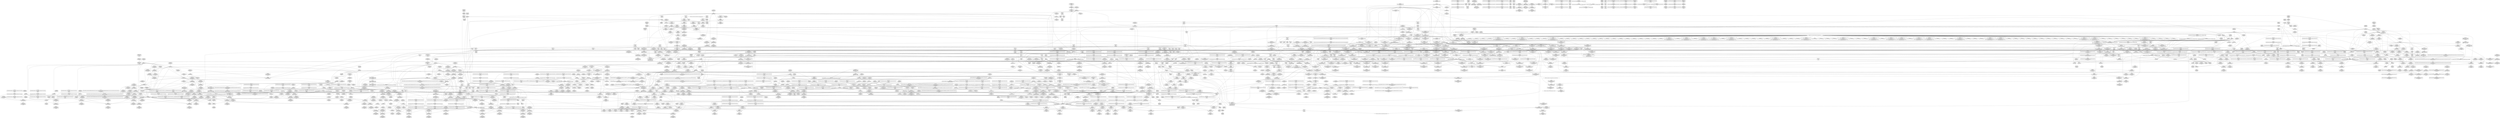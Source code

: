 digraph {
	CE0x4038db0 [shape=record,shape=Mrecord,label="{CE0x4038db0|rcu_read_lock:tmp1}"]
	CE0x3fce2e0 [shape=record,shape=Mrecord,label="{CE0x3fce2e0|GLOBAL:ipc_free_security|*Constant*}"]
	CE0x4031f90 [shape=record,shape=Mrecord,label="{CE0x4031f90|_call_void_rcu_read_unlock()_#10,_!dbg_!27748|security/selinux/hooks.c,209|*SummSource*}"]
	CE0x3ffddc0 [shape=record,shape=Mrecord,label="{CE0x3ffddc0|i8*_getelementptr_inbounds_(_25_x_i8_,_25_x_i8_*_.str45,_i32_0,_i32_0)|*Constant*}"]
	CE0x40230f0 [shape=record,shape=Mrecord,label="{CE0x40230f0|_call_void_mcount()_#3}"]
	CE0x40bea70 [shape=record,shape=Mrecord,label="{CE0x40bea70|i32_0|*Constant*}"]
	CE0x400bab0 [shape=record,shape=Mrecord,label="{CE0x400bab0|rcu_read_lock:tobool|include/linux/rcupdate.h,882|*SummSource*}"]
	CE0x3f71b00 [shape=record,shape=Mrecord,label="{CE0x3f71b00|i64_2|*Constant*}"]
	CE0x3fc48d0 [shape=record,shape=Mrecord,label="{CE0x3fc48d0|selinux_msg_queue_alloc_security:tmp12|security/selinux/hooks.c,5168|*SummSource*}"]
	CE0x3fde750 [shape=record,shape=Mrecord,label="{CE0x3fde750|current_sid:bb}"]
	CE0x3f75c00 [shape=record,shape=Mrecord,label="{CE0x3f75c00|80:_i32,_112:_i8*,_:_CMRE_67,68_}"]
	CE0x3fc2a30 [shape=record,shape=Mrecord,label="{CE0x3fc2a30|selinux_msg_queue_alloc_security:tmp10|security/selinux/hooks.c,5164|*SummSink*}"]
	CE0x3f81d70 [shape=record,shape=Mrecord,label="{CE0x3f81d70|current_sid:tmp8|security/selinux/hooks.c,218}"]
	CE0x4027ec0 [shape=record,shape=Mrecord,label="{CE0x4027ec0|i64_7|*Constant*}"]
	CE0x3f7a080 [shape=record,shape=Mrecord,label="{CE0x3f7a080|ipc_alloc_security:entry}"]
	CE0x40125b0 [shape=record,shape=Mrecord,label="{CE0x40125b0|rcu_read_lock:tmp1|*SummSink*}"]
	CE0x3ff88b0 [shape=record,shape=Mrecord,label="{CE0x3ff88b0|kmalloc:tmp2}"]
	CE0x3f96150 [shape=record,shape=Mrecord,label="{CE0x3f96150|i64*_getelementptr_inbounds_(_2_x_i64_,_2_x_i64_*___llvm_gcov_ctr98,_i64_0,_i64_1)|*Constant*|*SummSource*}"]
	CE0x3fef9a0 [shape=record,shape=Mrecord,label="{CE0x3fef9a0|current_sid:tmp22|security/selinux/hooks.c,218|*SummSource*}"]
	CE0x3ffada0 [shape=record,shape=Mrecord,label="{CE0x3ffada0|GLOBAL:task_sid|*Constant*|*SummSink*}"]
	CE0x3feba30 [shape=record,shape=Mrecord,label="{CE0x3feba30|rcu_lock_acquire:bb|*SummSource*}"]
	CE0x40a28c0 [shape=record,shape=Mrecord,label="{CE0x40a28c0|i8*_undef|*Constant*|*SummSource*}"]
	CE0x3fa40d0 [shape=record,shape=Mrecord,label="{CE0x3fa40d0|selinux_msg_queue_alloc_security:q_perm3|security/selinux/hooks.c,5161|*SummSink*}"]
	CE0x3fa6230 [shape=record,shape=Mrecord,label="{CE0x3fa6230|selinux_msg_queue_alloc_security:security|security/selinux/hooks.c,5161|*SummSource*}"]
	CE0x3f85c70 [shape=record,shape=Mrecord,label="{CE0x3f85c70|_ret_%struct.task_struct*_%tmp4,_!dbg_!27714|./arch/x86/include/asm/current.h,14|*SummSink*}"]
	CE0x3f91bf0 [shape=record,shape=Mrecord,label="{CE0x3f91bf0|80:_i32,_112:_i8*,_:_CMRE_65,66_}"]
	CE0x3f9acb0 [shape=record,shape=Mrecord,label="{CE0x3f9acb0|i32_208|*Constant*}"]
	CE0x3f830e0 [shape=record,shape=Mrecord,label="{CE0x3f830e0|GLOBAL:kzalloc|*Constant*}"]
	CE0x4016af0 [shape=record,shape=Mrecord,label="{CE0x4016af0|_call_void_asm_sideeffect_,_memory_,_dirflag_,_fpsr_,_flags_()_#3,_!dbg_!27714,_!srcloc_!27715|include/linux/rcupdate.h,239}"]
	CE0x402ef80 [shape=record,shape=Mrecord,label="{CE0x402ef80|task_sid:tmp26|security/selinux/hooks.c,208}"]
	CE0x3fd8960 [shape=record,shape=Mrecord,label="{CE0x3fd8960|i64*_getelementptr_inbounds_(_2_x_i64_,_2_x_i64_*___llvm_gcov_ctr302,_i64_0,_i64_0)|*Constant*|*SummSink*}"]
	CE0x402f470 [shape=record,shape=Mrecord,label="{CE0x402f470|task_sid:tmp25|security/selinux/hooks.c,208|*SummSink*}"]
	CE0x4046690 [shape=record,shape=Mrecord,label="{CE0x4046690|__rcu_read_lock:tmp3|*SummSink*}"]
	CE0x3fdfba0 [shape=record,shape=Mrecord,label="{CE0x3fdfba0|i64*_getelementptr_inbounds_(_6_x_i64_,_6_x_i64_*___llvm_gcov_ctr301,_i64_0,_i64_3)|*Constant*}"]
	CE0x40270d0 [shape=record,shape=Mrecord,label="{CE0x40270d0|rcu_read_unlock:tmp8|include/linux/rcupdate.h,933|*SummSink*}"]
	CE0x40be710 [shape=record,shape=Mrecord,label="{CE0x40be710|__rcu_read_unlock:tmp3|*SummSink*}"]
	CE0x4019660 [shape=record,shape=Mrecord,label="{CE0x4019660|kzalloc:entry|*SummSource*}"]
	CE0x4084eb0 [shape=record,shape=Mrecord,label="{CE0x4084eb0|rcu_lock_acquire:__here|*SummSink*}"]
	CE0x3f7cf20 [shape=record,shape=Mrecord,label="{CE0x3f7cf20|80:_i32,_112:_i8*,_:_CMRE_12,13_}"]
	CE0x3f86860 [shape=record,shape=Mrecord,label="{CE0x3f86860|GLOBAL:current_task|Global_var:current_task|*SummSource*}"]
	CE0x3fc28d0 [shape=record,shape=Mrecord,label="{CE0x3fc28d0|selinux_msg_queue_alloc_security:tmp10|security/selinux/hooks.c,5164|*SummSource*}"]
	CE0x3fec580 [shape=record,shape=Mrecord,label="{CE0x3fec580|cred_sid:tmp4|*LoadInst*|security/selinux/hooks.c,196|*SummSource*}"]
	CE0x3f8be10 [shape=record,shape=Mrecord,label="{CE0x3f8be10|80:_i32,_112:_i8*,_:_CMRE_49,50_}"]
	CE0x4024ef0 [shape=record,shape=Mrecord,label="{CE0x4024ef0|task_sid:tobool4|security/selinux/hooks.c,208}"]
	CE0x3f84110 [shape=record,shape=Mrecord,label="{CE0x3f84110|80:_i32,_112:_i8*,_:_CMRE_0,1_}"]
	CE0x3f81030 [shape=record,shape=Mrecord,label="{CE0x3f81030|selinux_msg_queue_alloc_security:tmp2|security/selinux/hooks.c,5158}"]
	CE0x40a3f00 [shape=record,shape=Mrecord,label="{CE0x40a3f00|i64*_getelementptr_inbounds_(_4_x_i64_,_4_x_i64_*___llvm_gcov_ctr129,_i64_0,_i64_3)|*Constant*|*SummSink*}"]
	CE0x4031eb0 [shape=record,shape=Mrecord,label="{CE0x4031eb0|_call_void_rcu_read_unlock()_#10,_!dbg_!27748|security/selinux/hooks.c,209}"]
	CE0x3fa39d0 [shape=record,shape=Mrecord,label="{CE0x3fa39d0|selinux_msg_queue_alloc_security:tmp7|security/selinux/hooks.c,5159|*SummSink*}"]
	CE0x3ff1880 [shape=record,shape=Mrecord,label="{CE0x3ff1880|get_current:bb|*SummSource*}"]
	CE0x4098180 [shape=record,shape=Mrecord,label="{CE0x4098180|_call_void_mcount()_#3|*SummSource*}"]
	CE0x4038b50 [shape=record,shape=Mrecord,label="{CE0x4038b50|GLOBAL:__llvm_gcov_ctr132|Global_var:__llvm_gcov_ctr132|*SummSource*}"]
	CE0x3f85770 [shape=record,shape=Mrecord,label="{CE0x3f85770|kzalloc:or|include/linux/slab.h,578|*SummSource*}"]
	CE0x4013940 [shape=record,shape=Mrecord,label="{CE0x4013940|task_sid:do.body|*SummSource*}"]
	CE0x3ff58a0 [shape=record,shape=Mrecord,label="{CE0x3ff58a0|task_sid:tmp17|security/selinux/hooks.c,208}"]
	CE0x40be420 [shape=record,shape=Mrecord,label="{CE0x40be420|GLOBAL:__preempt_count|Global_var:__preempt_count|*SummSink*}"]
	CE0x40aac90 [shape=record,shape=Mrecord,label="{CE0x40aac90|__preempt_count_add:do.body}"]
	CE0x4090960 [shape=record,shape=Mrecord,label="{CE0x4090960|_call_void___rcu_read_unlock()_#10,_!dbg_!27734|include/linux/rcupdate.h,937|*SummSource*}"]
	CE0x3f84a30 [shape=record,shape=Mrecord,label="{CE0x3f84a30|selinux_msg_queue_alloc_security:msq|Function::selinux_msg_queue_alloc_security&Arg::msq::}"]
	CE0x3fdef00 [shape=record,shape=Mrecord,label="{CE0x3fdef00|current_sid:tmp9|security/selinux/hooks.c,218|*SummSource*}"]
	CE0x3f72500 [shape=record,shape=Mrecord,label="{CE0x3f72500|80:_i32,_112:_i8*,_:_CMRE_17,18_}"]
	CE0x4034010 [shape=record,shape=Mrecord,label="{CE0x4034010|GLOBAL:__llvm_gcov_ctr127|Global_var:__llvm_gcov_ctr127}"]
	CE0x3fd60e0 [shape=record,shape=Mrecord,label="{CE0x3fd60e0|task_sid:tmp12|security/selinux/hooks.c,208}"]
	CE0x3fdc840 [shape=record,shape=Mrecord,label="{CE0x3fdc840|ipc_alloc_security:if.end|*SummSource*}"]
	CE0x3fe0f10 [shape=record,shape=Mrecord,label="{CE0x3fe0f10|i64*_getelementptr_inbounds_(_11_x_i64_,_11_x_i64_*___llvm_gcov_ctr125,_i64_0,_i64_8)|*Constant*}"]
	CE0x40143f0 [shape=record,shape=Mrecord,label="{CE0x40143f0|_ret_void,_!dbg_!27735|include/linux/rcupdate.h,884|*SummSink*}"]
	CE0x408dc30 [shape=record,shape=Mrecord,label="{CE0x408dc30|rcu_read_unlock:tmp21|include/linux/rcupdate.h,935}"]
	CE0x3fc9be0 [shape=record,shape=Mrecord,label="{CE0x3fc9be0|i8*_getelementptr_inbounds_(_45_x_i8_,_45_x_i8_*_.str12,_i32_0,_i32_0)|*Constant*}"]
	CE0x3fe0bf0 [shape=record,shape=Mrecord,label="{CE0x3fe0bf0|%struct.ipc_security_struct*_null|*Constant*|*SummSource*}"]
	CE0x3fcd6e0 [shape=record,shape=Mrecord,label="{CE0x3fcd6e0|selinux_msg_queue_alloc_security:q_perm9|security/selinux/hooks.c,5169|*SummSource*}"]
	CE0x40ade60 [shape=record,shape=Mrecord,label="{CE0x40ade60|_call_void_mcount()_#3|*SummSource*}"]
	CE0x3fdd8b0 [shape=record,shape=Mrecord,label="{CE0x3fdd8b0|i64*_getelementptr_inbounds_(_11_x_i64_,_11_x_i64_*___llvm_gcov_ctr125,_i64_0,_i64_0)|*Constant*|*SummSource*}"]
	CE0x3ff7960 [shape=record,shape=Mrecord,label="{CE0x3ff7960|ipc_free_security:tmp6|security/selinux/hooks.c,5099}"]
	CE0x3fff780 [shape=record,shape=Mrecord,label="{CE0x3fff780|i64*_getelementptr_inbounds_(_11_x_i64_,_11_x_i64_*___llvm_gcov_ctr127,_i64_0,_i64_9)|*Constant*|*SummSource*}"]
	CE0x40d3af0 [shape=record,shape=Mrecord,label="{CE0x40d3af0|__preempt_count_sub:do.end|*SummSink*}"]
	CE0x40ce420 [shape=record,shape=Mrecord,label="{CE0x40ce420|i64*_getelementptr_inbounds_(_4_x_i64_,_4_x_i64_*___llvm_gcov_ctr134,_i64_0,_i64_0)|*Constant*|*SummSink*}"]
	CE0x4031040 [shape=record,shape=Mrecord,label="{CE0x4031040|GLOBAL:cred_sid|*Constant*|*SummSink*}"]
	CE0x3fda880 [shape=record,shape=Mrecord,label="{CE0x3fda880|ipc_alloc_security:tmp6|security/selinux/hooks.c,5084|*SummSink*}"]
	CE0x4019580 [shape=record,shape=Mrecord,label="{CE0x4019580|kzalloc:entry}"]
	CE0x40cf820 [shape=record,shape=Mrecord,label="{CE0x40cf820|__preempt_count_sub:tmp3|*SummSink*}"]
	CE0x3f85960 [shape=record,shape=Mrecord,label="{CE0x3f85960|get_current:entry|*SummSource*}"]
	CE0x3f76980 [shape=record,shape=Mrecord,label="{CE0x3f76980|i64_1|*Constant*}"]
	CE0x4082d70 [shape=record,shape=Mrecord,label="{CE0x4082d70|rcu_read_unlock:tmp7|include/linux/rcupdate.h,933|*SummSource*}"]
	CE0x4034a60 [shape=record,shape=Mrecord,label="{CE0x4034a60|rcu_read_lock:tmp}"]
	CE0x4041f20 [shape=record,shape=Mrecord,label="{CE0x4041f20|i8*_getelementptr_inbounds_(_41_x_i8_,_41_x_i8_*_.str44,_i32_0,_i32_0)|*Constant*}"]
	CE0x3f89ef0 [shape=record,shape=Mrecord,label="{CE0x3f89ef0|__rcu_read_lock:tmp6|include/linux/rcupdate.h,240|*SummSink*}"]
	CE0x3ff7e60 [shape=record,shape=Mrecord,label="{CE0x3ff7e60|cred_sid:tmp4|*LoadInst*|security/selinux/hooks.c,196|*SummSink*}"]
	CE0x3fdbb70 [shape=record,shape=Mrecord,label="{CE0x3fdbb70|GLOBAL:current_task|Global_var:current_task|*SummSink*}"]
	CE0x3f7de70 [shape=record,shape=Mrecord,label="{CE0x3f7de70|80:_i32,_112:_i8*,_:_CMRE_10,11_}"]
	CE0x3f81920 [shape=record,shape=Mrecord,label="{CE0x3f81920|_call_void_mcount()_#3|*SummSink*}"]
	CE0x40d40a0 [shape=record,shape=Mrecord,label="{CE0x40d40a0|__preempt_count_add:do.end|*SummSink*}"]
	CE0x40e5dc0 [shape=record,shape=Mrecord,label="{CE0x40e5dc0|_call_void_mcount()_#3|*SummSink*}"]
	CE0x403a4d0 [shape=record,shape=Mrecord,label="{CE0x403a4d0|i64*_getelementptr_inbounds_(_2_x_i64_,_2_x_i64_*___llvm_gcov_ctr109,_i64_0,_i64_1)|*Constant*|*SummSink*}"]
	CE0x40296c0 [shape=record,shape=Mrecord,label="{CE0x40296c0|task_sid:if.end|*SummSink*}"]
	CE0x4014bc0 [shape=record,shape=Mrecord,label="{CE0x4014bc0|rcu_read_lock:entry}"]
	CE0x40a3d70 [shape=record,shape=Mrecord,label="{CE0x40a3d70|i64*_getelementptr_inbounds_(_4_x_i64_,_4_x_i64_*___llvm_gcov_ctr129,_i64_0,_i64_3)|*Constant*}"]
	CE0x400af60 [shape=record,shape=Mrecord,label="{CE0x400af60|rcu_read_lock:if.end}"]
	CE0x400ced0 [shape=record,shape=Mrecord,label="{CE0x400ced0|i64_8|*Constant*}"]
	CE0x40a3140 [shape=record,shape=Mrecord,label="{CE0x40a3140|i8*_undef|*Constant*|*SummSink*}"]
	CE0x3fa00a0 [shape=record,shape=Mrecord,label="{CE0x3fa00a0|80:_i32,_112:_i8*,_:_CMRE_69,70_}"]
	CE0x3f90680 [shape=record,shape=Mrecord,label="{CE0x3f90680|get_current:tmp4|./arch/x86/include/asm/current.h,14}"]
	CE0x4025380 [shape=record,shape=Mrecord,label="{CE0x4025380|kmalloc:call|include/linux/slab.h,429|*SummSource*}"]
	CE0x3fccbd0 [shape=record,shape=Mrecord,label="{CE0x3fccbd0|selinux_msg_queue_alloc_security:tmp16|security/selinux/hooks.c,5169|*SummSink*}"]
	CE0x3f72e70 [shape=record,shape=Mrecord,label="{CE0x3f72e70|i16_27|*Constant*|*SummSource*}"]
	CE0x4030090 [shape=record,shape=Mrecord,label="{CE0x4030090|task_sid:call7|security/selinux/hooks.c,208}"]
	CE0x3fe4af0 [shape=record,shape=Mrecord,label="{CE0x3fe4af0|task_sid:entry|*SummSource*}"]
	CE0x4023d60 [shape=record,shape=Mrecord,label="{CE0x4023d60|i64*_getelementptr_inbounds_(_2_x_i64_,_2_x_i64_*___llvm_gcov_ctr131,_i64_0,_i64_1)|*Constant*}"]
	CE0x3fdc340 [shape=record,shape=Mrecord,label="{CE0x3fdc340|task_sid:tmp2}"]
	CE0x3f95780 [shape=record,shape=Mrecord,label="{CE0x3f95780|ipc_alloc_security:sclass|Function::ipc_alloc_security&Arg::sclass::|*SummSink*}"]
	CE0x40bf210 [shape=record,shape=Mrecord,label="{CE0x40bf210|COLLAPSED:_GCMRE___llvm_gcov_ctr129_internal_global_4_x_i64_zeroinitializer:_elem_0:default:}"]
	CE0x40b3e40 [shape=record,shape=Mrecord,label="{CE0x40b3e40|GLOBAL:__preempt_count_sub|*Constant*|*SummSource*}"]
	CE0x40a0f60 [shape=record,shape=Mrecord,label="{CE0x40a0f60|__preempt_count_add:tmp4|./arch/x86/include/asm/preempt.h,72}"]
	CE0x4086df0 [shape=record,shape=Mrecord,label="{CE0x4086df0|rcu_read_unlock:bb|*SummSource*}"]
	CE0x4082bc0 [shape=record,shape=Mrecord,label="{CE0x4082bc0|_call_void_mcount()_#3}"]
	CE0x3f72090 [shape=record,shape=Mrecord,label="{CE0x3f72090|get_current:tmp|*SummSource*}"]
	CE0x4086c40 [shape=record,shape=Mrecord,label="{CE0x4086c40|GLOBAL:__preempt_count_add|*Constant*|*SummSink*}"]
	CE0x4011df0 [shape=record,shape=Mrecord,label="{CE0x4011df0|cred_sid:tmp2|*SummSink*}"]
	CE0x400a570 [shape=record,shape=Mrecord,label="{CE0x400a570|rcu_read_lock:tmp5|include/linux/rcupdate.h,882|*SummSource*}"]
	CE0x4001450 [shape=record,shape=Mrecord,label="{CE0x4001450|rcu_read_lock:tmp20|include/linux/rcupdate.h,882|*SummSource*}"]
	CE0x4083e90 [shape=record,shape=Mrecord,label="{CE0x4083e90|rcu_lock_release:tmp1|*SummSource*}"]
	CE0x4028c00 [shape=record,shape=Mrecord,label="{CE0x4028c00|cred_sid:security|security/selinux/hooks.c,196|*SummSink*}"]
	CE0x408fe70 [shape=record,shape=Mrecord,label="{CE0x408fe70|rcu_lock_release:entry|*SummSink*}"]
	CE0x4098890 [shape=record,shape=Mrecord,label="{CE0x4098890|i64*_getelementptr_inbounds_(_4_x_i64_,_4_x_i64_*___llvm_gcov_ctr128,_i64_0,_i64_1)|*Constant*|*SummSource*}"]
	CE0x3ff1a00 [shape=record,shape=Mrecord,label="{CE0x3ff1a00|get_current:bb|*SummSink*}"]
	CE0x3fc3a80 [shape=record,shape=Mrecord,label="{CE0x3fc3a80|avc_has_perm:entry}"]
	CE0x4004260 [shape=record,shape=Mrecord,label="{CE0x4004260|_call_void_asm_sideeffect_,_memory_,_dirflag_,_fpsr_,_flags_()_#3,_!dbg_!27714,_!srcloc_!27715|include/linux/rcupdate.h,239|*SummSink*}"]
	CE0x40908f0 [shape=record,shape=Mrecord,label="{CE0x40908f0|_call_void___rcu_read_unlock()_#10,_!dbg_!27734|include/linux/rcupdate.h,937}"]
	CE0x3f9e5c0 [shape=record,shape=Mrecord,label="{CE0x3f9e5c0|selinux_msg_queue_alloc_security:tmp9|security/selinux/hooks.c,5161|*SummSink*}"]
	CE0x3fe7f30 [shape=record,shape=Mrecord,label="{CE0x3fe7f30|task_sid:tmp23|security/selinux/hooks.c,208|*SummSource*}"]
	CE0x3ffc000 [shape=record,shape=Mrecord,label="{CE0x3ffc000|ipc_free_security:security|security/selinux/hooks.c,5097|*SummSink*}"]
	CE0x3f92bf0 [shape=record,shape=Mrecord,label="{CE0x3f92bf0|selinux_msg_queue_alloc_security:tmp6|security/selinux/hooks.c,5159|*SummSource*}"]
	CE0x400a180 [shape=record,shape=Mrecord,label="{CE0x400a180|rcu_read_unlock:land.lhs.true|*SummSource*}"]
	CE0x3fe01a0 [shape=record,shape=Mrecord,label="{CE0x3fe01a0|current_sid:tmp11|security/selinux/hooks.c,218}"]
	CE0x3fbfbe0 [shape=record,shape=Mrecord,label="{CE0x3fbfbe0|current_sid:tmp18|security/selinux/hooks.c,218|*SummSink*}"]
	CE0x408acc0 [shape=record,shape=Mrecord,label="{CE0x408acc0|rcu_read_unlock:tmp18|include/linux/rcupdate.h,933|*SummSink*}"]
	CE0x3f73510 [shape=record,shape=Mrecord,label="{CE0x3f73510|task_sid:bb|*SummSource*}"]
	CE0x40b3600 [shape=record,shape=Mrecord,label="{CE0x40b3600|GLOBAL:__preempt_count|Global_var:__preempt_count}"]
	CE0x3f8db40 [shape=record,shape=Mrecord,label="{CE0x3f8db40|80:_i32,_112:_i8*,_:_CMRE_58,59_}"]
	CE0x3fd6fd0 [shape=record,shape=Mrecord,label="{CE0x3fd6fd0|i8*_null|*Constant*}"]
	CE0x3ff16d0 [shape=record,shape=Mrecord,label="{CE0x3ff16d0|current_sid:tmp24|security/selinux/hooks.c,220|*SummSink*}"]
	CE0x3ffea30 [shape=record,shape=Mrecord,label="{CE0x3ffea30|i32_883|*Constant*|*SummSink*}"]
	CE0x40122d0 [shape=record,shape=Mrecord,label="{CE0x40122d0|task_sid:do.end6|*SummSource*}"]
	CE0x409faa0 [shape=record,shape=Mrecord,label="{CE0x409faa0|__rcu_read_unlock:bb|*SummSource*}"]
	CE0x40a6180 [shape=record,shape=Mrecord,label="{CE0x40a6180|__rcu_read_unlock:tmp6|include/linux/rcupdate.h,245}"]
	CE0x40419e0 [shape=record,shape=Mrecord,label="{CE0x40419e0|task_sid:tmp19|security/selinux/hooks.c,208|*SummSource*}"]
	CE0x408ab90 [shape=record,shape=Mrecord,label="{CE0x408ab90|rcu_read_unlock:tmp18|include/linux/rcupdate.h,933|*SummSource*}"]
	CE0x3fa3870 [shape=record,shape=Mrecord,label="{CE0x3fa3870|i8_4|*Constant*|*SummSink*}"]
	CE0x40ca1a0 [shape=record,shape=Mrecord,label="{CE0x40ca1a0|__preempt_count_sub:tmp4|./arch/x86/include/asm/preempt.h,77|*SummSource*}"]
	CE0x40889b0 [shape=record,shape=Mrecord,label="{CE0x40889b0|rcu_read_unlock:tmp10|include/linux/rcupdate.h,933|*SummSink*}"]
	CE0x4024db0 [shape=record,shape=Mrecord,label="{CE0x4024db0|task_sid:tmp13|security/selinux/hooks.c,208|*SummSource*}"]
	CE0x408bdd0 [shape=record,shape=Mrecord,label="{CE0x408bdd0|i32_934|*Constant*}"]
	CE0x3f7bdf0 [shape=record,shape=Mrecord,label="{CE0x3f7bdf0|COLLAPSED:_GCMRE___llvm_gcov_ctr300_internal_global_9_x_i64_zeroinitializer:_elem_0:default:}"]
	CE0x3ff48c0 [shape=record,shape=Mrecord,label="{CE0x3ff48c0|GLOBAL:rcu_lock_map|Global_var:rcu_lock_map}"]
	CE0x3fc7b10 [shape=record,shape=Mrecord,label="{CE0x3fc7b10|selinux_msg_queue_alloc_security:ipc_id|security/selinux/hooks.c,5164|*SummSource*}"]
	CE0x3fdb450 [shape=record,shape=Mrecord,label="{CE0x3fdb450|%struct.task_struct*_(%struct.task_struct**)*_asm_movq_%gs:$_1:P_,$0_,_r,im,_dirflag_,_fpsr_,_flags_}"]
	CE0x3fe9e80 [shape=record,shape=Mrecord,label="{CE0x3fe9e80|i32_1|*Constant*}"]
	CE0x3f91ac0 [shape=record,shape=Mrecord,label="{CE0x3f91ac0|80:_i32,_112:_i8*,_:_CMRE_64,65_}"]
	CE0x40820d0 [shape=record,shape=Mrecord,label="{CE0x40820d0|rcu_read_unlock:tmp16|include/linux/rcupdate.h,933|*SummSource*}"]
	CE0x40a08e0 [shape=record,shape=Mrecord,label="{CE0x40a08e0|__preempt_count_add:do.body|*SummSource*}"]
	CE0x4007fe0 [shape=record,shape=Mrecord,label="{CE0x4007fe0|rcu_read_lock:tmp14|include/linux/rcupdate.h,882|*SummSink*}"]
	CE0x403bc90 [shape=record,shape=Mrecord,label="{CE0x403bc90|rcu_read_unlock:tmp2|*SummSource*}"]
	CE0x3f8a200 [shape=record,shape=Mrecord,label="{CE0x3f8a200|rcu_read_unlock:do.body|*SummSink*}"]
	CE0x40d5680 [shape=record,shape=Mrecord,label="{CE0x40d5680|i64*_getelementptr_inbounds_(_4_x_i64_,_4_x_i64_*___llvm_gcov_ctr135,_i64_0,_i64_1)|*Constant*|*SummSource*}"]
	CE0x3fa04c0 [shape=record,shape=Mrecord,label="{CE0x3fa04c0|selinux_msg_queue_alloc_security:tmp3|security/selinux/hooks.c,5158|*SummSink*}"]
	CE0x400d1c0 [shape=record,shape=Mrecord,label="{CE0x400d1c0|ipc_free_security:tmp|*SummSink*}"]
	CE0x402fa00 [shape=record,shape=Mrecord,label="{CE0x402fa00|task_sid:tmp27|security/selinux/hooks.c,208}"]
	CE0x3fa4b40 [shape=record,shape=Mrecord,label="{CE0x3fa4b40|i32_10|*Constant*|*SummSink*}"]
	CE0x3f80b70 [shape=record,shape=Mrecord,label="{CE0x3f80b70|i64_2|*Constant*}"]
	CE0x3f98ca0 [shape=record,shape=Mrecord,label="{CE0x3f98ca0|selinux_msg_queue_alloc_security:tmp21|security/selinux/hooks.c,5173|*SummSource*}"]
	CE0x3f972b0 [shape=record,shape=Mrecord,label="{CE0x3f972b0|80:_i32,_112:_i8*,_:_CMRE_19,20_}"]
	CE0x403ff50 [shape=record,shape=Mrecord,label="{CE0x403ff50|i64*_getelementptr_inbounds_(_2_x_i64_,_2_x_i64_*___llvm_gcov_ctr131,_i64_0,_i64_1)|*Constant*|*SummSink*}"]
	CE0x3f733c0 [shape=record,shape=Mrecord,label="{CE0x3f733c0|task_sid:bb}"]
	CE0x3f9c160 [shape=record,shape=Mrecord,label="{CE0x3f9c160|get_current:tmp2|*SummSink*}"]
	CE0x4009a70 [shape=record,shape=Mrecord,label="{CE0x4009a70|GLOBAL:rcu_read_unlock.__warned|Global_var:rcu_read_unlock.__warned|*SummSink*}"]
	CE0x408f440 [shape=record,shape=Mrecord,label="{CE0x408f440|_call_void_rcu_lock_release(%struct.lockdep_map*_rcu_lock_map)_#10,_!dbg_!27733|include/linux/rcupdate.h,935|*SummSink*}"]
	CE0x3fd6a30 [shape=record,shape=Mrecord,label="{CE0x3fd6a30|ipc_free_security:tmp5|security/selinux/hooks.c,5097|*SummSink*}"]
	CE0x40cda60 [shape=record,shape=Mrecord,label="{CE0x40cda60|__rcu_read_unlock:tmp4|include/linux/rcupdate.h,244|*SummSink*}"]
	CE0x3f82990 [shape=record,shape=Mrecord,label="{CE0x3f82990|kzalloc:tmp2}"]
	CE0x4019400 [shape=record,shape=Mrecord,label="{CE0x4019400|GLOBAL:kzalloc|*Constant*|*SummSink*}"]
	CE0x3fdcf30 [shape=record,shape=Mrecord,label="{CE0x3fdcf30|current_sid:tobool1|security/selinux/hooks.c,218|*SummSink*}"]
	CE0x3f7f3b0 [shape=record,shape=Mrecord,label="{CE0x3f7f3b0|i64_0|*Constant*|*SummSink*}"]
	CE0x3f9b010 [shape=record,shape=Mrecord,label="{CE0x3f9b010|i32_208|*Constant*|*SummSource*}"]
	CE0x3feb7b0 [shape=record,shape=Mrecord,label="{CE0x3feb7b0|rcu_lock_release:tmp7}"]
	CE0x409a5c0 [shape=record,shape=Mrecord,label="{CE0x409a5c0|rcu_lock_acquire:tmp4|include/linux/rcupdate.h,418|*SummSource*}"]
	CE0x3fd8500 [shape=record,shape=Mrecord,label="{CE0x3fd8500|current_sid:tmp12|security/selinux/hooks.c,218|*SummSink*}"]
	CE0x4034b40 [shape=record,shape=Mrecord,label="{CE0x4034b40|rcu_read_lock:tmp|*SummSource*}"]
	CE0x4037240 [shape=record,shape=Mrecord,label="{CE0x4037240|_ret_void,_!dbg_!27717|include/linux/rcupdate.h,240|*SummSource*}"]
	CE0x3fdb790 [shape=record,shape=Mrecord,label="{CE0x3fdb790|COLLAPSED:_GCMRE___llvm_gcov_ctr98_internal_global_2_x_i64_zeroinitializer:_elem_0:default:}"]
	CE0x3f9adc0 [shape=record,shape=Mrecord,label="{CE0x3f9adc0|kzalloc:size|Function::kzalloc&Arg::size::|*SummSource*}"]
	CE0x4046f00 [shape=record,shape=Mrecord,label="{CE0x4046f00|task_sid:land.lhs.true|*SummSink*}"]
	CE0x3feb280 [shape=record,shape=Mrecord,label="{CE0x3feb280|i64*_getelementptr_inbounds_(_4_x_i64_,_4_x_i64_*___llvm_gcov_ctr133,_i64_0,_i64_3)|*Constant*|*SummSink*}"]
	CE0x4042bc0 [shape=record,shape=Mrecord,label="{CE0x4042bc0|i32_208|*Constant*}"]
	CE0x40e60e0 [shape=record,shape=Mrecord,label="{CE0x40e60e0|i64*_getelementptr_inbounds_(_4_x_i64_,_4_x_i64_*___llvm_gcov_ctr129,_i64_0,_i64_0)|*Constant*}"]
	CE0x3ff2500 [shape=record,shape=Mrecord,label="{CE0x3ff2500|rcu_read_lock:tmp2}"]
	CE0x4001020 [shape=record,shape=Mrecord,label="{CE0x4001020|rcu_read_lock:tmp19|include/linux/rcupdate.h,882}"]
	CE0x4028100 [shape=record,shape=Mrecord,label="{CE0x4028100|task_sid:tmp14|security/selinux/hooks.c,208}"]
	CE0x3ff71e0 [shape=record,shape=Mrecord,label="{CE0x3ff71e0|ipc_free_security:tmp4|*LoadInst*|security/selinux/hooks.c,5097|*SummSource*}"]
	CE0x47091c0 [shape=record,shape=Mrecord,label="{CE0x47091c0|80:_i32,_112:_i8*,_:_CMRE_26,27_}"]
	CE0x3ffe690 [shape=record,shape=Mrecord,label="{CE0x3ffe690|GLOBAL:lockdep_rcu_suspicious|*Constant*}"]
	CE0x4040bd0 [shape=record,shape=Mrecord,label="{CE0x4040bd0|task_sid:tmp17|security/selinux/hooks.c,208|*SummSource*}"]
	CE0x3f93470 [shape=record,shape=Mrecord,label="{CE0x3f93470|i64*_getelementptr_inbounds_(_11_x_i64_,_11_x_i64_*___llvm_gcov_ctr125,_i64_0,_i64_0)|*Constant*|*SummSink*}"]
	CE0x3f7b490 [shape=record,shape=Mrecord,label="{CE0x3f7b490|80:_i32,_112:_i8*,_:_CMRE_37,38_}"]
	CE0x3fcda00 [shape=record,shape=Mrecord,label="{CE0x3fcda00|_call_void_ipc_free_security(%struct.kern_ipc_perm*_%q_perm9)_#10,_!dbg_!27743|security/selinux/hooks.c,5169}"]
	CE0x3f82a00 [shape=record,shape=Mrecord,label="{CE0x3f82a00|kzalloc:tmp2|*SummSource*}"]
	CE0x4090140 [shape=record,shape=Mrecord,label="{CE0x4090140|rcu_lock_release:map|Function::rcu_lock_release&Arg::map::|*SummSource*}"]
	CE0x408c810 [shape=record,shape=Mrecord,label="{CE0x408c810|i8*_getelementptr_inbounds_(_44_x_i8_,_44_x_i8_*_.str47,_i32_0,_i32_0)|*Constant*|*SummSource*}"]
	CE0x409f300 [shape=record,shape=Mrecord,label="{CE0x409f300|i8*_undef|*Constant*}"]
	CE0x4031ae0 [shape=record,shape=Mrecord,label="{CE0x4031ae0|_ret_i32_%tmp6,_!dbg_!27716|security/selinux/hooks.c,197|*SummSink*}"]
	CE0x4091a10 [shape=record,shape=Mrecord,label="{CE0x4091a10|GLOBAL:rcu_lock_release|*Constant*}"]
	CE0x3f9b3d0 [shape=record,shape=Mrecord,label="{CE0x3f9b3d0|current_sid:tmp3|*SummSource*}"]
	CE0x408d520 [shape=record,shape=Mrecord,label="{CE0x408d520|rcu_read_unlock:tmp19|include/linux/rcupdate.h,933|*SummSource*}"]
	CE0x3f7bed0 [shape=record,shape=Mrecord,label="{CE0x3f7bed0|selinux_msg_queue_alloc_security:tmp|*SummSource*}"]
	CE0x40313f0 [shape=record,shape=Mrecord,label="{CE0x40313f0|cred_sid:cred|Function::cred_sid&Arg::cred::}"]
	CE0x3fd4840 [shape=record,shape=Mrecord,label="{CE0x3fd4840|rcu_read_unlock:bb}"]
	CE0x3fee5b0 [shape=record,shape=Mrecord,label="{CE0x3fee5b0|current_sid:cred|security/selinux/hooks.c,218|*SummSink*}"]
	CE0x3f7c050 [shape=record,shape=Mrecord,label="{CE0x3f7c050|i64*_getelementptr_inbounds_(_9_x_i64_,_9_x_i64_*___llvm_gcov_ctr300,_i64_0,_i64_0)|*Constant*}"]
	CE0x40368a0 [shape=record,shape=Mrecord,label="{CE0x40368a0|rcu_read_lock:land.lhs.true2|*SummSource*}"]
	CE0x403ca90 [shape=record,shape=Mrecord,label="{CE0x403ca90|rcu_lock_acquire:tmp|*SummSource*}"]
	CE0x4087b40 [shape=record,shape=Mrecord,label="{CE0x4087b40|_call_void_mcount()_#3|*SummSource*}"]
	CE0x3fc2590 [shape=record,shape=Mrecord,label="{CE0x3fc2590|selinux_msg_queue_alloc_security:key|security/selinux/hooks.c,5164|*SummSource*}"]
	CE0x40afc00 [shape=record,shape=Mrecord,label="{CE0x40afc00|__preempt_count_add:tmp7|./arch/x86/include/asm/preempt.h,73}"]
	CE0x400cdb0 [shape=record,shape=Mrecord,label="{CE0x400cdb0|kzalloc:entry|*SummSink*}"]
	CE0x3f6c000 [shape=record,shape=Mrecord,label="{CE0x3f6c000|selinux_msg_queue_alloc_security:bb|*SummSource*}"]
	CE0x408f310 [shape=record,shape=Mrecord,label="{CE0x408f310|_call_void_rcu_lock_release(%struct.lockdep_map*_rcu_lock_map)_#10,_!dbg_!27733|include/linux/rcupdate.h,935|*SummSource*}"]
	CE0x401a470 [shape=record,shape=Mrecord,label="{CE0x401a470|ipc_alloc_security:return|*SummSink*}"]
	CE0x408fc00 [shape=record,shape=Mrecord,label="{CE0x408fc00|GLOBAL:rcu_lock_release|*Constant*|*SummSource*}"]
	CE0x3f969a0 [shape=record,shape=Mrecord,label="{CE0x3f969a0|i64_3|*Constant*|*SummSink*}"]
	CE0x3f84b10 [shape=record,shape=Mrecord,label="{CE0x3f84b10|selinux_msg_queue_alloc_security:msq|Function::selinux_msg_queue_alloc_security&Arg::msq::|*SummSource*}"]
	CE0x3fc49e0 [shape=record,shape=Mrecord,label="{CE0x3fc49e0|selinux_msg_queue_alloc_security:tmp12|security/selinux/hooks.c,5168|*SummSink*}"]
	CE0x3f9dda0 [shape=record,shape=Mrecord,label="{CE0x3f9dda0|ipc_alloc_security:retval.0|*SummSink*}"]
	CE0x3f7db50 [shape=record,shape=Mrecord,label="{CE0x3f7db50|selinux_msg_queue_alloc_security:if.then|*SummSource*}"]
	CE0x3f6b210 [shape=record,shape=Mrecord,label="{CE0x3f6b210|GLOBAL:ipc_alloc_security|*Constant*|*SummSource*}"]
	CE0x3ff1ea0 [shape=record,shape=Mrecord,label="{CE0x3ff1ea0|rcu_read_unlock:tmp3|*SummSource*}"]
	CE0x3fe2b90 [shape=record,shape=Mrecord,label="{CE0x3fe2b90|GLOBAL:__llvm_gcov_ctr132|Global_var:__llvm_gcov_ctr132}"]
	CE0x40016f0 [shape=record,shape=Mrecord,label="{CE0x40016f0|rcu_read_lock:tmp21|include/linux/rcupdate.h,884}"]
	CE0x4005a70 [shape=record,shape=Mrecord,label="{CE0x4005a70|rcu_read_lock:tmp11|include/linux/rcupdate.h,882}"]
	CE0x3f9bcc0 [shape=record,shape=Mrecord,label="{CE0x3f9bcc0|i64*_getelementptr_inbounds_(_11_x_i64_,_11_x_i64_*___llvm_gcov_ctr125,_i64_0,_i64_8)|*Constant*|*SummSink*}"]
	CE0x3ff8990 [shape=record,shape=Mrecord,label="{CE0x3ff8990|kmalloc:tmp2|*SummSink*}"]
	CE0x400dac0 [shape=record,shape=Mrecord,label="{CE0x400dac0|COLLAPSED:_GCMRE___llvm_gcov_ctr109_internal_global_2_x_i64_zeroinitializer:_elem_0:default:}"]
	CE0x3f982f0 [shape=record,shape=Mrecord,label="{CE0x3f982f0|_ret_i32_%tmp24,_!dbg_!27742|security/selinux/hooks.c,220|*SummSink*}"]
	CE0x3fe1ca0 [shape=record,shape=Mrecord,label="{CE0x3fe1ca0|COLLAPSED:_GCMRE___llvm_gcov_ctr301_internal_global_6_x_i64_zeroinitializer:_elem_0:default:}"]
	CE0x4025f60 [shape=record,shape=Mrecord,label="{CE0x4025f60|task_sid:tobool|security/selinux/hooks.c,208|*SummSink*}"]
	CE0x4099720 [shape=record,shape=Mrecord,label="{CE0x4099720|rcu_lock_release:tmp4|include/linux/rcupdate.h,423|*SummSource*}"]
	CE0x4032550 [shape=record,shape=Mrecord,label="{CE0x4032550|GLOBAL:rcu_read_unlock|*Constant*|*SummSink*}"]
	CE0x3f9e200 [shape=record,shape=Mrecord,label="{CE0x3f9e200|current_sid:do.body|*SummSource*}"]
	CE0x3f74c70 [shape=record,shape=Mrecord,label="{CE0x3f74c70|_call_void_mcount()_#3}"]
	CE0x3f92b80 [shape=record,shape=Mrecord,label="{CE0x3f92b80|selinux_msg_queue_alloc_security:tmp6|security/selinux/hooks.c,5159}"]
	CE0x3fc4d00 [shape=record,shape=Mrecord,label="{CE0x3fc4d00|selinux_msg_queue_alloc_security:tmp13|security/selinux/hooks.c,5168|*SummSource*}"]
	CE0x3f8e540 [shape=record,shape=Mrecord,label="{CE0x3f8e540|80:_i32,_112:_i8*,_:_CMRE_7,8_}"]
	CE0x40154f0 [shape=record,shape=Mrecord,label="{CE0x40154f0|task_sid:tmp10|security/selinux/hooks.c,208}"]
	CE0x3f7c860 [shape=record,shape=Mrecord,label="{CE0x3f7c860|80:_i32,_112:_i8*,_:_CMRE_200,208_|*MultipleSource*|Function::selinux_msg_queue_alloc_security&Arg::msq::|security/selinux/hooks.c,5157}"]
	CE0x3f81fc0 [shape=record,shape=Mrecord,label="{CE0x3f81fc0|ipc_free_security:tmp2|*SummSink*}"]
	CE0x4093c40 [shape=record,shape=Mrecord,label="{CE0x4093c40|i64*_getelementptr_inbounds_(_4_x_i64_,_4_x_i64_*___llvm_gcov_ctr128,_i64_0,_i64_0)|*Constant*|*SummSink*}"]
	CE0x3ff4000 [shape=record,shape=Mrecord,label="{CE0x3ff4000|i32_22|*Constant*}"]
	CE0x403b8c0 [shape=record,shape=Mrecord,label="{CE0x403b8c0|rcu_lock_acquire:map|Function::rcu_lock_acquire&Arg::map::|*SummSource*}"]
	CE0x40cfd90 [shape=record,shape=Mrecord,label="{CE0x40cfd90|__preempt_count_sub:tmp7|./arch/x86/include/asm/preempt.h,78|*SummSource*}"]
	CE0x3f948e0 [shape=record,shape=Mrecord,label="{CE0x3f948e0|selinux_msg_queue_alloc_security:call|security/selinux/hooks.c,5154|*SummSource*}"]
	CE0x3f79370 [shape=record,shape=Mrecord,label="{CE0x3f79370|80:_i32,_112:_i8*,_:_CMRE_51,52_}"]
	CE0x3fa17e0 [shape=record,shape=Mrecord,label="{CE0x3fa17e0|i64_4|*Constant*}"]
	CE0x3fd83d0 [shape=record,shape=Mrecord,label="{CE0x3fd83d0|current_sid:tmp12|security/selinux/hooks.c,218|*SummSource*}"]
	CE0x400e990 [shape=record,shape=Mrecord,label="{CE0x400e990|ipc_alloc_security:tmp9|security/selinux/hooks.c,5087|*SummSource*}"]
	CE0x3fe5d90 [shape=record,shape=Mrecord,label="{CE0x3fe5d90|ipc_alloc_security:tmp11|security/selinux/hooks.c,5090|*SummSink*}"]
	CE0x3ff1ce0 [shape=record,shape=Mrecord,label="{CE0x3ff1ce0|rcu_read_unlock:tmp3}"]
	CE0x4003540 [shape=record,shape=Mrecord,label="{CE0x4003540|rcu_read_lock:tobool|include/linux/rcupdate.h,882|*SummSink*}"]
	CE0x4033150 [shape=record,shape=Mrecord,label="{CE0x4033150|i64*_getelementptr_inbounds_(_2_x_i64_,_2_x_i64_*___llvm_gcov_ctr109,_i64_0,_i64_0)|*Constant*}"]
	CE0x4018430 [shape=record,shape=Mrecord,label="{CE0x4018430|rcu_read_unlock:do.end|*SummSink*}"]
	CE0x408d990 [shape=record,shape=Mrecord,label="{CE0x408d990|rcu_read_unlock:tmp20|include/linux/rcupdate.h,933|*SummSource*}"]
	CE0x400d250 [shape=record,shape=Mrecord,label="{CE0x400d250|ipc_free_security:tmp1}"]
	CE0x400d330 [shape=record,shape=Mrecord,label="{CE0x400d330|ipc_free_security:tmp1|*SummSink*}"]
	CE0x3fa61c0 [shape=record,shape=Mrecord,label="{CE0x3fa61c0|selinux_msg_queue_alloc_security:security|security/selinux/hooks.c,5161}"]
	CE0x4090a90 [shape=record,shape=Mrecord,label="{CE0x4090a90|_call_void___rcu_read_unlock()_#10,_!dbg_!27734|include/linux/rcupdate.h,937|*SummSink*}"]
	CE0x3fde930 [shape=record,shape=Mrecord,label="{CE0x3fde930|current_sid:bb|*SummSink*}"]
	CE0x40a0e50 [shape=record,shape=Mrecord,label="{CE0x40a0e50|i64*_getelementptr_inbounds_(_4_x_i64_,_4_x_i64_*___llvm_gcov_ctr129,_i64_0,_i64_2)|*Constant*|*SummSink*}"]
	CE0x3fdf8a0 [shape=record,shape=Mrecord,label="{CE0x3fdf8a0|current_sid:if.end|*SummSink*}"]
	CE0x3fc61b0 [shape=record,shape=Mrecord,label="{CE0x3fc61b0|avc_has_perm:ssid|Function::avc_has_perm&Arg::ssid::|*SummSource*}"]
	CE0x3fdf7d0 [shape=record,shape=Mrecord,label="{CE0x3fdf7d0|current_sid:if.end|*SummSource*}"]
	CE0x3f81f50 [shape=record,shape=Mrecord,label="{CE0x3f81f50|ipc_free_security:tmp2|*SummSource*}"]
	CE0x4091020 [shape=record,shape=Mrecord,label="{CE0x4091020|__rcu_read_unlock:entry}"]
	CE0x3f79090 [shape=record,shape=Mrecord,label="{CE0x3f79090|GLOBAL:get_current|*Constant*|*SummSource*}"]
	CE0x408d780 [shape=record,shape=Mrecord,label="{CE0x408d780|rcu_read_unlock:tmp20|include/linux/rcupdate.h,933}"]
	CE0x3fdfd50 [shape=record,shape=Mrecord,label="{CE0x3fdfd50|ipc_alloc_security:tmp3|security/selinux/hooks.c,5084|*SummSource*}"]
	CE0x3f8c650 [shape=record,shape=Mrecord,label="{CE0x3f8c650|80:_i32,_112:_i8*,_:_CMRE_80,84_|*MultipleSource*|Function::selinux_msg_queue_alloc_security&Arg::msq::|security/selinux/hooks.c,5157}"]
	CE0x3fde860 [shape=record,shape=Mrecord,label="{CE0x3fde860|current_sid:bb|*SummSource*}"]
	CE0x3ff6e40 [shape=record,shape=Mrecord,label="{CE0x3ff6e40|i64*_getelementptr_inbounds_(_2_x_i64_,_2_x_i64_*___llvm_gcov_ctr98,_i64_0,_i64_0)|*Constant*|*SummSource*}"]
	CE0x408ae30 [shape=record,shape=Mrecord,label="{CE0x408ae30|_call_void_lockdep_rcu_suspicious(i8*_getelementptr_inbounds_(_25_x_i8_,_25_x_i8_*_.str45,_i32_0,_i32_0),_i32_934,_i8*_getelementptr_inbounds_(_44_x_i8_,_44_x_i8_*_.str47,_i32_0,_i32_0))_#10,_!dbg_!27726|include/linux/rcupdate.h,933}"]
	CE0x40a7130 [shape=record,shape=Mrecord,label="{CE0x40a7130|__preempt_count_add:do.end}"]
	CE0x4081390 [shape=record,shape=Mrecord,label="{CE0x4081390|rcu_read_unlock:tmp|*SummSource*}"]
	CE0x3fd4730 [shape=record,shape=Mrecord,label="{CE0x3fd4730|rcu_read_unlock:land.lhs.true2|*SummSink*}"]
	CE0x3fa3f10 [shape=record,shape=Mrecord,label="{CE0x3fa3f10|selinux_msg_queue_alloc_security:q_perm3|security/selinux/hooks.c,5161|*SummSource*}"]
	CE0x4002d20 [shape=record,shape=Mrecord,label="{CE0x4002d20|rcu_read_unlock:tmp|*SummSink*}"]
	CE0x3ff1f10 [shape=record,shape=Mrecord,label="{CE0x3ff1f10|rcu_read_unlock:tmp3|*SummSink*}"]
	CE0x4007980 [shape=record,shape=Mrecord,label="{CE0x4007980|rcu_read_lock:tmp14|include/linux/rcupdate.h,882}"]
	CE0x3fdfc10 [shape=record,shape=Mrecord,label="{CE0x3fdfc10|ipc_alloc_security:tmp3|security/selinux/hooks.c,5084}"]
	CE0x3f954f0 [shape=record,shape=Mrecord,label="{CE0x3f954f0|80:_i32,_112:_i8*,_:_CMRE_100,102_|*MultipleSource*|Function::selinux_msg_queue_alloc_security&Arg::msq::|security/selinux/hooks.c,5157}"]
	CE0x3fc93b0 [shape=record,shape=Mrecord,label="{CE0x3fc93b0|i32_218|*Constant*}"]
	CE0x3f80cb0 [shape=record,shape=Mrecord,label="{CE0x3f80cb0|i64_2|*Constant*|*SummSink*}"]
	CE0x4013280 [shape=record,shape=Mrecord,label="{CE0x4013280|task_sid:tmp6|security/selinux/hooks.c,208}"]
	CE0x3fc7130 [shape=record,shape=Mrecord,label="{CE0x3fc7130|avc_has_perm:auditdata|Function::avc_has_perm&Arg::auditdata::}"]
	CE0x40273a0 [shape=record,shape=Mrecord,label="{CE0x40273a0|rcu_read_unlock:tobool1|include/linux/rcupdate.h,933|*SummSource*}"]
	CE0x3fdd7a0 [shape=record,shape=Mrecord,label="{CE0x3fdd7a0|i64*_getelementptr_inbounds_(_11_x_i64_,_11_x_i64_*___llvm_gcov_ctr125,_i64_0,_i64_0)|*Constant*}"]
	CE0x4015370 [shape=record,shape=Mrecord,label="{CE0x4015370|i64_5|*Constant*}"]
	CE0x3f67f20 [shape=record,shape=Mrecord,label="{CE0x3f67f20|GLOBAL:lockdep_rcu_suspicious|*Constant*}"]
	CE0x4087000 [shape=record,shape=Mrecord,label="{CE0x4087000|rcu_read_unlock:if.end}"]
	CE0x402e360 [shape=record,shape=Mrecord,label="{CE0x402e360|task_sid:tmp23|security/selinux/hooks.c,208|*SummSink*}"]
	CE0x3fc82e0 [shape=record,shape=Mrecord,label="{CE0x3fc82e0|get_current:tmp}"]
	CE0x40939e0 [shape=record,shape=Mrecord,label="{CE0x40939e0|__rcu_read_lock:tmp4|include/linux/rcupdate.h,239}"]
	CE0x40162f0 [shape=record,shape=Mrecord,label="{CE0x40162f0|kmalloc:entry|*SummSource*}"]
	CE0x400a5e0 [shape=record,shape=Mrecord,label="{CE0x400a5e0|rcu_read_lock:tmp5|include/linux/rcupdate.h,882|*SummSink*}"]
	CE0x3f75f50 [shape=record,shape=Mrecord,label="{CE0x3f75f50|selinux_msg_queue_alloc_security:ad|security/selinux/hooks.c, 5153}"]
	CE0x3fe9be0 [shape=record,shape=Mrecord,label="{CE0x3fe9be0|_call_void_lock_release(%struct.lockdep_map*_%map,_i32_1,_i64_ptrtoint_(i8*_blockaddress(_rcu_lock_release,_%__here)_to_i64))_#10,_!dbg_!27716|include/linux/rcupdate.h,423|*SummSource*}"]
	CE0x401b2c0 [shape=record,shape=Mrecord,label="{CE0x401b2c0|cred_sid:bb|*SummSource*}"]
	CE0x3f7d3c0 [shape=record,shape=Mrecord,label="{CE0x3f7d3c0|selinux_msg_queue_alloc_security:if.end|*SummSink*}"]
	CE0x3fe9400 [shape=record,shape=Mrecord,label="{CE0x3fe9400|current_sid:call4|security/selinux/hooks.c,218|*SummSink*}"]
	CE0x3f92c60 [shape=record,shape=Mrecord,label="{CE0x3f92c60|selinux_msg_queue_alloc_security:tmp6|security/selinux/hooks.c,5159|*SummSink*}"]
	CE0x3f8a310 [shape=record,shape=Mrecord,label="{CE0x3f8a310|rcu_read_unlock:do.end}"]
	CE0x4091770 [shape=record,shape=Mrecord,label="{CE0x4091770|_ret_void,_!dbg_!27717|include/linux/rcupdate.h,245|*SummSource*}"]
	CE0x3fe2a00 [shape=record,shape=Mrecord,label="{CE0x3fe2a00|ipc_free_security:tmp2}"]
	CE0x4044170 [shape=record,shape=Mrecord,label="{CE0x4044170|rcu_read_lock:land.lhs.true|*SummSource*}"]
	CE0x3fdea00 [shape=record,shape=Mrecord,label="{CE0x3fdea00|kzalloc:tmp3|*SummSource*}"]
	CE0x4028840 [shape=record,shape=Mrecord,label="{CE0x4028840|_call_void___rcu_read_lock()_#10,_!dbg_!27710|include/linux/rcupdate.h,879|*SummSink*}"]
	CE0x408b2a0 [shape=record,shape=Mrecord,label="{CE0x408b2a0|_call_void_lockdep_rcu_suspicious(i8*_getelementptr_inbounds_(_25_x_i8_,_25_x_i8_*_.str45,_i32_0,_i32_0),_i32_934,_i8*_getelementptr_inbounds_(_44_x_i8_,_44_x_i8_*_.str47,_i32_0,_i32_0))_#10,_!dbg_!27726|include/linux/rcupdate.h,933|*SummSink*}"]
	CE0x3fa36e0 [shape=record,shape=Mrecord,label="{CE0x3fa36e0|i8_4|*Constant*|*SummSource*}"]
	CE0x4099790 [shape=record,shape=Mrecord,label="{CE0x4099790|rcu_lock_release:tmp4|include/linux/rcupdate.h,423|*SummSink*}"]
	CE0x3fe53b0 [shape=record,shape=Mrecord,label="{CE0x3fe53b0|_ret_i32_%call7,_!dbg_!27749|security/selinux/hooks.c,210|*SummSink*}"]
	CE0x408b170 [shape=record,shape=Mrecord,label="{CE0x408b170|_call_void_lockdep_rcu_suspicious(i8*_getelementptr_inbounds_(_25_x_i8_,_25_x_i8_*_.str45,_i32_0,_i32_0),_i32_934,_i8*_getelementptr_inbounds_(_44_x_i8_,_44_x_i8_*_.str47,_i32_0,_i32_0))_#10,_!dbg_!27726|include/linux/rcupdate.h,933|*SummSource*}"]
	CE0x4029590 [shape=record,shape=Mrecord,label="{CE0x4029590|_call_void_mcount()_#3}"]
	CE0x3f7b040 [shape=record,shape=Mrecord,label="{CE0x3f7b040|get_current:tmp3}"]
	CE0x4016930 [shape=record,shape=Mrecord,label="{CE0x4016930|rcu_read_unlock:tmp9|include/linux/rcupdate.h,933|*SummSource*}"]
	CE0x3fe04a0 [shape=record,shape=Mrecord,label="{CE0x3fe04a0|ipc_alloc_security:tmp|*SummSink*}"]
	CE0x40935b0 [shape=record,shape=Mrecord,label="{CE0x40935b0|i64*_getelementptr_inbounds_(_4_x_i64_,_4_x_i64_*___llvm_gcov_ctr133,_i64_0,_i64_0)|*Constant*|*SummSink*}"]
	CE0x3f91750 [shape=record,shape=Mrecord,label="{CE0x3f91750|80:_i32,_112:_i8*,_:_CMRE_46,47_}"]
	CE0x4091f60 [shape=record,shape=Mrecord,label="{CE0x4091f60|__rcu_read_lock:bb}"]
	CE0x401adc0 [shape=record,shape=Mrecord,label="{CE0x401adc0|ipc_alloc_security:tmp5|security/selinux/hooks.c,5084}"]
	CE0x4098640 [shape=record,shape=Mrecord,label="{CE0x4098640|i64*_getelementptr_inbounds_(_4_x_i64_,_4_x_i64_*___llvm_gcov_ctr130,_i64_0,_i64_1)|*Constant*|*SummSink*}"]
	CE0x3ff96d0 [shape=record,shape=Mrecord,label="{CE0x3ff96d0|ipc_free_security:bb}"]
	CE0x40b6050 [shape=record,shape=Mrecord,label="{CE0x40b6050|__rcu_read_unlock:tmp2|*SummSource*}"]
	CE0x4081d00 [shape=record,shape=Mrecord,label="{CE0x4081d00|i64*_getelementptr_inbounds_(_11_x_i64_,_11_x_i64_*___llvm_gcov_ctr132,_i64_0,_i64_8)|*Constant*}"]
	CE0x3f74230 [shape=record,shape=Mrecord,label="{CE0x3f74230|i64*_getelementptr_inbounds_(_11_x_i64_,_11_x_i64_*___llvm_gcov_ctr125,_i64_0,_i64_6)|*Constant*|*SummSource*}"]
	CE0x3fee340 [shape=record,shape=Mrecord,label="{CE0x3fee340|COLLAPSED:_GCMRE_current_task_external_global_%struct.task_struct*:_elem_0::|security/selinux/hooks.c,218}"]
	CE0x3fceb80 [shape=record,shape=Mrecord,label="{CE0x3fceb80|GLOBAL:ipc_free_security|*Constant*|*SummSource*}"]
	CE0x40360d0 [shape=record,shape=Mrecord,label="{CE0x40360d0|__rcu_read_lock:entry|*SummSink*}"]
	CE0x400aa60 [shape=record,shape=Mrecord,label="{CE0x400aa60|__preempt_count_add:tmp5|./arch/x86/include/asm/preempt.h,72|*SummSource*}"]
	CE0x3fdaf80 [shape=record,shape=Mrecord,label="{CE0x3fdaf80|current_sid:tmp14|security/selinux/hooks.c,218|*SummSource*}"]
	CE0x3fe13e0 [shape=record,shape=Mrecord,label="{CE0x3fe13e0|current_sid:tmp15|security/selinux/hooks.c,218|*SummSink*}"]
	CE0x40b3090 [shape=record,shape=Mrecord,label="{CE0x40b3090|__rcu_read_lock:bb|*SummSink*}"]
	CE0x400d150 [shape=record,shape=Mrecord,label="{CE0x400d150|i64_8|*Constant*|*SummSink*}"]
	CE0x3fed2f0 [shape=record,shape=Mrecord,label="{CE0x3fed2f0|kmalloc:tmp3|*SummSink*}"]
	CE0x3f9d9e0 [shape=record,shape=Mrecord,label="{CE0x3f9d9e0|i64*_getelementptr_inbounds_(_6_x_i64_,_6_x_i64_*___llvm_gcov_ctr301,_i64_0,_i64_5)|*Constant*}"]
	CE0x408e6a0 [shape=record,shape=Mrecord,label="{CE0x408e6a0|rcu_read_unlock:tmp21|include/linux/rcupdate.h,935|*SummSink*}"]
	CE0x3ffb220 [shape=record,shape=Mrecord,label="{CE0x3ffb220|ipc_alloc_security:tmp13|security/selinux/hooks.c,5093|*SummSink*}"]
	CE0x3fa1920 [shape=record,shape=Mrecord,label="{CE0x3fa1920|i64_4|*Constant*|*SummSink*}"]
	CE0x3fc2340 [shape=record,shape=Mrecord,label="{CE0x3fc2340|selinux_msg_queue_alloc_security:sid5|security/selinux/hooks.c,5166|*SummSink*}"]
	CE0x4042940 [shape=record,shape=Mrecord,label="{CE0x4042940|GLOBAL:lockdep_rcu_suspicious|*Constant*}"]
	CE0x4087cf0 [shape=record,shape=Mrecord,label="{CE0x4087cf0|i64*_getelementptr_inbounds_(_4_x_i64_,_4_x_i64_*___llvm_gcov_ctr130,_i64_0,_i64_2)|*Constant*}"]
	CE0x3f8c3a0 [shape=record,shape=Mrecord,label="{CE0x3f8c3a0|80:_i32,_112:_i8*,_:_CMRE_72,73_|*MultipleSource*|Function::selinux_msg_queue_alloc_security&Arg::msq::|security/selinux/hooks.c,5157}"]
	CE0x4025070 [shape=record,shape=Mrecord,label="{CE0x4025070|kmalloc:call|include/linux/slab.h,429|*SummSink*}"]
	CE0x40b85a0 [shape=record,shape=Mrecord,label="{CE0x40b85a0|__preempt_count_add:tmp2|*SummSource*}"]
	CE0x400d640 [shape=record,shape=Mrecord,label="{CE0x400d640|cred_sid:tmp1|*SummSource*}"]
	CE0x40bef90 [shape=record,shape=Mrecord,label="{CE0x40bef90|__preempt_count_add:tmp|*SummSource*}"]
	CE0x40b5120 [shape=record,shape=Mrecord,label="{CE0x40b5120|rcu_lock_release:tmp5|include/linux/rcupdate.h,423|*SummSink*}"]
	CE0x3f7c470 [shape=record,shape=Mrecord,label="{CE0x3f7c470|80:_i32,_112:_i8*,_:_CMRE_184,192_|*MultipleSource*|Function::selinux_msg_queue_alloc_security&Arg::msq::|security/selinux/hooks.c,5157}"]
	CE0x4085ec0 [shape=record,shape=Mrecord,label="{CE0x4085ec0|i64*_getelementptr_inbounds_(_4_x_i64_,_4_x_i64_*___llvm_gcov_ctr128,_i64_0,_i64_0)|*Constant*|*SummSource*}"]
	CE0x3fe44d0 [shape=record,shape=Mrecord,label="{CE0x3fe44d0|rcu_read_unlock:tmp13|include/linux/rcupdate.h,933|*SummSource*}"]
	CE0x408eed0 [shape=record,shape=Mrecord,label="{CE0x408eed0|rcu_read_unlock:tmp22|include/linux/rcupdate.h,935|*SummSink*}"]
	CE0x3ff98d0 [shape=record,shape=Mrecord,label="{CE0x3ff98d0|ipc_alloc_security:tmp13|security/selinux/hooks.c,5093|*SummSource*}"]
	CE0x3fc71a0 [shape=record,shape=Mrecord,label="{CE0x3fc71a0|avc_has_perm:auditdata|Function::avc_has_perm&Arg::auditdata::|*SummSource*}"]
	CE0x4029ad0 [shape=record,shape=Mrecord,label="{CE0x4029ad0|i64*_getelementptr_inbounds_(_2_x_i64_,_2_x_i64_*___llvm_gcov_ctr182,_i64_0,_i64_1)|*Constant*|*SummSource*}"]
	CE0x3f853e0 [shape=record,shape=Mrecord,label="{CE0x3f853e0|80:_i32,_112:_i8*,_:_CMRE_61,62_}"]
	CE0x4000590 [shape=record,shape=Mrecord,label="{CE0x4000590|_call_void_lockdep_rcu_suspicious(i8*_getelementptr_inbounds_(_25_x_i8_,_25_x_i8_*_.str45,_i32_0,_i32_0),_i32_883,_i8*_getelementptr_inbounds_(_42_x_i8_,_42_x_i8_*_.str46,_i32_0,_i32_0))_#10,_!dbg_!27728|include/linux/rcupdate.h,882}"]
	CE0x3fd6e60 [shape=record,shape=Mrecord,label="{CE0x3fd6e60|ipc_free_security:security1|security/selinux/hooks.c,5098|*SummSink*}"]
	CE0x4038cc0 [shape=record,shape=Mrecord,label="{CE0x4038cc0|GLOBAL:__llvm_gcov_ctr132|Global_var:__llvm_gcov_ctr132|*SummSink*}"]
	CE0x3f80050 [shape=record,shape=Mrecord,label="{CE0x3f80050|i32_0|*Constant*}"]
	CE0x40ad6f0 [shape=record,shape=Mrecord,label="{CE0x40ad6f0|__preempt_count_sub:tmp6|./arch/x86/include/asm/preempt.h,78}"]
	CE0x3f784d0 [shape=record,shape=Mrecord,label="{CE0x3f784d0|selinux_msg_queue_alloc_security:if.then8}"]
	CE0x3f7d890 [shape=record,shape=Mrecord,label="{CE0x3f7d890|80:_i32,_112:_i8*,_:_CMRE_88,92_|*MultipleSource*|Function::selinux_msg_queue_alloc_security&Arg::msq::|security/selinux/hooks.c,5157}"]
	CE0x3fc5fc0 [shape=record,shape=Mrecord,label="{CE0x3fc5fc0|avc_has_perm:ssid|Function::avc_has_perm&Arg::ssid::}"]
	CE0x3fc5610 [shape=record,shape=Mrecord,label="{CE0x3fc5610|selinux_msg_queue_alloc_security:tmp15|security/selinux/hooks.c,5168}"]
	CE0x3f6c7e0 [shape=record,shape=Mrecord,label="{CE0x3f6c7e0|selinux_msg_queue_alloc_security:if.end}"]
	CE0x4012ad0 [shape=record,shape=Mrecord,label="{CE0x4012ad0|rcu_read_unlock:tmp5|include/linux/rcupdate.h,933|*SummSink*}"]
	CE0x40342b0 [shape=record,shape=Mrecord,label="{CE0x40342b0|GLOBAL:__llvm_gcov_ctr127|Global_var:__llvm_gcov_ctr127|*SummSource*}"]
	CE0x3f91da0 [shape=record,shape=Mrecord,label="{CE0x3f91da0|selinux_msg_queue_alloc_security:ad|security/selinux/hooks.c, 5153|*SummSink*}"]
	CE0x4044270 [shape=record,shape=Mrecord,label="{CE0x4044270|rcu_read_lock:land.lhs.true|*SummSink*}"]
	CE0x409f730 [shape=record,shape=Mrecord,label="{CE0x409f730|__rcu_read_unlock:bb|*SummSink*}"]
	CE0x4083b20 [shape=record,shape=Mrecord,label="{CE0x4083b20|i64*_getelementptr_inbounds_(_4_x_i64_,_4_x_i64_*___llvm_gcov_ctr130,_i64_0,_i64_2)|*Constant*|*SummSink*}"]
	CE0x40120e0 [shape=record,shape=Mrecord,label="{CE0x40120e0|task_sid:land.lhs.true2|*SummSink*}"]
	CE0x3fccaf0 [shape=record,shape=Mrecord,label="{CE0x3fccaf0|selinux_msg_queue_alloc_security:tmp16|security/selinux/hooks.c,5169}"]
	CE0x3fe0850 [shape=record,shape=Mrecord,label="{CE0x3fe0850|current_sid:tmp14|security/selinux/hooks.c,218}"]
	CE0x3f72ab0 [shape=record,shape=Mrecord,label="{CE0x3f72ab0|current_sid:tmp6|security/selinux/hooks.c,218|*SummSink*}"]
	CE0x3fe7b60 [shape=record,shape=Mrecord,label="{CE0x3fe7b60|i64*_getelementptr_inbounds_(_13_x_i64_,_13_x_i64_*___llvm_gcov_ctr126,_i64_0,_i64_10)|*Constant*|*SummSource*}"]
	CE0x4031680 [shape=record,shape=Mrecord,label="{CE0x4031680|cred_sid:cred|Function::cred_sid&Arg::cred::|*SummSink*}"]
	CE0x3fe1880 [shape=record,shape=Mrecord,label="{CE0x3fe1880|i64*_getelementptr_inbounds_(_2_x_i64_,_2_x_i64_*___llvm_gcov_ctr302,_i64_0,_i64_1)|*Constant*|*SummSource*}"]
	CE0x4023700 [shape=record,shape=Mrecord,label="{CE0x4023700|_ret_i8*_%call,_!dbg_!27714|include/linux/slab.h,429|*SummSink*}"]
	CE0x3f9a1f0 [shape=record,shape=Mrecord,label="{CE0x3f9a1f0|COLLAPSED:_GCMRE___llvm_gcov_ctr302_internal_global_2_x_i64_zeroinitializer:_elem_0:default:}"]
	CE0x3f9c720 [shape=record,shape=Mrecord,label="{CE0x3f9c720|current_sid:do.end|*SummSource*}"]
	CE0x400e260 [shape=record,shape=Mrecord,label="{CE0x400e260|i64*_getelementptr_inbounds_(_6_x_i64_,_6_x_i64_*___llvm_gcov_ctr301,_i64_0,_i64_4)|*Constant*|*SummSource*}"]
	CE0x40a5450 [shape=record,shape=Mrecord,label="{CE0x40a5450|_call_void_lock_acquire(%struct.lockdep_map*_%map,_i32_0,_i32_0,_i32_2,_i32_0,_%struct.lockdep_map*_null,_i64_ptrtoint_(i8*_blockaddress(_rcu_lock_acquire,_%__here)_to_i64))_#10,_!dbg_!27716|include/linux/rcupdate.h,418}"]
	CE0x3f9e460 [shape=record,shape=Mrecord,label="{CE0x3f9e460|selinux_msg_queue_alloc_security:tmp9|security/selinux/hooks.c,5161|*SummSource*}"]
	CE0x3fc5490 [shape=record,shape=Mrecord,label="{CE0x3fc5490|selinux_msg_queue_alloc_security:tmp14|security/selinux/hooks.c,5168|*SummSink*}"]
	CE0x4085e20 [shape=record,shape=Mrecord,label="{CE0x4085e20|COLLAPSED:_GCMRE___llvm_gcov_ctr134_internal_global_4_x_i64_zeroinitializer:_elem_0:default:}"]
	CE0x4003a10 [shape=record,shape=Mrecord,label="{CE0x4003a10|__rcu_read_lock:tmp5|include/linux/rcupdate.h,239|*SummSource*}"]
	CE0x3f98200 [shape=record,shape=Mrecord,label="{CE0x3f98200|_call_void_kfree(i8*_%tmp6)_#10,_!dbg_!27718|security/selinux/hooks.c,5099|*SummSource*}"]
	CE0x40bf1a0 [shape=record,shape=Mrecord,label="{CE0x40bf1a0|__preempt_count_add:tmp}"]
	CE0x4013a10 [shape=record,shape=Mrecord,label="{CE0x4013a10|task_sid:do.body|*SummSink*}"]
	CE0x3fdf220 [shape=record,shape=Mrecord,label="{CE0x3fdf220|ipc_alloc_security:tmp1}"]
	CE0x40b32e0 [shape=record,shape=Mrecord,label="{CE0x40b32e0|_call_void_mcount()_#3|*SummSource*}"]
	CE0x40a61f0 [shape=record,shape=Mrecord,label="{CE0x40a61f0|__rcu_read_unlock:tmp6|include/linux/rcupdate.h,245|*SummSource*}"]
	CE0x3ff4170 [shape=record,shape=Mrecord,label="{CE0x3ff4170|task_sid:tmp|*SummSource*}"]
	CE0x400db30 [shape=record,shape=Mrecord,label="{CE0x400db30|kmalloc:tmp|*SummSource*}"]
	CE0x3ff83a0 [shape=record,shape=Mrecord,label="{CE0x3ff83a0|_call_void_mcount()_#3|*SummSource*}"]
	CE0x47092c0 [shape=record,shape=Mrecord,label="{CE0x47092c0|80:_i32,_112:_i8*,_:_CMRE_27,28_}"]
	CE0x4093a50 [shape=record,shape=Mrecord,label="{CE0x4093a50|__rcu_read_lock:tmp4|include/linux/rcupdate.h,239|*SummSource*}"]
	CE0x40991e0 [shape=record,shape=Mrecord,label="{CE0x40991e0|void_(i32*,_i32,_i32*)*_asm_addl_$1,_%gs:$0_,_*m,ri,*m,_dirflag_,_fpsr_,_flags_}"]
	CE0x3f987a0 [shape=record,shape=Mrecord,label="{CE0x3f987a0|selinux_msg_queue_alloc_security:tmp20|security/selinux/hooks.c,5173|*SummSink*}"]
	CE0x4004600 [shape=record,shape=Mrecord,label="{CE0x4004600|rcu_read_lock:tobool1|include/linux/rcupdate.h,882}"]
	CE0x408e2a0 [shape=record,shape=Mrecord,label="{CE0x408e2a0|rcu_read_unlock:tmp21|include/linux/rcupdate.h,935|*SummSource*}"]
	CE0x3f86640 [shape=record,shape=Mrecord,label="{CE0x3f86640|GLOBAL:current_task|Global_var:current_task}"]
	CE0x40b8610 [shape=record,shape=Mrecord,label="{CE0x40b8610|__preempt_count_add:tmp2|*SummSink*}"]
	CE0x3f9d050 [shape=record,shape=Mrecord,label="{CE0x3f9d050|ipc_alloc_security:security|security/selinux/hooks.c,5090}"]
	"CONST[source:1(input),value:2(dynamic)][purpose:{object}][SrcIdx:1]"
	CE0x3fd7bf0 [shape=record,shape=Mrecord,label="{CE0x3fd7bf0|current_sid:tmp2|*SummSink*}"]
	CE0x403a7e0 [shape=record,shape=Mrecord,label="{CE0x403a7e0|GLOBAL:task_sid.__warned|Global_var:task_sid.__warned|*SummSink*}"]
	CE0x3ffcc80 [shape=record,shape=Mrecord,label="{CE0x3ffcc80|ipc_alloc_security:tmp8|security/selinux/hooks.c,5085|*SummSource*}"]
	CE0x3fbf570 [shape=record,shape=Mrecord,label="{CE0x3fbf570|current_sid:tmp17|security/selinux/hooks.c,218|*SummSource*}"]
	CE0x4083180 [shape=record,shape=Mrecord,label="{CE0x4083180|rcu_lock_acquire:tmp2|*SummSink*}"]
	CE0x3fef200 [shape=record,shape=Mrecord,label="{CE0x3fef200|COLLAPSED:_CMRE:_elem_0::|security/selinux/hooks.c,218}"]
	CE0x3ff78f0 [shape=record,shape=Mrecord,label="{CE0x3ff78f0|GLOBAL:kfree|*Constant*}"]
	CE0x3f9e270 [shape=record,shape=Mrecord,label="{CE0x3f9e270|current_sid:do.body|*SummSink*}"]
	CE0x3f85fd0 [shape=record,shape=Mrecord,label="{CE0x3f85fd0|current_sid:tmp11|security/selinux/hooks.c,218|*SummSink*}"]
	CE0x3ff8e60 [shape=record,shape=Mrecord,label="{CE0x3ff8e60|task_sid:if.end|*SummSource*}"]
	CE0x4087110 [shape=record,shape=Mrecord,label="{CE0x4087110|rcu_read_unlock:if.end|*SummSource*}"]
	CE0x40bded0 [shape=record,shape=Mrecord,label="{CE0x40bded0|i64*_getelementptr_inbounds_(_4_x_i64_,_4_x_i64_*___llvm_gcov_ctr134,_i64_0,_i64_3)|*Constant*|*SummSource*}"]
	CE0x4028200 [shape=record,shape=Mrecord,label="{CE0x4028200|task_sid:tmp15|security/selinux/hooks.c,208}"]
	CE0x40e6020 [shape=record,shape=Mrecord,label="{CE0x40e6020|i64*_getelementptr_inbounds_(_4_x_i64_,_4_x_i64_*___llvm_gcov_ctr135,_i64_0,_i64_2)|*Constant*|*SummSource*}"]
	CE0x3fce960 [shape=record,shape=Mrecord,label="{CE0x3fce960|GLOBAL:ipc_free_security|*Constant*|*SummSink*}"]
	CE0x400d6b0 [shape=record,shape=Mrecord,label="{CE0x400d6b0|cred_sid:tmp1|*SummSink*}"]
	CE0x3f7cbd0 [shape=record,shape=Mrecord,label="{CE0x3f7cbd0|current_sid:entry}"]
	CE0x403bb10 [shape=record,shape=Mrecord,label="{CE0x403bb10|rcu_read_lock:call|include/linux/rcupdate.h,882}"]
	CE0x3f95a90 [shape=record,shape=Mrecord,label="{CE0x3f95a90|_ret_i32_%retval.0,_!dbg_!27731|security/selinux/hooks.c,5093|*SummSink*}"]
	CE0x4002e20 [shape=record,shape=Mrecord,label="{CE0x4002e20|rcu_read_unlock:tmp1|*SummSource*}"]
	CE0x3ffaeb0 [shape=record,shape=Mrecord,label="{CE0x3ffaeb0|task_sid:entry}"]
	CE0x3fc9220 [shape=record,shape=Mrecord,label="{CE0x3fc9220|GLOBAL:lockdep_rcu_suspicious|*Constant*|*SummSource*}"]
	CE0x3f9a600 [shape=record,shape=Mrecord,label="{CE0x3f9a600|ipc_alloc_security:tmp2|security/selinux/hooks.c,5083|*SummSource*}"]
	CE0x40292d0 [shape=record,shape=Mrecord,label="{CE0x40292d0|cred_sid:tmp3}"]
	CE0x4027780 [shape=record,shape=Mrecord,label="{CE0x4027780|GLOBAL:rcu_lock_map|Global_var:rcu_lock_map|*SummSink*}"]
	CE0x4011010 [shape=record,shape=Mrecord,label="{CE0x4011010|kzalloc:bb}"]
	CE0x3ff57d0 [shape=record,shape=Mrecord,label="{CE0x3ff57d0|task_sid:tmp15|security/selinux/hooks.c,208|*SummSink*}"]
	CE0x409fbd0 [shape=record,shape=Mrecord,label="{CE0x409fbd0|__rcu_read_unlock:tmp5|include/linux/rcupdate.h,244}"]
	CE0x40086c0 [shape=record,shape=Mrecord,label="{CE0x40086c0|rcu_read_lock:tmp16|include/linux/rcupdate.h,882}"]
	CE0x40a2300 [shape=record,shape=Mrecord,label="{CE0x40a2300|rcu_lock_acquire:tmp7}"]
	CE0x3fc76c0 [shape=record,shape=Mrecord,label="{CE0x3fc76c0|selinux_msg_queue_alloc_security:ipc_id|security/selinux/hooks.c,5164}"]
	CE0x3f71d30 [shape=record,shape=Mrecord,label="{CE0x3f71d30|80:_i32,_112:_i8*,_:_CMRE_24,25_}"]
	CE0x3fa49a0 [shape=record,shape=Mrecord,label="{CE0x3fa49a0|i32_10|*Constant*|*SummSource*}"]
	CE0x3fdac20 [shape=record,shape=Mrecord,label="{CE0x3fdac20|i32_208|*Constant*|*SummSink*}"]
	CE0x40047a0 [shape=record,shape=Mrecord,label="{CE0x40047a0|rcu_read_lock:tmp8|include/linux/rcupdate.h,882|*SummSink*}"]
	CE0x3fe7ec0 [shape=record,shape=Mrecord,label="{CE0x3fe7ec0|task_sid:tmp24|security/selinux/hooks.c,208}"]
	CE0x3fecaa0 [shape=record,shape=Mrecord,label="{CE0x3fecaa0|task_sid:call3|security/selinux/hooks.c,208|*SummSink*}"]
	CE0x400a0f0 [shape=record,shape=Mrecord,label="{CE0x400a0f0|rcu_read_unlock:land.lhs.true}"]
	CE0x40d2f80 [shape=record,shape=Mrecord,label="{CE0x40d2f80|__preempt_count_add:tmp6|./arch/x86/include/asm/preempt.h,73}"]
	CE0x400ad80 [shape=record,shape=Mrecord,label="{CE0x400ad80|rcu_read_lock:do.body|*SummSource*}"]
	CE0x3fc0900 [shape=record,shape=Mrecord,label="{CE0x3fc0900|selinux_msg_queue_alloc_security:tmp11|security/selinux/hooks.c,5166|*SummSink*}"]
	CE0x3f99d30 [shape=record,shape=Mrecord,label="{CE0x3f99d30|_call_void_mcount()_#3}"]
	CE0x3fc1160 [shape=record,shape=Mrecord,label="{CE0x3fc1160|selinux_msg_queue_alloc_security:tmp10|security/selinux/hooks.c,5164}"]
	CE0x4019f20 [shape=record,shape=Mrecord,label="{CE0x4019f20|_ret_i8*_%call,_!dbg_!27715|include/linux/slab.h,578|*SummSink*}"]
	CE0x4041a50 [shape=record,shape=Mrecord,label="{CE0x4041a50|task_sid:tmp19|security/selinux/hooks.c,208|*SummSink*}"]
	CE0x4088470 [shape=record,shape=Mrecord,label="{CE0x4088470|rcu_lock_acquire:tmp|*SummSink*}"]
	CE0x4035a90 [shape=record,shape=Mrecord,label="{CE0x4035a90|i64*_getelementptr_inbounds_(_11_x_i64_,_11_x_i64_*___llvm_gcov_ctr127,_i64_0,_i64_0)|*Constant*|*SummSource*}"]
	CE0x3f8ad60 [shape=record,shape=Mrecord,label="{CE0x3f8ad60|i64_1|*Constant*|*SummSource*}"]
	CE0x40164f0 [shape=record,shape=Mrecord,label="{CE0x40164f0|kmalloc:size|Function::kmalloc&Arg::size::}"]
	CE0x40261c0 [shape=record,shape=Mrecord,label="{CE0x40261c0|rcu_read_lock:bb}"]
	CE0x40850b0 [shape=record,shape=Mrecord,label="{CE0x40850b0|rcu_read_unlock:call3|include/linux/rcupdate.h,933|*SummSource*}"]
	CE0x40984c0 [shape=record,shape=Mrecord,label="{CE0x40984c0|i64*_getelementptr_inbounds_(_4_x_i64_,_4_x_i64_*___llvm_gcov_ctr130,_i64_0,_i64_1)|*Constant*|*SummSource*}"]
	CE0x3fdbd50 [shape=record,shape=Mrecord,label="{CE0x3fdbd50|current_sid:tmp|*SummSource*}"]
	CE0x4035140 [shape=record,shape=Mrecord,label="{CE0x4035140|__rcu_read_lock:entry}"]
	CE0x3fc6b20 [shape=record,shape=Mrecord,label="{CE0x3fc6b20|_ret_i32_%retval.0,_!dbg_!27728|security/selinux/avc.c,775}"]
	CE0x3f937e0 [shape=record,shape=Mrecord,label="{CE0x3f937e0|_call_void_mcount()_#3|*SummSink*}"]
	CE0x400c4a0 [shape=record,shape=Mrecord,label="{CE0x400c4a0|rcu_read_unlock:tmp9|include/linux/rcupdate.h,933}"]
	CE0x4017cc0 [shape=record,shape=Mrecord,label="{CE0x4017cc0|rcu_lock_acquire:indirectgoto}"]
	CE0x403d740 [shape=record,shape=Mrecord,label="{CE0x403d740|GLOBAL:rcu_read_lock.__warned|Global_var:rcu_read_lock.__warned|*SummSink*}"]
	CE0x3fc6de0 [shape=record,shape=Mrecord,label="{CE0x3fc6de0|avc_has_perm:requested|Function::avc_has_perm&Arg::requested::|*SummSource*}"]
	CE0x3fbf140 [shape=record,shape=Mrecord,label="{CE0x3fbf140|i64*_getelementptr_inbounds_(_11_x_i64_,_11_x_i64_*___llvm_gcov_ctr125,_i64_0,_i64_9)|*Constant*|*SummSink*}"]
	CE0x3fd5890 [shape=record,shape=Mrecord,label="{CE0x3fd5890|i64*_getelementptr_inbounds_(_13_x_i64_,_13_x_i64_*___llvm_gcov_ctr126,_i64_0,_i64_1)|*Constant*}"]
	CE0x4088d80 [shape=record,shape=Mrecord,label="{CE0x4088d80|_call_void___preempt_count_add(i32_1)_#10,_!dbg_!27711|include/linux/rcupdate.h,239|*SummSink*}"]
	CE0x3f7f8c0 [shape=record,shape=Mrecord,label="{CE0x3f7f8c0|selinux_msg_queue_alloc_security:tmp4|security/selinux/hooks.c,5158|*SummSink*}"]
	CE0x4016c70 [shape=record,shape=Mrecord,label="{CE0x4016c70|_call_void_asm_sideeffect_,_memory_,_dirflag_,_fpsr_,_flags_()_#3,_!dbg_!27714,_!srcloc_!27715|include/linux/rcupdate.h,239|*SummSource*}"]
	CE0x3f997d0 [shape=record,shape=Mrecord,label="{CE0x3f997d0|_ret_i32_%retval.0,_!dbg_!27746|security/selinux/hooks.c,5173|*SummSink*}"]
	CE0x4082550 [shape=record,shape=Mrecord,label="{CE0x4082550|rcu_read_unlock:if.end|*SummSink*}"]
	CE0x3f7a920 [shape=record,shape=Mrecord,label="{CE0x3f7a920|selinux_msg_queue_alloc_security:tmp4|security/selinux/hooks.c,5158|*SummSource*}"]
	CE0x3f75b00 [shape=record,shape=Mrecord,label="{CE0x3f75b00|80:_i32,_112:_i8*,_:_CMRE_66,67_}"]
	CE0x409f030 [shape=record,shape=Mrecord,label="{CE0x409f030|i32_2|*Constant*|*SummSource*}"]
	CE0x3fd80b0 [shape=record,shape=Mrecord,label="{CE0x3fd80b0|GLOBAL:kfree|*Constant*|*SummSource*}"]
	CE0x4030aa0 [shape=record,shape=Mrecord,label="{CE0x4030aa0|task_sid:call7|security/selinux/hooks.c,208|*SummSource*}"]
	CE0x40bc4b0 [shape=record,shape=Mrecord,label="{CE0x40bc4b0|__preempt_count_sub:do.body}"]
	CE0x3fa0400 [shape=record,shape=Mrecord,label="{CE0x3fa0400|selinux_msg_queue_alloc_security:call2|security/selinux/hooks.c,5157}"]
	CE0x40b2f90 [shape=record,shape=Mrecord,label="{CE0x40b2f90|__rcu_read_lock:tmp2}"]
	CE0x3f7ca70 [shape=record,shape=Mrecord,label="{CE0x3f7ca70|GLOBAL:current_sid|*Constant*|*SummSink*}"]
	CE0x40e5f10 [shape=record,shape=Mrecord,label="{CE0x40e5f10|i64*_getelementptr_inbounds_(_4_x_i64_,_4_x_i64_*___llvm_gcov_ctr135,_i64_0,_i64_2)|*Constant*}"]
	CE0x3fdefd0 [shape=record,shape=Mrecord,label="{CE0x3fdefd0|current_sid:tmp9|security/selinux/hooks.c,218|*SummSink*}"]
	CE0x3fc9600 [shape=record,shape=Mrecord,label="{CE0x3fc9600|i32_218|*Constant*|*SummSource*}"]
	CE0x4004a10 [shape=record,shape=Mrecord,label="{CE0x4004a10|rcu_read_lock:tobool1|include/linux/rcupdate.h,882|*SummSource*}"]
	CE0x4041650 [shape=record,shape=Mrecord,label="{CE0x4041650|task_sid:tmp18|security/selinux/hooks.c,208|*SummSink*}"]
	CE0x40458a0 [shape=record,shape=Mrecord,label="{CE0x40458a0|task_sid:tmp|*SummSink*}"]
	CE0x3ff2ab0 [shape=record,shape=Mrecord,label="{CE0x3ff2ab0|task_sid:tmp5|security/selinux/hooks.c,208|*SummSource*}"]
	CE0x3fe2a70 [shape=record,shape=Mrecord,label="{CE0x3fe2a70|rcu_read_unlock:tmp5|include/linux/rcupdate.h,933}"]
	CE0x409f5e0 [shape=record,shape=Mrecord,label="{CE0x409f5e0|__rcu_read_unlock:bb}"]
	CE0x3fced30 [shape=record,shape=Mrecord,label="{CE0x3fced30|ipc_free_security:entry|*SummSink*}"]
	CE0x400a000 [shape=record,shape=Mrecord,label="{CE0x400a000|rcu_read_lock:tmp7|include/linux/rcupdate.h,882}"]
	CE0x3fc9fe0 [shape=record,shape=Mrecord,label="{CE0x3fc9fe0|i64*_getelementptr_inbounds_(_11_x_i64_,_11_x_i64_*___llvm_gcov_ctr125,_i64_0,_i64_9)|*Constant*}"]
	CE0x4044330 [shape=record,shape=Mrecord,label="{CE0x4044330|rcu_read_lock:do.body}"]
	CE0x3fa0ca0 [shape=record,shape=Mrecord,label="{CE0x3fa0ca0|_ret_i32_%retval.0,_!dbg_!27728|security/selinux/avc.c,775|*SummSink*}"]
	CE0x4014b50 [shape=record,shape=Mrecord,label="{CE0x4014b50|GLOBAL:rcu_read_lock|*Constant*|*SummSink*}"]
	CE0x3f9d870 [shape=record,shape=Mrecord,label="{CE0x3f9d870|i32_-12|*Constant*|*SummSink*}"]
	CE0x40bbb70 [shape=record,shape=Mrecord,label="{CE0x40bbb70|__preempt_count_add:tmp3|*SummSink*}"]
	CE0x3ffcf60 [shape=record,shape=Mrecord,label="{CE0x3ffcf60|rcu_read_lock:tmp16|include/linux/rcupdate.h,882|*SummSink*}"]
	CE0x4088be0 [shape=record,shape=Mrecord,label="{CE0x4088be0|_call_void___preempt_count_add(i32_1)_#10,_!dbg_!27711|include/linux/rcupdate.h,239}"]
	CE0x3ff4b20 [shape=record,shape=Mrecord,label="{CE0x3ff4b20|task_sid:tmp8|security/selinux/hooks.c,208}"]
	CE0x3ff3280 [shape=record,shape=Mrecord,label="{CE0x3ff3280|i32_0|*Constant*}"]
	CE0x3fa05b0 [shape=record,shape=Mrecord,label="{CE0x3fa05b0|selinux_msg_queue_alloc_security:tmp4|security/selinux/hooks.c,5158}"]
	CE0x40265f0 [shape=record,shape=Mrecord,label="{CE0x40265f0|task_sid:tobool4|security/selinux/hooks.c,208|*SummSink*}"]
	CE0x402ed20 [shape=record,shape=Mrecord,label="{CE0x402ed20|i64*_getelementptr_inbounds_(_13_x_i64_,_13_x_i64_*___llvm_gcov_ctr126,_i64_0,_i64_11)|*Constant*|*SummSink*}"]
	CE0x40c9ec0 [shape=record,shape=Mrecord,label="{CE0x40c9ec0|_call_void_mcount()_#3|*SummSource*}"]
	CE0x3f8d010 [shape=record,shape=Mrecord,label="{CE0x3f8d010|selinux_msg_queue_alloc_security:if.then}"]
	CE0x4025df0 [shape=record,shape=Mrecord,label="{CE0x4025df0|task_sid:tobool|security/selinux/hooks.c,208|*SummSource*}"]
	CE0x3fe3710 [shape=record,shape=Mrecord,label="{CE0x3fe3710|i64*_getelementptr_inbounds_(_4_x_i64_,_4_x_i64_*___llvm_gcov_ctr133,_i64_0,_i64_2)|*Constant*}"]
	CE0x4011930 [shape=record,shape=Mrecord,label="{CE0x4011930|kzalloc:tmp|*SummSink*}"]
	CE0x40bfa70 [shape=record,shape=Mrecord,label="{CE0x40bfa70|__rcu_read_unlock:tmp4|include/linux/rcupdate.h,244|*SummSource*}"]
	CE0x4098c90 [shape=record,shape=Mrecord,label="{CE0x4098c90|rcu_lock_release:indirectgoto}"]
	CE0x3feea70 [shape=record,shape=Mrecord,label="{CE0x3feea70|current_sid:tmp21|security/selinux/hooks.c,218|*SummSource*}"]
	CE0x4010570 [shape=record,shape=Mrecord,label="{CE0x4010570|GLOBAL:__llvm_gcov_ctr301|Global_var:__llvm_gcov_ctr301|*SummSource*}"]
	CE0x40106a0 [shape=record,shape=Mrecord,label="{CE0x40106a0|GLOBAL:__llvm_gcov_ctr301|Global_var:__llvm_gcov_ctr301|*SummSink*}"]
	CE0x4035980 [shape=record,shape=Mrecord,label="{CE0x4035980|i64*_getelementptr_inbounds_(_11_x_i64_,_11_x_i64_*___llvm_gcov_ctr127,_i64_0,_i64_0)|*Constant*}"]
	CE0x403fa00 [shape=record,shape=Mrecord,label="{CE0x403fa00|_call_void_mcount()_#3}"]
	CE0x40051b0 [shape=record,shape=Mrecord,label="{CE0x40051b0|rcu_read_lock:tmp10|include/linux/rcupdate.h,882}"]
	CE0x4082a10 [shape=record,shape=Mrecord,label="{CE0x4082a10|rcu_lock_acquire:tmp3|*SummSource*}"]
	CE0x3f8a670 [shape=record,shape=Mrecord,label="{CE0x3f8a670|selinux_msg_queue_alloc_security:call|security/selinux/hooks.c,5154|*SummSink*}"]
	CE0x3fe4600 [shape=record,shape=Mrecord,label="{CE0x3fe4600|rcu_read_unlock:tmp13|include/linux/rcupdate.h,933|*SummSink*}"]
	CE0x4025150 [shape=record,shape=Mrecord,label="{CE0x4025150|GLOBAL:__kmalloc|*Constant*|*SummSource*}"]
	CE0x408f5b0 [shape=record,shape=Mrecord,label="{CE0x408f5b0|rcu_lock_release:entry}"]
	CE0x3fcac20 [shape=record,shape=Mrecord,label="{CE0x3fcac20|selinux_msg_queue_alloc_security:tmp18|security/selinux/hooks.c,5172|*SummSource*}"]
	CE0x4090550 [shape=record,shape=Mrecord,label="{CE0x4090550|_ret_void,_!dbg_!27717|include/linux/rcupdate.h,424}"]
	CE0x40aa160 [shape=record,shape=Mrecord,label="{CE0x40aa160|__rcu_read_unlock:do.end|*SummSink*}"]
	CE0x4014e90 [shape=record,shape=Mrecord,label="{CE0x4014e90|COLLAPSED:_GCMRE___llvm_gcov_ctr131_internal_global_2_x_i64_zeroinitializer:_elem_0:default:}"]
	CE0x4030230 [shape=record,shape=Mrecord,label="{CE0x4030230|task_sid:tmp27|security/selinux/hooks.c,208|*SummSource*}"]
	CE0x4039a30 [shape=record,shape=Mrecord,label="{CE0x4039a30|kmalloc:tmp1|*SummSource*}"]
	CE0x3f685a0 [shape=record,shape=Mrecord,label="{CE0x3f685a0|_ret_i32_%tmp24,_!dbg_!27742|security/selinux/hooks.c,220}"]
	CE0x4007a50 [shape=record,shape=Mrecord,label="{CE0x4007a50|rcu_read_lock:tmp13|include/linux/rcupdate.h,882|*SummSource*}"]
	CE0x4031750 [shape=record,shape=Mrecord,label="{CE0x4031750|_ret_i32_%tmp6,_!dbg_!27716|security/selinux/hooks.c,197}"]
	CE0x40a6370 [shape=record,shape=Mrecord,label="{CE0x40a6370|__rcu_read_unlock:tmp6|include/linux/rcupdate.h,245|*SummSink*}"]
	CE0x408c7a0 [shape=record,shape=Mrecord,label="{CE0x408c7a0|i8*_getelementptr_inbounds_(_44_x_i8_,_44_x_i8_*_.str47,_i32_0,_i32_0)|*Constant*}"]
	CE0x3fc7cd0 [shape=record,shape=Mrecord,label="{CE0x3fc7cd0|selinux_msg_queue_alloc_security:ipc_id|security/selinux/hooks.c,5164|*SummSink*}"]
	CE0x4011190 [shape=record,shape=Mrecord,label="{CE0x4011190|_call_void_mcount()_#3}"]
	CE0x3fffff0 [shape=record,shape=Mrecord,label="{CE0x3fffff0|rcu_read_lock:tmp18|include/linux/rcupdate.h,882|*SummSource*}"]
	CE0x40b8850 [shape=record,shape=Mrecord,label="{CE0x40b8850|i64*_getelementptr_inbounds_(_4_x_i64_,_4_x_i64_*___llvm_gcov_ctr134,_i64_0,_i64_1)|*Constant*}"]
	CE0x40851e0 [shape=record,shape=Mrecord,label="{CE0x40851e0|rcu_read_unlock:call3|include/linux/rcupdate.h,933|*SummSink*}"]
	CE0x3ff5ca0 [shape=record,shape=Mrecord,label="{CE0x3ff5ca0|task_sid:tmp16|security/selinux/hooks.c,208|*SummSink*}"]
	CE0x4092b30 [shape=record,shape=Mrecord,label="{CE0x4092b30|i64_ptrtoint_(i8*_blockaddress(_rcu_lock_acquire,_%__here)_to_i64)|*Constant*|*SummSource*}"]
	CE0x3ff8130 [shape=record,shape=Mrecord,label="{CE0x3ff8130|cred_sid:tmp5|security/selinux/hooks.c,196|*SummSource*}"]
	CE0x3f8dfa0 [shape=record,shape=Mrecord,label="{CE0x3f8dfa0|80:_i32,_112:_i8*,_:_CMRE_32,33_}"]
	CE0x3f6b590 [shape=record,shape=Mrecord,label="{CE0x3f6b590|ipc_alloc_security:perm|Function::ipc_alloc_security&Arg::perm::|*SummSink*}"]
	CE0x40b5eb0 [shape=record,shape=Mrecord,label="{CE0x40b5eb0|__rcu_read_unlock:tmp|*SummSink*}"]
	CE0x4099ea0 [shape=record,shape=Mrecord,label="{CE0x4099ea0|rcu_lock_release:bb}"]
	CE0x3fea5a0 [shape=record,shape=Mrecord,label="{CE0x3fea5a0|i64_ptrtoint_(i8*_blockaddress(_rcu_lock_release,_%__here)_to_i64)|*Constant*}"]
	CE0x4036060 [shape=record,shape=Mrecord,label="{CE0x4036060|__rcu_read_lock:entry|*SummSource*}"]
	CE0x40b6910 [shape=record,shape=Mrecord,label="{CE0x40b6910|_ret_void,_!dbg_!27720|./arch/x86/include/asm/preempt.h,78|*SummSource*}"]
	CE0x3fa4fc0 [shape=record,shape=Mrecord,label="{CE0x3fa4fc0|selinux_msg_queue_alloc_security:tmp8|security/selinux/hooks.c,5161|*SummSource*}"]
	CE0x3f73e90 [shape=record,shape=Mrecord,label="{CE0x3f73e90|get_current:tmp3|*SummSink*}"]
	CE0x4026730 [shape=record,shape=Mrecord,label="{CE0x4026730|i64_6|*Constant*|*SummSource*}"]
	CE0x4032310 [shape=record,shape=Mrecord,label="{CE0x4032310|rcu_read_unlock:entry}"]
	CE0x4031d70 [shape=record,shape=Mrecord,label="{CE0x4031d70|GLOBAL:rcu_read_unlock|*Constant*}"]
	CE0x40e1790 [shape=record,shape=Mrecord,label="{CE0x40e1790|__preempt_count_sub:do.body|*SummSink*}"]
	CE0x40b55d0 [shape=record,shape=Mrecord,label="{CE0x40b55d0|rcu_lock_acquire:tmp}"]
	CE0x3f7f250 [shape=record,shape=Mrecord,label="{CE0x3f7f250|i64_0|*Constant*|*SummSource*}"]
	CE0x409a030 [shape=record,shape=Mrecord,label="{CE0x409a030|rcu_lock_release:bb|*SummSink*}"]
	CE0x3fbfa60 [shape=record,shape=Mrecord,label="{CE0x3fbfa60|current_sid:tmp18|security/selinux/hooks.c,218|*SummSource*}"]
	CE0x4041880 [shape=record,shape=Mrecord,label="{CE0x4041880|i8_1|*Constant*}"]
	CE0x40aa3b0 [shape=record,shape=Mrecord,label="{CE0x40aa3b0|__preempt_count_add:tmp|*SummSink*}"]
	CE0x4035cd0 [shape=record,shape=Mrecord,label="{CE0x4035cd0|0:_i8,_:_GCMR_rcu_read_unlock.__warned_internal_global_i8_0,_section_.data.unlikely_,_align_1:_elem_0:default:}"]
	CE0x4093ac0 [shape=record,shape=Mrecord,label="{CE0x4093ac0|__rcu_read_lock:tmp4|include/linux/rcupdate.h,239|*SummSink*}"]
	CE0x4036560 [shape=record,shape=Mrecord,label="{CE0x4036560|i64*_getelementptr_inbounds_(_4_x_i64_,_4_x_i64_*___llvm_gcov_ctr128,_i64_0,_i64_3)|*Constant*|*SummSource*}"]
	CE0x4003130 [shape=record,shape=Mrecord,label="{CE0x4003130|i64*_getelementptr_inbounds_(_4_x_i64_,_4_x_i64_*___llvm_gcov_ctr128,_i64_0,_i64_2)|*Constant*|*SummSource*}"]
	CE0x400dfd0 [shape=record,shape=Mrecord,label="{CE0x400dfd0|ipc_alloc_security:tmp8|security/selinux/hooks.c,5085|*SummSink*}"]
	CE0x3ff63a0 [shape=record,shape=Mrecord,label="{CE0x3ff63a0|i64*_getelementptr_inbounds_(_6_x_i64_,_6_x_i64_*___llvm_gcov_ctr301,_i64_0,_i64_0)|*Constant*|*SummSource*}"]
	CE0x40d3890 [shape=record,shape=Mrecord,label="{CE0x40d3890|__preempt_count_sub:do.end}"]
	CE0x40160d0 [shape=record,shape=Mrecord,label="{CE0x40160d0|ipc_alloc_security:bb|*SummSink*}"]
	CE0x3ffb0c0 [shape=record,shape=Mrecord,label="{CE0x3ffb0c0|i64*_getelementptr_inbounds_(_6_x_i64_,_6_x_i64_*___llvm_gcov_ctr301,_i64_0,_i64_5)|*Constant*|*SummSink*}"]
	CE0x3f8e980 [shape=record,shape=Mrecord,label="{CE0x3f8e980|80:_i32,_112:_i8*,_:_CMRE_35,36_}"]
	CE0x3f94ae0 [shape=record,shape=Mrecord,label="{CE0x3f94ae0|80:_i32,_112:_i8*,_:_CMRE_208,216_|*MultipleSource*|Function::selinux_msg_queue_alloc_security&Arg::msq::|security/selinux/hooks.c,5157}"]
	CE0x4006790 [shape=record,shape=Mrecord,label="{CE0x4006790|rcu_read_lock:call3|include/linux/rcupdate.h,882|*SummSource*}"]
	CE0x3fd6cc0 [shape=record,shape=Mrecord,label="{CE0x3fd6cc0|ipc_free_security:security1|security/selinux/hooks.c,5098}"]
	CE0x3fee8f0 [shape=record,shape=Mrecord,label="{CE0x3fee8f0|current_sid:tmp21|security/selinux/hooks.c,218}"]
	CE0x3ff0a40 [shape=record,shape=Mrecord,label="{CE0x3ff0a40|0:_i32,_4:_i32,_8:_i32,_12:_i32,_:_CMRE_4,8_|*MultipleSource*|security/selinux/hooks.c,218|security/selinux/hooks.c,218|security/selinux/hooks.c,220}"]
	CE0x3ff3330 [shape=record,shape=Mrecord,label="{CE0x3ff3330|task_sid:real_cred|security/selinux/hooks.c,208}"]
	CE0x3f8f8d0 [shape=record,shape=Mrecord,label="{CE0x3f8f8d0|current_sid:tmp5|security/selinux/hooks.c,218|*SummSource*}"]
	CE0x3f7de00 [shape=record,shape=Mrecord,label="{CE0x3f7de00|get_current:tmp|*SummSink*}"]
	CE0x4010ed0 [shape=record,shape=Mrecord,label="{CE0x4010ed0|task_sid:tmp6|security/selinux/hooks.c,208|*SummSink*}"]
	CE0x4018070 [shape=record,shape=Mrecord,label="{CE0x4018070|rcu_lock_acquire:tmp1|*SummSink*}"]
	CE0x3fdb260 [shape=record,shape=Mrecord,label="{CE0x3fdb260|current_sid:tmp14|security/selinux/hooks.c,218|*SummSink*}"]
	CE0x4000710 [shape=record,shape=Mrecord,label="{CE0x4000710|_call_void_lockdep_rcu_suspicious(i8*_getelementptr_inbounds_(_25_x_i8_,_25_x_i8_*_.str45,_i32_0,_i32_0),_i32_883,_i8*_getelementptr_inbounds_(_42_x_i8_,_42_x_i8_*_.str46,_i32_0,_i32_0))_#10,_!dbg_!27728|include/linux/rcupdate.h,882|*SummSource*}"]
	CE0x40bf490 [shape=record,shape=Mrecord,label="{CE0x40bf490|i64*_getelementptr_inbounds_(_4_x_i64_,_4_x_i64_*___llvm_gcov_ctr134,_i64_0,_i64_0)|*Constant*|*SummSource*}"]
	CE0x3f99600 [shape=record,shape=Mrecord,label="{CE0x3f99600|_ret_i32_%retval.0,_!dbg_!27746|security/selinux/hooks.c,5173}"]
	CE0x3f967b0 [shape=record,shape=Mrecord,label="{CE0x3f967b0|i64_3|*Constant*|*SummSource*}"]
	CE0x4005cf0 [shape=record,shape=Mrecord,label="{CE0x4005cf0|rcu_read_lock:tmp11|include/linux/rcupdate.h,882|*SummSource*}"]
	CE0x40beae0 [shape=record,shape=Mrecord,label="{CE0x40beae0|__preempt_count_sub:sub|./arch/x86/include/asm/preempt.h,77}"]
	CE0x40bb560 [shape=record,shape=Mrecord,label="{CE0x40bb560|i64*_getelementptr_inbounds_(_4_x_i64_,_4_x_i64_*___llvm_gcov_ctr129,_i64_0,_i64_0)|*Constant*|*SummSource*}"]
	CE0x40ab2b0 [shape=record,shape=Mrecord,label="{CE0x40ab2b0|__preempt_count_add:do.body|*SummSink*}"]
	CE0x3f91d30 [shape=record,shape=Mrecord,label="{CE0x3f91d30|_call_void_mcount()_#3}"]
	CE0x40812b0 [shape=record,shape=Mrecord,label="{CE0x40812b0|rcu_read_unlock:tmp}"]
	CE0x3f68080 [shape=record,shape=Mrecord,label="{CE0x3f68080|ipc_alloc_security:call|security/selinux/hooks.c,5083}"]
	CE0x3fc3ef0 [shape=record,shape=Mrecord,label="{CE0x3fc3ef0|selinux_msg_queue_alloc_security:sid5|security/selinux/hooks.c,5166}"]
	CE0x400a390 [shape=record,shape=Mrecord,label="{CE0x400a390|rcu_read_unlock:do.body}"]
	CE0x40b0b90 [shape=record,shape=Mrecord,label="{CE0x40b0b90|__preempt_count_sub:tmp|*SummSource*}"]
	CE0x4018540 [shape=record,shape=Mrecord,label="{CE0x4018540|rcu_read_unlock:if.then}"]
	CE0x3fdeaa0 [shape=record,shape=Mrecord,label="{CE0x3fdeaa0|kzalloc:tmp3|*SummSink*}"]
	CE0x4006e80 [shape=record,shape=Mrecord,label="{CE0x4006e80|i64_7|*Constant*}"]
	CE0x3fc6570 [shape=record,shape=Mrecord,label="{CE0x3fc6570|avc_has_perm:tsid|Function::avc_has_perm&Arg::tsid::|*SummSink*}"]
	CE0x3fd7790 [shape=record,shape=Mrecord,label="{CE0x3fd7790|i64*_getelementptr_inbounds_(_2_x_i64_,_2_x_i64_*___llvm_gcov_ctr182,_i64_0,_i64_0)|*Constant*|*SummSink*}"]
	CE0x3ff7da0 [shape=record,shape=Mrecord,label="{CE0x3ff7da0|rcu_read_lock:tmp5|include/linux/rcupdate.h,882}"]
	CE0x4091180 [shape=record,shape=Mrecord,label="{CE0x4091180|__rcu_read_unlock:entry|*SummSource*}"]
	CE0x4018000 [shape=record,shape=Mrecord,label="{CE0x4018000|rcu_lock_acquire:tmp1|*SummSource*}"]
	CE0x3f9f280 [shape=record,shape=Mrecord,label="{CE0x3f9f280|%struct.ipc_security_struct*_null|*Constant*}"]
	CE0x3f91cc0 [shape=record,shape=Mrecord,label="{CE0x3f91cc0|selinux_msg_queue_alloc_security:ad|security/selinux/hooks.c, 5153|*SummSource*}"]
	CE0x3f80260 [shape=record,shape=Mrecord,label="{CE0x3f80260|i32_1|*Constant*}"]
	CE0x3fe0070 [shape=record,shape=Mrecord,label="{CE0x3fe0070|current_sid:tmp10|security/selinux/hooks.c,218|*SummSink*}"]
	CE0x40a24e0 [shape=record,shape=Mrecord,label="{CE0x40a24e0|rcu_lock_acquire:tmp7|*SummSource*}"]
	CE0x4012790 [shape=record,shape=Mrecord,label="{CE0x4012790|i64*_getelementptr_inbounds_(_11_x_i64_,_11_x_i64_*___llvm_gcov_ctr127,_i64_0,_i64_1)|*Constant*|*SummSource*}"]
	CE0x4038110 [shape=record,shape=Mrecord,label="{CE0x4038110|rcu_read_lock:land.lhs.true}"]
	CE0x3ff3ed0 [shape=record,shape=Mrecord,label="{CE0x3ff3ed0|_call_void_mcount()_#3|*SummSource*}"]
	CE0x3feca30 [shape=record,shape=Mrecord,label="{CE0x3feca30|task_sid:call3|security/selinux/hooks.c,208|*SummSource*}"]
	CE0x3fc73e0 [shape=record,shape=Mrecord,label="{CE0x3fc73e0|selinux_msg_queue_alloc_security:u|security/selinux/hooks.c,5164|*SummSource*}"]
	CE0x3fd7fb0 [shape=record,shape=Mrecord,label="{CE0x3fd7fb0|_call_void_kfree(i8*_%tmp6)_#10,_!dbg_!27718|security/selinux/hooks.c,5099|*SummSink*}"]
	CE0x40a5ed0 [shape=record,shape=Mrecord,label="{CE0x40a5ed0|i64*_getelementptr_inbounds_(_4_x_i64_,_4_x_i64_*___llvm_gcov_ctr134,_i64_0,_i64_3)|*Constant*|*SummSink*}"]
	CE0x3fc6d00 [shape=record,shape=Mrecord,label="{CE0x3fc6d00|avc_has_perm:requested|Function::avc_has_perm&Arg::requested::}"]
	CE0x3f8f940 [shape=record,shape=Mrecord,label="{CE0x3f8f940|current_sid:tmp5|security/selinux/hooks.c,218|*SummSink*}"]
	CE0x3fda3e0 [shape=record,shape=Mrecord,label="{CE0x3fda3e0|ipc_alloc_security:tmp5|security/selinux/hooks.c,5084|*SummSink*}"]
	CE0x3f81c40 [shape=record,shape=Mrecord,label="{CE0x3f81c40|GLOBAL:current_sid.__warned|Global_var:current_sid.__warned|*SummSink*}"]
	CE0x3fd6330 [shape=record,shape=Mrecord,label="{CE0x3fd6330|task_sid:tmp13|security/selinux/hooks.c,208}"]
	CE0x3f9b6f0 [shape=record,shape=Mrecord,label="{CE0x3f9b6f0|ipc_alloc_security:bb|*SummSource*}"]
	CE0x4012f00 [shape=record,shape=Mrecord,label="{CE0x4012f00|rcu_lock_acquire:entry}"]
	CE0x3f75d30 [shape=record,shape=Mrecord,label="{CE0x3f75d30|80:_i32,_112:_i8*,_:_CMRE_68,69_}"]
	CE0x4045d40 [shape=record,shape=Mrecord,label="{CE0x4045d40|rcu_read_lock:call|include/linux/rcupdate.h,882|*SummSource*}"]
	CE0x3fdadf0 [shape=record,shape=Mrecord,label="{CE0x3fdadf0|kzalloc:flags|Function::kzalloc&Arg::flags::}"]
	CE0x3f91990 [shape=record,shape=Mrecord,label="{CE0x3f91990|80:_i32,_112:_i8*,_:_CMRE_63,64_}"]
	CE0x40352d0 [shape=record,shape=Mrecord,label="{CE0x40352d0|GLOBAL:__rcu_read_lock|*Constant*|*SummSink*}"]
	CE0x40e6250 [shape=record,shape=Mrecord,label="{CE0x40e6250|__preempt_count_sub:tmp1|*SummSource*}"]
	CE0x4081990 [shape=record,shape=Mrecord,label="{CE0x4081990|rcu_read_unlock:tmp16|include/linux/rcupdate.h,933}"]
	CE0x3fee4e0 [shape=record,shape=Mrecord,label="{CE0x3fee4e0|current_sid:cred|security/selinux/hooks.c,218|*SummSource*}"]
	CE0x3f6c3b0 [shape=record,shape=Mrecord,label="{CE0x3f6c3b0|selinux_msg_queue_alloc_security:if.then8|*SummSource*}"]
	CE0x3fd79a0 [shape=record,shape=Mrecord,label="{CE0x3fd79a0|ipc_free_security:tmp6|security/selinux/hooks.c,5099|*SummSource*}"]
	CE0x4027bd0 [shape=record,shape=Mrecord,label="{CE0x4027bd0|kmalloc:flags|Function::kmalloc&Arg::flags::|*SummSource*}"]
	CE0x3fcbca0 [shape=record,shape=Mrecord,label="{CE0x3fcbca0|selinux_msg_queue_alloc_security:retval.0|*SummSink*}"]
	CE0x3fe5c60 [shape=record,shape=Mrecord,label="{CE0x3fe5c60|ipc_alloc_security:tmp11|security/selinux/hooks.c,5090|*SummSource*}"]
	CE0x3f71350 [shape=record,shape=Mrecord,label="{CE0x3f71350|80:_i32,_112:_i8*,_:_CMRE_53,54_}"]
	CE0x3fbf1b0 [shape=record,shape=Mrecord,label="{CE0x3fbf1b0|current_sid:tmp17|security/selinux/hooks.c,218}"]
	CE0x3fd68b0 [shape=record,shape=Mrecord,label="{CE0x3fd68b0|ipc_free_security:tmp5|security/selinux/hooks.c,5097|*SummSource*}"]
	CE0x3feee00 [shape=record,shape=Mrecord,label="{CE0x3feee00|i32_22|*Constant*|*SummSource*}"]
	CE0x403c840 [shape=record,shape=Mrecord,label="{CE0x403c840|_call_void_mcount()_#3|*SummSink*}"]
	CE0x3fc02f0 [shape=record,shape=Mrecord,label="{CE0x3fc02f0|selinux_msg_queue_alloc_security:call6|security/selinux/hooks.c,5166}"]
	CE0x3fcd0e0 [shape=record,shape=Mrecord,label="{CE0x3fcd0e0|selinux_msg_queue_alloc_security:tmp17|security/selinux/hooks.c,5169|*SummSource*}"]
	CE0x3fc7540 [shape=record,shape=Mrecord,label="{CE0x3fc7540|selinux_msg_queue_alloc_security:u|security/selinux/hooks.c,5164|*SummSink*}"]
	CE0x3ff2870 [shape=record,shape=Mrecord,label="{CE0x3ff2870|rcu_read_lock:tmp3}"]
	CE0x40b64c0 [shape=record,shape=Mrecord,label="{CE0x40b64c0|__rcu_read_unlock:tmp|*SummSource*}"]
	CE0x3f936d0 [shape=record,shape=Mrecord,label="{CE0x3f936d0|COLLAPSED:_GCMRE___llvm_gcov_ctr125_internal_global_11_x_i64_zeroinitializer:_elem_0:default:}"]
	CE0x3fdb5b0 [shape=record,shape=Mrecord,label="{CE0x3fdb5b0|%struct.task_struct*_(%struct.task_struct**)*_asm_movq_%gs:$_1:P_,$0_,_r,im,_dirflag_,_fpsr_,_flags_|*SummSink*}"]
	CE0x403e550 [shape=record,shape=Mrecord,label="{CE0x403e550|rcu_read_unlock:tmp6|include/linux/rcupdate.h,933|*SummSource*}"]
	CE0x4036a50 [shape=record,shape=Mrecord,label="{CE0x4036a50|rcu_read_lock:if.then}"]
	CE0x40161b0 [shape=record,shape=Mrecord,label="{CE0x40161b0|GLOBAL:kmalloc|*Constant*|*SummSink*}"]
	CE0x40b4e80 [shape=record,shape=Mrecord,label="{CE0x40b4e80|rcu_lock_release:tmp5|include/linux/rcupdate.h,423}"]
	CE0x4012a60 [shape=record,shape=Mrecord,label="{CE0x4012a60|rcu_read_unlock:tmp5|include/linux/rcupdate.h,933|*SummSource*}"]
	CE0x4045150 [shape=record,shape=Mrecord,label="{CE0x4045150|task_sid:call|security/selinux/hooks.c,208|*SummSink*}"]
	CE0x4004c10 [shape=record,shape=Mrecord,label="{CE0x4004c10|i64_4|*Constant*}"]
	CE0x40a1d60 [shape=record,shape=Mrecord,label="{CE0x40a1d60|rcu_lock_acquire:tmp6}"]
	CE0x40a3850 [shape=record,shape=Mrecord,label="{CE0x40a3850|__rcu_read_lock:tmp1}"]
	CE0x402ed90 [shape=record,shape=Mrecord,label="{CE0x402ed90|task_sid:tmp24|security/selinux/hooks.c,208|*SummSource*}"]
	CE0x3f7f760 [shape=record,shape=Mrecord,label="{CE0x3f7f760|GLOBAL:__llvm_gcov_ctr300|Global_var:__llvm_gcov_ctr300}"]
	CE0x3fa1850 [shape=record,shape=Mrecord,label="{CE0x3fa1850|i64_4|*Constant*|*SummSource*}"]
	CE0x3ff20f0 [shape=record,shape=Mrecord,label="{CE0x3ff20f0|i64*_getelementptr_inbounds_(_13_x_i64_,_13_x_i64_*___llvm_gcov_ctr126,_i64_0,_i64_0)|*Constant*|*SummSource*}"]
	CE0x3f7f530 [shape=record,shape=Mrecord,label="{CE0x3f7f530|GLOBAL:__llvm_gcov_ctr300|Global_var:__llvm_gcov_ctr300|*SummSink*}"]
	CE0x3f98ba0 [shape=record,shape=Mrecord,label="{CE0x3f98ba0|selinux_msg_queue_alloc_security:tmp21|security/selinux/hooks.c,5173}"]
	CE0x3f8ccd0 [shape=record,shape=Mrecord,label="{CE0x3f8ccd0|80:_i32,_112:_i8*,_:_CMRE_168,172_|*MultipleSource*|Function::selinux_msg_queue_alloc_security&Arg::msq::|security/selinux/hooks.c,5157}"]
	CE0x4014240 [shape=record,shape=Mrecord,label="{CE0x4014240|_ret_void,_!dbg_!27735|include/linux/rcupdate.h,884}"]
	CE0x3ff8bd0 [shape=record,shape=Mrecord,label="{CE0x3ff8bd0|task_sid:do.end|*SummSource*}"]
	CE0x403cfa0 [shape=record,shape=Mrecord,label="{CE0x403cfa0|task_sid:tobool1|security/selinux/hooks.c,208|*SummSource*}"]
	CE0x3f6b340 [shape=record,shape=Mrecord,label="{CE0x3f6b340|ipc_alloc_security:perm|Function::ipc_alloc_security&Arg::perm::}"]
	CE0x408cca0 [shape=record,shape=Mrecord,label="{CE0x408cca0|i64*_getelementptr_inbounds_(_11_x_i64_,_11_x_i64_*___llvm_gcov_ctr132,_i64_0,_i64_9)|*Constant*}"]
	CE0x3ff5c30 [shape=record,shape=Mrecord,label="{CE0x3ff5c30|task_sid:tmp16|security/selinux/hooks.c,208|*SummSource*}"]
	CE0x4092190 [shape=record,shape=Mrecord,label="{CE0x4092190|i64*_getelementptr_inbounds_(_4_x_i64_,_4_x_i64_*___llvm_gcov_ctr130,_i64_0,_i64_3)|*Constant*}"]
	CE0x3f9f780 [shape=record,shape=Mrecord,label="{CE0x3f9f780|i64*_getelementptr_inbounds_(_9_x_i64_,_9_x_i64_*___llvm_gcov_ctr300,_i64_0,_i64_3)|*Constant*|*SummSink*}"]
	CE0x3f8f430 [shape=record,shape=Mrecord,label="{CE0x3f8f430|ipc_alloc_security:call|security/selinux/hooks.c,5083|*SummSource*}"]
	CE0x408ea30 [shape=record,shape=Mrecord,label="{CE0x408ea30|rcu_read_unlock:tmp22|include/linux/rcupdate.h,935|*SummSource*}"]
	CE0x3fed100 [shape=record,shape=Mrecord,label="{CE0x3fed100|kmalloc:tmp3}"]
	CE0x40be290 [shape=record,shape=Mrecord,label="{CE0x40be290|_ret_void,_!dbg_!27720|./arch/x86/include/asm/preempt.h,78}"]
	CE0x40bbe10 [shape=record,shape=Mrecord,label="{CE0x40bbe10|__preempt_count_add:tmp4|./arch/x86/include/asm/preempt.h,72|*SummSource*}"]
	CE0x408cf00 [shape=record,shape=Mrecord,label="{CE0x408cf00|i64*_getelementptr_inbounds_(_11_x_i64_,_11_x_i64_*___llvm_gcov_ctr132,_i64_0,_i64_9)|*Constant*|*SummSink*}"]
	CE0x3f80830 [shape=record,shape=Mrecord,label="{CE0x3f80830|selinux_msg_queue_alloc_security:tobool|security/selinux/hooks.c,5158|*SummSource*}"]
	CE0x40840f0 [shape=record,shape=Mrecord,label="{CE0x40840f0|i64*_getelementptr_inbounds_(_4_x_i64_,_4_x_i64_*___llvm_gcov_ctr133,_i64_0,_i64_1)|*Constant*}"]
	CE0x4023390 [shape=record,shape=Mrecord,label="{CE0x4023390|kmalloc:flags|Function::kmalloc&Arg::flags::|*SummSink*}"]
	CE0x4007010 [shape=record,shape=Mrecord,label="{CE0x4007010|rcu_read_unlock:tmp14|include/linux/rcupdate.h,933|*SummSink*}"]
	CE0x40adb20 [shape=record,shape=Mrecord,label="{CE0x40adb20|__preempt_count_add:tmp5|./arch/x86/include/asm/preempt.h,72}"]
	CE0x4020cb0 [shape=record,shape=Mrecord,label="{CE0x4020cb0|GLOBAL:__preempt_count_add|*Constant*}"]
	CE0x3fe8ff0 [shape=record,shape=Mrecord,label="{CE0x3fe8ff0|current_sid:call4|security/selinux/hooks.c,218}"]
	CE0x3f973a0 [shape=record,shape=Mrecord,label="{CE0x3f973a0|80:_i32,_112:_i8*,_:_CMRE_20,21_}"]
	CE0x3fc62e0 [shape=record,shape=Mrecord,label="{CE0x3fc62e0|avc_has_perm:tsid|Function::avc_has_perm&Arg::tsid::}"]
	CE0x4008150 [shape=record,shape=Mrecord,label="{CE0x4008150|rcu_read_lock:tmp15|include/linux/rcupdate.h,882}"]
	CE0x3fe6540 [shape=record,shape=Mrecord,label="{CE0x3fe6540|i64*_getelementptr_inbounds_(_13_x_i64_,_13_x_i64_*___llvm_gcov_ctr126,_i64_0,_i64_9)|*Constant*}"]
	CE0x4007600 [shape=record,shape=Mrecord,label="{CE0x4007600|rcu_read_unlock:tmp15|include/linux/rcupdate.h,933|*SummSink*}"]
	CE0x3feda60 [shape=record,shape=Mrecord,label="{CE0x3feda60|_call_void_mcount()_#3|*SummSource*}"]
	CE0x5160920 [shape=record,shape=Mrecord,label="{CE0x5160920|80:_i32,_112:_i8*,_:_CMRE_8,9_}"]
	CE0x4002db0 [shape=record,shape=Mrecord,label="{CE0x4002db0|rcu_read_unlock:tmp1}"]
	CE0x40927a0 [shape=record,shape=Mrecord,label="{CE0x40927a0|%struct.lockdep_map*_null|*Constant*|*SummSink*}"]
	CE0x4021670 [shape=record,shape=Mrecord,label="{CE0x4021670|_call_void_asm_sideeffect_,_memory_,_dirflag_,_fpsr_,_flags_()_#3,_!dbg_!27711,_!srcloc_!27714|include/linux/rcupdate.h,244|*SummSource*}"]
	CE0x402ff10 [shape=record,shape=Mrecord,label="{CE0x402ff10|task_sid:tmp26|security/selinux/hooks.c,208|*SummSink*}"]
	CE0x40b5640 [shape=record,shape=Mrecord,label="{CE0x40b5640|COLLAPSED:_GCMRE___llvm_gcov_ctr130_internal_global_4_x_i64_zeroinitializer:_elem_0:default:}"]
	CE0x4088c50 [shape=record,shape=Mrecord,label="{CE0x4088c50|_call_void___preempt_count_add(i32_1)_#10,_!dbg_!27711|include/linux/rcupdate.h,239|*SummSource*}"]
	CE0x4008550 [shape=record,shape=Mrecord,label="{CE0x4008550|rcu_read_lock:tmp15|include/linux/rcupdate.h,882|*SummSink*}"]
	CE0x3fd6730 [shape=record,shape=Mrecord,label="{CE0x3fd6730|ipc_free_security:tmp5|security/selinux/hooks.c,5097}"]
	CE0x4035260 [shape=record,shape=Mrecord,label="{CE0x4035260|GLOBAL:__rcu_read_lock|*Constant*|*SummSource*}"]
	CE0x3f9e060 [shape=record,shape=Mrecord,label="{CE0x3f9e060|current_sid:do.body}"]
	CE0x4013c40 [shape=record,shape=Mrecord,label="{CE0x4013c40|task_sid:land.lhs.true2|*SummSource*}"]
	CE0x3ffdab0 [shape=record,shape=Mrecord,label="{CE0x3ffdab0|_call_void_lockdep_rcu_suspicious(i8*_getelementptr_inbounds_(_25_x_i8_,_25_x_i8_*_.str45,_i32_0,_i32_0),_i32_883,_i8*_getelementptr_inbounds_(_42_x_i8_,_42_x_i8_*_.str46,_i32_0,_i32_0))_#10,_!dbg_!27728|include/linux/rcupdate.h,882|*SummSink*}"]
	CE0x4001090 [shape=record,shape=Mrecord,label="{CE0x4001090|rcu_read_lock:tmp19|include/linux/rcupdate.h,882|*SummSource*}"]
	CE0x3fde510 [shape=record,shape=Mrecord,label="{CE0x3fde510|i64*_getelementptr_inbounds_(_2_x_i64_,_2_x_i64_*___llvm_gcov_ctr109,_i64_0,_i64_0)|*Constant*|*SummSink*}"]
	CE0x3fe3090 [shape=record,shape=Mrecord,label="{CE0x3fe3090|i32_0|*Constant*}"]
	CE0x40cf720 [shape=record,shape=Mrecord,label="{CE0x40cf720|__preempt_count_sub:tmp3|*SummSource*}"]
	CE0x409fec0 [shape=record,shape=Mrecord,label="{CE0x409fec0|__rcu_read_unlock:tmp5|include/linux/rcupdate.h,244|*SummSink*}"]
	CE0x4006f30 [shape=record,shape=Mrecord,label="{CE0x4006f30|rcu_read_unlock:tmp14|include/linux/rcupdate.h,933|*SummSource*}"]
	CE0x3fd61f0 [shape=record,shape=Mrecord,label="{CE0x3fd61f0|task_sid:tmp11|security/selinux/hooks.c,208|*SummSource*}"]
	CE0x3f8add0 [shape=record,shape=Mrecord,label="{CE0x3f8add0|selinux_msg_queue_alloc_security:tmp1|*SummSink*}"]
	CE0x3f82480 [shape=record,shape=Mrecord,label="{CE0x3f82480|current_sid:tmp1|*SummSource*}"]
	CE0x409e230 [shape=record,shape=Mrecord,label="{CE0x409e230|__preempt_count_sub:val|Function::__preempt_count_sub&Arg::val::}"]
	CE0x3fe8820 [shape=record,shape=Mrecord,label="{CE0x3fe8820|i64*_getelementptr_inbounds_(_11_x_i64_,_11_x_i64_*___llvm_gcov_ctr125,_i64_0,_i64_10)|*Constant*|*SummSink*}"]
	CE0x3ffc8b0 [shape=record,shape=Mrecord,label="{CE0x3ffc8b0|ipc_alloc_security:tmp7|security/selinux/hooks.c,5085|*SummSink*}"]
	CE0x4031310 [shape=record,shape=Mrecord,label="{CE0x4031310|cred_sid:entry|*SummSink*}"]
	CE0x3fe9950 [shape=record,shape=Mrecord,label="{CE0x3fe9950|i32_78|*Constant*}"]
	CE0x4046900 [shape=record,shape=Mrecord,label="{CE0x4046900|kmalloc:tmp1}"]
	CE0x3fdda50 [shape=record,shape=Mrecord,label="{CE0x3fdda50|_call_void_mcount()_#3|*SummSink*}"]
	CE0x3f8dd40 [shape=record,shape=Mrecord,label="{CE0x3f8dd40|80:_i32,_112:_i8*,_:_CMRE_30,31_}"]
	CE0x3f9dfb0 [shape=record,shape=Mrecord,label="{CE0x3f9dfb0|i64*_getelementptr_inbounds_(_6_x_i64_,_6_x_i64_*___llvm_gcov_ctr301,_i64_0,_i64_5)|*Constant*|*SummSource*}"]
	CE0x3f79240 [shape=record,shape=Mrecord,label="{CE0x3f79240|80:_i32,_112:_i8*,_:_CMRE_50,51_}"]
	CE0x400d5d0 [shape=record,shape=Mrecord,label="{CE0x400d5d0|cred_sid:tmp1}"]
	CE0x3f7c290 [shape=record,shape=Mrecord,label="{CE0x3f7c290|80:_i32,_112:_i8*,_:_CMRE_176,184_|*MultipleSource*|Function::selinux_msg_queue_alloc_security&Arg::msq::|security/selinux/hooks.c,5157}"]
	CE0x3fa5240 [shape=record,shape=Mrecord,label="{CE0x3fa5240|selinux_msg_queue_alloc_security:tmp9|security/selinux/hooks.c,5161}"]
	CE0x4031180 [shape=record,shape=Mrecord,label="{CE0x4031180|cred_sid:entry|*SummSource*}"]
	CE0x40be820 [shape=record,shape=Mrecord,label="{CE0x40be820|_call_void_mcount()_#3}"]
	CE0x5ab8230 [shape=record,shape=Mrecord,label="{CE0x5ab8230|selinux_msg_queue_alloc_security:tmp1|*SummSource*}"]
	CE0x40380a0 [shape=record,shape=Mrecord,label="{CE0x40380a0|rcu_read_lock:bb|*SummSink*}"]
	CE0x3f96bf0 [shape=record,shape=Mrecord,label="{CE0x3f96bf0|i32_0|*Constant*|*SummSource*}"]
	CE0x3f716d0 [shape=record,shape=Mrecord,label="{CE0x3f716d0|80:_i32,_112:_i8*,_:_CMRE_57,58_}"]
	CE0x3f7a610 [shape=record,shape=Mrecord,label="{CE0x3f7a610|80:_i32,_112:_i8*,_:_CMRE_15,16_}"]
	CE0x40021f0 [shape=record,shape=Mrecord,label="{CE0x40021f0|rcu_read_lock:tmp22|include/linux/rcupdate.h,884}"]
	CE0x3fe97d0 [shape=record,shape=Mrecord,label="{CE0x3fe97d0|get_current:entry}"]
	CE0x4082770 [shape=record,shape=Mrecord,label="{CE0x4082770|i64*_getelementptr_inbounds_(_11_x_i64_,_11_x_i64_*___llvm_gcov_ctr132,_i64_0,_i64_0)|*Constant*|*SummSource*}"]
	CE0x4084280 [shape=record,shape=Mrecord,label="{CE0x4084280|rcu_read_unlock:tmp12|include/linux/rcupdate.h,933|*SummSource*}"]
	CE0x3f8e720 [shape=record,shape=Mrecord,label="{CE0x3f8e720|80:_i32,_112:_i8*,_:_CMRE_33,34_}"]
	CE0x3ff8920 [shape=record,shape=Mrecord,label="{CE0x3ff8920|kmalloc:tmp2|*SummSource*}"]
	CE0x40bc220 [shape=record,shape=Mrecord,label="{CE0x40bc220|__preempt_count_sub:tmp2|*SummSink*}"]
	CE0x4001270 [shape=record,shape=Mrecord,label="{CE0x4001270|rcu_read_lock:tmp20|include/linux/rcupdate.h,882}"]
	CE0x400e920 [shape=record,shape=Mrecord,label="{CE0x400e920|ipc_alloc_security:tmp9|security/selinux/hooks.c,5087}"]
	CE0x3fc9290 [shape=record,shape=Mrecord,label="{CE0x3fc9290|GLOBAL:lockdep_rcu_suspicious|*Constant*|*SummSink*}"]
	CE0x4018a50 [shape=record,shape=Mrecord,label="{CE0x4018a50|ipc_alloc_security:sclass2|security/selinux/hooks.c,5088|*SummSource*}"]
	CE0x4004aa0 [shape=record,shape=Mrecord,label="{CE0x4004aa0|rcu_read_lock:tobool1|include/linux/rcupdate.h,882|*SummSink*}"]
	CE0x400a6f0 [shape=record,shape=Mrecord,label="{CE0x400a6f0|rcu_read_lock:tmp6|include/linux/rcupdate.h,882}"]
	CE0x40138d0 [shape=record,shape=Mrecord,label="{CE0x40138d0|cred_sid:tmp}"]
	CE0x3fee2d0 [shape=record,shape=Mrecord,label="{CE0x3fee2d0|current_sid:cred|security/selinux/hooks.c,218}"]
	CE0x3ff8d80 [shape=record,shape=Mrecord,label="{CE0x3ff8d80|task_sid:if.then|*SummSink*}"]
	CE0x4037b80 [shape=record,shape=Mrecord,label="{CE0x4037b80|rcu_read_lock:land.lhs.true2}"]
	CE0x3fef010 [shape=record,shape=Mrecord,label="{CE0x3fef010|i32_22|*Constant*|*SummSink*}"]
	CE0x3f9ef00 [shape=record,shape=Mrecord,label="{CE0x3f9ef00|GLOBAL:kmalloc|*Constant*}"]
	CE0x3fed600 [shape=record,shape=Mrecord,label="{CE0x3fed600|task_sid:call|security/selinux/hooks.c,208}"]
	CE0x3fe84c0 [shape=record,shape=Mrecord,label="{CE0x3fe84c0|current_sid:tmp19|security/selinux/hooks.c,218|*SummSource*}"]
	CE0x4016650 [shape=record,shape=Mrecord,label="{CE0x4016650|rcu_read_unlock:tobool1|include/linux/rcupdate.h,933|*SummSink*}"]
	CE0x4082140 [shape=record,shape=Mrecord,label="{CE0x4082140|__preempt_count_add:entry|*SummSource*}"]
	CE0x4021cf0 [shape=record,shape=Mrecord,label="{CE0x4021cf0|_ret_void,_!dbg_!27719|./arch/x86/include/asm/preempt.h,73}"]
	CE0x3f73190 [shape=record,shape=Mrecord,label="{CE0x3f73190|_ret_i32_%retval.0,_!dbg_!27731|security/selinux/hooks.c,5093}"]
	CE0x3ffbb70 [shape=record,shape=Mrecord,label="{CE0x3ffbb70|i64*_getelementptr_inbounds_(_2_x_i64_,_2_x_i64_*___llvm_gcov_ctr302,_i64_0,_i64_0)|*Constant*|*SummSource*}"]
	CE0x4003bd0 [shape=record,shape=Mrecord,label="{CE0x4003bd0|__rcu_read_lock:tmp5|include/linux/rcupdate.h,239|*SummSink*}"]
	CE0x40929f0 [shape=record,shape=Mrecord,label="{CE0x40929f0|i64_ptrtoint_(i8*_blockaddress(_rcu_lock_acquire,_%__here)_to_i64)|*Constant*}"]
	CE0x40892f0 [shape=record,shape=Mrecord,label="{CE0x40892f0|COLLAPSED:_GCMRE___llvm_gcov_ctr133_internal_global_4_x_i64_zeroinitializer:_elem_0:default:}"]
	CE0x3febe80 [shape=record,shape=Mrecord,label="{CE0x3febe80|task_sid:tmp4|*LoadInst*|security/selinux/hooks.c,208|*SummSource*}"]
	CE0x3f90b40 [shape=record,shape=Mrecord,label="{CE0x3f90b40|selinux_msg_queue_alloc_security:tobool|security/selinux/hooks.c,5158}"]
	CE0x3f80e70 [shape=record,shape=Mrecord,label="{CE0x3f80e70|i64_0|*Constant*}"]
	CE0x40a6500 [shape=record,shape=Mrecord,label="{CE0x40a6500|rcu_lock_release:tmp3}"]
	CE0x3fc8050 [shape=record,shape=Mrecord,label="{CE0x3fc8050|selinux_msg_queue_alloc_security:sid5|security/selinux/hooks.c,5166|*SummSource*}"]
	CE0x400b040 [shape=record,shape=Mrecord,label="{CE0x400b040|rcu_read_unlock:tmp8|include/linux/rcupdate.h,933}"]
	CE0x4014c30 [shape=record,shape=Mrecord,label="{CE0x4014c30|rcu_read_lock:entry|*SummSource*}"]
	CE0x40b3dd0 [shape=record,shape=Mrecord,label="{CE0x40b3dd0|GLOBAL:__preempt_count_sub|*Constant*|*SummSink*}"]
	CE0x3f74810 [shape=record,shape=Mrecord,label="{CE0x3f74810|_call_void_mcount()_#3|*SummSink*}"]
	CE0x3fa4cc0 [shape=record,shape=Mrecord,label="{CE0x3fa4cc0|selinux_msg_queue_alloc_security:tmp8|security/selinux/hooks.c,5161}"]
	CE0x3f70070 [shape=record,shape=Mrecord,label="{CE0x3f70070|GLOBAL:__llvm_gcov_ctr300|Global_var:__llvm_gcov_ctr300|*SummSource*}"]
	CE0x401b440 [shape=record,shape=Mrecord,label="{CE0x401b440|cred_sid:bb|*SummSink*}"]
	CE0x3f74ef0 [shape=record,shape=Mrecord,label="{CE0x3f74ef0|_call_void_mcount()_#3|*SummSink*}"]
	CE0x40b0180 [shape=record,shape=Mrecord,label="{CE0x40b0180|__preempt_count_add:tmp2}"]
	CE0x40ad590 [shape=record,shape=Mrecord,label="{CE0x40ad590|i64*_getelementptr_inbounds_(_4_x_i64_,_4_x_i64_*___llvm_gcov_ctr135,_i64_0,_i64_3)|*Constant*|*SummSource*}"]
	CE0x3fe4f60 [shape=record,shape=Mrecord,label="{CE0x3fe4f60|task_sid:task|Function::task_sid&Arg::task::|*SummSource*}"]
	CE0x3fd4c30 [shape=record,shape=Mrecord,label="{CE0x3fd4c30|i64*_getelementptr_inbounds_(_4_x_i64_,_4_x_i64_*___llvm_gcov_ctr128,_i64_0,_i64_1)|*Constant*}"]
	CE0x3f9eff0 [shape=record,shape=Mrecord,label="{CE0x3f9eff0|GLOBAL:kmalloc|*Constant*|*SummSource*}"]
	CE0x4017d30 [shape=record,shape=Mrecord,label="{CE0x4017d30|rcu_lock_acquire:indirectgoto|*SummSource*}"]
	CE0x4034ea0 [shape=record,shape=Mrecord,label="{CE0x4034ea0|_ret_void,_!dbg_!27719|./arch/x86/include/asm/preempt.h,73|*SummSink*}"]
	CE0x402e880 [shape=record,shape=Mrecord,label="{CE0x402e880|i64*_getelementptr_inbounds_(_13_x_i64_,_13_x_i64_*___llvm_gcov_ctr126,_i64_0,_i64_11)|*Constant*}"]
	CE0x408d3d0 [shape=record,shape=Mrecord,label="{CE0x408d3d0|rcu_read_unlock:tmp19|include/linux/rcupdate.h,933}"]
	CE0x4010d30 [shape=record,shape=Mrecord,label="{CE0x4010d30|GLOBAL:__llvm_gcov_ctr126|Global_var:__llvm_gcov_ctr126|*SummSource*}"]
	CE0x3fed800 [shape=record,shape=Mrecord,label="{CE0x3fed800|_call_void_mcount()_#3}"]
	CE0x3f72c20 [shape=record,shape=Mrecord,label="{CE0x3f72c20|ipc_alloc_security:entry|*SummSink*}"]
	CE0x4033d40 [shape=record,shape=Mrecord,label="{CE0x4033d40|rcu_read_lock:if.end|*SummSource*}"]
	CE0x409c530 [shape=record,shape=Mrecord,label="{CE0x409c530|__preempt_count_sub:bb|*SummSink*}"]
	CE0x4040ca0 [shape=record,shape=Mrecord,label="{CE0x4040ca0|i64*_getelementptr_inbounds_(_13_x_i64_,_13_x_i64_*___llvm_gcov_ctr126,_i64_0,_i64_8)|*Constant*|*SummSource*}"]
	CE0x3f73f50 [shape=record,shape=Mrecord,label="{CE0x3f73f50|_call_void_mcount()_#3}"]
	CE0x3fef3f0 [shape=record,shape=Mrecord,label="{CE0x3fef3f0|current_sid:security|security/selinux/hooks.c,218}"]
	CE0x3f8b4c0 [shape=record,shape=Mrecord,label="{CE0x3f8b4c0|80:_i32,_112:_i8*,_:_CMRE_152,160_|*MultipleSource*|Function::selinux_msg_queue_alloc_security&Arg::msq::|security/selinux/hooks.c,5157}"]
	CE0x3f8de70 [shape=record,shape=Mrecord,label="{CE0x3f8de70|80:_i32,_112:_i8*,_:_CMRE_31,32_}"]
	CE0x40b5960 [shape=record,shape=Mrecord,label="{CE0x40b5960|__rcu_read_unlock:tmp3|*SummSource*}"]
	CE0x3fc1ec0 [shape=record,shape=Mrecord,label="{CE0x3fc1ec0|i32_(i32,_i32,_i16,_i32,_%struct.common_audit_data*)*_bitcast_(i32_(i32,_i32,_i16,_i32,_%struct.common_audit_data.495*)*_avc_has_perm_to_i32_(i32,_i32,_i16,_i32,_%struct.common_audit_data*)*)|*Constant*|*SummSink*}"]
	CE0x400ee40 [shape=record,shape=Mrecord,label="{CE0x400ee40|GLOBAL:task_sid|*Constant*}"]
	CE0x4085db0 [shape=record,shape=Mrecord,label="{CE0x4085db0|__rcu_read_unlock:tmp}"]
	CE0x3fe2660 [shape=record,shape=Mrecord,label="{CE0x3fe2660|i64*_getelementptr_inbounds_(_2_x_i64_,_2_x_i64_*___llvm_gcov_ctr302,_i64_0,_i64_1)|*Constant*|*SummSink*}"]
	CE0x3fc6880 [shape=record,shape=Mrecord,label="{CE0x3fc6880|avc_has_perm:tclass|Function::avc_has_perm&Arg::tclass::|*SummSource*}"]
	CE0x3f67eb0 [shape=record,shape=Mrecord,label="{CE0x3f67eb0|i8*_getelementptr_inbounds_(_25_x_i8_,_25_x_i8_*_.str3,_i32_0,_i32_0)|*Constant*|*SummSink*}"]
	CE0x40ab360 [shape=record,shape=Mrecord,label="{CE0x40ab360|__rcu_read_unlock:do.end|*SummSource*}"]
	CE0x40b63c0 [shape=record,shape=Mrecord,label="{CE0x40b63c0|__rcu_read_lock:do.body|*SummSource*}"]
	CE0x4046890 [shape=record,shape=Mrecord,label="{CE0x4046890|i64_1|*Constant*}"]
	CE0x3fd40b0 [shape=record,shape=Mrecord,label="{CE0x3fd40b0|rcu_read_unlock:tmp4|include/linux/rcupdate.h,933|*SummSink*}"]
	CE0x4023830 [shape=record,shape=Mrecord,label="{CE0x4023830|task_sid:if.then}"]
	CE0x3fe7cd0 [shape=record,shape=Mrecord,label="{CE0x3fe7cd0|task_sid:tmp22|security/selinux/hooks.c,208|*SummSource*}"]
	CE0x3f94ea0 [shape=record,shape=Mrecord,label="{CE0x3f94ea0|selinux_msg_queue_alloc_security:call2|security/selinux/hooks.c,5157|*SummSource*}"]
	CE0x3fd90b0 [shape=record,shape=Mrecord,label="{CE0x3fd90b0|ipc_alloc_security:tobool|security/selinux/hooks.c,5084}"]
	CE0x4037a70 [shape=record,shape=Mrecord,label="{CE0x4037a70|rcu_read_lock:do.end|*SummSink*}"]
	CE0x3f811b0 [shape=record,shape=Mrecord,label="{CE0x3f811b0|selinux_msg_queue_alloc_security:tmp2|security/selinux/hooks.c,5158|*SummSink*}"]
	CE0x3fdf630 [shape=record,shape=Mrecord,label="{CE0x3fdf630|current_sid:if.then|*SummSink*}"]
	CE0x4028d20 [shape=record,shape=Mrecord,label="{CE0x4028d20|cred_sid:security|security/selinux/hooks.c,196|*SummSource*}"]
	CE0x3f82a70 [shape=record,shape=Mrecord,label="{CE0x3f82a70|kzalloc:tmp2|*SummSink*}"]
	CE0x40bfa00 [shape=record,shape=Mrecord,label="{CE0x40bfa00|__rcu_read_unlock:tmp4|include/linux/rcupdate.h,244}"]
	CE0x4032a10 [shape=record,shape=Mrecord,label="{CE0x4032a10|_ret_void,_!dbg_!27735|include/linux/rcupdate.h,938}"]
	CE0x3f702d0 [shape=record,shape=Mrecord,label="{CE0x3f702d0|80:_i32,_112:_i8*,_:_CMRE_104,112_|*MultipleSource*|Function::selinux_msg_queue_alloc_security&Arg::msq::|security/selinux/hooks.c,5157}"]
	CE0x3f7ccd0 [shape=record,shape=Mrecord,label="{CE0x3f7ccd0|selinux_msg_queue_alloc_security:call|security/selinux/hooks.c,5154}"]
	CE0x40bf0a0 [shape=record,shape=Mrecord,label="{CE0x40bf0a0|__rcu_read_unlock:do.body|*SummSink*}"]
	CE0x4015840 [shape=record,shape=Mrecord,label="{CE0x4015840|task_sid:tmp10|security/selinux/hooks.c,208|*SummSource*}"]
	CE0x3f95a20 [shape=record,shape=Mrecord,label="{CE0x3f95a20|_ret_i32_%retval.0,_!dbg_!27731|security/selinux/hooks.c,5093|*SummSource*}"]
	CE0x3fcf340 [shape=record,shape=Mrecord,label="{CE0x3fcf340|_ret_void,_!dbg_!27719|security/selinux/hooks.c,5100}"]
	CE0x4018920 [shape=record,shape=Mrecord,label="{CE0x4018920|ipc_alloc_security:sclass2|security/selinux/hooks.c,5088}"]
	CE0x3fcf4a0 [shape=record,shape=Mrecord,label="{CE0x3fcf4a0|i64*_getelementptr_inbounds_(_9_x_i64_,_9_x_i64_*___llvm_gcov_ctr300,_i64_0,_i64_7)|*Constant*|*SummSource*}"]
	CE0x3ffc5b0 [shape=record,shape=Mrecord,label="{CE0x3ffc5b0|ipc_alloc_security:tmp7|security/selinux/hooks.c,5085}"]
	CE0x3f82410 [shape=record,shape=Mrecord,label="{CE0x3f82410|current_sid:tmp1}"]
	CE0x40bf130 [shape=record,shape=Mrecord,label="{CE0x40bf130|i64*_getelementptr_inbounds_(_4_x_i64_,_4_x_i64_*___llvm_gcov_ctr134,_i64_0,_i64_0)|*Constant*}"]
	CE0x408ba10 [shape=record,shape=Mrecord,label="{CE0x408ba10|_call_void___preempt_count_sub(i32_1)_#10,_!dbg_!27715|include/linux/rcupdate.h,244|*SummSource*}"]
	CE0x4007b20 [shape=record,shape=Mrecord,label="{CE0x4007b20|rcu_read_lock:tmp13|include/linux/rcupdate.h,882|*SummSink*}"]
	CE0x3ffe840 [shape=record,shape=Mrecord,label="{CE0x3ffe840|i32_883|*Constant*}"]
	CE0x40192c0 [shape=record,shape=Mrecord,label="{CE0x40192c0|i64*_getelementptr_inbounds_(_2_x_i64_,_2_x_i64_*___llvm_gcov_ctr182,_i64_0,_i64_1)|*Constant*}"]
	CE0x3ff3720 [shape=record,shape=Mrecord,label="{CE0x3ff3720|i64_0|*Constant*}"]
	CE0x400cbe0 [shape=record,shape=Mrecord,label="{CE0x400cbe0|GLOBAL:rcu_read_lock.__warned|Global_var:rcu_read_lock.__warned}"]
	CE0x3ffb860 [shape=record,shape=Mrecord,label="{CE0x3ffb860|ipc_free_security:bb|*SummSink*}"]
	CE0x3fe50a0 [shape=record,shape=Mrecord,label="{CE0x3fe50a0|_ret_i32_%call7,_!dbg_!27749|security/selinux/hooks.c,210}"]
	CE0x403c030 [shape=record,shape=Mrecord,label="{CE0x403c030|0:_i8,_:_GCMR_task_sid.__warned_internal_global_i8_0,_section_.data.unlikely_,_align_1:_elem_0:default:}"]
	CE0x403e3c0 [shape=record,shape=Mrecord,label="{CE0x403e3c0|cred_sid:sid|security/selinux/hooks.c,197|*SummSource*}"]
	CE0x3fd9350 [shape=record,shape=Mrecord,label="{CE0x3fd9350|i64*_getelementptr_inbounds_(_11_x_i64_,_11_x_i64_*___llvm_gcov_ctr125,_i64_0,_i64_6)|*Constant*|*SummSink*}"]
	CE0x3f8fa50 [shape=record,shape=Mrecord,label="{CE0x3f8fa50|current_sid:tmp6|security/selinux/hooks.c,218}"]
	CE0x4012d10 [shape=record,shape=Mrecord,label="{CE0x4012d10|_call_void_rcu_lock_acquire(%struct.lockdep_map*_rcu_lock_map)_#10,_!dbg_!27711|include/linux/rcupdate.h,881|*SummSource*}"]
	CE0x4030be0 [shape=record,shape=Mrecord,label="{CE0x4030be0|GLOBAL:cred_sid|*Constant*|*SummSource*}"]
	CE0x4039bf0 [shape=record,shape=Mrecord,label="{CE0x4039bf0|i64*_getelementptr_inbounds_(_2_x_i64_,_2_x_i64_*___llvm_gcov_ctr109,_i64_0,_i64_1)|*Constant*}"]
	CE0x3fe4040 [shape=record,shape=Mrecord,label="{CE0x3fe4040|i64*_getelementptr_inbounds_(_4_x_i64_,_4_x_i64_*___llvm_gcov_ctr133,_i64_0,_i64_0)|*Constant*}"]
	CE0x409a630 [shape=record,shape=Mrecord,label="{CE0x409a630|rcu_lock_acquire:tmp4|include/linux/rcupdate.h,418|*SummSink*}"]
	CE0x3f85e50 [shape=record,shape=Mrecord,label="{CE0x3f85e50|current_sid:tmp11|security/selinux/hooks.c,218|*SummSource*}"]
	CE0x3fc1b60 [shape=record,shape=Mrecord,label="{CE0x3fc1b60|i32_(i32,_i32,_i16,_i32,_%struct.common_audit_data*)*_bitcast_(i32_(i32,_i32,_i16,_i32,_%struct.common_audit_data.495*)*_avc_has_perm_to_i32_(i32,_i32,_i16,_i32,_%struct.common_audit_data*)*)|*Constant*}"]
	CE0x3fe5f00 [shape=record,shape=Mrecord,label="{CE0x3fe5f00|i32_10|*Constant*}"]
	CE0x40b8ca0 [shape=record,shape=Mrecord,label="{CE0x40b8ca0|_call_void_asm_addl_$1,_%gs:$0_,_*m,ri,*m,_dirflag_,_fpsr_,_flags_(i32*___preempt_count,_i32_%sub,_i32*___preempt_count)_#3,_!dbg_!27717,_!srcloc_!27718|./arch/x86/include/asm/preempt.h,77|*SummSource*}"]
	CE0x4014630 [shape=record,shape=Mrecord,label="{CE0x4014630|i32_0|*Constant*}"]
	CE0x3ff5d30 [shape=record,shape=Mrecord,label="{CE0x3ff5d30|i64*_getelementptr_inbounds_(_13_x_i64_,_13_x_i64_*___llvm_gcov_ctr126,_i64_0,_i64_8)|*Constant*}"]
	CE0x3f7e5f0 [shape=record,shape=Mrecord,label="{CE0x3f7e5f0|get_current:tmp1}"]
	CE0x3f833e0 [shape=record,shape=Mrecord,label="{CE0x3f833e0|current_sid:call|security/selinux/hooks.c,218|*SummSink*}"]
	CE0x3f67e20 [shape=record,shape=Mrecord,label="{CE0x3f67e20|i8*_getelementptr_inbounds_(_25_x_i8_,_25_x_i8_*_.str3,_i32_0,_i32_0)|*Constant*|*SummSource*}"]
	CE0x3fc0fe0 [shape=record,shape=Mrecord,label="{CE0x3fc0fe0|i32_3|*Constant*|*SummSink*}"]
	CE0x40e2b00 [shape=record,shape=Mrecord,label="{CE0x40e2b00|_call_void_mcount()_#3}"]
	CE0x3fd5680 [shape=record,shape=Mrecord,label="{CE0x3fd5680|task_sid:tmp1|*SummSink*}"]
	CE0x3f85bd0 [shape=record,shape=Mrecord,label="{CE0x3f85bd0|_ret_%struct.task_struct*_%tmp4,_!dbg_!27714|./arch/x86/include/asm/current.h,14}"]
	CE0x3f8f570 [shape=record,shape=Mrecord,label="{CE0x3f8f570|ipc_alloc_security:call|security/selinux/hooks.c,5083|*SummSink*}"]
	CE0x3f906f0 [shape=record,shape=Mrecord,label="{CE0x3f906f0|%struct.task_struct*_(%struct.task_struct**)*_asm_movq_%gs:$_1:P_,$0_,_r,im,_dirflag_,_fpsr_,_flags_}"]
	CE0x3ff75a0 [shape=record,shape=Mrecord,label="{CE0x3ff75a0|i64*_getelementptr_inbounds_(_2_x_i64_,_2_x_i64_*___llvm_gcov_ctr182,_i64_0,_i64_0)|*Constant*|*SummSource*}"]
	CE0x40b6800 [shape=record,shape=Mrecord,label="{CE0x40b6800|__preempt_count_sub:entry|*SummSink*}"]
	CE0x401ab60 [shape=record,shape=Mrecord,label="{CE0x401ab60|ipc_alloc_security:tmp4|security/selinux/hooks.c,5084|*SummSource*}"]
	CE0x3f9a260 [shape=record,shape=Mrecord,label="{CE0x3f9a260|ipc_free_security:tmp|*SummSource*}"]
	CE0x3f94cc0 [shape=record,shape=Mrecord,label="{CE0x3f94cc0|80:_i32,_112:_i8*,_:_CMRE_216,224_|*MultipleSource*|Function::selinux_msg_queue_alloc_security&Arg::msq::|security/selinux/hooks.c,5157}"]
	CE0x3fda2b0 [shape=record,shape=Mrecord,label="{CE0x3fda2b0|ipc_alloc_security:tmp5|security/selinux/hooks.c,5084|*SummSource*}"]
	CE0x409f100 [shape=record,shape=Mrecord,label="{CE0x409f100|__rcu_read_lock:bb|*SummSource*}"]
	CE0x403bd00 [shape=record,shape=Mrecord,label="{CE0x403bd00|rcu_read_unlock:tmp2|*SummSink*}"]
	CE0x40cf630 [shape=record,shape=Mrecord,label="{CE0x40cf630|__preempt_count_sub:tmp3}"]
	CE0x4034e30 [shape=record,shape=Mrecord,label="{CE0x4034e30|_ret_void,_!dbg_!27719|./arch/x86/include/asm/preempt.h,73|*SummSource*}"]
	CE0x4028310 [shape=record,shape=Mrecord,label="{CE0x4028310|task_sid:tmp14|security/selinux/hooks.c,208|*SummSource*}"]
	CE0x4098920 [shape=record,shape=Mrecord,label="{CE0x4098920|rcu_lock_release:__here}"]
	CE0x4092c90 [shape=record,shape=Mrecord,label="{CE0x4092c90|i64_ptrtoint_(i8*_blockaddress(_rcu_lock_acquire,_%__here)_to_i64)|*Constant*|*SummSink*}"]
	CE0x3f7b5c0 [shape=record,shape=Mrecord,label="{CE0x3f7b5c0|80:_i32,_112:_i8*,_:_CMRE_38,39_}"]
	CE0x3f7d610 [shape=record,shape=Mrecord,label="{CE0x3f7d610|80:_i32,_112:_i8*,_:_CMRE_84,88_|*MultipleSource*|Function::selinux_msg_queue_alloc_security&Arg::msq::|security/selinux/hooks.c,5157}"]
	CE0x403d110 [shape=record,shape=Mrecord,label="{CE0x403d110|task_sid:tobool1|security/selinux/hooks.c,208|*SummSink*}"]
	CE0x400dd80 [shape=record,shape=Mrecord,label="{CE0x400dd80|kmalloc:tmp|*SummSink*}"]
	CE0x3f7d490 [shape=record,shape=Mrecord,label="{CE0x3f7d490|i64*_getelementptr_inbounds_(_2_x_i64_,_2_x_i64_*___llvm_gcov_ctr98,_i64_0,_i64_1)|*Constant*}"]
	CE0x3fc0000 [shape=record,shape=Mrecord,label="{CE0x3fc0000|selinux_msg_queue_alloc_security:tmp11|security/selinux/hooks.c,5166}"]
	CE0x403a250 [shape=record,shape=Mrecord,label="{CE0x403a250|kmalloc:tmp1|*SummSink*}"]
	CE0x4098e10 [shape=record,shape=Mrecord,label="{CE0x4098e10|rcu_lock_release:indirectgoto|*SummSink*}"]
	CE0x3f93040 [shape=record,shape=Mrecord,label="{CE0x3f93040|selinux_msg_queue_alloc_security:tmp7|security/selinux/hooks.c,5159}"]
	CE0x4005fe0 [shape=record,shape=Mrecord,label="{CE0x4005fe0|rcu_read_lock:tmp12|include/linux/rcupdate.h,882}"]
	CE0x40b3f10 [shape=record,shape=Mrecord,label="{CE0x40b3f10|__preempt_count_sub:entry|*SummSource*}"]
	CE0x3fc9ca0 [shape=record,shape=Mrecord,label="{CE0x3fc9ca0|i8*_getelementptr_inbounds_(_45_x_i8_,_45_x_i8_*_.str12,_i32_0,_i32_0)|*Constant*|*SummSource*}"]
	CE0x403ba40 [shape=record,shape=Mrecord,label="{CE0x403ba40|rcu_lock_acquire:map|Function::rcu_lock_acquire&Arg::map::|*SummSink*}"]
	CE0x3f7e660 [shape=record,shape=Mrecord,label="{CE0x3f7e660|get_current:tmp1|*SummSource*}"]
	CE0x3fe8a80 [shape=record,shape=Mrecord,label="{CE0x3fe8a80|current_sid:tmp20|security/selinux/hooks.c,218|*SummSource*}"]
	CE0x3f8ceb0 [shape=record,shape=Mrecord,label="{CE0x3f8ceb0|80:_i32,_112:_i8*,_:_CMRE_172,176_|*MultipleSource*|Function::selinux_msg_queue_alloc_security&Arg::msq::|security/selinux/hooks.c,5157}"]
	CE0x3ff6270 [shape=record,shape=Mrecord,label="{CE0x3ff6270|i64*_getelementptr_inbounds_(_6_x_i64_,_6_x_i64_*___llvm_gcov_ctr301,_i64_0,_i64_0)|*Constant*}"]
	CE0x3f95850 [shape=record,shape=Mrecord,label="{CE0x3f95850|ipc_alloc_security:sclass|Function::ipc_alloc_security&Arg::sclass::|*SummSource*}"]
	CE0x4011d10 [shape=record,shape=Mrecord,label="{CE0x4011d10|cred_sid:tmp2}"]
	CE0x40911f0 [shape=record,shape=Mrecord,label="{CE0x40911f0|__rcu_read_unlock:entry|*SummSink*}"]
	CE0x40362a0 [shape=record,shape=Mrecord,label="{CE0x40362a0|_call_void_rcu_lock_acquire(%struct.lockdep_map*_rcu_lock_map)_#10,_!dbg_!27711|include/linux/rcupdate.h,881}"]
	CE0x4091d00 [shape=record,shape=Mrecord,label="{CE0x4091d00|__rcu_read_lock:do.end|*SummSource*}"]
	CE0x40a2080 [shape=record,shape=Mrecord,label="{CE0x40a2080|rcu_lock_acquire:tmp6|*SummSink*}"]
	CE0x3fe9d10 [shape=record,shape=Mrecord,label="{CE0x3fe9d10|_call_void_lock_release(%struct.lockdep_map*_%map,_i32_1,_i64_ptrtoint_(i8*_blockaddress(_rcu_lock_release,_%__here)_to_i64))_#10,_!dbg_!27716|include/linux/rcupdate.h,423|*SummSink*}"]
	CE0x3f7df70 [shape=record,shape=Mrecord,label="{CE0x3f7df70|80:_i32,_112:_i8*,_:_CMRE_11,12_}"]
	CE0x40163b0 [shape=record,shape=Mrecord,label="{CE0x40163b0|kmalloc:entry|*SummSink*}"]
	CE0x4027310 [shape=record,shape=Mrecord,label="{CE0x4027310|rcu_read_unlock:tobool1|include/linux/rcupdate.h,933}"]
	CE0x40862f0 [shape=record,shape=Mrecord,label="{CE0x40862f0|__rcu_read_lock:tmp2|*SummSource*}"]
	CE0x40408e0 [shape=record,shape=Mrecord,label="{CE0x40408e0|cred_sid:tmp|*SummSink*}"]
	CE0x3fe72f0 [shape=record,shape=Mrecord,label="{CE0x3fe72f0|task_sid:tmp21|security/selinux/hooks.c,208|*SummSource*}"]
	CE0x3fca640 [shape=record,shape=Mrecord,label="{CE0x3fca640|i64*_getelementptr_inbounds_(_9_x_i64_,_9_x_i64_*___llvm_gcov_ctr300,_i64_0,_i64_6)|*Constant*|*SummSink*}"]
	CE0x4041b20 [shape=record,shape=Mrecord,label="{CE0x4041b20|_call_void_lockdep_rcu_suspicious(i8*_getelementptr_inbounds_(_25_x_i8_,_25_x_i8_*_.str3,_i32_0,_i32_0),_i32_208,_i8*_getelementptr_inbounds_(_41_x_i8_,_41_x_i8_*_.str44,_i32_0,_i32_0))_#10,_!dbg_!27732|security/selinux/hooks.c,208}"]
	CE0x3fd9a90 [shape=record,shape=Mrecord,label="{CE0x3fd9a90|i64*_getelementptr_inbounds_(_11_x_i64_,_11_x_i64_*___llvm_gcov_ctr125,_i64_0,_i64_1)|*Constant*}"]
	CE0x4005330 [shape=record,shape=Mrecord,label="{CE0x4005330|rcu_read_lock:tmp9|include/linux/rcupdate.h,882|*SummSource*}"]
	CE0x4027890 [shape=record,shape=Mrecord,label="{CE0x4027890|rcu_lock_acquire:map|Function::rcu_lock_acquire&Arg::map::}"]
	CE0x40b5850 [shape=record,shape=Mrecord,label="{CE0x40b5850|__rcu_read_unlock:tmp3}"]
	CE0x3fdeb70 [shape=record,shape=Mrecord,label="{CE0x3fdeb70|_call_void_mcount()_#3}"]
	CE0x4014f00 [shape=record,shape=Mrecord,label="{CE0x4014f00|cred_sid:tmp|*SummSource*}"]
	CE0x3feb210 [shape=record,shape=Mrecord,label="{CE0x3feb210|rcu_lock_release:tmp6}"]
	CE0x3f7a6f0 [shape=record,shape=Mrecord,label="{CE0x3f7a6f0|80:_i32,_112:_i8*,_:_CMRE_16,17_}"]
	"CONST[source:0(mediator),value:2(dynamic)][purpose:{subject}]"
	CE0x3fc0e10 [shape=record,shape=Mrecord,label="{CE0x3fc0e10|i32_3|*Constant*}"]
	CE0x3ffd0d0 [shape=record,shape=Mrecord,label="{CE0x3ffd0d0|i64*_getelementptr_inbounds_(_11_x_i64_,_11_x_i64_*___llvm_gcov_ctr127,_i64_0,_i64_8)|*Constant*}"]
	CE0x401a3d0 [shape=record,shape=Mrecord,label="{CE0x401a3d0|ipc_alloc_security:return|*SummSource*}"]
	CE0x4099680 [shape=record,shape=Mrecord,label="{CE0x4099680|i64*_getelementptr_inbounds_(_4_x_i64_,_4_x_i64_*___llvm_gcov_ctr133,_i64_0,_i64_2)|*Constant*|*SummSink*}"]
	CE0x40a4df0 [shape=record,shape=Mrecord,label="{CE0x40a4df0|rcu_lock_acquire:tmp5|include/linux/rcupdate.h,418}"]
	CE0x3f7c9a0 [shape=record,shape=Mrecord,label="{CE0x3f7c9a0|GLOBAL:current_sid|*Constant*}"]
	CE0x40071c0 [shape=record,shape=Mrecord,label="{CE0x40071c0|rcu_read_unlock:tmp15|include/linux/rcupdate.h,933}"]
	CE0x3fcaf30 [shape=record,shape=Mrecord,label="{CE0x3fcaf30|selinux_msg_queue_alloc_security:tmp18|security/selinux/hooks.c,5172|*SummSink*}"]
	CE0x3fe65b0 [shape=record,shape=Mrecord,label="{CE0x3fe65b0|i64*_getelementptr_inbounds_(_13_x_i64_,_13_x_i64_*___llvm_gcov_ctr126,_i64_0,_i64_9)|*Constant*|*SummSource*}"]
	CE0x3feeba0 [shape=record,shape=Mrecord,label="{CE0x3feeba0|i32_22|*Constant*}"]
	CE0x3fef4d0 [shape=record,shape=Mrecord,label="{CE0x3fef4d0|current_sid:security|security/selinux/hooks.c,218|*SummSink*}"]
	CE0x3f67490 [shape=record,shape=Mrecord,label="{CE0x3f67490|get_current:tmp}"]
	CE0x3fe33d0 [shape=record,shape=Mrecord,label="{CE0x3fe33d0|GLOBAL:lock_acquire|*Constant*}"]
	CE0x403b1a0 [shape=record,shape=Mrecord,label="{CE0x403b1a0|get_current:tmp1}"]
	CE0x3fedba0 [shape=record,shape=Mrecord,label="{CE0x3fedba0|task_sid:if.then|*SummSource*}"]
	CE0x3f9cc20 [shape=record,shape=Mrecord,label="{CE0x3f9cc20|_call_void_lockdep_rcu_suspicious(i8*_getelementptr_inbounds_(_25_x_i8_,_25_x_i8_*_.str3,_i32_0,_i32_0),_i32_218,_i8*_getelementptr_inbounds_(_45_x_i8_,_45_x_i8_*_.str12,_i32_0,_i32_0))_#10,_!dbg_!27727|security/selinux/hooks.c,218|*SummSource*}"]
	CE0x40e15f0 [shape=record,shape=Mrecord,label="{CE0x40e15f0|COLLAPSED:_GCMRE___llvm_gcov_ctr135_internal_global_4_x_i64_zeroinitializer:_elem_0:default:}"]
	CE0x4042590 [shape=record,shape=Mrecord,label="{CE0x4042590|i8*_getelementptr_inbounds_(_25_x_i8_,_25_x_i8_*_.str3,_i32_0,_i32_0)|*Constant*}"]
	CE0x40393b0 [shape=record,shape=Mrecord,label="{CE0x40393b0|cred_sid:tmp6|security/selinux/hooks.c,197}"]
	CE0x4032700 [shape=record,shape=Mrecord,label="{CE0x4032700|rcu_read_unlock:entry|*SummSink*}"]
	CE0x40133f0 [shape=record,shape=Mrecord,label="{CE0x40133f0|GLOBAL:__llvm_gcov_ctr126|Global_var:__llvm_gcov_ctr126}"]
	CE0x3ff4d00 [shape=record,shape=Mrecord,label="{CE0x3ff4d00|task_sid:tmp8|security/selinux/hooks.c,208|*SummSource*}"]
	CE0x4026be0 [shape=record,shape=Mrecord,label="{CE0x4026be0|task_sid:tmp14|security/selinux/hooks.c,208|*SummSink*}"]
	CE0x4013ad0 [shape=record,shape=Mrecord,label="{CE0x4013ad0|task_sid:land.lhs.true2}"]
	CE0x4085b70 [shape=record,shape=Mrecord,label="{CE0x4085b70|rcu_read_unlock:if.then|*SummSink*}"]
	CE0x3ff2b80 [shape=record,shape=Mrecord,label="{CE0x3ff2b80|task_sid:tmp5|security/selinux/hooks.c,208|*SummSink*}"]
	CE0x4091b90 [shape=record,shape=Mrecord,label="{CE0x4091b90|_ret_void,_!dbg_!27717|include/linux/rcupdate.h,245|*SummSink*}"]
	CE0x4017230 [shape=record,shape=Mrecord,label="{CE0x4017230|rcu_lock_acquire:indirectgoto|*SummSink*}"]
	CE0x3fe7d40 [shape=record,shape=Mrecord,label="{CE0x3fe7d40|task_sid:tmp22|security/selinux/hooks.c,208|*SummSink*}"]
	CE0x3f6b1a0 [shape=record,shape=Mrecord,label="{CE0x3f6b1a0|GLOBAL:ipc_alloc_security|*Constant*|*SummSink*}"]
	CE0x3f84dd0 [shape=record,shape=Mrecord,label="{CE0x3f84dd0|current_sid:tmp4|security/selinux/hooks.c,218|*SummSource*}"]
	CE0x4084b50 [shape=record,shape=Mrecord,label="{CE0x4084b50|__rcu_read_unlock:do.end}"]
	CE0x3ff2980 [shape=record,shape=Mrecord,label="{CE0x3ff2980|i64_0|*Constant*}"]
	CE0x4028ea0 [shape=record,shape=Mrecord,label="{CE0x4028ea0|i64_2|*Constant*}"]
	CE0x40880d0 [shape=record,shape=Mrecord,label="{CE0x40880d0|rcu_read_unlock:tmp12|include/linux/rcupdate.h,933}"]
	CE0x40074d0 [shape=record,shape=Mrecord,label="{CE0x40074d0|rcu_read_unlock:tmp15|include/linux/rcupdate.h,933|*SummSource*}"]
	CE0x40328b0 [shape=record,shape=Mrecord,label="{CE0x40328b0|kmalloc:bb}"]
	CE0x3f87cb0 [shape=record,shape=Mrecord,label="{CE0x3f87cb0|selinux_msg_queue_alloc_security:type|security/selinux/hooks.c,5163}"]
	CE0x3fd8a50 [shape=record,shape=Mrecord,label="{CE0x3fd8a50|i64*_getelementptr_inbounds_(_11_x_i64_,_11_x_i64_*___llvm_gcov_ctr125,_i64_0,_i64_1)|*Constant*|*SummSource*}"]
	CE0x3f8bbb0 [shape=record,shape=Mrecord,label="{CE0x3f8bbb0|80:_i32,_112:_i8*,_:_CMRE_47,48_}"]
	CE0x40aa240 [shape=record,shape=Mrecord,label="{CE0x40aa240|__rcu_read_unlock:do.body}"]
	CE0x4087f60 [shape=record,shape=Mrecord,label="{CE0x4087f60|rcu_read_unlock:tmp11|include/linux/rcupdate.h,933|*SummSink*}"]
	CE0x40b5fe0 [shape=record,shape=Mrecord,label="{CE0x40b5fe0|__rcu_read_unlock:tmp2}"]
	CE0x40a4660 [shape=record,shape=Mrecord,label="{CE0x40a4660|__preempt_count_sub:tmp5|./arch/x86/include/asm/preempt.h,77}"]
	CE0x400b740 [shape=record,shape=Mrecord,label="{CE0x400b740|rcu_lock_acquire:tmp2|*SummSource*}"]
	CE0x40b4370 [shape=record,shape=Mrecord,label="{CE0x40b4370|i64*_getelementptr_inbounds_(_4_x_i64_,_4_x_i64_*___llvm_gcov_ctr133,_i64_0,_i64_1)|*Constant*|*SummSource*}"]
	CE0x4033de0 [shape=record,shape=Mrecord,label="{CE0x4033de0|rcu_read_lock:if.end|*SummSink*}"]
	CE0x40bf6f0 [shape=record,shape=Mrecord,label="{CE0x40bf6f0|i64*_getelementptr_inbounds_(_4_x_i64_,_4_x_i64_*___llvm_gcov_ctr134,_i64_0,_i64_2)|*Constant*|*SummSink*}"]
	CE0x40916b0 [shape=record,shape=Mrecord,label="{CE0x40916b0|_ret_void,_!dbg_!27717|include/linux/rcupdate.h,245}"]
	CE0x3fc8a10 [shape=record,shape=Mrecord,label="{CE0x3fc8a10|get_current:tmp3}"]
	CE0x4034c30 [shape=record,shape=Mrecord,label="{CE0x4034c30|__preempt_count_add:val|Function::__preempt_count_add&Arg::val::|*SummSource*}"]
	CE0x4031c10 [shape=record,shape=Mrecord,label="{CE0x4031c10|_call_void_rcu_read_unlock()_#10,_!dbg_!27748|security/selinux/hooks.c,209|*SummSink*}"]
	CE0x3f9b1f0 [shape=record,shape=Mrecord,label="{CE0x3f9b1f0|current_sid:tmp3}"]
	CE0x4012d80 [shape=record,shape=Mrecord,label="{CE0x4012d80|_call_void_rcu_lock_acquire(%struct.lockdep_map*_rcu_lock_map)_#10,_!dbg_!27711|include/linux/rcupdate.h,881|*SummSink*}"]
	CE0x3fe67a0 [shape=record,shape=Mrecord,label="{CE0x3fe67a0|i64*_getelementptr_inbounds_(_13_x_i64_,_13_x_i64_*___llvm_gcov_ctr126,_i64_0,_i64_9)|*Constant*|*SummSink*}"]
	CE0x3fff1d0 [shape=record,shape=Mrecord,label="{CE0x3fff1d0|i8*_getelementptr_inbounds_(_42_x_i8_,_42_x_i8_*_.str46,_i32_0,_i32_0)|*Constant*}"]
	CE0x409a550 [shape=record,shape=Mrecord,label="{CE0x409a550|rcu_lock_acquire:tmp4|include/linux/rcupdate.h,418}"]
	CE0x3f951a0 [shape=record,shape=Mrecord,label="{CE0x3f951a0|80:_i32,_112:_i8*,_:_CMRE_92,96_|*MultipleSource*|Function::selinux_msg_queue_alloc_security&Arg::msq::|security/selinux/hooks.c,5157}"]
	CE0x3ff3f40 [shape=record,shape=Mrecord,label="{CE0x3ff3f40|_call_void_mcount()_#3|*SummSink*}"]
	CE0x3f822d0 [shape=record,shape=Mrecord,label="{CE0x3f822d0|ipc_free_security:tmp3}"]
	CE0x3fe7360 [shape=record,shape=Mrecord,label="{CE0x3fe7360|task_sid:tmp21|security/selinux/hooks.c,208|*SummSink*}"]
	CE0x3fcdfc0 [shape=record,shape=Mrecord,label="{CE0x3fcdfc0|_call_void_ipc_free_security(%struct.kern_ipc_perm*_%q_perm9)_#10,_!dbg_!27743|security/selinux/hooks.c,5169|*SummSink*}"]
	CE0x3fc81c0 [shape=record,shape=Mrecord,label="{CE0x3fc81c0|GLOBAL:kfree|*Constant*|*SummSink*}"]
	CE0x3ff04e0 [shape=record,shape=Mrecord,label="{CE0x3ff04e0|current_sid:sid|security/selinux/hooks.c,220}"]
	CE0x4001f90 [shape=record,shape=Mrecord,label="{CE0x4001f90|i64*_getelementptr_inbounds_(_11_x_i64_,_11_x_i64_*___llvm_gcov_ctr127,_i64_0,_i64_10)|*Constant*|*SummSink*}"]
	"CONST[source:0(mediator),value:2(dynamic)][purpose:{subject}][SrcIdx:3]"
	CE0x3f6c940 [shape=record,shape=Mrecord,label="{CE0x3f6c940|selinux_msg_queue_alloc_security:entry|*SummSink*}"]
	CE0x4008f50 [shape=record,shape=Mrecord,label="{CE0x4008f50|i64*_getelementptr_inbounds_(_11_x_i64_,_11_x_i64_*___llvm_gcov_ctr132,_i64_0,_i64_1)|*Constant*}"]
	CE0x40a48a0 [shape=record,shape=Mrecord,label="{CE0x40a48a0|i64*_getelementptr_inbounds_(_4_x_i64_,_4_x_i64_*___llvm_gcov_ctr130,_i64_0,_i64_0)|*Constant*}"]
	CE0x3fcb700 [shape=record,shape=Mrecord,label="{CE0x3fcb700|selinux_msg_queue_alloc_security:tmp19|security/selinux/hooks.c,5172|*SummSink*}"]
	CE0x3fd8230 [shape=record,shape=Mrecord,label="{CE0x3fd8230|current_sid:tmp12|security/selinux/hooks.c,218}"]
	CE0x3fef820 [shape=record,shape=Mrecord,label="{CE0x3fef820|current_sid:tmp22|security/selinux/hooks.c,218}"]
	CE0x4046ca0 [shape=record,shape=Mrecord,label="{CE0x4046ca0|task_sid:do.end|*SummSink*}"]
	CE0x40043d0 [shape=record,shape=Mrecord,label="{CE0x40043d0|i64*_getelementptr_inbounds_(_4_x_i64_,_4_x_i64_*___llvm_gcov_ctr128,_i64_0,_i64_3)|*Constant*}"]
	CE0x3ff91b0 [shape=record,shape=Mrecord,label="{CE0x3ff91b0|ipc_alloc_security:tmp12|security/selinux/hooks.c,5093|*SummSource*}"]
	CE0x3fe07e0 [shape=record,shape=Mrecord,label="{CE0x3fe07e0|current_sid:tmp13|security/selinux/hooks.c,218|*SummSink*}"]
	CE0x40926c0 [shape=record,shape=Mrecord,label="{CE0x40926c0|%struct.lockdep_map*_null|*Constant*}"]
	CE0x4045700 [shape=record,shape=Mrecord,label="{CE0x4045700|__rcu_read_lock:tmp7|include/linux/rcupdate.h,240|*SummSink*}"]
	CE0x40b8fc0 [shape=record,shape=Mrecord,label="{CE0x40b8fc0|i64*_getelementptr_inbounds_(_4_x_i64_,_4_x_i64_*___llvm_gcov_ctr134,_i64_0,_i64_2)|*Constant*}"]
	CE0x3f8e850 [shape=record,shape=Mrecord,label="{CE0x3f8e850|80:_i32,_112:_i8*,_:_CMRE_34,35_}"]
	CE0x3f7be60 [shape=record,shape=Mrecord,label="{CE0x3f7be60|selinux_msg_queue_alloc_security:tmp|*SummSink*}"]
	"CONST[source:0(mediator),value:2(dynamic)][purpose:{object}]"
	CE0x4082ea0 [shape=record,shape=Mrecord,label="{CE0x4082ea0|rcu_read_unlock:tmp7|include/linux/rcupdate.h,933|*SummSink*}"]
	CE0x3ffa940 [shape=record,shape=Mrecord,label="{CE0x3ffa940|ipc_alloc_security:call1|security/selinux/hooks.c,5087|*SummSink*}"]
	CE0x40ad290 [shape=record,shape=Mrecord,label="{CE0x40ad290|GLOBAL:__preempt_count|Global_var:__preempt_count}"]
	CE0x3f72bb0 [shape=record,shape=Mrecord,label="{CE0x3f72bb0|ipc_alloc_security:entry|*SummSource*}"]
	CE0x3fe5680 [shape=record,shape=Mrecord,label="{CE0x3fe5680|ipc_alloc_security:sid3|security/selinux/hooks.c,5089|*SummSource*}"]
	CE0x4024e20 [shape=record,shape=Mrecord,label="{CE0x4024e20|task_sid:tmp13|security/selinux/hooks.c,208|*SummSink*}"]
	CE0x3ff6590 [shape=record,shape=Mrecord,label="{CE0x3ff6590|GLOBAL:rcu_lock_acquire|*Constant*}"]
	CE0x408e580 [shape=record,shape=Mrecord,label="{CE0x408e580|i64*_getelementptr_inbounds_(_11_x_i64_,_11_x_i64_*___llvm_gcov_ctr132,_i64_0,_i64_10)|*Constant*|*SummSource*}"]
	CE0x3fbf870 [shape=record,shape=Mrecord,label="{CE0x3fbf870|current_sid:tmp18|security/selinux/hooks.c,218}"]
	CE0x3f72dd0 [shape=record,shape=Mrecord,label="{CE0x3f72dd0|ipc_alloc_security:task|Function::ipc_alloc_security&Arg::task::|*SummSource*}"]
	CE0x3fe0f80 [shape=record,shape=Mrecord,label="{CE0x3fe0f80|i64*_getelementptr_inbounds_(_11_x_i64_,_11_x_i64_*___llvm_gcov_ctr125,_i64_0,_i64_8)|*Constant*|*SummSource*}"]
	CE0x3ff9e90 [shape=record,shape=Mrecord,label="{CE0x3ff9e90|ipc_alloc_security:if.end|*SummSink*}"]
	CE0x3f8f060 [shape=record,shape=Mrecord,label="{CE0x3f8f060|GLOBAL:get_current|*Constant*|*SummSink*}"]
	CE0x3fe2f20 [shape=record,shape=Mrecord,label="{CE0x3fe2f20|_call_void_lock_acquire(%struct.lockdep_map*_%map,_i32_0,_i32_0,_i32_2,_i32_0,_%struct.lockdep_map*_null,_i64_ptrtoint_(i8*_blockaddress(_rcu_lock_acquire,_%__here)_to_i64))_#10,_!dbg_!27716|include/linux/rcupdate.h,418|*SummSink*}"]
	CE0x3fa0e80 [shape=record,shape=Mrecord,label="{CE0x3fa0e80|selinux_msg_queue_alloc_security:tobool7|security/selinux/hooks.c,5168|*SummSink*}"]
	CE0x3f68530 [shape=record,shape=Mrecord,label="{CE0x3f68530|current_sid:entry|*SummSink*}"]
	CE0x4011d80 [shape=record,shape=Mrecord,label="{CE0x4011d80|cred_sid:tmp2|*SummSource*}"]
	CE0x3ff82e0 [shape=record,shape=Mrecord,label="{CE0x3ff82e0|task_sid:tmp3|*SummSink*}"]
	CE0x3f9cbb0 [shape=record,shape=Mrecord,label="{CE0x3f9cbb0|_call_void_lockdep_rcu_suspicious(i8*_getelementptr_inbounds_(_25_x_i8_,_25_x_i8_*_.str3,_i32_0,_i32_0),_i32_218,_i8*_getelementptr_inbounds_(_45_x_i8_,_45_x_i8_*_.str12,_i32_0,_i32_0))_#10,_!dbg_!27727|security/selinux/hooks.c,218}"]
	CE0x3f9c7b0 [shape=record,shape=Mrecord,label="{CE0x3f9c7b0|i8_1|*Constant*|*SummSink*}"]
	CE0x3fd5a20 [shape=record,shape=Mrecord,label="{CE0x3fd5a20|i64*_getelementptr_inbounds_(_11_x_i64_,_11_x_i64_*___llvm_gcov_ctr127,_i64_0,_i64_1)|*Constant*|*SummSink*}"]
	CE0x3fe5b80 [shape=record,shape=Mrecord,label="{CE0x3fe5b80|ipc_alloc_security:sid3|security/selinux/hooks.c,5089|*SummSink*}"]
	CE0x3fa5be0 [shape=record,shape=Mrecord,label="{CE0x3fa5be0|selinux_msg_queue_alloc_security:q_perm4|security/selinux/hooks.c,5164|*SummSink*}"]
	CE0x40a4f70 [shape=record,shape=Mrecord,label="{CE0x40a4f70|rcu_lock_acquire:tmp5|include/linux/rcupdate.h,418|*SummSource*}"]
	CE0x3fc8350 [shape=record,shape=Mrecord,label="{CE0x3fc8350|i64*_getelementptr_inbounds_(_2_x_i64_,_2_x_i64_*___llvm_gcov_ctr98,_i64_0,_i64_0)|*Constant*}"]
	CE0x3ff3460 [shape=record,shape=Mrecord,label="{CE0x3ff3460|task_sid:tmp4|*LoadInst*|security/selinux/hooks.c,208}"]
	CE0x3fedad0 [shape=record,shape=Mrecord,label="{CE0x3fedad0|_call_void_mcount()_#3|*SummSink*}"]
	CE0x4087e30 [shape=record,shape=Mrecord,label="{CE0x4087e30|rcu_read_unlock:tmp11|include/linux/rcupdate.h,933|*SummSource*}"]
	CE0x40291e0 [shape=record,shape=Mrecord,label="{CE0x40291e0|task_sid:tmp5|security/selinux/hooks.c,208}"]
	CE0x3fc4460 [shape=record,shape=Mrecord,label="{CE0x3fc4460|selinux_msg_queue_alloc_security:tmp13|security/selinux/hooks.c,5168}"]
	CE0x3f93660 [shape=record,shape=Mrecord,label="{CE0x3f93660|current_sid:tmp}"]
	CE0x3fe9b70 [shape=record,shape=Mrecord,label="{CE0x3fe9b70|_call_void_lock_release(%struct.lockdep_map*_%map,_i32_1,_i64_ptrtoint_(i8*_blockaddress(_rcu_lock_release,_%__here)_to_i64))_#10,_!dbg_!27716|include/linux/rcupdate.h,423}"]
	CE0x40a0b80 [shape=record,shape=Mrecord,label="{CE0x40a0b80|__preempt_count_add:bb|*SummSource*}"]
	CE0x4019bb0 [shape=record,shape=Mrecord,label="{CE0x4019bb0|kzalloc:flags|Function::kzalloc&Arg::flags::|*SummSource*}"]
	CE0x40a47c0 [shape=record,shape=Mrecord,label="{CE0x40a47c0|rcu_lock_acquire:bb|*SummSink*}"]
	CE0x3fda550 [shape=record,shape=Mrecord,label="{CE0x3fda550|ipc_alloc_security:tmp6|security/selinux/hooks.c,5084}"]
	CE0x3f8b5b0 [shape=record,shape=Mrecord,label="{CE0x3f8b5b0|selinux_msg_queue_alloc_security:if.end10}"]
	CE0x3fc4600 [shape=record,shape=Mrecord,label="{CE0x3fc4600|i64_5|*Constant*}"]
	CE0x401b250 [shape=record,shape=Mrecord,label="{CE0x401b250|cred_sid:bb}"]
	CE0x4085a60 [shape=record,shape=Mrecord,label="{CE0x4085a60|rcu_read_unlock:if.then|*SummSource*}"]
	CE0x40afd90 [shape=record,shape=Mrecord,label="{CE0x40afd90|__preempt_count_add:tmp7|./arch/x86/include/asm/preempt.h,73|*SummSource*}"]
	CE0x3ff7170 [shape=record,shape=Mrecord,label="{CE0x3ff7170|ipc_free_security:tmp4|*LoadInst*|security/selinux/hooks.c,5097}"]
	CE0x4039420 [shape=record,shape=Mrecord,label="{CE0x4039420|cred_sid:tmp6|security/selinux/hooks.c,197|*SummSource*}"]
	CE0x4001ee0 [shape=record,shape=Mrecord,label="{CE0x4001ee0|i64*_getelementptr_inbounds_(_11_x_i64_,_11_x_i64_*___llvm_gcov_ctr127,_i64_0,_i64_10)|*Constant*|*SummSource*}"]
	CE0x3fd3a10 [shape=record,shape=Mrecord,label="{CE0x3fd3a10|_call_void___preempt_count_sub(i32_1)_#10,_!dbg_!27715|include/linux/rcupdate.h,244}"]
	CE0x40a6910 [shape=record,shape=Mrecord,label="{CE0x40a6910|__preempt_count_sub:sub|./arch/x86/include/asm/preempt.h,77|*SummSource*}"]
	CE0x400ae90 [shape=record,shape=Mrecord,label="{CE0x400ae90|rcu_read_lock:do.body|*SummSink*}"]
	CE0x4090310 [shape=record,shape=Mrecord,label="{CE0x4090310|GLOBAL:__rcu_read_unlock|*Constant*}"]
	CE0x4024460 [shape=record,shape=Mrecord,label="{CE0x4024460|kmalloc:call|include/linux/slab.h,429}"]
	CE0x3f93ec0 [shape=record,shape=Mrecord,label="{CE0x3f93ec0|selinux_msg_queue_alloc_security:call1|security/selinux/hooks.c,5157|*SummSource*}"]
	CE0x3fd4640 [shape=record,shape=Mrecord,label="{CE0x3fd4640|rcu_read_unlock:land.lhs.true2|*SummSource*}"]
	CE0x4082640 [shape=record,shape=Mrecord,label="{CE0x4082640|i64*_getelementptr_inbounds_(_11_x_i64_,_11_x_i64_*___llvm_gcov_ctr132,_i64_0,_i64_0)|*Constant*}"]
	CE0x3fcecc0 [shape=record,shape=Mrecord,label="{CE0x3fcecc0|ipc_free_security:entry|*SummSource*}"]
	CE0x40310b0 [shape=record,shape=Mrecord,label="{CE0x40310b0|cred_sid:entry}"]
	CE0x3fc66e0 [shape=record,shape=Mrecord,label="{CE0x3fc66e0|avc_has_perm:tclass|Function::avc_has_perm&Arg::tclass::}"]
	CE0x400a320 [shape=record,shape=Mrecord,label="{CE0x400a320|rcu_read_unlock:land.lhs.true|*SummSink*}"]
	CE0x3ffcde0 [shape=record,shape=Mrecord,label="{CE0x3ffcde0|rcu_read_lock:tmp16|include/linux/rcupdate.h,882|*SummSource*}"]
	CE0x3f8e4a0 [shape=record,shape=Mrecord,label="{CE0x3f8e4a0|80:_i32,_112:_i8*,_:_CMRE_6,7_}"]
	CE0x40cff50 [shape=record,shape=Mrecord,label="{CE0x40cff50|__preempt_count_sub:tmp7|./arch/x86/include/asm/preempt.h,78|*SummSink*}"]
	CE0x3fd7b80 [shape=record,shape=Mrecord,label="{CE0x3fd7b80|current_sid:tmp2|*SummSource*}"]
	CE0x40b60c0 [shape=record,shape=Mrecord,label="{CE0x40b60c0|__rcu_read_unlock:tmp2|*SummSink*}"]
	CE0x3fe5bf0 [shape=record,shape=Mrecord,label="{CE0x3fe5bf0|ipc_alloc_security:tmp11|security/selinux/hooks.c,5090}"]
	CE0x40136d0 [shape=record,shape=Mrecord,label="{CE0x40136d0|i64*_getelementptr_inbounds_(_2_x_i64_,_2_x_i64_*___llvm_gcov_ctr131,_i64_0,_i64_0)|*Constant*|*SummSource*}"]
	CE0x3f67110 [shape=record,shape=Mrecord,label="{CE0x3f67110|GLOBAL:__llvm_gcov_ctr125|Global_var:__llvm_gcov_ctr125}"]
	CE0x4027f30 [shape=record,shape=Mrecord,label="{CE0x4027f30|i64_7|*Constant*|*SummSource*}"]
	CE0x3fcc8d0 [shape=record,shape=Mrecord,label="{CE0x3fcc8d0|selinux_msg_queue_alloc_security:tmp20|security/selinux/hooks.c,5173|*SummSource*}"]
	CE0x3f9dc90 [shape=record,shape=Mrecord,label="{CE0x3f9dc90|ipc_alloc_security:retval.0}"]
	CE0x40461a0 [shape=record,shape=Mrecord,label="{CE0x40461a0|task_sid:tmp7|security/selinux/hooks.c,208|*SummSource*}"]
	CE0x40e62f0 [shape=record,shape=Mrecord,label="{CE0x40e62f0|__preempt_count_add:do.end|*SummSource*}"]
	CE0x3fc99f0 [shape=record,shape=Mrecord,label="{CE0x3fc99f0|i32_218|*Constant*|*SummSink*}"]
	CE0x3f6c2a0 [shape=record,shape=Mrecord,label="{CE0x3f6c2a0|selinux_msg_queue_alloc_security:if.end|*SummSource*}"]
	CE0x4081610 [shape=record,shape=Mrecord,label="{CE0x4081610|rcu_lock_release:tmp2|*SummSource*}"]
	CE0x3ff94c0 [shape=record,shape=Mrecord,label="{CE0x3ff94c0|ipc_alloc_security:tmp12|security/selinux/hooks.c,5093|*SummSink*}"]
	CE0x402fd30 [shape=record,shape=Mrecord,label="{CE0x402fd30|i64*_getelementptr_inbounds_(_13_x_i64_,_13_x_i64_*___llvm_gcov_ctr126,_i64_0,_i64_12)|*Constant*|*SummSource*}"]
	CE0x3f72c90 [shape=record,shape=Mrecord,label="{CE0x3f72c90|i16_27|*Constant*}"]
	CE0x40876d0 [shape=record,shape=Mrecord,label="{CE0x40876d0|rcu_read_unlock:tmp10|include/linux/rcupdate.h,933}"]
	CE0x3fccb60 [shape=record,shape=Mrecord,label="{CE0x3fccb60|selinux_msg_queue_alloc_security:tmp16|security/selinux/hooks.c,5169|*SummSource*}"]
	CE0x3fd3fd0 [shape=record,shape=Mrecord,label="{CE0x3fd3fd0|rcu_read_unlock:tobool|include/linux/rcupdate.h,933|*SummSink*}"]
	CE0x36780d0 [shape=record,shape=Mrecord,label="{CE0x36780d0|80:_i32,_112:_i8*,_:_CMRE_9,10_}"]
	CE0x4016140 [shape=record,shape=Mrecord,label="{CE0x4016140|ipc_alloc_security:if.end}"]
	CE0x403dcd0 [shape=record,shape=Mrecord,label="{CE0x403dcd0|0:_i8,_:_GCMR_rcu_read_lock.__warned_internal_global_i8_0,_section_.data.unlikely_,_align_1:_elem_0:default:}"]
	CE0x3fe9a80 [shape=record,shape=Mrecord,label="{CE0x3fe9a80|_ret_%struct.task_struct*_%tmp4,_!dbg_!27714|./arch/x86/include/asm/current.h,14}"]
	CE0x3ff0730 [shape=record,shape=Mrecord,label="{CE0x3ff0730|current_sid:sid|security/selinux/hooks.c,220|*SummSource*}"]
	CE0x4001580 [shape=record,shape=Mrecord,label="{CE0x4001580|rcu_read_lock:tmp20|include/linux/rcupdate.h,882|*SummSink*}"]
	CE0x4023a60 [shape=record,shape=Mrecord,label="{CE0x4023a60|task_sid:real_cred|security/selinux/hooks.c,208|*SummSource*}"]
	CE0x3fd43c0 [shape=record,shape=Mrecord,label="{CE0x3fd43c0|i64*_getelementptr_inbounds_(_4_x_i64_,_4_x_i64_*___llvm_gcov_ctr128,_i64_0,_i64_3)|*Constant*|*SummSink*}"]
	CE0x403ea20 [shape=record,shape=Mrecord,label="{CE0x403ea20|task_sid:tmp9|security/selinux/hooks.c,208}"]
	CE0x40d8200 [shape=record,shape=Mrecord,label="{CE0x40d8200|__preempt_count_sub:do.body|*SummSource*}"]
	CE0x4044ff0 [shape=record,shape=Mrecord,label="{CE0x4044ff0|task_sid:call|security/selinux/hooks.c,208|*SummSource*}"]
	CE0x3fcd2a0 [shape=record,shape=Mrecord,label="{CE0x3fcd2a0|selinux_msg_queue_alloc_security:tmp17|security/selinux/hooks.c,5169|*SummSink*}"]
	CE0x40932e0 [shape=record,shape=Mrecord,label="{CE0x40932e0|i64*_getelementptr_inbounds_(_4_x_i64_,_4_x_i64_*___llvm_gcov_ctr130,_i64_0,_i64_3)|*Constant*|*SummSource*}"]
	CE0x40a36e0 [shape=record,shape=Mrecord,label="{CE0x40a36e0|rcu_lock_acquire:__here|*SummSource*}"]
	CE0x40286f0 [shape=record,shape=Mrecord,label="{CE0x40286f0|_call_void___rcu_read_lock()_#10,_!dbg_!27710|include/linux/rcupdate.h,879|*SummSource*}"]
	CE0x4045c20 [shape=record,shape=Mrecord,label="{CE0x4045c20|_ret_void,_!dbg_!27717|include/linux/rcupdate.h,419|*SummSink*}"]
	CE0x3ffc620 [shape=record,shape=Mrecord,label="{CE0x3ffc620|ipc_alloc_security:tmp7|security/selinux/hooks.c,5085|*SummSource*}"]
	CE0x4019a60 [shape=record,shape=Mrecord,label="{CE0x4019a60|_call_void_mcount()_#3}"]
	CE0x40be670 [shape=record,shape=Mrecord,label="{CE0x40be670|void_(i32*,_i32,_i32*)*_asm_addl_$1,_%gs:$0_,_*m,ri,*m,_dirflag_,_fpsr_,_flags_|*SummSource*}"]
	CE0x400efe0 [shape=record,shape=Mrecord,label="{CE0x400efe0|ipc_alloc_security:tmp10|security/selinux/hooks.c,5087|*SummSource*}"]
	CE0x4010370 [shape=record,shape=Mrecord,label="{CE0x4010370|_call_void_mcount()_#3|*SummSink*}"]
	CE0x3fed280 [shape=record,shape=Mrecord,label="{CE0x3fed280|kmalloc:tmp3|*SummSource*}"]
	CE0x40a1390 [shape=record,shape=Mrecord,label="{CE0x40a1390|rcu_lock_release:tmp4|include/linux/rcupdate.h,423}"]
	CE0x3ff34d0 [shape=record,shape=Mrecord,label="{CE0x3ff34d0|task_sid:real_cred|security/selinux/hooks.c,208|*SummSink*}"]
	CE0x3fa53e0 [shape=record,shape=Mrecord,label="{CE0x3fa53e0|selinux_msg_queue_alloc_security:type|security/selinux/hooks.c,5163|*SummSource*}"]
	CE0x3ff4780 [shape=record,shape=Mrecord,label="{CE0x3ff4780|rcu_lock_acquire:entry|*SummSource*}"]
	CE0x400d0e0 [shape=record,shape=Mrecord,label="{CE0x400d0e0|i64_8|*Constant*|*SummSource*}"]
	CE0x3feffb0 [shape=record,shape=Mrecord,label="{CE0x3feffb0|current_sid:tmp23|security/selinux/hooks.c,218|*SummSink*}"]
	CE0x40a03b0 [shape=record,shape=Mrecord,label="{CE0x40a03b0|__rcu_read_unlock:tmp1}"]
	CE0x40bc140 [shape=record,shape=Mrecord,label="{CE0x40bc140|__preempt_count_sub:tmp2}"]
	CE0x40b65d0 [shape=record,shape=Mrecord,label="{CE0x40b65d0|i64*_getelementptr_inbounds_(_4_x_i64_,_4_x_i64_*___llvm_gcov_ctr128,_i64_0,_i64_0)|*Constant*}"]
	CE0x401ac70 [shape=record,shape=Mrecord,label="{CE0x401ac70|ipc_alloc_security:tmp4|security/selinux/hooks.c,5084|*SummSink*}"]
	CE0x4046fd0 [shape=record,shape=Mrecord,label="{CE0x4046fd0|task_sid:do.body}"]
	CE0x403e970 [shape=record,shape=Mrecord,label="{CE0x403e970|task_sid:tmp8|security/selinux/hooks.c,208|*SummSink*}"]
	CE0x4026ab0 [shape=record,shape=Mrecord,label="{CE0x4026ab0|i64_6|*Constant*|*SummSink*}"]
	CE0x4029790 [shape=record,shape=Mrecord,label="{CE0x4029790|task_sid:do.body5|*SummSource*}"]
	CE0x3fdc420 [shape=record,shape=Mrecord,label="{CE0x3fdc420|task_sid:tmp2|*SummSink*}"]
	CE0x3f96890 [shape=record,shape=Mrecord,label="{CE0x3f96890|current_sid:tmp4|security/selinux/hooks.c,218}"]
	CE0x3f70660 [shape=record,shape=Mrecord,label="{CE0x3f70660|80:_i32,_112:_i8*,_:_CMRE_120,128_|*MultipleSource*|Function::selinux_msg_queue_alloc_security&Arg::msq::|security/selinux/hooks.c,5157}"]
	CE0x3fdf6d0 [shape=record,shape=Mrecord,label="{CE0x3fdf6d0|current_sid:if.end}"]
	CE0x3ff45a0 [shape=record,shape=Mrecord,label="{CE0x3ff45a0|GLOBAL:rcu_lock_acquire|*Constant*|*SummSource*}"]
	CE0x3fa1440 [shape=record,shape=Mrecord,label="{CE0x3fa1440|selinux_msg_queue_alloc_security:tobool7|security/selinux/hooks.c,5168|*SummSource*}"]
	CE0x3f70160 [shape=record,shape=Mrecord,label="{CE0x3f70160|selinux_msg_queue_alloc_security:tmp3|security/selinux/hooks.c,5158|*SummSource*}"]
	CE0x4087be0 [shape=record,shape=Mrecord,label="{CE0x4087be0|_call_void_mcount()_#3|*SummSink*}"]
	CE0x40b8ae0 [shape=record,shape=Mrecord,label="{CE0x40b8ae0|__preempt_count_sub:sub|./arch/x86/include/asm/preempt.h,77|*SummSink*}"]
	CE0x3fdf290 [shape=record,shape=Mrecord,label="{CE0x3fdf290|ipc_alloc_security:tmp1|*SummSource*}"]
	CE0x4000170 [shape=record,shape=Mrecord,label="{CE0x4000170|rcu_read_lock:tmp18|include/linux/rcupdate.h,882|*SummSink*}"]
	CE0x40bee40 [shape=record,shape=Mrecord,label="{CE0x40bee40|__rcu_read_unlock:do.body|*SummSource*}"]
	CE0x4086ee0 [shape=record,shape=Mrecord,label="{CE0x4086ee0|rcu_read_unlock:bb|*SummSink*}"]
	CE0x3f67240 [shape=record,shape=Mrecord,label="{CE0x3f67240|GLOBAL:__llvm_gcov_ctr125|Global_var:__llvm_gcov_ctr125|*SummSink*}"]
	CE0x3f9c560 [shape=record,shape=Mrecord,label="{CE0x3f9c560|current_sid:do.end}"]
	CE0x40123c0 [shape=record,shape=Mrecord,label="{CE0x40123c0|task_sid:do.end6|*SummSink*}"]
	CE0x3f8caf0 [shape=record,shape=Mrecord,label="{CE0x3f8caf0|80:_i32,_112:_i8*,_:_CMRE_160,168_|*MultipleSource*|Function::selinux_msg_queue_alloc_security&Arg::msq::|security/selinux/hooks.c,5157}"]
	CE0x3ffd6a0 [shape=record,shape=Mrecord,label="{CE0x3ffd6a0|i64*_getelementptr_inbounds_(_11_x_i64_,_11_x_i64_*___llvm_gcov_ctr127,_i64_0,_i64_8)|*Constant*|*SummSink*}"]
	CE0x4081e70 [shape=record,shape=Mrecord,label="{CE0x4081e70|i64*_getelementptr_inbounds_(_11_x_i64_,_11_x_i64_*___llvm_gcov_ctr132,_i64_0,_i64_8)|*Constant*|*SummSource*}"]
	CE0x40a0420 [shape=record,shape=Mrecord,label="{CE0x40a0420|__rcu_read_unlock:tmp1|*SummSource*}"]
	CE0x3fc0710 [shape=record,shape=Mrecord,label="{CE0x3fc0710|selinux_msg_queue_alloc_security:q_perm4|security/selinux/hooks.c,5164|*SummSource*}"]
	CE0x402fea0 [shape=record,shape=Mrecord,label="{CE0x402fea0|task_sid:tmp26|security/selinux/hooks.c,208|*SummSource*}"]
	CE0x4019390 [shape=record,shape=Mrecord,label="{CE0x4019390|GLOBAL:kzalloc|*Constant*|*SummSource*}"]
	CE0x40e1580 [shape=record,shape=Mrecord,label="{CE0x40e1580|__preempt_count_sub:tmp}"]
	CE0x409f240 [shape=record,shape=Mrecord,label="{CE0x409f240|rcu_lock_release:tmp7|*SummSink*}"]
	CE0x40d3060 [shape=record,shape=Mrecord,label="{CE0x40d3060|__preempt_count_add:tmp6|./arch/x86/include/asm/preempt.h,73|*SummSink*}"]
	CE0x3fc5890 [shape=record,shape=Mrecord,label="{CE0x3fc5890|selinux_msg_queue_alloc_security:tmp15|security/selinux/hooks.c,5168|*SummSource*}"]
	CE0x3fa02d0 [shape=record,shape=Mrecord,label="{CE0x3fa02d0|80:_i32,_112:_i8*,_:_CMRE_71,72_}"]
	CE0x400a400 [shape=record,shape=Mrecord,label="{CE0x400a400|rcu_read_unlock:do.body|*SummSource*}"]
	CE0x3f852b0 [shape=record,shape=Mrecord,label="{CE0x3f852b0|80:_i32,_112:_i8*,_:_CMRE_60,61_}"]
	CE0x3ffbf10 [shape=record,shape=Mrecord,label="{CE0x3ffbf10|ipc_free_security:security|security/selinux/hooks.c,5097|*SummSource*}"]
	CE0x3fe1370 [shape=record,shape=Mrecord,label="{CE0x3fe1370|current_sid:tmp15|security/selinux/hooks.c,218|*SummSource*}"]
	CE0x409a1d0 [shape=record,shape=Mrecord,label="{CE0x409a1d0|__rcu_read_lock:tmp1|*SummSource*}"]
	CE0x40beda0 [shape=record,shape=Mrecord,label="{CE0x40beda0|__preempt_count_add:tmp1}"]
	CE0x3ff8df0 [shape=record,shape=Mrecord,label="{CE0x3ff8df0|task_sid:if.end}"]
	CE0x4030650 [shape=record,shape=Mrecord,label="{CE0x4030650|GLOBAL:cred_sid|*Constant*}"]
	CE0x3fea170 [shape=record,shape=Mrecord,label="{CE0x3fea170|GLOBAL:lock_release|*Constant*|*SummSource*}"]
	CE0x3fdf960 [shape=record,shape=Mrecord,label="{CE0x3fdf960|current_sid:land.lhs.true2}"]
	CE0x3f7d190 [shape=record,shape=Mrecord,label="{CE0x3f7d190|_call_void_mcount()_#3|*SummSource*}"]
	CE0x3f879b0 [shape=record,shape=Mrecord,label="{CE0x3f879b0|i8_1|*Constant*}"]
	CE0x3fefe30 [shape=record,shape=Mrecord,label="{CE0x3fefe30|current_sid:tmp23|security/selinux/hooks.c,218|*SummSource*}"]
	CE0x40b73c0 [shape=record,shape=Mrecord,label="{CE0x40b73c0|i64*_getelementptr_inbounds_(_4_x_i64_,_4_x_i64_*___llvm_gcov_ctr135,_i64_0,_i64_1)|*Constant*|*SummSink*}"]
	CE0x3f87a20 [shape=record,shape=Mrecord,label="{CE0x3f87a20|i8_1|*Constant*|*SummSource*}"]
	CE0x400ca70 [shape=record,shape=Mrecord,label="{CE0x400ca70|rcu_read_lock:tmp7|include/linux/rcupdate.h,882|*SummSink*}"]
	CE0x3fedf70 [shape=record,shape=Mrecord,label="{CE0x3fedf70|i32_78|*Constant*|*SummSource*}"]
	CE0x3fc06a0 [shape=record,shape=Mrecord,label="{CE0x3fc06a0|selinux_msg_queue_alloc_security:q_perm4|security/selinux/hooks.c,5164}"]
	CE0x4099060 [shape=record,shape=Mrecord,label="{CE0x4099060|_call_void_asm_addl_$1,_%gs:$0_,_*m,ri,*m,_dirflag_,_fpsr_,_flags_(i32*___preempt_count,_i32_%val,_i32*___preempt_count)_#3,_!dbg_!27714,_!srcloc_!27717|./arch/x86/include/asm/preempt.h,72|*SummSink*}"]
	CE0x40bb420 [shape=record,shape=Mrecord,label="{CE0x40bb420|__preempt_count_sub:tmp1|*SummSink*}"]
	CE0x3f7fc90 [shape=record,shape=Mrecord,label="{CE0x3f7fc90|selinux_msg_queue_alloc_security:tmp5|security/selinux/hooks.c,5158|*SummSource*}"]
	CE0x4082ab0 [shape=record,shape=Mrecord,label="{CE0x4082ab0|rcu_lock_acquire:tmp3|*SummSink*}"]
	CE0x3fd7b10 [shape=record,shape=Mrecord,label="{CE0x3fd7b10|current_sid:tmp2}"]
	CE0x40994d0 [shape=record,shape=Mrecord,label="{CE0x40994d0|i64*_getelementptr_inbounds_(_4_x_i64_,_4_x_i64_*___llvm_gcov_ctr133,_i64_0,_i64_2)|*Constant*|*SummSource*}"]
	CE0x3f735e0 [shape=record,shape=Mrecord,label="{CE0x3f735e0|task_sid:bb|*SummSink*}"]
	CE0x4086360 [shape=record,shape=Mrecord,label="{CE0x4086360|__rcu_read_lock:tmp2|*SummSink*}"]
	CE0x5160a20 [shape=record,shape=Mrecord,label="{CE0x5160a20|80:_i32,_112:_i8*,_:_CMRE_3,4_}"]
	CE0x4043700 [shape=record,shape=Mrecord,label="{CE0x4043700|task_sid:tmp18|security/selinux/hooks.c,208|*SummSource*}"]
	CE0x5cfaa80 [shape=record,shape=Mrecord,label="{CE0x5cfaa80|80:_i32,_112:_i8*,_:_CMRE_5,6_}"]
	CE0x3fa3550 [shape=record,shape=Mrecord,label="{CE0x3fa3550|i8_4|*Constant*}"]
	CE0x40b3b20 [shape=record,shape=Mrecord,label="{CE0x40b3b20|_call_void_mcount()_#3|*SummSource*}"]
	CE0x3fd7ec0 [shape=record,shape=Mrecord,label="{CE0x3fd7ec0|i64*_getelementptr_inbounds_(_2_x_i64_,_2_x_i64_*___llvm_gcov_ctr98,_i64_0,_i64_1)|*Constant*|*SummSink*}"]
	CE0x4083010 [shape=record,shape=Mrecord,label="{CE0x4083010|GLOBAL:rcu_read_unlock.__warned|Global_var:rcu_read_unlock.__warned}"]
	CE0x3fcc3d0 [shape=record,shape=Mrecord,label="{CE0x3fcc3d0|i64*_getelementptr_inbounds_(_9_x_i64_,_9_x_i64_*___llvm_gcov_ctr300,_i64_0,_i64_8)|*Constant*|*SummSource*}"]
	CE0x3f97600 [shape=record,shape=Mrecord,label="{CE0x3f97600|80:_i32,_112:_i8*,_:_CMRE_22,23_}"]
	"CONST[source:2(external),value:2(dynamic)][purpose:{subject}][SrcIdx:2]"
	CE0x3f87880 [shape=record,shape=Mrecord,label="{CE0x3f87880|current_sid:tmp16|security/selinux/hooks.c,218|*SummSink*}"]
	CE0x3fe8c20 [shape=record,shape=Mrecord,label="{CE0x3fe8c20|current_sid:tmp20|security/selinux/hooks.c,218|*SummSink*}"]
	CE0x3fec510 [shape=record,shape=Mrecord,label="{CE0x3fec510|cred_sid:tmp4|*LoadInst*|security/selinux/hooks.c,196}"]
	CE0x3fdb390 [shape=record,shape=Mrecord,label="{CE0x3fdb390|i1_true|*Constant*}"]
	CE0x4028680 [shape=record,shape=Mrecord,label="{CE0x4028680|_call_void___rcu_read_lock()_#10,_!dbg_!27710|include/linux/rcupdate.h,879}"]
	CE0x3f93770 [shape=record,shape=Mrecord,label="{CE0x3f93770|_call_void_mcount()_#3|*SummSource*}"]
	CE0x4046d60 [shape=record,shape=Mrecord,label="{CE0x4046d60|task_sid:land.lhs.true}"]
	CE0x4009e90 [shape=record,shape=Mrecord,label="{CE0x4009e90|rcu_read_lock:tmp6|include/linux/rcupdate.h,882|*SummSink*}"]
	CE0x3fffaa0 [shape=record,shape=Mrecord,label="{CE0x3fffaa0|rcu_read_lock:tmp17|include/linux/rcupdate.h,882|*SummSource*}"]
	CE0x3fc8150 [shape=record,shape=Mrecord,label="{CE0x3fc8150|get_current:bb}"]
	CE0x3fc8f50 [shape=record,shape=Mrecord,label="{CE0x3fc8f50|kzalloc:tmp}"]
	CE0x40102d0 [shape=record,shape=Mrecord,label="{CE0x40102d0|_call_void_mcount()_#3|*SummSource*}"]
	CE0x3f67bd0 [shape=record,shape=Mrecord,label="{CE0x3f67bd0|i8*_getelementptr_inbounds_(_25_x_i8_,_25_x_i8_*_.str3,_i32_0,_i32_0)|*Constant*}"]
	CE0x4090640 [shape=record,shape=Mrecord,label="{CE0x4090640|_ret_void,_!dbg_!27717|include/linux/rcupdate.h,424|*SummSource*}"]
	CE0x40aa830 [shape=record,shape=Mrecord,label="{CE0x40aa830|_call_void_mcount()_#3|*SummSink*}"]
	CE0x40a5bc0 [shape=record,shape=Mrecord,label="{CE0x40a5bc0|i64*_getelementptr_inbounds_(_4_x_i64_,_4_x_i64_*___llvm_gcov_ctr130,_i64_0,_i64_0)|*Constant*|*SummSink*}"]
	CE0x40847a0 [shape=record,shape=Mrecord,label="{CE0x40847a0|COLLAPSED:_GCMRE___llvm_gcov_ctr128_internal_global_4_x_i64_zeroinitializer:_elem_0:default:}"]
	CE0x40119c0 [shape=record,shape=Mrecord,label="{CE0x40119c0|i64_1|*Constant*}"]
	CE0x3f736f0 [shape=record,shape=Mrecord,label="{CE0x3f736f0|i64*_getelementptr_inbounds_(_13_x_i64_,_13_x_i64_*___llvm_gcov_ctr126,_i64_0,_i64_0)|*Constant*}"]
	CE0x40398a0 [shape=record,shape=Mrecord,label="{CE0x40398a0|get_current:tmp2}"]
	CE0x3fff290 [shape=record,shape=Mrecord,label="{CE0x3fff290|i8*_getelementptr_inbounds_(_42_x_i8_,_42_x_i8_*_.str46,_i32_0,_i32_0)|*Constant*|*SummSource*}"]
	CE0x4021070 [shape=record,shape=Mrecord,label="{CE0x4021070|rcu_read_unlock:tmp4|include/linux/rcupdate.h,933}"]
	CE0x3f91620 [shape=record,shape=Mrecord,label="{CE0x3f91620|80:_i32,_112:_i8*,_:_CMRE_45,46_}"]
	CE0x4044c70 [shape=record,shape=Mrecord,label="{CE0x4044c70|i64_1|*Constant*}"]
	CE0x40057d0 [shape=record,shape=Mrecord,label="{CE0x40057d0|rcu_read_lock:tmp10|include/linux/rcupdate.h,882|*SummSource*}"]
	CE0x3f914f0 [shape=record,shape=Mrecord,label="{CE0x3f914f0|80:_i32,_112:_i8*,_:_CMRE_44,45_}"]
	CE0x40b0830 [shape=record,shape=Mrecord,label="{CE0x40b0830|__preempt_count_sub:tmp6|./arch/x86/include/asm/preempt.h,78|*SummSource*}"]
	CE0x3fde5f0 [shape=record,shape=Mrecord,label="{CE0x3fde5f0|current_sid:land.lhs.true2|*SummSource*}"]
	CE0x3fc1d60 [shape=record,shape=Mrecord,label="{CE0x3fc1d60|i32_(i32,_i32,_i16,_i32,_%struct.common_audit_data*)*_bitcast_(i32_(i32,_i32,_i16,_i32,_%struct.common_audit_data.495*)*_avc_has_perm_to_i32_(i32,_i32,_i16,_i32,_%struct.common_audit_data*)*)|*Constant*|*SummSource*}"]
	CE0x3f974d0 [shape=record,shape=Mrecord,label="{CE0x3f974d0|80:_i32,_112:_i8*,_:_CMRE_21,22_}"]
	CE0x4025990 [shape=record,shape=Mrecord,label="{CE0x4025990|GLOBAL:__kmalloc|*Constant*|*SummSink*}"]
	CE0x3f8ac90 [shape=record,shape=Mrecord,label="{CE0x3f8ac90|selinux_msg_queue_alloc_security:tmp}"]
	CE0x401a690 [shape=record,shape=Mrecord,label="{CE0x401a690|ipc_alloc_security:if.then|*SummSource*}"]
	CE0x4084520 [shape=record,shape=Mrecord,label="{CE0x4084520|rcu_read_unlock:call3|include/linux/rcupdate.h,933}"]
	CE0x3fe4d10 [shape=record,shape=Mrecord,label="{CE0x3fe4d10|task_sid:task|Function::task_sid&Arg::task::}"]
	CE0x3fecb70 [shape=record,shape=Mrecord,label="{CE0x3fecb70|task_sid:tobool4|security/selinux/hooks.c,208|*SummSource*}"]
	CE0x3ff6a10 [shape=record,shape=Mrecord,label="{CE0x3ff6a10|ipc_alloc_security:tmp3|security/selinux/hooks.c,5084|*SummSink*}"]
	CE0x3fcc630 [shape=record,shape=Mrecord,label="{CE0x3fcc630|i64*_getelementptr_inbounds_(_9_x_i64_,_9_x_i64_*___llvm_gcov_ctr300,_i64_0,_i64_8)|*Constant*|*SummSink*}"]
	CE0x4033920 [shape=record,shape=Mrecord,label="{CE0x4033920|i32_1|*Constant*}"]
	CE0x4021dc0 [shape=record,shape=Mrecord,label="{CE0x4021dc0|__preempt_count_add:val|Function::__preempt_count_add&Arg::val::}"]
	CE0x4018ee0 [shape=record,shape=Mrecord,label="{CE0x4018ee0|ipc_alloc_security:sid3|security/selinux/hooks.c,5089}"]
	CE0x4042f70 [shape=record,shape=Mrecord,label="{CE0x4042f70|i8*_getelementptr_inbounds_(_41_x_i8_,_41_x_i8_*_.str44,_i32_0,_i32_0)|*Constant*|*SummSource*}"]
	CE0x40bcb60 [shape=record,shape=Mrecord,label="{CE0x40bcb60|__preempt_count_add:bb|*SummSink*}"]
	CE0x4046030 [shape=record,shape=Mrecord,label="{CE0x4046030|task_sid:tmp7|security/selinux/hooks.c,208}"]
	CE0x3f9e340 [shape=record,shape=Mrecord,label="{CE0x3f9e340|current_sid:land.lhs.true}"]
	CE0x40182c0 [shape=record,shape=Mrecord,label="{CE0x40182c0|i64*_getelementptr_inbounds_(_4_x_i64_,_4_x_i64_*___llvm_gcov_ctr130,_i64_0,_i64_1)|*Constant*}"]
	CE0x4023930 [shape=record,shape=Mrecord,label="{CE0x4023930|i32_77|*Constant*|*SummSink*}"]
	CE0x40b7580 [shape=record,shape=Mrecord,label="{CE0x40b7580|i64*_getelementptr_inbounds_(_4_x_i64_,_4_x_i64_*___llvm_gcov_ctr129,_i64_0,_i64_0)|*Constant*|*SummSink*}"]
	CE0x3f73ff0 [shape=record,shape=Mrecord,label="{CE0x3f73ff0|i64*_getelementptr_inbounds_(_11_x_i64_,_11_x_i64_*___llvm_gcov_ctr125,_i64_0,_i64_6)|*Constant*}"]
	CE0x3f834f0 [shape=record,shape=Mrecord,label="{CE0x3f834f0|i32_0|*Constant*}"]
	CE0x400eeb0 [shape=record,shape=Mrecord,label="{CE0x400eeb0|ipc_alloc_security:tmp10|security/selinux/hooks.c,5087}"]
	CE0x400b6d0 [shape=record,shape=Mrecord,label="{CE0x400b6d0|rcu_lock_acquire:tmp2}"]
	CE0x3f9ae90 [shape=record,shape=Mrecord,label="{CE0x3f9ae90|kzalloc:size|Function::kzalloc&Arg::size::|*SummSink*}"]
	CE0x3fc2600 [shape=record,shape=Mrecord,label="{CE0x3fc2600|selinux_msg_queue_alloc_security:key|security/selinux/hooks.c,5164|*SummSink*}"]
	CE0x3fe8900 [shape=record,shape=Mrecord,label="{CE0x3fe8900|current_sid:tmp20|security/selinux/hooks.c,218}"]
	CE0x3ffa520 [shape=record,shape=Mrecord,label="{CE0x3ffa520|ipc_alloc_security:tmp10|security/selinux/hooks.c,5087|*SummSink*}"]
	CE0x403c3d0 [shape=record,shape=Mrecord,label="{CE0x403c3d0|task_sid:tmp9|security/selinux/hooks.c,208|*SummSink*}"]
	CE0x3fcbe60 [shape=record,shape=Mrecord,label="{CE0x3fcbe60|i64*_getelementptr_inbounds_(_9_x_i64_,_9_x_i64_*___llvm_gcov_ctr300,_i64_0,_i64_8)|*Constant*}"]
	CE0x3feec90 [shape=record,shape=Mrecord,label="{CE0x3feec90|current_sid:tmp21|security/selinux/hooks.c,218|*SummSink*}"]
	CE0x4023420 [shape=record,shape=Mrecord,label="{CE0x4023420|_ret_i8*_%call,_!dbg_!27714|include/linux/slab.h,429}"]
	CE0x3ff2230 [shape=record,shape=Mrecord,label="{CE0x3ff2230|i64*_getelementptr_inbounds_(_13_x_i64_,_13_x_i64_*___llvm_gcov_ctr126,_i64_0,_i64_0)|*Constant*|*SummSink*}"]
	CE0x3fee160 [shape=record,shape=Mrecord,label="{CE0x3fee160|i32_78|*Constant*|*SummSink*}"]
	CE0x3f84ea0 [shape=record,shape=Mrecord,label="{CE0x3f84ea0|current_sid:tmp4|security/selinux/hooks.c,218|*SummSink*}"]
	CE0x3fd6260 [shape=record,shape=Mrecord,label="{CE0x3fd6260|task_sid:tmp11|security/selinux/hooks.c,208|*SummSink*}"]
	CE0x408f9a0 [shape=record,shape=Mrecord,label="{CE0x408f9a0|GLOBAL:rcu_lock_release|*Constant*|*SummSink*}"]
	CE0x4000a30 [shape=record,shape=Mrecord,label="{CE0x4000a30|i64*_getelementptr_inbounds_(_11_x_i64_,_11_x_i64_*___llvm_gcov_ctr127,_i64_0,_i64_9)|*Constant*|*SummSink*}"]
	CE0x40134c0 [shape=record,shape=Mrecord,label="{CE0x40134c0|GLOBAL:__llvm_gcov_ctr126|Global_var:__llvm_gcov_ctr126|*SummSink*}"]
	CE0x3f70480 [shape=record,shape=Mrecord,label="{CE0x3f70480|80:_i32,_112:_i8*,_:_CMRE_112,120_|*MultipleSource*|Function::selinux_msg_queue_alloc_security&Arg::msq::|security/selinux/hooks.c,5157}"]
	CE0x4005400 [shape=record,shape=Mrecord,label="{CE0x4005400|rcu_read_lock:tmp9|include/linux/rcupdate.h,882|*SummSink*}"]
	CE0x40a1dd0 [shape=record,shape=Mrecord,label="{CE0x40a1dd0|i64*_getelementptr_inbounds_(_4_x_i64_,_4_x_i64_*___llvm_gcov_ctr130,_i64_0,_i64_3)|*Constant*|*SummSink*}"]
	CE0x403d1c0 [shape=record,shape=Mrecord,label="{CE0x403d1c0|i64_4|*Constant*}"]
	CE0x40ca210 [shape=record,shape=Mrecord,label="{CE0x40ca210|__preempt_count_sub:tmp4|./arch/x86/include/asm/preempt.h,77|*SummSink*}"]
	CE0x3f9ba60 [shape=record,shape=Mrecord,label="{CE0x3f9ba60|i1_true|*Constant*|*SummSource*}"]
	CE0x4043400 [shape=record,shape=Mrecord,label="{CE0x4043400|i8*_getelementptr_inbounds_(_41_x_i8_,_41_x_i8_*_.str44,_i32_0,_i32_0)|*Constant*|*SummSink*}"]
	CE0x3fd9610 [shape=record,shape=Mrecord,label="{CE0x3fd9610|current_sid:tmp13|security/selinux/hooks.c,218}"]
	CE0x4029080 [shape=record,shape=Mrecord,label="{CE0x4029080|i64_3|*Constant*}"]
	CE0x409ea20 [shape=record,shape=Mrecord,label="{CE0x409ea20|GLOBAL:lock_acquire|*Constant*|*SummSource*}"]
	CE0x4039ef0 [shape=record,shape=Mrecord,label="{CE0x4039ef0|i64*_getelementptr_inbounds_(_13_x_i64_,_13_x_i64_*___llvm_gcov_ctr126,_i64_0,_i64_1)|*Constant*|*SummSource*}"]
	CE0x3f68490 [shape=record,shape=Mrecord,label="{CE0x3f68490|current_sid:entry|*SummSource*}"]
	CE0x4025650 [shape=record,shape=Mrecord,label="{CE0x4025650|task_sid:tmp3|*SummSource*}"]
	CE0x3f9dd00 [shape=record,shape=Mrecord,label="{CE0x3f9dd00|ipc_alloc_security:retval.0|*SummSource*}"]
	CE0x3fc8fc0 [shape=record,shape=Mrecord,label="{CE0x3fc8fc0|COLLAPSED:_GCMRE___llvm_gcov_ctr182_internal_global_2_x_i64_zeroinitializer:_elem_0:default:}"]
	CE0x3f7e4f0 [shape=record,shape=Mrecord,label="{CE0x3f7e4f0|selinux_msg_queue_alloc_security:if.end10|*SummSource*}"]
	CE0x3fa1230 [shape=record,shape=Mrecord,label="{CE0x3fa1230|selinux_msg_queue_alloc_security:tobool7|security/selinux/hooks.c,5168}"]
	CE0x40173a0 [shape=record,shape=Mrecord,label="{CE0x40173a0|rcu_lock_acquire:__here}"]
	CE0x3fea100 [shape=record,shape=Mrecord,label="{CE0x3fea100|GLOBAL:lock_release|*Constant*}"]
	CE0x3f9bb90 [shape=record,shape=Mrecord,label="{CE0x3f9bb90|i1_true|*Constant*|*SummSink*}"]
	CE0x3ff23d0 [shape=record,shape=Mrecord,label="{CE0x3ff23d0|task_sid:tmp}"]
	CE0x409ab00 [shape=record,shape=Mrecord,label="{CE0x409ab00|i64*_getelementptr_inbounds_(_4_x_i64_,_4_x_i64_*___llvm_gcov_ctr128,_i64_0,_i64_1)|*Constant*|*SummSink*}"]
	CE0x40bc370 [shape=record,shape=Mrecord,label="{CE0x40bc370|__preempt_count_sub:bb}"]
	CE0x3fe1d10 [shape=record,shape=Mrecord,label="{CE0x3fe1d10|ipc_alloc_security:tmp|*SummSource*}"]
	CE0x3fc2f00 [shape=record,shape=Mrecord,label="{CE0x3fc2f00|0:_i16,_4:_i32,_:_CMRE_4,8_|*MultipleSource*|security/selinux/hooks.c,5166|security/selinux/hooks.c,5161|security/selinux/hooks.c,5161}"]
	CE0x3fe8390 [shape=record,shape=Mrecord,label="{CE0x3fe8390|i64*_getelementptr_inbounds_(_11_x_i64_,_11_x_i64_*___llvm_gcov_ctr125,_i64_0,_i64_10)|*Constant*}"]
	CE0x3f9f180 [shape=record,shape=Mrecord,label="{CE0x3f9f180|ipc_alloc_security:tmp2|security/selinux/hooks.c,5083|*SummSink*}"]
	CE0x40b3f80 [shape=record,shape=Mrecord,label="{CE0x40b3f80|__preempt_count_sub:entry}"]
	CE0x4037cf0 [shape=record,shape=Mrecord,label="{CE0x4037cf0|i64*_getelementptr_inbounds_(_11_x_i64_,_11_x_i64_*___llvm_gcov_ctr132,_i64_0,_i64_1)|*Constant*|*SummSink*}"]
	CE0x3fc5020 [shape=record,shape=Mrecord,label="{CE0x3fc5020|selinux_msg_queue_alloc_security:tmp14|security/selinux/hooks.c,5168}"]
	CE0x3ff35b0 [shape=record,shape=Mrecord,label="{CE0x3ff35b0|rcu_read_lock:tmp4|include/linux/rcupdate.h,882}"]
	CE0x408dac0 [shape=record,shape=Mrecord,label="{CE0x408dac0|rcu_read_unlock:tmp20|include/linux/rcupdate.h,933|*SummSink*}"]
	CE0x3fa0770 [shape=record,shape=Mrecord,label="{CE0x3fa0770|selinux_msg_queue_alloc_security:q_perm|security/selinux/hooks.c,5157|*SummSource*}"]
	CE0x3fc3e30 [shape=record,shape=Mrecord,label="{CE0x3fc3e30|avc_has_perm:entry|*SummSource*}"]
	CE0x3f9cc90 [shape=record,shape=Mrecord,label="{CE0x3f9cc90|_call_void_lockdep_rcu_suspicious(i8*_getelementptr_inbounds_(_25_x_i8_,_25_x_i8_*_.str3,_i32_0,_i32_0),_i32_218,_i8*_getelementptr_inbounds_(_45_x_i8_,_45_x_i8_*_.str12,_i32_0,_i32_0))_#10,_!dbg_!27727|security/selinux/hooks.c,218|*SummSink*}"]
	CE0x4007e60 [shape=record,shape=Mrecord,label="{CE0x4007e60|rcu_read_lock:tmp14|include/linux/rcupdate.h,882|*SummSource*}"]
	CE0x3ff2060 [shape=record,shape=Mrecord,label="{CE0x3ff2060|_call_void_mcount()_#3}"]
	CE0x3f85550 [shape=record,shape=Mrecord,label="{CE0x3f85550|i32_32768|*Constant*|*SummSink*}"]
	CE0x40a2550 [shape=record,shape=Mrecord,label="{CE0x40a2550|rcu_lock_acquire:tmp7|*SummSink*}"]
	CE0x4089360 [shape=record,shape=Mrecord,label="{CE0x4089360|rcu_lock_release:tmp|*SummSource*}"]
	CE0x4026660 [shape=record,shape=Mrecord,label="{CE0x4026660|i64_6|*Constant*}"]
	CE0x3f73df0 [shape=record,shape=Mrecord,label="{CE0x3f73df0|get_current:tmp3|*SummSource*}"]
	CE0x3f794a0 [shape=record,shape=Mrecord,label="{CE0x3f794a0|80:_i32,_112:_i8*,_:_CMRE_52,53_}"]
	CE0x3fa5860 [shape=record,shape=Mrecord,label="{CE0x3fa5860|0:_i8,_8:_i32,_24:_%struct.selinux_audit_data*,_:_SCMRE_0,1_|*MultipleSource*|security/selinux/hooks.c, 5153|security/selinux/hooks.c,5163}"]
	CE0x3f7e2e0 [shape=record,shape=Mrecord,label="{CE0x3f7e2e0|selinux_msg_queue_alloc_security:if.end10|*SummSink*}"]
	CE0x3ff4850 [shape=record,shape=Mrecord,label="{CE0x3ff4850|rcu_lock_acquire:entry|*SummSink*}"]
	CE0x3fc69b0 [shape=record,shape=Mrecord,label="{CE0x3fc69b0|avc_has_perm:tclass|Function::avc_has_perm&Arg::tclass::|*SummSink*}"]
	CE0x40cdca0 [shape=record,shape=Mrecord,label="{CE0x40cdca0|_call_void_asm_sideeffect_,_memory_,_dirflag_,_fpsr_,_flags_()_#3,_!dbg_!27711,_!srcloc_!27714|include/linux/rcupdate.h,244}"]
	CE0x3f80630 [shape=record,shape=Mrecord,label="{CE0x3f80630|selinux_msg_queue_alloc_security:entry|*SummSource*}"]
	CE0x403a020 [shape=record,shape=Mrecord,label="{CE0x403a020|i64*_getelementptr_inbounds_(_13_x_i64_,_13_x_i64_*___llvm_gcov_ctr126,_i64_0,_i64_1)|*Constant*|*SummSink*}"]
	CE0x3fce140 [shape=record,shape=Mrecord,label="{CE0x3fce140|ipc_free_security:entry}"]
	CE0x40387f0 [shape=record,shape=Mrecord,label="{CE0x40387f0|rcu_lock_acquire:bb}"]
	CE0x40d3580 [shape=record,shape=Mrecord,label="{CE0x40d3580|__preempt_count_add:tmp7|./arch/x86/include/asm/preempt.h,73|*SummSink*}"]
	CE0x3f73b20 [shape=record,shape=Mrecord,label="{CE0x3f73b20|GLOBAL:current_sid.__warned|Global_var:current_sid.__warned|*SummSource*}"]
	CE0x4024150 [shape=record,shape=Mrecord,label="{CE0x4024150|task_sid:do.body5}"]
	CE0x4029970 [shape=record,shape=Mrecord,label="{CE0x4029970|kzalloc:tmp1|*SummSink*}"]
	CE0x4081680 [shape=record,shape=Mrecord,label="{CE0x4081680|rcu_lock_release:tmp2|*SummSink*}"]
	CE0x4083490 [shape=record,shape=Mrecord,label="{CE0x4083490|rcu_lock_acquire:tmp3}"]
	CE0x40b41f0 [shape=record,shape=Mrecord,label="{CE0x40b41f0|rcu_lock_release:tmp1|*SummSink*}"]
	CE0x4031610 [shape=record,shape=Mrecord,label="{CE0x4031610|cred_sid:cred|Function::cred_sid&Arg::cred::|*SummSource*}"]
	CE0x3fcaa10 [shape=record,shape=Mrecord,label="{CE0x3fcaa10|_ret_void,_!dbg_!27719|security/selinux/hooks.c,5100|*SummSink*}"]
	CE0x402f120 [shape=record,shape=Mrecord,label="{CE0x402f120|task_sid:tmp25|security/selinux/hooks.c,208|*SummSource*}"]
	CE0x4031980 [shape=record,shape=Mrecord,label="{CE0x4031980|_ret_i32_%tmp6,_!dbg_!27716|security/selinux/hooks.c,197|*SummSource*}"]
	CE0x40032b0 [shape=record,shape=Mrecord,label="{CE0x40032b0|i64*_getelementptr_inbounds_(_4_x_i64_,_4_x_i64_*___llvm_gcov_ctr128,_i64_0,_i64_2)|*Constant*|*SummSink*}"]
	CE0x40a0250 [shape=record,shape=Mrecord,label="{CE0x40a0250|i64*_getelementptr_inbounds_(_4_x_i64_,_4_x_i64_*___llvm_gcov_ctr129,_i64_0,_i64_1)|*Constant*|*SummSource*}"]
	CE0x40bbc80 [shape=record,shape=Mrecord,label="{CE0x40bbc80|_call_void_mcount()_#3}"]
	CE0x3ff9140 [shape=record,shape=Mrecord,label="{CE0x3ff9140|ipc_alloc_security:tmp12|security/selinux/hooks.c,5093}"]
	CE0x4045db0 [shape=record,shape=Mrecord,label="{CE0x4045db0|rcu_read_lock:call|include/linux/rcupdate.h,882|*SummSink*}"]
	CE0x4006190 [shape=record,shape=Mrecord,label="{CE0x4006190|rcu_read_lock:tmp12|include/linux/rcupdate.h,882|*SummSource*}"]
	CE0x40ca130 [shape=record,shape=Mrecord,label="{CE0x40ca130|__preempt_count_sub:tmp4|./arch/x86/include/asm/preempt.h,77}"]
	CE0x4027930 [shape=record,shape=Mrecord,label="{CE0x4027930|kmalloc:size|Function::kmalloc&Arg::size::|*SummSource*}"]
	CE0x3f8f840 [shape=record,shape=Mrecord,label="{CE0x3f8f840|GLOBAL:__llvm_gcov_ctr125|Global_var:__llvm_gcov_ctr125|*SummSource*}"]
	CE0x40b9170 [shape=record,shape=Mrecord,label="{CE0x40b9170|i64*_getelementptr_inbounds_(_4_x_i64_,_4_x_i64_*___llvm_gcov_ctr134,_i64_0,_i64_2)|*Constant*|*SummSource*}"]
	CE0x408c8c0 [shape=record,shape=Mrecord,label="{CE0x408c8c0|i8*_getelementptr_inbounds_(_44_x_i8_,_44_x_i8_*_.str47,_i32_0,_i32_0)|*Constant*|*SummSink*}"]
	CE0x3fe6f90 [shape=record,shape=Mrecord,label="{CE0x3fe6f90|task_sid:tmp20|security/selinux/hooks.c,208|*SummSink*}"]
	CE0x3ff0140 [shape=record,shape=Mrecord,label="{CE0x3ff0140|i32_1|*Constant*}"]
	CE0x40142e0 [shape=record,shape=Mrecord,label="{CE0x40142e0|_ret_void,_!dbg_!27735|include/linux/rcupdate.h,884|*SummSource*}"]
	CE0x3fc0b60 [shape=record,shape=Mrecord,label="{CE0x3fc0b60|selinux_msg_queue_alloc_security:call6|security/selinux/hooks.c,5166|*SummSource*}"]
	CE0x3fe7830 [shape=record,shape=Mrecord,label="{CE0x3fe7830|task_sid:tmp23|security/selinux/hooks.c,208}"]
	CE0x4023ff0 [shape=record,shape=Mrecord,label="{CE0x4023ff0|i64*_getelementptr_inbounds_(_2_x_i64_,_2_x_i64_*___llvm_gcov_ctr131,_i64_0,_i64_1)|*Constant*|*SummSource*}"]
	CE0x3fffa30 [shape=record,shape=Mrecord,label="{CE0x3fffa30|rcu_read_lock:tmp17|include/linux/rcupdate.h,882}"]
	CE0x3f859d0 [shape=record,shape=Mrecord,label="{CE0x3f859d0|get_current:entry|*SummSink*}"]
	CE0x3ff6180 [shape=record,shape=Mrecord,label="{CE0x3ff6180|ipc_alloc_security:if.then|*SummSink*}"]
	CE0x40a5760 [shape=record,shape=Mrecord,label="{CE0x40a5760|rcu_lock_release:tmp|*SummSink*}"]
	CE0x3f9eda0 [shape=record,shape=Mrecord,label="{CE0x3f9eda0|kzalloc:call|include/linux/slab.h,578|*SummSource*}"]
	CE0x3f7c930 [shape=record,shape=Mrecord,label="{CE0x3f7c930|GLOBAL:current_sid|*Constant*|*SummSource*}"]
	CE0x3fd55a0 [shape=record,shape=Mrecord,label="{CE0x3fd55a0|task_sid:tmp1}"]
	CE0x40169a0 [shape=record,shape=Mrecord,label="{CE0x40169a0|rcu_read_unlock:tmp9|include/linux/rcupdate.h,933|*SummSink*}"]
	CE0x3fe9530 [shape=record,shape=Mrecord,label="{CE0x3fe9530|GLOBAL:get_current|*Constant*}"]
	CE0x3f7c0c0 [shape=record,shape=Mrecord,label="{CE0x3f7c0c0|i64*_getelementptr_inbounds_(_9_x_i64_,_9_x_i64_*___llvm_gcov_ctr300,_i64_0,_i64_0)|*Constant*|*SummSource*}"]
	CE0x403e630 [shape=record,shape=Mrecord,label="{CE0x403e630|rcu_read_unlock:tmp7|include/linux/rcupdate.h,933}"]
	CE0x3fa62a0 [shape=record,shape=Mrecord,label="{CE0x3fa62a0|selinux_msg_queue_alloc_security:security|security/selinux/hooks.c,5161|*SummSink*}"]
	CE0x40b3b90 [shape=record,shape=Mrecord,label="{CE0x40b3b90|_call_void_mcount()_#3|*SummSink*}"]
	CE0x3fc9d10 [shape=record,shape=Mrecord,label="{CE0x3fc9d10|i8*_getelementptr_inbounds_(_45_x_i8_,_45_x_i8_*_.str12,_i32_0,_i32_0)|*Constant*|*SummSink*}"]
	CE0x4029830 [shape=record,shape=Mrecord,label="{CE0x4029830|task_sid:do.body5|*SummSink*}"]
	CE0x3f977e0 [shape=record,shape=Mrecord,label="{CE0x3f977e0|current_sid:tmp|*SummSink*}"]
	CE0x4019c50 [shape=record,shape=Mrecord,label="{CE0x4019c50|kzalloc:flags|Function::kzalloc&Arg::flags::|*SummSink*}"]
	CE0x4029c00 [shape=record,shape=Mrecord,label="{CE0x4029c00|i64*_getelementptr_inbounds_(_2_x_i64_,_2_x_i64_*___llvm_gcov_ctr182,_i64_0,_i64_1)|*Constant*|*SummSink*}"]
	CE0x4045460 [shape=record,shape=Mrecord,label="{CE0x4045460|__rcu_read_lock:tmp7|include/linux/rcupdate.h,240}"]
	CE0x3f84030 [shape=record,shape=Mrecord,label="{CE0x3f84030|i64*_getelementptr_inbounds_(_9_x_i64_,_9_x_i64_*___llvm_gcov_ctr300,_i64_0,_i64_3)|*Constant*|*SummSource*}"]
	CE0x3fe0770 [shape=record,shape=Mrecord,label="{CE0x3fe0770|current_sid:tmp13|security/selinux/hooks.c,218|*SummSource*}"]
	CE0x4041230 [shape=record,shape=Mrecord,label="{CE0x4041230|task_sid:tmp18|security/selinux/hooks.c,208}"]
	CE0x4032e70 [shape=record,shape=Mrecord,label="{CE0x4032e70|kmalloc:bb|*SummSource*}"]
	CE0x3feabb0 [shape=record,shape=Mrecord,label="{CE0x3feabb0|i64_ptrtoint_(i8*_blockaddress(_rcu_lock_release,_%__here)_to_i64)|*Constant*|*SummSink*}"]
	CE0x3fe1c30 [shape=record,shape=Mrecord,label="{CE0x3fe1c30|ipc_alloc_security:tmp}"]
	CE0x40843b0 [shape=record,shape=Mrecord,label="{CE0x40843b0|rcu_read_unlock:tmp12|include/linux/rcupdate.h,933|*SummSink*}"]
	CE0x3f85180 [shape=record,shape=Mrecord,label="{CE0x3f85180|80:_i32,_112:_i8*,_:_CMRE_59,60_}"]
	CE0x4024a80 [shape=record,shape=Mrecord,label="{CE0x4024a80|task_sid:call3|security/selinux/hooks.c,208}"]
	CE0x3fcc860 [shape=record,shape=Mrecord,label="{CE0x3fcc860|selinux_msg_queue_alloc_security:tmp20|security/selinux/hooks.c,5173}"]
	CE0x3f7f6f0 [shape=record,shape=Mrecord,label="{CE0x3f7f6f0|selinux_msg_queue_alloc_security:tmp3|security/selinux/hooks.c,5158}"]
	CE0x403ecf0 [shape=record,shape=Mrecord,label="{CE0x403ecf0|GLOBAL:task_sid.__warned|Global_var:task_sid.__warned}"]
	CE0x3fcbad0 [shape=record,shape=Mrecord,label="{CE0x3fcbad0|selinux_msg_queue_alloc_security:retval.0}"]
	CE0x3f9c080 [shape=record,shape=Mrecord,label="{CE0x3f9c080|get_current:tmp2}"]
	CE0x3fa06d0 [shape=record,shape=Mrecord,label="{CE0x3fa06d0|selinux_msg_queue_alloc_security:q_perm|security/selinux/hooks.c,5157|*SummSink*}"]
	CE0x40ad060 [shape=record,shape=Mrecord,label="{CE0x40ad060|void_(i32*,_i32,_i32*)*_asm_addl_$1,_%gs:$0_,_*m,ri,*m,_dirflag_,_fpsr_,_flags_}"]
	CE0x40821b0 [shape=record,shape=Mrecord,label="{CE0x40821b0|__preempt_count_add:entry}"]
	CE0x4032690 [shape=record,shape=Mrecord,label="{CE0x4032690|rcu_read_unlock:entry|*SummSource*}"]
	CE0x40a50e0 [shape=record,shape=Mrecord,label="{CE0x40a50e0|rcu_lock_acquire:tmp5|include/linux/rcupdate.h,418|*SummSink*}"]
	CE0x3fd6d30 [shape=record,shape=Mrecord,label="{CE0x3fd6d30|ipc_free_security:security1|security/selinux/hooks.c,5098|*SummSource*}"]
	CE0x3f71440 [shape=record,shape=Mrecord,label="{CE0x3f71440|80:_i32,_112:_i8*,_:_CMRE_54,55_}"]
	CE0x3f8c890 [shape=record,shape=Mrecord,label="{CE0x3f8c890|i64_1|*Constant*|*SummSink*}"]
	CE0x3f9ab00 [shape=record,shape=Mrecord,label="{CE0x3f9ab00|current_sid:tmp8|security/selinux/hooks.c,218|*SummSink*}"]
	CE0x3fcde20 [shape=record,shape=Mrecord,label="{CE0x3fcde20|_call_void_ipc_free_security(%struct.kern_ipc_perm*_%q_perm9)_#10,_!dbg_!27743|security/selinux/hooks.c,5169|*SummSource*}"]
	CE0x40083d0 [shape=record,shape=Mrecord,label="{CE0x40083d0|rcu_read_lock:tmp15|include/linux/rcupdate.h,882|*SummSource*}"]
	CE0x3fefb10 [shape=record,shape=Mrecord,label="{CE0x3fefb10|current_sid:tmp23|security/selinux/hooks.c,218}"]
	CE0x4022b90 [shape=record,shape=Mrecord,label="{CE0x4022b90|i64*_getelementptr_inbounds_(_11_x_i64_,_11_x_i64_*___llvm_gcov_ctr132,_i64_0,_i64_8)|*Constant*|*SummSink*}"]
	CE0x3f6c5f0 [shape=record,shape=Mrecord,label="{CE0x3f6c5f0|i64*_getelementptr_inbounds_(_9_x_i64_,_9_x_i64_*___llvm_gcov_ctr300,_i64_0,_i64_0)|*Constant*|*SummSink*}"]
	CE0x40b61b0 [shape=record,shape=Mrecord,label="{CE0x40b61b0|__rcu_read_lock:do.body}"]
	"CONST[source:0(mediator),value:0(static)][purpose:{operation}]"
	CE0x40a1b80 [shape=record,shape=Mrecord,label="{CE0x40a1b80|rcu_lock_release:__here|*SummSink*}"]
	CE0x403d5c0 [shape=record,shape=Mrecord,label="{CE0x403d5c0|GLOBAL:rcu_read_lock.__warned|Global_var:rcu_read_lock.__warned|*SummSource*}"]
	CE0x4006a80 [shape=record,shape=Mrecord,label="{CE0x4006a80|i64_6|*Constant*}"]
	CE0x4019950 [shape=record,shape=Mrecord,label="{CE0x4019950|ipc_free_security:tmp3|*SummSink*}"]
	CE0x40ce290 [shape=record,shape=Mrecord,label="{CE0x40ce290|i64*_getelementptr_inbounds_(_4_x_i64_,_4_x_i64_*___llvm_gcov_ctr129,_i64_0,_i64_1)|*Constant*|*SummSink*}"]
	CE0x3f95c80 [shape=record,shape=Mrecord,label="{CE0x3f95c80|selinux_msg_queue_alloc_security:tobool|security/selinux/hooks.c,5158|*SummSink*}"]
	CE0x40b8df0 [shape=record,shape=Mrecord,label="{CE0x40b8df0|_call_void_asm_addl_$1,_%gs:$0_,_*m,ri,*m,_dirflag_,_fpsr_,_flags_(i32*___preempt_count,_i32_%sub,_i32*___preempt_count)_#3,_!dbg_!27717,_!srcloc_!27718|./arch/x86/include/asm/preempt.h,77|*SummSink*}"]
	CE0x3f8fbc0 [shape=record,shape=Mrecord,label="{CE0x3f8fbc0|current_sid:tmp6|security/selinux/hooks.c,218|*SummSource*}"]
	CE0x400c8f0 [shape=record,shape=Mrecord,label="{CE0x400c8f0|rcu_read_lock:tmp7|include/linux/rcupdate.h,882|*SummSource*}"]
	CE0x40924d0 [shape=record,shape=Mrecord,label="{CE0x40924d0|i32_2|*Constant*|*SummSink*}"]
	CE0x4093e50 [shape=record,shape=Mrecord,label="{CE0x4093e50|__rcu_read_lock:tmp|*SummSink*}"]
	CE0x402ee00 [shape=record,shape=Mrecord,label="{CE0x402ee00|task_sid:tmp24|security/selinux/hooks.c,208|*SummSink*}"]
	CE0x3f7c650 [shape=record,shape=Mrecord,label="{CE0x3f7c650|80:_i32,_112:_i8*,_:_CMRE_192,200_|*MultipleSource*|Function::selinux_msg_queue_alloc_security&Arg::msq::|security/selinux/hooks.c,5157}"]
	CE0x4041eb0 [shape=record,shape=Mrecord,label="{CE0x4041eb0|_call_void_lockdep_rcu_suspicious(i8*_getelementptr_inbounds_(_25_x_i8_,_25_x_i8_*_.str3,_i32_0,_i32_0),_i32_208,_i8*_getelementptr_inbounds_(_41_x_i8_,_41_x_i8_*_.str44,_i32_0,_i32_0))_#10,_!dbg_!27732|security/selinux/hooks.c,208|*SummSource*}"]
	CE0x40b2b90 [shape=record,shape=Mrecord,label="{CE0x40b2b90|i64*_getelementptr_inbounds_(_4_x_i64_,_4_x_i64_*___llvm_gcov_ctr134,_i64_0,_i64_1)|*Constant*|*SummSource*}"]
	CE0x3f74610 [shape=record,shape=Mrecord,label="{CE0x3f74610|get_current:tmp4|./arch/x86/include/asm/current.h,14|*SummSink*}"]
	CE0x3fed490 [shape=record,shape=Mrecord,label="{CE0x3fed490|task_sid:tmp4|*LoadInst*|security/selinux/hooks.c,208|*SummSink*}"]
	CE0x3f80be0 [shape=record,shape=Mrecord,label="{CE0x3f80be0|i64_2|*Constant*|*SummSource*}"]
	CE0x3f9ee70 [shape=record,shape=Mrecord,label="{CE0x3f9ee70|kzalloc:call|include/linux/slab.h,578|*SummSink*}"]
	CE0x3fdfef0 [shape=record,shape=Mrecord,label="{CE0x3fdfef0|current_sid:tmp10|security/selinux/hooks.c,218|*SummSource*}"]
	CE0x4030b10 [shape=record,shape=Mrecord,label="{CE0x4030b10|task_sid:call7|security/selinux/hooks.c,208|*SummSink*}"]
	CE0x403c7d0 [shape=record,shape=Mrecord,label="{CE0x403c7d0|_call_void_mcount()_#3|*SummSource*}"]
	CE0x3f95310 [shape=record,shape=Mrecord,label="{CE0x3f95310|80:_i32,_112:_i8*,_:_CMRE_96,100_|*MultipleSource*|Function::selinux_msg_queue_alloc_security&Arg::msq::|security/selinux/hooks.c,5157}"]
	CE0x40218e0 [shape=record,shape=Mrecord,label="{CE0x40218e0|rcu_read_unlock:tmp11|include/linux/rcupdate.h,933}"]
	CE0x40b4fb0 [shape=record,shape=Mrecord,label="{CE0x40b4fb0|rcu_lock_release:tmp5|include/linux/rcupdate.h,423|*SummSource*}"]
	CE0x3ffd3b0 [shape=record,shape=Mrecord,label="{CE0x3ffd3b0|i64*_getelementptr_inbounds_(_11_x_i64_,_11_x_i64_*___llvm_gcov_ctr127,_i64_0,_i64_8)|*Constant*|*SummSource*}"]
	CE0x3fe8890 [shape=record,shape=Mrecord,label="{CE0x3fe8890|current_sid:tmp19|security/selinux/hooks.c,218|*SummSink*}"]
	CE0x3f75e90 [shape=record,shape=Mrecord,label="{CE0x3f75e90|i32_1|*Constant*|*SummSink*}"]
	CE0x40b3860 [shape=record,shape=Mrecord,label="{CE0x40b3860|_call_void_mcount()_#3}"]
	CE0x3fc2520 [shape=record,shape=Mrecord,label="{CE0x3fc2520|selinux_msg_queue_alloc_security:key|security/selinux/hooks.c,5164}"]
	CE0x3f800c0 [shape=record,shape=Mrecord,label="{CE0x3f800c0|selinux_msg_queue_alloc_security:msq|Function::selinux_msg_queue_alloc_security&Arg::msq::|*SummSink*}"]
	CE0x4013830 [shape=record,shape=Mrecord,label="{CE0x4013830|i64*_getelementptr_inbounds_(_2_x_i64_,_2_x_i64_*___llvm_gcov_ctr131,_i64_0,_i64_0)|*Constant*|*SummSink*}"]
	CE0x3fe8770 [shape=record,shape=Mrecord,label="{CE0x3fe8770|i64*_getelementptr_inbounds_(_11_x_i64_,_11_x_i64_*___llvm_gcov_ctr125,_i64_0,_i64_10)|*Constant*|*SummSource*}"]
	CE0x3fccfe0 [shape=record,shape=Mrecord,label="{CE0x3fccfe0|selinux_msg_queue_alloc_security:tmp17|security/selinux/hooks.c,5169}"]
	CE0x400eca0 [shape=record,shape=Mrecord,label="{CE0x400eca0|ipc_alloc_security:tmp9|security/selinux/hooks.c,5087|*SummSink*}"]
	CE0x40b1130 [shape=record,shape=Mrecord,label="{CE0x40b1130|__preempt_count_sub:bb|*SummSource*}"]
	CE0x3f918a0 [shape=record,shape=Mrecord,label="{CE0x3f918a0|80:_i32,_112:_i8*,_:_CMRE_62,63_}"]
	CE0x400a860 [shape=record,shape=Mrecord,label="{CE0x400a860|rcu_read_lock:tmp6|include/linux/rcupdate.h,882|*SummSource*}"]
	CE0x40249f0 [shape=record,shape=Mrecord,label="{CE0x40249f0|task_sid:tmp12|security/selinux/hooks.c,208|*SummSink*}"]
	CE0x40183a0 [shape=record,shape=Mrecord,label="{CE0x40183a0|rcu_read_unlock:do.end|*SummSource*}"]
	CE0x3fc3060 [shape=record,shape=Mrecord,label="{CE0x3fc3060|selinux_msg_queue_alloc_security:tmp11|security/selinux/hooks.c,5166|*SummSource*}"]
	CE0x4003830 [shape=record,shape=Mrecord,label="{CE0x4003830|i64_3|*Constant*}"]
	CE0x3fc4670 [shape=record,shape=Mrecord,label="{CE0x3fc4670|i64_5|*Constant*|*SummSource*}"]
	CE0x3f71c00 [shape=record,shape=Mrecord,label="{CE0x3f71c00|80:_i32,_112:_i8*,_:_CMRE_23,24_}"]
	CE0x3fd51f0 [shape=record,shape=Mrecord,label="{CE0x3fd51f0|i32_32768|*Constant*|*SummSource*}"]
	CE0x3fdd980 [shape=record,shape=Mrecord,label="{CE0x3fdd980|_call_void_mcount()_#3|*SummSource*}"]
	CE0x4046e60 [shape=record,shape=Mrecord,label="{CE0x4046e60|task_sid:land.lhs.true|*SummSource*}"]
	CE0x402ec20 [shape=record,shape=Mrecord,label="{CE0x402ec20|i64*_getelementptr_inbounds_(_13_x_i64_,_13_x_i64_*___llvm_gcov_ctr126,_i64_0,_i64_11)|*Constant*|*SummSource*}"]
	CE0x403c0a0 [shape=record,shape=Mrecord,label="{CE0x403c0a0|task_sid:tmp9|security/selinux/hooks.c,208|*SummSource*}"]
	CE0x4021ed0 [shape=record,shape=Mrecord,label="{CE0x4021ed0|__preempt_count_add:val|Function::__preempt_count_add&Arg::val::|*SummSink*}"]
	CE0x4028b00 [shape=record,shape=Mrecord,label="{CE0x4028b00|cred_sid:security|security/selinux/hooks.c,196}"]
	CE0x3fceff0 [shape=record,shape=Mrecord,label="{CE0x3fceff0|ipc_free_security:perm|Function::ipc_free_security&Arg::perm::|*SummSource*}"]
	CE0x4014ae0 [shape=record,shape=Mrecord,label="{CE0x4014ae0|GLOBAL:rcu_read_lock|*Constant*|*SummSource*}"]
	CE0x4083db0 [shape=record,shape=Mrecord,label="{CE0x4083db0|i64_1|*Constant*}"]
	CE0x3fdcd90 [shape=record,shape=Mrecord,label="{CE0x3fdcd90|current_sid:tobool1|security/selinux/hooks.c,218|*SummSource*}"]
	CE0x4044c00 [shape=record,shape=Mrecord,label="{CE0x4044c00|rcu_read_lock:tmp|*SummSink*}"]
	CE0x3f8ed10 [shape=record,shape=Mrecord,label="{CE0x3f8ed10|80:_i32,_112:_i8*,_:_CMRE_41,42_}"]
	CE0x3feb0f0 [shape=record,shape=Mrecord,label="{CE0x3feb0f0|i64*_getelementptr_inbounds_(_4_x_i64_,_4_x_i64_*___llvm_gcov_ctr133,_i64_0,_i64_3)|*Constant*|*SummSource*}"]
	CE0x3fcd840 [shape=record,shape=Mrecord,label="{CE0x3fcd840|selinux_msg_queue_alloc_security:q_perm9|security/selinux/hooks.c,5169|*SummSink*}"]
	CE0x3fe7c60 [shape=record,shape=Mrecord,label="{CE0x3fe7c60|i64*_getelementptr_inbounds_(_13_x_i64_,_13_x_i64_*___llvm_gcov_ctr126,_i64_0,_i64_10)|*Constant*|*SummSink*}"]
	CE0x40b6430 [shape=record,shape=Mrecord,label="{CE0x40b6430|__rcu_read_lock:do.body|*SummSink*}"]
	CE0x40379d0 [shape=record,shape=Mrecord,label="{CE0x40379d0|rcu_read_lock:do.end|*SummSource*}"]
	CE0x3fa5560 [shape=record,shape=Mrecord,label="{CE0x3fa5560|selinux_msg_queue_alloc_security:type|security/selinux/hooks.c,5163|*SummSink*}"]
	CE0x3fcac90 [shape=record,shape=Mrecord,label="{CE0x3fcac90|selinux_msg_queue_alloc_security:tmp18|security/selinux/hooks.c,5172}"]
	CE0x40815a0 [shape=record,shape=Mrecord,label="{CE0x40815a0|rcu_lock_release:tmp2}"]
	CE0x40d3970 [shape=record,shape=Mrecord,label="{CE0x40d3970|i64*_getelementptr_inbounds_(_4_x_i64_,_4_x_i64_*___llvm_gcov_ctr135,_i64_0,_i64_0)|*Constant*}"]
	CE0x3fcb190 [shape=record,shape=Mrecord,label="{CE0x3fcb190|selinux_msg_queue_alloc_security:tmp19|security/selinux/hooks.c,5172}"]
	CE0x40452c0 [shape=record,shape=Mrecord,label="{CE0x40452c0|task_sid:tobool|security/selinux/hooks.c,208}"]
	CE0x4039540 [shape=record,shape=Mrecord,label="{CE0x4039540|cred_sid:tmp6|security/selinux/hooks.c,197|*SummSink*}"]
	CE0x4082390 [shape=record,shape=Mrecord,label="{CE0x4082390|__preempt_count_add:entry|*SummSink*}"]
	CE0x3f93140 [shape=record,shape=Mrecord,label="{CE0x3f93140|selinux_msg_queue_alloc_security:tmp7|security/selinux/hooks.c,5159|*SummSource*}"]
	CE0x3fbfd10 [shape=record,shape=Mrecord,label="{CE0x3fbfd10|current_sid:tmp19|security/selinux/hooks.c,218}"]
	CE0x408a940 [shape=record,shape=Mrecord,label="{CE0x408a940|rcu_read_unlock:tmp18|include/linux/rcupdate.h,933}"]
	CE0x3f84d30 [shape=record,shape=Mrecord,label="{CE0x3f84d30|i64_0|*Constant*}"]
	CE0x409e340 [shape=record,shape=Mrecord,label="{CE0x409e340|__preempt_count_sub:val|Function::__preempt_count_sub&Arg::val::|*SummSource*}"]
	CE0x403e1d0 [shape=record,shape=Mrecord,label="{CE0x403e1d0|cred_sid:sid|security/selinux/hooks.c,197}"]
	CE0x4090fb0 [shape=record,shape=Mrecord,label="{CE0x4090fb0|GLOBAL:__rcu_read_unlock|*Constant*|*SummSource*}"]
	CE0x40ce590 [shape=record,shape=Mrecord,label="{CE0x40ce590|i64*_getelementptr_inbounds_(_4_x_i64_,_4_x_i64_*___llvm_gcov_ctr135,_i64_0,_i64_0)|*Constant*|*SummSource*}"]
	CE0x4001b20 [shape=record,shape=Mrecord,label="{CE0x4001b20|i64*_getelementptr_inbounds_(_11_x_i64_,_11_x_i64_*___llvm_gcov_ctr127,_i64_0,_i64_10)|*Constant*}"]
	CE0x3f72630 [shape=record,shape=Mrecord,label="{CE0x3f72630|80:_i32,_112:_i8*,_:_CMRE_18,19_}"]
	CE0x4005040 [shape=record,shape=Mrecord,label="{CE0x4005040|rcu_read_lock:tmp9|include/linux/rcupdate.h,882}"]
	CE0x3fc5e50 [shape=record,shape=Mrecord,label="{CE0x3fc5e50|avc_has_perm:entry|*SummSink*}"]
	CE0x3fc4700 [shape=record,shape=Mrecord,label="{CE0x3fc4700|i64_5|*Constant*|*SummSink*}"]
	CE0x3fc0e80 [shape=record,shape=Mrecord,label="{CE0x3fc0e80|i32_3|*Constant*|*SummSource*}"]
	CE0x40324e0 [shape=record,shape=Mrecord,label="{CE0x40324e0|GLOBAL:rcu_read_unlock|*Constant*|*SummSource*}"]
	CE0x4091c90 [shape=record,shape=Mrecord,label="{CE0x4091c90|__rcu_read_lock:do.end}"]
	CE0x4010480 [shape=record,shape=Mrecord,label="{CE0x4010480|GLOBAL:__rcu_read_lock|*Constant*}"]
	CE0x4023c80 [shape=record,shape=Mrecord,label="{CE0x4023c80|i32_77|*Constant*|*SummSource*}"]
	CE0x3ff6d60 [shape=record,shape=Mrecord,label="{CE0x3ff6d60|GLOBAL:__llvm_gcov_ctr301|Global_var:__llvm_gcov_ctr301}"]
	CE0x40b3d10 [shape=record,shape=Mrecord,label="{CE0x40b3d10|GLOBAL:__preempt_count_sub|*Constant*}"]
	CE0x40235a0 [shape=record,shape=Mrecord,label="{CE0x40235a0|_ret_i8*_%call,_!dbg_!27714|include/linux/slab.h,429|*SummSource*}"]
	CE0x521d930 [shape=record,shape=Mrecord,label="{CE0x521d930|selinux_msg_queue_alloc_security:bb}"]
	CE0x40a6720 [shape=record,shape=Mrecord,label="{CE0x40a6720|rcu_lock_release:tmp3|*SummSink*}"]
	CE0x3ff1540 [shape=record,shape=Mrecord,label="{CE0x3ff1540|current_sid:tmp24|security/selinux/hooks.c,220|*SummSource*}"]
	CE0x4081100 [shape=record,shape=Mrecord,label="{CE0x4081100|i64*_getelementptr_inbounds_(_11_x_i64_,_11_x_i64_*___llvm_gcov_ctr132,_i64_0,_i64_0)|*Constant*|*SummSink*}"]
	CE0x3fe1300 [shape=record,shape=Mrecord,label="{CE0x3fe1300|current_sid:tmp15|security/selinux/hooks.c,218}"]
	CE0x3fc3260 [shape=record,shape=Mrecord,label="{CE0x3fc3260|i64*_getelementptr_inbounds_(_6_x_i64_,_6_x_i64_*___llvm_gcov_ctr301,_i64_0,_i64_3)|*Constant*|*SummSource*}"]
	CE0x4032c20 [shape=record,shape=Mrecord,label="{CE0x4032c20|_ret_void,_!dbg_!27735|include/linux/rcupdate.h,938|*SummSource*}"]
	CE0x4025880 [shape=record,shape=Mrecord,label="{CE0x4025880|GLOBAL:__kmalloc|*Constant*}"]
	CE0x408a6a0 [shape=record,shape=Mrecord,label="{CE0x408a6a0|rcu_read_unlock:tmp17|include/linux/rcupdate.h,933|*SummSource*}"]
	CE0x4009940 [shape=record,shape=Mrecord,label="{CE0x4009940|GLOBAL:rcu_read_unlock.__warned|Global_var:rcu_read_unlock.__warned|*SummSource*}"]
	CE0x3fdc3b0 [shape=record,shape=Mrecord,label="{CE0x3fdc3b0|task_sid:tmp2|*SummSource*}"]
	CE0x40b44e0 [shape=record,shape=Mrecord,label="{CE0x40b44e0|void_(i32*,_i32,_i32*)*_asm_addl_$1,_%gs:$0_,_*m,ri,*m,_dirflag_,_fpsr_,_flags_|*SummSink*}"]
	CE0x3f83c90 [shape=record,shape=Mrecord,label="{CE0x3f83c90|i64*_getelementptr_inbounds_(_9_x_i64_,_9_x_i64_*___llvm_gcov_ctr300,_i64_0,_i64_3)|*Constant*}"]
	CE0x3fa0b10 [shape=record,shape=Mrecord,label="{CE0x3fa0b10|_ret_i32_%retval.0,_!dbg_!27728|security/selinux/avc.c,775|*SummSource*}"]
	CE0x3f82fd0 [shape=record,shape=Mrecord,label="{CE0x3f82fd0|_call_void_mcount()_#3|*SummSource*}"]
	CE0x3f7aca0 [shape=record,shape=Mrecord,label="{CE0x3f7aca0|80:_i32,_112:_i8*,_:_CMRE_2,3_}"]
	CE0x40907b0 [shape=record,shape=Mrecord,label="{CE0x40907b0|_ret_void,_!dbg_!27717|include/linux/rcupdate.h,424|*SummSink*}"]
	CE0x3fd7310 [shape=record,shape=Mrecord,label="{CE0x3fd7310|i8*_null|*Constant*|*SummSource*}"]
	CE0x4043690 [shape=record,shape=Mrecord,label="{CE0x4043690|task_sid:tmp19|security/selinux/hooks.c,208}"]
	CE0x403a750 [shape=record,shape=Mrecord,label="{CE0x403a750|GLOBAL:task_sid.__warned|Global_var:task_sid.__warned|*SummSource*}"]
	CE0x3f7fa40 [shape=record,shape=Mrecord,label="{CE0x3f7fa40|selinux_msg_queue_alloc_security:tmp5|security/selinux/hooks.c,5158}"]
	CE0x3ffe2d0 [shape=record,shape=Mrecord,label="{CE0x3ffe2d0|i8*_getelementptr_inbounds_(_25_x_i8_,_25_x_i8_*_.str45,_i32_0,_i32_0)|*Constant*|*SummSink*}"]
	CE0x4004ec0 [shape=record,shape=Mrecord,label="{CE0x4004ec0|i64_5|*Constant*}"]
	CE0x3f89d80 [shape=record,shape=Mrecord,label="{CE0x3f89d80|rcu_read_unlock:call|include/linux/rcupdate.h,933|*SummSink*}"]
	CE0x4032d30 [shape=record,shape=Mrecord,label="{CE0x4032d30|_ret_void,_!dbg_!27735|include/linux/rcupdate.h,938|*SummSink*}"]
	CE0x4007810 [shape=record,shape=Mrecord,label="{CE0x4007810|rcu_read_lock:tmp13|include/linux/rcupdate.h,882}"]
	CE0x408e890 [shape=record,shape=Mrecord,label="{CE0x408e890|rcu_read_unlock:tmp22|include/linux/rcupdate.h,935}"]
	CE0x4016e20 [shape=record,shape=Mrecord,label="{CE0x4016e20|rcu_read_unlock:call|include/linux/rcupdate.h,933}"]
	CE0x3fc5bb0 [shape=record,shape=Mrecord,label="{CE0x3fc5bb0|i64*_getelementptr_inbounds_(_9_x_i64_,_9_x_i64_*___llvm_gcov_ctr300,_i64_0,_i64_6)|*Constant*}"]
	CE0x3f9ed30 [shape=record,shape=Mrecord,label="{CE0x3f9ed30|kzalloc:call|include/linux/slab.h,578}"]
	CE0x403f100 [shape=record,shape=Mrecord,label="{CE0x403f100|_ret_void,_!dbg_!27717|include/linux/rcupdate.h,419|*SummSource*}"]
	CE0x3f874e0 [shape=record,shape=Mrecord,label="{CE0x3f874e0|current_sid:tmp16|security/selinux/hooks.c,218}"]
	CE0x40bb840 [shape=record,shape=Mrecord,label="{CE0x40bb840|__preempt_count_sub:tmp|*SummSink*}"]
	CE0x40262d0 [shape=record,shape=Mrecord,label="{CE0x40262d0|rcu_read_lock:bb|*SummSource*}"]
	CE0x3ffaab0 [shape=record,shape=Mrecord,label="{CE0x3ffaab0|GLOBAL:task_sid|*Constant*|*SummSource*}"]
	CE0x3f8ebe0 [shape=record,shape=Mrecord,label="{CE0x3f8ebe0|80:_i32,_112:_i8*,_:_CMRE_40,41_}"]
	CE0x40aafa0 [shape=record,shape=Mrecord,label="{CE0x40aafa0|__rcu_read_unlock:tmp7|include/linux/rcupdate.h,245|*SummSink*}"]
	CE0x3ff9f30 [shape=record,shape=Mrecord,label="{CE0x3ff9f30|ipc_alloc_security:return}"]
	CE0x409ecf0 [shape=record,shape=Mrecord,label="{CE0x409ecf0|GLOBAL:lock_acquire|*Constant*|*SummSink*}"]
	CE0x40ef1b0 [shape=record,shape=Mrecord,label="{CE0x40ef1b0|__preempt_count_sub:tmp7|./arch/x86/include/asm/preempt.h,78}"]
	CE0x40ee8a0 [shape=record,shape=Mrecord,label="{CE0x40ee8a0|i64*_getelementptr_inbounds_(_4_x_i64_,_4_x_i64_*___llvm_gcov_ctr135,_i64_0,_i64_2)|*Constant*|*SummSink*}"]
	CE0x3f8b140 [shape=record,shape=Mrecord,label="{CE0x3f8b140|80:_i32,_112:_i8*,_:_CMRE_136,144_|*MultipleSource*|Function::selinux_msg_queue_alloc_security&Arg::msq::|security/selinux/hooks.c,5157}"]
	CE0x3fd7420 [shape=record,shape=Mrecord,label="{CE0x3fd7420|i8*_null|*Constant*|*SummSink*}"]
	CE0x4006310 [shape=record,shape=Mrecord,label="{CE0x4006310|rcu_read_lock:tmp12|include/linux/rcupdate.h,882|*SummSink*}"]
	CE0x3f72d00 [shape=record,shape=Mrecord,label="{CE0x3f72d00|ipc_alloc_security:task|Function::ipc_alloc_security&Arg::task::}"]
	CE0x408a710 [shape=record,shape=Mrecord,label="{CE0x408a710|rcu_read_unlock:tmp17|include/linux/rcupdate.h,933|*SummSink*}"]
	CE0x3f7a460 [shape=record,shape=Mrecord,label="{CE0x3f7a460|current_sid:if.then}"]
	CE0x40af7f0 [shape=record,shape=Mrecord,label="{CE0x40af7f0|__preempt_count_add:tmp1|*SummSink*}"]
	CE0x4022020 [shape=record,shape=Mrecord,label="{CE0x4022020|rcu_read_unlock:tmp6|include/linux/rcupdate.h,933|*SummSink*}"]
	CE0x4005900 [shape=record,shape=Mrecord,label="{CE0x4005900|rcu_read_lock:tmp10|include/linux/rcupdate.h,882|*SummSink*}"]
	CE0x3f9b680 [shape=record,shape=Mrecord,label="{CE0x3f9b680|ipc_alloc_security:bb}"]
	CE0x4015770 [shape=record,shape=Mrecord,label="{CE0x4015770|task_sid:tmp11|security/selinux/hooks.c,208}"]
	CE0x3f89d10 [shape=record,shape=Mrecord,label="{CE0x3f89d10|rcu_read_unlock:call|include/linux/rcupdate.h,933|*SummSource*}"]
	CE0x3f6b3b0 [shape=record,shape=Mrecord,label="{CE0x3f6b3b0|ipc_alloc_security:perm|Function::ipc_alloc_security&Arg::perm::|*SummSource*}"]
	CE0x3f9d4d0 [shape=record,shape=Mrecord,label="{CE0x3f9d4d0|ipc_alloc_security:security|security/selinux/hooks.c,5090|*SummSink*}"]
	CE0x40d3900 [shape=record,shape=Mrecord,label="{CE0x40d3900|__preempt_count_sub:do.end|*SummSource*}"]
	CE0x3f68700 [shape=record,shape=Mrecord,label="{CE0x3f68700|_ret_i32_%tmp24,_!dbg_!27742|security/selinux/hooks.c,220|*SummSource*}"]
	CE0x3fe6e00 [shape=record,shape=Mrecord,label="{CE0x3fe6e00|task_sid:tmp20|security/selinux/hooks.c,208|*SummSource*}"]
	CE0x40aad00 [shape=record,shape=Mrecord,label="{CE0x40aad00|__rcu_read_unlock:tmp7|include/linux/rcupdate.h,245}"]
	CE0x3fe9280 [shape=record,shape=Mrecord,label="{CE0x3fe9280|current_sid:call4|security/selinux/hooks.c,218|*SummSource*}"]
	CE0x40981f0 [shape=record,shape=Mrecord,label="{CE0x40981f0|_call_void_mcount()_#3|*SummSink*}"]
	CE0x40b3670 [shape=record,shape=Mrecord,label="{CE0x40b3670|GLOBAL:__preempt_count|Global_var:__preempt_count|*SummSource*}"]
	CE0x3f913f0 [shape=record,shape=Mrecord,label="{CE0x3f913f0|80:_i32,_112:_i8*,_:_CMRE_43,44_}"]
	CE0x4035860 [shape=record,shape=Mrecord,label="{CE0x4035860|rcu_read_lock:if.then|*SummSink*}"]
	CE0x3fe5250 [shape=record,shape=Mrecord,label="{CE0x3fe5250|_ret_i32_%call7,_!dbg_!27749|security/selinux/hooks.c,210|*SummSource*}"]
	CE0x3fdd060 [shape=record,shape=Mrecord,label="{CE0x3fdd060|i64_4|*Constant*}"]
	CE0x3fceda0 [shape=record,shape=Mrecord,label="{CE0x3fceda0|i64*_getelementptr_inbounds_(_9_x_i64_,_9_x_i64_*___llvm_gcov_ctr300,_i64_0,_i64_7)|*Constant*}"]
	CE0x3fde020 [shape=record,shape=Mrecord,label="{CE0x3fde020|current_sid:tmp9|security/selinux/hooks.c,218}"]
	CE0x3fc59f0 [shape=record,shape=Mrecord,label="{CE0x3fc59f0|selinux_msg_queue_alloc_security:tmp15|security/selinux/hooks.c,5168|*SummSink*}"]
	CE0x3f99670 [shape=record,shape=Mrecord,label="{CE0x3f99670|_ret_i32_%retval.0,_!dbg_!27746|security/selinux/hooks.c,5173|*SummSource*}"]
	CE0x40bdcf0 [shape=record,shape=Mrecord,label="{CE0x40bdcf0|i64*_getelementptr_inbounds_(_4_x_i64_,_4_x_i64_*___llvm_gcov_ctr134,_i64_0,_i64_3)|*Constant*}"]
	CE0x40390b0 [shape=record,shape=Mrecord,label="{CE0x40390b0|i64*_getelementptr_inbounds_(_11_x_i64_,_11_x_i64_*___llvm_gcov_ctr127,_i64_0,_i64_1)|*Constant*}"]
	CE0x4081320 [shape=record,shape=Mrecord,label="{CE0x4081320|COLLAPSED:_GCMRE___llvm_gcov_ctr132_internal_global_11_x_i64_zeroinitializer:_elem_0:default:}"]
	CE0x3fea710 [shape=record,shape=Mrecord,label="{CE0x3fea710|i64_ptrtoint_(i8*_blockaddress(_rcu_lock_release,_%__here)_to_i64)|*Constant*|*SummSource*}"]
	CE0x4006480 [shape=record,shape=Mrecord,label="{CE0x4006480|rcu_read_lock:call3|include/linux/rcupdate.h,882}"]
	CE0x4081bd0 [shape=record,shape=Mrecord,label="{CE0x4081bd0|rcu_read_unlock:tmp16|include/linux/rcupdate.h,933|*SummSink*}"]
	CE0x401b5b0 [shape=record,shape=Mrecord,label="{CE0x401b5b0|i64*_getelementptr_inbounds_(_2_x_i64_,_2_x_i64_*___llvm_gcov_ctr131,_i64_0,_i64_0)|*Constant*}"]
	CE0x409e450 [shape=record,shape=Mrecord,label="{CE0x409e450|__preempt_count_sub:val|Function::__preempt_count_sub&Arg::val::|*SummSink*}"]
	CE0x3fdb520 [shape=record,shape=Mrecord,label="{CE0x3fdb520|%struct.task_struct*_(%struct.task_struct**)*_asm_movq_%gs:$_1:P_,$0_,_r,im,_dirflag_,_fpsr_,_flags_|*SummSource*}"]
	CE0x3fc6440 [shape=record,shape=Mrecord,label="{CE0x3fc6440|avc_has_perm:tsid|Function::avc_has_perm&Arg::tsid::|*SummSource*}"]
	CE0x3fc8790 [shape=record,shape=Mrecord,label="{CE0x3fc8790|i64*_getelementptr_inbounds_(_2_x_i64_,_2_x_i64_*___llvm_gcov_ctr98,_i64_0,_i64_1)|*Constant*}"]
	CE0x3ff0cd0 [shape=record,shape=Mrecord,label="{CE0x3ff0cd0|get_current:bb}"]
	CE0x3ffba00 [shape=record,shape=Mrecord,label="{CE0x3ffba00|i64*_getelementptr_inbounds_(_2_x_i64_,_2_x_i64_*___llvm_gcov_ctr302,_i64_0,_i64_0)|*Constant*}"]
	CE0x3f95710 [shape=record,shape=Mrecord,label="{CE0x3f95710|ipc_alloc_security:sclass|Function::ipc_alloc_security&Arg::sclass::}"]
	CE0x3f97040 [shape=record,shape=Mrecord,label="{CE0x3f97040|get_current:tmp4|./arch/x86/include/asm/current.h,14}"]
	CE0x40a6a70 [shape=record,shape=Mrecord,label="{CE0x40a6a70|_call_void_asm_addl_$1,_%gs:$0_,_*m,ri,*m,_dirflag_,_fpsr_,_flags_(i32*___preempt_count,_i32_%sub,_i32*___preempt_count)_#3,_!dbg_!27717,_!srcloc_!27718|./arch/x86/include/asm/preempt.h,77}"]
	CE0x40465f0 [shape=record,shape=Mrecord,label="{CE0x40465f0|__rcu_read_lock:tmp3|*SummSource*}"]
	CE0x400b940 [shape=record,shape=Mrecord,label="{CE0x400b940|rcu_read_lock:tobool|include/linux/rcupdate.h,882}"]
	CE0x3f7e0f0 [shape=record,shape=Mrecord,label="{CE0x3f7e0f0|selinux_msg_queue_alloc_security:return|*SummSource*}"]
	CE0x3ffbe70 [shape=record,shape=Mrecord,label="{CE0x3ffbe70|ipc_free_security:security|security/selinux/hooks.c,5097}"]
	CE0x3fd7590 [shape=record,shape=Mrecord,label="{CE0x3fd7590|ipc_free_security:tmp6|security/selinux/hooks.c,5099|*SummSink*}"]
	CE0x4016240 [shape=record,shape=Mrecord,label="{CE0x4016240|kmalloc:entry}"]
	CE0x40121f0 [shape=record,shape=Mrecord,label="{CE0x40121f0|task_sid:do.end6}"]
	CE0x40bb8b0 [shape=record,shape=Mrecord,label="{CE0x40bb8b0|i64_1|*Constant*}"]
	CE0x40d82c0 [shape=record,shape=Mrecord,label="{CE0x40d82c0|__preempt_count_add:tmp1|*SummSource*}"]
	CE0x3f96680 [shape=record,shape=Mrecord,label="{CE0x3f96680|i64_3|*Constant*}"]
	CE0x3ff3a10 [shape=record,shape=Mrecord,label="{CE0x3ff3a10|_call_void_rcu_read_lock()_#10,_!dbg_!27712|security/selinux/hooks.c,207|*SummSink*}"]
	CE0x40a0010 [shape=record,shape=Mrecord,label="{CE0x40a0010|__rcu_read_unlock:tmp1|*SummSink*}"]
	CE0x408cd10 [shape=record,shape=Mrecord,label="{CE0x408cd10|i64*_getelementptr_inbounds_(_11_x_i64_,_11_x_i64_*___llvm_gcov_ctr132,_i64_0,_i64_9)|*Constant*|*SummSource*}"]
	CE0x40bdc80 [shape=record,shape=Mrecord,label="{CE0x40bdc80|_ret_void,_!dbg_!27720|./arch/x86/include/asm/preempt.h,78|*SummSink*}"]
	CE0x3fe3e60 [shape=record,shape=Mrecord,label="{CE0x3fe3e60|__preempt_count_sub:tmp5|./arch/x86/include/asm/preempt.h,77|*SummSink*}"]
	CE0x40a1840 [shape=record,shape=Mrecord,label="{CE0x40a1840|_call_void_asm_addl_$1,_%gs:$0_,_*m,ri,*m,_dirflag_,_fpsr_,_flags_(i32*___preempt_count,_i32_%val,_i32*___preempt_count)_#3,_!dbg_!27714,_!srcloc_!27717|./arch/x86/include/asm/preempt.h,72}"]
	CE0x3f855f0 [shape=record,shape=Mrecord,label="{CE0x3f855f0|kzalloc:or|include/linux/slab.h,578|*SummSink*}"]
	CE0x3ff2440 [shape=record,shape=Mrecord,label="{CE0x3ff2440|COLLAPSED:_GCMRE___llvm_gcov_ctr126_internal_global_13_x_i64_zeroinitializer:_elem_0:default:}"]
	CE0x408fda0 [shape=record,shape=Mrecord,label="{CE0x408fda0|rcu_lock_release:entry|*SummSource*}"]
	CE0x4033280 [shape=record,shape=Mrecord,label="{CE0x4033280|i64*_getelementptr_inbounds_(_2_x_i64_,_2_x_i64_*___llvm_gcov_ctr109,_i64_0,_i64_0)|*Constant*|*SummSource*}"]
	CE0x3fdacb0 [shape=record,shape=Mrecord,label="{CE0x3fdacb0|_ret_i8*_%call,_!dbg_!27715|include/linux/slab.h,578}"]
	CE0x3f98510 [shape=record,shape=Mrecord,label="{CE0x3f98510|selinux_msg_queue_alloc_security:call1|security/selinux/hooks.c,5157}"]
	CE0x40190e0 [shape=record,shape=Mrecord,label="{CE0x40190e0|kzalloc:tmp1|*SummSource*}"]
	CE0x3f71e60 [shape=record,shape=Mrecord,label="{CE0x3f71e60|80:_i32,_112:_i8*,_:_CMRE_25,26_}"]
	CE0x3f82f00 [shape=record,shape=Mrecord,label="{CE0x3f82f00|current_sid:tmp8|security/selinux/hooks.c,218|*SummSource*}"]
	CE0x4089280 [shape=record,shape=Mrecord,label="{CE0x4089280|rcu_lock_release:tmp}"]
	CE0x3fd9cd0 [shape=record,shape=Mrecord,label="{CE0x3fd9cd0|current_sid:tmp1|*SummSink*}"]
	CE0x40824a0 [shape=record,shape=Mrecord,label="{CE0x40824a0|i32_1|*Constant*}"]
	CE0x3f83af0 [shape=record,shape=Mrecord,label="{CE0x3f83af0|selinux_msg_queue_alloc_security:tmp5|security/selinux/hooks.c,5158|*SummSink*}"]
	CE0x3fdd5b0 [shape=record,shape=Mrecord,label="{CE0x3fdd5b0|current_sid:land.lhs.true|*SummSource*}"]
	CE0x3fda750 [shape=record,shape=Mrecord,label="{CE0x3fda750|ipc_alloc_security:tmp6|security/selinux/hooks.c,5084|*SummSource*}"]
	CE0x3feb4c0 [shape=record,shape=Mrecord,label="{CE0x3feb4c0|rcu_lock_release:tmp6|*SummSource*}"]
	CE0x4032ee0 [shape=record,shape=Mrecord,label="{CE0x4032ee0|kmalloc:bb|*SummSink*}"]
	CE0x40d08f0 [shape=record,shape=Mrecord,label="{CE0x40d08f0|i64*_getelementptr_inbounds_(_4_x_i64_,_4_x_i64_*___llvm_gcov_ctr129,_i64_0,_i64_1)|*Constant*}"]
	CE0x3feb530 [shape=record,shape=Mrecord,label="{CE0x3feb530|rcu_lock_release:tmp6|*SummSink*}"]
	CE0x3fcab40 [shape=record,shape=Mrecord,label="{CE0x3fcab40|i64*_getelementptr_inbounds_(_9_x_i64_,_9_x_i64_*___llvm_gcov_ctr300,_i64_0,_i64_7)|*Constant*|*SummSink*}"]
	CE0x3fbf5e0 [shape=record,shape=Mrecord,label="{CE0x3fbf5e0|current_sid:tmp17|security/selinux/hooks.c,218|*SummSink*}"]
	CE0x3f87700 [shape=record,shape=Mrecord,label="{CE0x3f87700|current_sid:tmp16|security/selinux/hooks.c,218|*SummSource*}"]
	CE0x403f8f0 [shape=record,shape=Mrecord,label="{CE0x403f8f0|rcu_read_lock:tmp3|*SummSink*}"]
	CE0x40aa940 [shape=record,shape=Mrecord,label="{CE0x40aa940|i64*_getelementptr_inbounds_(_4_x_i64_,_4_x_i64_*___llvm_gcov_ctr129,_i64_0,_i64_2)|*Constant*|*SummSource*}"]
	CE0x3f79a20 [shape=record,shape=Mrecord,label="{CE0x3f79a20|ipc_alloc_security:task|Function::ipc_alloc_security&Arg::task::|*SummSink*}"]
	CE0x3fcbb40 [shape=record,shape=Mrecord,label="{CE0x3fcbb40|selinux_msg_queue_alloc_security:retval.0|*SummSource*}"]
	CE0x4001100 [shape=record,shape=Mrecord,label="{CE0x4001100|rcu_read_lock:tmp19|include/linux/rcupdate.h,882|*SummSink*}"]
	CE0x4098d50 [shape=record,shape=Mrecord,label="{CE0x4098d50|rcu_lock_release:indirectgoto|*SummSource*}"]
	CE0x4038fa0 [shape=record,shape=Mrecord,label="{CE0x4038fa0|rcu_read_lock:tmp1|*SummSource*}"]
	CE0x3f810a0 [shape=record,shape=Mrecord,label="{CE0x3f810a0|selinux_msg_queue_alloc_security:tmp2|security/selinux/hooks.c,5158|*SummSource*}"]
	CE0x403c200 [shape=record,shape=Mrecord,label="{CE0x403c200|task_sid:tobool1|security/selinux/hooks.c,208}"]
	CE0x3fe4770 [shape=record,shape=Mrecord,label="{CE0x3fe4770|rcu_read_unlock:tmp14|include/linux/rcupdate.h,933}"]
	CE0x403f480 [shape=record,shape=Mrecord,label="{CE0x403f480|rcu_read_lock:entry|*SummSink*}"]
	CE0x3f8bce0 [shape=record,shape=Mrecord,label="{CE0x3f8bce0|80:_i32,_112:_i8*,_:_CMRE_48,49_}"]
	CE0x3f96040 [shape=record,shape=Mrecord,label="{CE0x3f96040|kzalloc:bb|*SummSource*}"]
	CE0x40864f0 [shape=record,shape=Mrecord,label="{CE0x40864f0|__rcu_read_lock:tmp3}"]
	CE0x4041ff0 [shape=record,shape=Mrecord,label="{CE0x4041ff0|_call_void_lockdep_rcu_suspicious(i8*_getelementptr_inbounds_(_25_x_i8_,_25_x_i8_*_.str3,_i32_0,_i32_0),_i32_208,_i8*_getelementptr_inbounds_(_41_x_i8_,_41_x_i8_*_.str44,_i32_0,_i32_0))_#10,_!dbg_!27732|security/selinux/hooks.c,208|*SummSink*}"]
	CE0x3f8f280 [shape=record,shape=Mrecord,label="{CE0x3f8f280|get_current:entry}"]
	CE0x3fe0d90 [shape=record,shape=Mrecord,label="{CE0x3fe0d90|ipc_alloc_security:tobool|security/selinux/hooks.c,5084|*SummSink*}"]
	CE0x3fea3d0 [shape=record,shape=Mrecord,label="{CE0x3fea3d0|GLOBAL:lock_release|*Constant*|*SummSink*}"]
	CE0x402e8f0 [shape=record,shape=Mrecord,label="{CE0x402e8f0|task_sid:tmp25|security/selinux/hooks.c,208}"]
	CE0x4035e90 [shape=record,shape=Mrecord,label="{CE0x4035e90|rcu_read_unlock:tmp8|include/linux/rcupdate.h,933|*SummSource*}"]
	CE0x4033710 [shape=record,shape=Mrecord,label="{CE0x4033710|GLOBAL:rcu_lock_acquire|*Constant*|*SummSink*}"]
	CE0x4085c80 [shape=record,shape=Mrecord,label="{CE0x4085c80|rcu_read_unlock:land.lhs.true2}"]
	CE0x4041160 [shape=record,shape=Mrecord,label="{CE0x4041160|i64*_getelementptr_inbounds_(_13_x_i64_,_13_x_i64_*___llvm_gcov_ctr126,_i64_0,_i64_8)|*Constant*|*SummSink*}"]
	CE0x3ff8270 [shape=record,shape=Mrecord,label="{CE0x3ff8270|task_sid:tmp3}"]
	CE0x4010e60 [shape=record,shape=Mrecord,label="{CE0x4010e60|task_sid:tmp6|security/selinux/hooks.c,208|*SummSource*}"]
	CE0x408e630 [shape=record,shape=Mrecord,label="{CE0x408e630|i64*_getelementptr_inbounds_(_11_x_i64_,_11_x_i64_*___llvm_gcov_ctr132,_i64_0,_i64_10)|*Constant*|*SummSink*}"]
	CE0x4002e90 [shape=record,shape=Mrecord,label="{CE0x4002e90|rcu_read_unlock:tmp1|*SummSink*}"]
	"CONST[source:2(external),value:0(static)][purpose:{operation}][SrcIdx:0]"
	CE0x4034ad0 [shape=record,shape=Mrecord,label="{CE0x4034ad0|COLLAPSED:_GCMRE___llvm_gcov_ctr127_internal_global_11_x_i64_zeroinitializer:_elem_0:default:}"]
	CE0x3f78e90 [shape=record,shape=Mrecord,label="{CE0x3f78e90|selinux_msg_queue_alloc_security:call1|security/selinux/hooks.c,5157|*SummSink*}"]
	CE0x3f89e80 [shape=record,shape=Mrecord,label="{CE0x3f89e80|__rcu_read_lock:tmp6|include/linux/rcupdate.h,240|*SummSource*}"]
	CE0x40112c0 [shape=record,shape=Mrecord,label="{CE0x40112c0|GLOBAL:rcu_read_lock|*Constant*}"]
	CE0x3f717d0 [shape=record,shape=Mrecord,label="{CE0x3f717d0|current_sid:tobool|security/selinux/hooks.c,218|*SummSink*}"]
	CE0x40a54c0 [shape=record,shape=Mrecord,label="{CE0x40a54c0|_call_void_lock_acquire(%struct.lockdep_map*_%map,_i32_0,_i32_0,_i32_2,_i32_0,_%struct.lockdep_map*_null,_i64_ptrtoint_(i8*_blockaddress(_rcu_lock_acquire,_%__here)_to_i64))_#10,_!dbg_!27716|include/linux/rcupdate.h,418|*SummSource*}"]
	CE0x3fe54e0 [shape=record,shape=Mrecord,label="{CE0x3fe54e0|ipc_alloc_security:sclass2|security/selinux/hooks.c,5088|*SummSink*}"]
	CE0x3ffe9c0 [shape=record,shape=Mrecord,label="{CE0x3ffe9c0|i32_883|*Constant*|*SummSource*}"]
	CE0x3f96ea0 [shape=record,shape=Mrecord,label="{CE0x3f96ea0|_call_void_mcount()_#3|*SummSource*}"]
	CE0x3fe6d90 [shape=record,shape=Mrecord,label="{CE0x3fe6d90|task_sid:tmp21|security/selinux/hooks.c,208}"]
	CE0x403d8b0 [shape=record,shape=Mrecord,label="{CE0x403d8b0|rcu_read_lock:tmp8|include/linux/rcupdate.h,882}"]
	CE0x3fa01a0 [shape=record,shape=Mrecord,label="{CE0x3fa01a0|80:_i32,_112:_i8*,_:_CMRE_70,71_}"]
	CE0x40226b0 [shape=record,shape=Mrecord,label="{CE0x40226b0|i64*_getelementptr_inbounds_(_4_x_i64_,_4_x_i64_*___llvm_gcov_ctr134,_i64_0,_i64_1)|*Constant*|*SummSink*}"]
	CE0x3fff710 [shape=record,shape=Mrecord,label="{CE0x3fff710|i64*_getelementptr_inbounds_(_11_x_i64_,_11_x_i64_*___llvm_gcov_ctr127,_i64_0,_i64_9)|*Constant*}"]
	CE0x4001c90 [shape=record,shape=Mrecord,label="{CE0x4001c90|rcu_read_lock:tmp21|include/linux/rcupdate.h,884|*SummSource*}"]
	CE0x4005e70 [shape=record,shape=Mrecord,label="{CE0x4005e70|rcu_read_lock:tmp11|include/linux/rcupdate.h,882|*SummSink*}"]
	CE0x3fe1a30 [shape=record,shape=Mrecord,label="{CE0x3fe1a30|i64*_getelementptr_inbounds_(_6_x_i64_,_6_x_i64_*___llvm_gcov_ctr301,_i64_0,_i64_0)|*Constant*|*SummSink*}"]
	CE0x4083d40 [shape=record,shape=Mrecord,label="{CE0x4083d40|i64*_getelementptr_inbounds_(_4_x_i64_,_4_x_i64_*___llvm_gcov_ctr130,_i64_0,_i64_2)|*Constant*|*SummSource*}"]
	CE0x40a0a10 [shape=record,shape=Mrecord,label="{CE0x40a0a10|__preempt_count_add:bb}"]
	CE0x4010810 [shape=record,shape=Mrecord,label="{CE0x4010810|ipc_alloc_security:tmp4|security/selinux/hooks.c,5084}"]
	CE0x521d8c0 [shape=record,shape=Mrecord,label="{CE0x521d8c0|selinux_msg_queue_alloc_security:return|*SummSink*}"]
	CE0x403bc20 [shape=record,shape=Mrecord,label="{CE0x403bc20|rcu_read_unlock:tmp2}"]
	CE0x3f9a180 [shape=record,shape=Mrecord,label="{CE0x3f9a180|ipc_free_security:tmp}"]
	CE0x3f96de0 [shape=record,shape=Mrecord,label="{CE0x3f96de0|i32_0|*Constant*|*SummSink*}"]
	CE0x3f99950 [shape=record,shape=Mrecord,label="{CE0x3f99950|current_sid:do.end|*SummSink*}"]
	CE0x40a66b0 [shape=record,shape=Mrecord,label="{CE0x40a66b0|rcu_lock_release:tmp3|*SummSource*}"]
	CE0x3fc1a70 [shape=record,shape=Mrecord,label="{CE0x3fc1a70|selinux_msg_queue_alloc_security:call6|security/selinux/hooks.c,5166|*SummSink*}"]
	CE0x4037350 [shape=record,shape=Mrecord,label="{CE0x4037350|_ret_void,_!dbg_!27717|include/linux/rcupdate.h,240|*SummSink*}"]
	CE0x40bbaa0 [shape=record,shape=Mrecord,label="{CE0x40bbaa0|__preempt_count_add:tmp3|*SummSource*}"]
	CE0x4043c30 [shape=record,shape=Mrecord,label="{CE0x4043c30|_call_void_rcu_read_lock()_#10,_!dbg_!27712|security/selinux/hooks.c,207}"]
	CE0x3ff5760 [shape=record,shape=Mrecord,label="{CE0x3ff5760|task_sid:tmp15|security/selinux/hooks.c,208|*SummSource*}"]
	CE0x3f7b6f0 [shape=record,shape=Mrecord,label="{CE0x3f7b6f0|80:_i32,_112:_i8*,_:_CMRE_39,40_}"]
	CE0x3f9a4f0 [shape=record,shape=Mrecord,label="{CE0x3f9a4f0|ipc_alloc_security:tmp2|security/selinux/hooks.c,5083}"]
	CE0x3ff7f40 [shape=record,shape=Mrecord,label="{CE0x3ff7f40|cred_sid:tmp5|security/selinux/hooks.c,196}"]
	CE0x40b8eb0 [shape=record,shape=Mrecord,label="{CE0x40b8eb0|_call_void_mcount()_#3|*SummSink*}"]
	CE0x3f7a4d0 [shape=record,shape=Mrecord,label="{CE0x3f7a4d0|current_sid:if.then|*SummSource*}"]
	CE0x400abc0 [shape=record,shape=Mrecord,label="{CE0x400abc0|__preempt_count_add:tmp5|./arch/x86/include/asm/preempt.h,72|*SummSink*}"]
	CE0x3fffb10 [shape=record,shape=Mrecord,label="{CE0x3fffb10|rcu_read_lock:tmp17|include/linux/rcupdate.h,882|*SummSink*}"]
	CE0x3fa4930 [shape=record,shape=Mrecord,label="{CE0x3fa4930|i32_10|*Constant*}"]
	CE0x3fc5330 [shape=record,shape=Mrecord,label="{CE0x3fc5330|selinux_msg_queue_alloc_security:tmp14|security/selinux/hooks.c,5168|*SummSource*}"]
	CE0x4017f90 [shape=record,shape=Mrecord,label="{CE0x4017f90|rcu_lock_acquire:tmp1}"]
	CE0x40acdf0 [shape=record,shape=Mrecord,label="{CE0x40acdf0|i64*_getelementptr_inbounds_(_4_x_i64_,_4_x_i64_*___llvm_gcov_ctr135,_i64_0,_i64_1)|*Constant*}"]
	CE0x3f802d0 [shape=record,shape=Mrecord,label="{CE0x3f802d0|i32_1|*Constant*|*SummSource*}"]
	CE0x3fcb540 [shape=record,shape=Mrecord,label="{CE0x3fcb540|selinux_msg_queue_alloc_security:tmp19|security/selinux/hooks.c,5172|*SummSource*}"]
	CE0x4084730 [shape=record,shape=Mrecord,label="{CE0x4084730|__rcu_read_lock:tmp}"]
	CE0x3ff13b0 [shape=record,shape=Mrecord,label="{CE0x3ff13b0|current_sid:tmp24|security/selinux/hooks.c,220}"]
	CE0x4038430 [shape=record,shape=Mrecord,label="{CE0x4038430|i64*_getelementptr_inbounds_(_4_x_i64_,_4_x_i64_*___llvm_gcov_ctr133,_i64_0,_i64_1)|*Constant*|*SummSink*}"]
	CE0x3fc2e90 [shape=record,shape=Mrecord,label="{CE0x3fc2e90|0:_i16,_4:_i32,_:_CMRE_0,2_|*MultipleSource*|security/selinux/hooks.c,5166|security/selinux/hooks.c,5161|security/selinux/hooks.c,5161}"]
	CE0x400e400 [shape=record,shape=Mrecord,label="{CE0x400e400|i64*_getelementptr_inbounds_(_6_x_i64_,_6_x_i64_*___llvm_gcov_ctr301,_i64_0,_i64_4)|*Constant*|*SummSink*}"]
	CE0x4029420 [shape=record,shape=Mrecord,label="{CE0x4029420|cred_sid:tmp3|*SummSource*}"]
	CE0x3f96fa0 [shape=record,shape=Mrecord,label="{CE0x3f96fa0|_call_void_mcount()_#3|*SummSink*}"]
	CE0x3ff9740 [shape=record,shape=Mrecord,label="{CE0x3ff9740|ipc_alloc_security:tmp13|security/selinux/hooks.c,5093}"]
	CE0x3f718a0 [shape=record,shape=Mrecord,label="{CE0x3f718a0|current_sid:tobool|security/selinux/hooks.c,218|*SummSource*}"]
	CE0x4036940 [shape=record,shape=Mrecord,label="{CE0x4036940|rcu_read_lock:land.lhs.true2|*SummSink*}"]
	CE0x3f9ad50 [shape=record,shape=Mrecord,label="{CE0x3f9ad50|kzalloc:size|Function::kzalloc&Arg::size::}"]
	CE0x4019070 [shape=record,shape=Mrecord,label="{CE0x4019070|kzalloc:tmp1}"]
	CE0x3f823a0 [shape=record,shape=Mrecord,label="{CE0x3f823a0|i64_1|*Constant*}"]
	CE0x40e3390 [shape=record,shape=Mrecord,label="{CE0x40e3390|i64*_getelementptr_inbounds_(_4_x_i64_,_4_x_i64_*___llvm_gcov_ctr135,_i64_0,_i64_0)|*Constant*|*SummSink*}"]
	CE0x4006910 [shape=record,shape=Mrecord,label="{CE0x4006910|rcu_read_lock:call3|include/linux/rcupdate.h,882|*SummSink*}"]
	CE0x409f1d0 [shape=record,shape=Mrecord,label="{CE0x409f1d0|rcu_lock_release:tmp7|*SummSource*}"]
	CE0x3f99fa0 [shape=record,shape=Mrecord,label="{CE0x3f99fa0|_call_void_mcount()_#3|*SummSource*}"]
	CE0x403a3a0 [shape=record,shape=Mrecord,label="{CE0x403a3a0|i64*_getelementptr_inbounds_(_2_x_i64_,_2_x_i64_*___llvm_gcov_ctr109,_i64_0,_i64_1)|*Constant*|*SummSource*}"]
	CE0x3ffe010 [shape=record,shape=Mrecord,label="{CE0x3ffe010|i8*_getelementptr_inbounds_(_25_x_i8_,_25_x_i8_*_.str45,_i32_0,_i32_0)|*Constant*|*SummSource*}"]
	CE0x408d590 [shape=record,shape=Mrecord,label="{CE0x408d590|rcu_read_unlock:tmp19|include/linux/rcupdate.h,933|*SummSink*}"]
	CE0x4086cb0 [shape=record,shape=Mrecord,label="{CE0x4086cb0|GLOBAL:__preempt_count_add|*Constant*|*SummSource*}"]
	CE0x4045590 [shape=record,shape=Mrecord,label="{CE0x4045590|__rcu_read_lock:tmp7|include/linux/rcupdate.h,240|*SummSource*}"]
	CE0x3fe0c60 [shape=record,shape=Mrecord,label="{CE0x3fe0c60|%struct.ipc_security_struct*_null|*Constant*|*SummSink*}"]
	CE0x3fffda0 [shape=record,shape=Mrecord,label="{CE0x3fffda0|rcu_read_lock:tmp18|include/linux/rcupdate.h,882}"]
	CE0x3ffcae0 [shape=record,shape=Mrecord,label="{CE0x3ffcae0|i64*_getelementptr_inbounds_(_6_x_i64_,_6_x_i64_*___llvm_gcov_ctr301,_i64_0,_i64_4)|*Constant*}"]
	CE0x3fc4e60 [shape=record,shape=Mrecord,label="{CE0x3fc4e60|selinux_msg_queue_alloc_security:tmp13|security/selinux/hooks.c,5168|*SummSink*}"]
	CE0x3f99c70 [shape=record,shape=Mrecord,label="{CE0x3f99c70|current_sid:tmp3|*SummSink*}"]
	CE0x3f66fb0 [shape=record,shape=Mrecord,label="{CE0x3f66fb0|current_sid:tmp5|security/selinux/hooks.c,218}"]
	CE0x3f82d40 [shape=record,shape=Mrecord,label="{CE0x3f82d40|0:_i8,_:_GCMR_current_sid.__warned_internal_global_i8_0,_section_.data.unlikely_,_align_1:_elem_0:default:}"]
	CE0x3fe4fd0 [shape=record,shape=Mrecord,label="{CE0x3fe4fd0|task_sid:task|Function::task_sid&Arg::task::|*SummSink*}"]
	CE0x3f9d190 [shape=record,shape=Mrecord,label="{CE0x3f9d190|ipc_alloc_security:security|security/selinux/hooks.c,5090|*SummSource*}"]
	CE0x3ffa800 [shape=record,shape=Mrecord,label="{CE0x3ffa800|ipc_alloc_security:call1|security/selinux/hooks.c,5087|*SummSource*}"]
	CE0x403efb0 [shape=record,shape=Mrecord,label="{CE0x403efb0|_ret_void,_!dbg_!27717|include/linux/rcupdate.h,419}"]
	CE0x3ff2570 [shape=record,shape=Mrecord,label="{CE0x3ff2570|rcu_read_lock:tmp2|*SummSource*}"]
	CE0x403e260 [shape=record,shape=Mrecord,label="{CE0x403e260|cred_sid:sid|security/selinux/hooks.c,197|*SummSink*}"]
	CE0x3f98190 [shape=record,shape=Mrecord,label="{CE0x3f98190|_call_void_kfree(i8*_%tmp6)_#10,_!dbg_!27718|security/selinux/hooks.c,5099}"]
	CE0x4037880 [shape=record,shape=Mrecord,label="{CE0x4037880|rcu_read_lock:do.end}"]
	CE0x3f8ee40 [shape=record,shape=Mrecord,label="{CE0x3f8ee40|80:_i32,_112:_i8*,_:_CMRE_42,43_}"]
	CE0x3fd8bb0 [shape=record,shape=Mrecord,label="{CE0x3fd8bb0|i64*_getelementptr_inbounds_(_11_x_i64_,_11_x_i64_*___llvm_gcov_ctr125,_i64_0,_i64_1)|*Constant*|*SummSink*}"]
	CE0x4019dc0 [shape=record,shape=Mrecord,label="{CE0x4019dc0|_ret_i8*_%call,_!dbg_!27715|include/linux/slab.h,578|*SummSource*}"]
	CE0x4012be0 [shape=record,shape=Mrecord,label="{CE0x4012be0|rcu_read_unlock:tmp6|include/linux/rcupdate.h,933}"]
	CE0x3f73890 [shape=record,shape=Mrecord,label="{CE0x3f73890|GLOBAL:current_sid.__warned|Global_var:current_sid.__warned}"]
	CE0x4090200 [shape=record,shape=Mrecord,label="{CE0x4090200|rcu_lock_release:map|Function::rcu_lock_release&Arg::map::|*SummSink*}"]
	CE0x4037060 [shape=record,shape=Mrecord,label="{CE0x4037060|_ret_void,_!dbg_!27717|include/linux/rcupdate.h,240}"]
	CE0x4011200 [shape=record,shape=Mrecord,label="{CE0x4011200|_call_void_mcount()_#3|*SummSink*}"]
	CE0x40ad760 [shape=record,shape=Mrecord,label="{CE0x40ad760|i64*_getelementptr_inbounds_(_4_x_i64_,_4_x_i64_*___llvm_gcov_ctr135,_i64_0,_i64_3)|*Constant*|*SummSink*}"]
	CE0x3f71120 [shape=record,shape=Mrecord,label="{CE0x3f71120|current_sid:tmp7|security/selinux/hooks.c,218|*SummSource*}"]
	CE0x3f722f0 [shape=record,shape=Mrecord,label="{CE0x3f722f0|i64*_getelementptr_inbounds_(_2_x_i64_,_2_x_i64_*___llvm_gcov_ctr98,_i64_0,_i64_0)|*Constant*|*SummSink*}"]
	CE0x3f6b030 [shape=record,shape=Mrecord,label="{CE0x3f6b030|GLOBAL:ipc_alloc_security|*Constant*}"]
	CE0x3fff300 [shape=record,shape=Mrecord,label="{CE0x3fff300|i8*_getelementptr_inbounds_(_42_x_i8_,_42_x_i8_*_.str46,_i32_0,_i32_0)|*Constant*|*SummSink*}"]
	CE0x3f7fed0 [shape=record,shape=Mrecord,label="{CE0x3f7fed0|80:_i32,_112:_i8*,_:_CMRE_14,15_}"]
	CE0x4028000 [shape=record,shape=Mrecord,label="{CE0x4028000|i64_7|*Constant*|*SummSink*}"]
	CE0x3f8ae40 [shape=record,shape=Mrecord,label="{CE0x3f8ae40|selinux_msg_queue_alloc_security:tmp1}"]
	CE0x3fc36b0 [shape=record,shape=Mrecord,label="{CE0x3fc36b0|i64*_getelementptr_inbounds_(_6_x_i64_,_6_x_i64_*___llvm_gcov_ctr301,_i64_0,_i64_3)|*Constant*|*SummSink*}"]
	CE0x3fa09b0 [shape=record,shape=Mrecord,label="{CE0x3fa09b0|avc_has_perm:auditdata|Function::avc_has_perm&Arg::auditdata::|*SummSink*}"]
	CE0x3fe7190 [shape=record,shape=Mrecord,label="{CE0x3fe7190|task_sid:tmp22|security/selinux/hooks.c,208}"]
	CE0x403df20 [shape=record,shape=Mrecord,label="{CE0x403df20|rcu_read_lock:tmp8|include/linux/rcupdate.h,882|*SummSource*}"]
	CE0x3fe41b0 [shape=record,shape=Mrecord,label="{CE0x3fe41b0|i64*_getelementptr_inbounds_(_4_x_i64_,_4_x_i64_*___llvm_gcov_ctr133,_i64_0,_i64_0)|*Constant*|*SummSource*}"]
	CE0x3fcf100 [shape=record,shape=Mrecord,label="{CE0x3fcf100|ipc_free_security:perm|Function::ipc_free_security&Arg::perm::|*SummSink*}"]
	CE0x4033840 [shape=record,shape=Mrecord,label="{CE0x4033840|cred_sid:tmp5|security/selinux/hooks.c,196|*SummSink*}"]
	CE0x409eec0 [shape=record,shape=Mrecord,label="{CE0x409eec0|i32_2|*Constant*}"]
	CE0x40aae30 [shape=record,shape=Mrecord,label="{CE0x40aae30|__rcu_read_unlock:tmp7|include/linux/rcupdate.h,245|*SummSource*}"]
	CE0x40276c0 [shape=record,shape=Mrecord,label="{CE0x40276c0|GLOBAL:rcu_lock_map|Global_var:rcu_lock_map|*SummSource*}"]
	CE0x3f9d330 [shape=record,shape=Mrecord,label="{CE0x3f9d330|i32_-12|*Constant*}"]
	CE0x3ff4a90 [shape=record,shape=Mrecord,label="{CE0x3ff4a90|task_sid:tmp7|security/selinux/hooks.c,208|*SummSink*}"]
	CE0x3fd91e0 [shape=record,shape=Mrecord,label="{CE0x3fd91e0|ipc_alloc_security:tobool|security/selinux/hooks.c,5084|*SummSource*}"]
	CE0x3f91e80 [shape=record,shape=Mrecord,label="{CE0x3f91e80|selinux_msg_queue_alloc_security:if.then8|*SummSink*}"]
	CE0x3fdd6b0 [shape=record,shape=Mrecord,label="{CE0x3fdd6b0|current_sid:land.lhs.true|*SummSink*}"]
	CE0x40a3d00 [shape=record,shape=Mrecord,label="{CE0x40a3d00|i64*_getelementptr_inbounds_(_4_x_i64_,_4_x_i64_*___llvm_gcov_ctr129,_i64_0,_i64_3)|*Constant*|*SummSource*}"]
	CE0x3fd5610 [shape=record,shape=Mrecord,label="{CE0x3fd5610|task_sid:tmp1|*SummSource*}"]
	CE0x3f7dc10 [shape=record,shape=Mrecord,label="{CE0x3f7dc10|selinux_msg_queue_alloc_security:if.then|*SummSink*}"]
	CE0x3fdee10 [shape=record,shape=Mrecord,label="{CE0x3fdee10|current_sid:tmp10|security/selinux/hooks.c,218}"]
	CE0x3fd4aa0 [shape=record,shape=Mrecord,label="{CE0x3fd4aa0|kzalloc:bb|*SummSink*}"]
	CE0x40a18b0 [shape=record,shape=Mrecord,label="{CE0x40a18b0|_call_void_asm_addl_$1,_%gs:$0_,_*m,ri,*m,_dirflag_,_fpsr_,_flags_(i32*___preempt_count,_i32_%val,_i32*___preempt_count)_#3,_!dbg_!27714,_!srcloc_!27717|./arch/x86/include/asm/preempt.h,72|*SummSource*}"]
	CE0x3ff38c0 [shape=record,shape=Mrecord,label="{CE0x3ff38c0|rcu_read_lock:tmp4|include/linux/rcupdate.h,882|*SummSource*}"]
	CE0x3f7e180 [shape=record,shape=Mrecord,label="{CE0x3f7e180|get_current:tmp1|*SummSink*}"]
	CE0x3fc47d0 [shape=record,shape=Mrecord,label="{CE0x3fc47d0|selinux_msg_queue_alloc_security:tmp12|security/selinux/hooks.c,5168}"]
	CE0x403f5e0 [shape=record,shape=Mrecord,label="{CE0x403f5e0|i32_77|*Constant*}"]
	CE0x3fddef0 [shape=record,shape=Mrecord,label="{CE0x3fddef0|i64_5|*Constant*}"]
	CE0x3f89e10 [shape=record,shape=Mrecord,label="{CE0x3f89e10|__rcu_read_lock:tmp6|include/linux/rcupdate.h,240}"]
	CE0x3f9d760 [shape=record,shape=Mrecord,label="{CE0x3f9d760|i32_-12|*Constant*|*SummSource*}"]
	CE0x4709520 [shape=record,shape=Mrecord,label="{CE0x4709520|80:_i32,_112:_i8*,_:_CMRE_29,30_}"]
	CE0x3fe1620 [shape=record,shape=Mrecord,label="{CE0x3fe1620|i64*_getelementptr_inbounds_(_2_x_i64_,_2_x_i64_*___llvm_gcov_ctr302,_i64_0,_i64_1)|*Constant*}"]
	CE0x40a2010 [shape=record,shape=Mrecord,label="{CE0x40a2010|rcu_lock_acquire:tmp6|*SummSource*}"]
	CE0x3fa50c0 [shape=record,shape=Mrecord,label="{CE0x3fa50c0|selinux_msg_queue_alloc_security:tmp8|security/selinux/hooks.c,5161|*SummSink*}"]
	CE0x40037c0 [shape=record,shape=Mrecord,label="{CE0x40037c0|i64_2|*Constant*}"]
	CE0x3f8c4d0 [shape=record,shape=Mrecord,label="{CE0x3f8c4d0|80:_i32,_112:_i8*,_:_CMRE_76,80_|*MultipleSource*|Function::selinux_msg_queue_alloc_security&Arg::msq::|security/selinux/hooks.c,5157}"]
	CE0x40a1060 [shape=record,shape=Mrecord,label="{CE0x40a1060|i64*_getelementptr_inbounds_(_4_x_i64_,_4_x_i64_*___llvm_gcov_ctr129,_i64_0,_i64_2)|*Constant*}"]
	CE0x3f85700 [shape=record,shape=Mrecord,label="{CE0x3f85700|kzalloc:or|include/linux/slab.h,578}"]
	CE0x3fea870 [shape=record,shape=Mrecord,label="{CE0x3fea870|i64*_getelementptr_inbounds_(_4_x_i64_,_4_x_i64_*___llvm_gcov_ctr133,_i64_0,_i64_3)|*Constant*}"]
	CE0x409fd50 [shape=record,shape=Mrecord,label="{CE0x409fd50|__rcu_read_unlock:tmp5|include/linux/rcupdate.h,244|*SummSource*}"]
	CE0x3f9c0f0 [shape=record,shape=Mrecord,label="{CE0x3f9c0f0|get_current:tmp2|*SummSource*}"]
	CE0x4099f70 [shape=record,shape=Mrecord,label="{CE0x4099f70|rcu_lock_release:bb|*SummSource*}"]
	CE0x3fef460 [shape=record,shape=Mrecord,label="{CE0x3fef460|current_sid:security|security/selinux/hooks.c,218|*SummSource*}"]
	CE0x403f850 [shape=record,shape=Mrecord,label="{CE0x403f850|rcu_read_lock:tmp3|*SummSource*}"]
	CE0x4019890 [shape=record,shape=Mrecord,label="{CE0x4019890|ipc_free_security:tmp3|*SummSource*}"]
	CE0x3fe6c30 [shape=record,shape=Mrecord,label="{CE0x3fe6c30|task_sid:tmp20|security/selinux/hooks.c,208}"]
	CE0x40091f0 [shape=record,shape=Mrecord,label="{CE0x40091f0|i64*_getelementptr_inbounds_(_11_x_i64_,_11_x_i64_*___llvm_gcov_ctr132,_i64_0,_i64_1)|*Constant*|*SummSource*}"]
	CE0x40212d0 [shape=record,shape=Mrecord,label="{CE0x40212d0|rcu_read_unlock:tobool|include/linux/rcupdate.h,933|*SummSource*}"]
	CE0x3f7d050 [shape=record,shape=Mrecord,label="{CE0x3f7d050|80:_i32,_112:_i8*,_:_CMRE_13,14_}"]
	CE0x3fcd670 [shape=record,shape=Mrecord,label="{CE0x3fcd670|selinux_msg_queue_alloc_security:q_perm9|security/selinux/hooks.c,5169}"]
	CE0x3677fe0 [shape=record,shape=Mrecord,label="{CE0x3677fe0|80:_i32,_112:_i8*,_:_CMRE_56,57_}"]
	CE0x3ff0640 [shape=record,shape=Mrecord,label="{CE0x3ff0640|current_sid:sid|security/selinux/hooks.c,220|*SummSink*}"]
	CE0x4098710 [shape=record,shape=Mrecord,label="{CE0x4098710|__rcu_read_lock:tmp1|*SummSink*}"]
	CE0x4034830 [shape=record,shape=Mrecord,label="{CE0x4034830|i64*_getelementptr_inbounds_(_11_x_i64_,_11_x_i64_*___llvm_gcov_ctr127,_i64_0,_i64_0)|*Constant*|*SummSink*}"]
	CE0x3fc9030 [shape=record,shape=Mrecord,label="{CE0x3fc9030|kzalloc:tmp|*SummSource*}"]
	CE0x401a560 [shape=record,shape=Mrecord,label="{CE0x401a560|ipc_alloc_security:if.then}"]
	CE0x4027a00 [shape=record,shape=Mrecord,label="{CE0x4027a00|kmalloc:size|Function::kmalloc&Arg::size::|*SummSink*}"]
	CE0x40b8700 [shape=record,shape=Mrecord,label="{CE0x40b8700|__preempt_count_add:tmp3}"]
	CE0x4029490 [shape=record,shape=Mrecord,label="{CE0x4029490|cred_sid:tmp3|*SummSink*}"]
	CE0x4085350 [shape=record,shape=Mrecord,label="{CE0x4085350|rcu_read_unlock:tmp13|include/linux/rcupdate.h,933}"]
	CE0x4083e20 [shape=record,shape=Mrecord,label="{CE0x4083e20|rcu_lock_release:tmp1}"]
	CE0x3fde690 [shape=record,shape=Mrecord,label="{CE0x3fde690|current_sid:land.lhs.true2|*SummSink*}"]
	CE0x3fe4c30 [shape=record,shape=Mrecord,label="{CE0x3fe4c30|task_sid:entry|*SummSink*}"]
	CE0x3ffb7f0 [shape=record,shape=Mrecord,label="{CE0x3ffb7f0|ipc_free_security:bb|*SummSource*}"]
	CE0x40467a0 [shape=record,shape=Mrecord,label="{CE0x40467a0|_call_void_mcount()_#3}"]
	CE0x3f72390 [shape=record,shape=Mrecord,label="{CE0x3f72390|selinux_msg_queue_alloc_security:q_perm|security/selinux/hooks.c,5157}"]
	CE0x3ff1b30 [shape=record,shape=Mrecord,label="{CE0x3ff1b30|i64*_getelementptr_inbounds_(_2_x_i64_,_2_x_i64_*___llvm_gcov_ctr98,_i64_0,_i64_0)|*Constant*}"]
	CE0x3f74bb0 [shape=record,shape=Mrecord,label="{CE0x3f74bb0|current_sid:call|security/selinux/hooks.c,218|*SummSource*}"]
	CE0x3fca320 [shape=record,shape=Mrecord,label="{CE0x3fca320|i64*_getelementptr_inbounds_(_9_x_i64_,_9_x_i64_*___llvm_gcov_ctr300,_i64_0,_i64_6)|*Constant*|*SummSource*}"]
	CE0x3fde580 [shape=record,shape=Mrecord,label="{CE0x3fde580|kmalloc:tmp}"]
	CE0x4087840 [shape=record,shape=Mrecord,label="{CE0x4087840|rcu_read_unlock:tmp10|include/linux/rcupdate.h,933|*SummSource*}"]
	CE0x40a59e0 [shape=record,shape=Mrecord,label="{CE0x40a59e0|i64*_getelementptr_inbounds_(_4_x_i64_,_4_x_i64_*___llvm_gcov_ctr130,_i64_0,_i64_0)|*Constant*|*SummSource*}"]
	CE0x3f7b240 [shape=record,shape=Mrecord,label="{CE0x3f7b240|selinux_msg_queue_alloc_security:bb|*SummSink*}"]
	CE0x3fe77c0 [shape=record,shape=Mrecord,label="{CE0x3fe77c0|i64*_getelementptr_inbounds_(_13_x_i64_,_13_x_i64_*___llvm_gcov_ctr126,_i64_0,_i64_10)|*Constant*}"]
	CE0x3f98e20 [shape=record,shape=Mrecord,label="{CE0x3f98e20|selinux_msg_queue_alloc_security:tmp21|security/selinux/hooks.c,5173|*SummSink*}"]
	CE0x3fefc10 [shape=record,shape=Mrecord,label="{CE0x3fefc10|current_sid:tmp22|security/selinux/hooks.c,218|*SummSink*}"]
	CE0x3fc6220 [shape=record,shape=Mrecord,label="{CE0x3fc6220|avc_has_perm:ssid|Function::avc_has_perm&Arg::ssid::|*SummSink*}"]
	CE0x4002000 [shape=record,shape=Mrecord,label="{CE0x4002000|rcu_read_lock:tmp21|include/linux/rcupdate.h,884|*SummSink*}"]
	CE0x3fc2bb0 [shape=record,shape=Mrecord,label="{CE0x3fc2bb0|selinux_msg_queue_alloc_security:u|security/selinux/hooks.c,5164}"]
	CE0x3f8b2e0 [shape=record,shape=Mrecord,label="{CE0x3f8b2e0|80:_i32,_112:_i8*,_:_CMRE_144,152_|*MultipleSource*|Function::selinux_msg_queue_alloc_security&Arg::msq::|security/selinux/hooks.c,5157}"]
	CE0x40b08a0 [shape=record,shape=Mrecord,label="{CE0x40b08a0|__preempt_count_sub:tmp6|./arch/x86/include/asm/preempt.h,78|*SummSink*}"]
	CE0x3fc8570 [shape=record,shape=Mrecord,label="{CE0x3fc8570|i64_1|*Constant*}"]
	CE0x3ff8a90 [shape=record,shape=Mrecord,label="{CE0x3ff8a90|task_sid:do.end}"]
	CE0x40ad300 [shape=record,shape=Mrecord,label="{CE0x40ad300|i64*_getelementptr_inbounds_(_4_x_i64_,_4_x_i64_*___llvm_gcov_ctr135,_i64_0,_i64_3)|*Constant*}"]
	CE0x408c020 [shape=record,shape=Mrecord,label="{CE0x408c020|i32_934|*Constant*|*SummSource*}"]
	CE0x408c2e0 [shape=record,shape=Mrecord,label="{CE0x408c2e0|i32_934|*Constant*|*SummSink*}"]
	CE0x4015620 [shape=record,shape=Mrecord,label="{CE0x4015620|task_sid:tmp10|security/selinux/hooks.c,208|*SummSink*}"]
	CE0x3f95e60 [shape=record,shape=Mrecord,label="{CE0x3f95e60|GLOBAL:current_task|Global_var:current_task}"]
	CE0x40bc1b0 [shape=record,shape=Mrecord,label="{CE0x40bc1b0|__preempt_count_sub:tmp2|*SummSource*}"]
	CE0x3fc6f50 [shape=record,shape=Mrecord,label="{CE0x3fc6f50|avc_has_perm:requested|Function::avc_has_perm&Arg::requested::|*SummSink*}"]
	CE0x408e130 [shape=record,shape=Mrecord,label="{CE0x408e130|i64*_getelementptr_inbounds_(_11_x_i64_,_11_x_i64_*___llvm_gcov_ctr132,_i64_0,_i64_10)|*Constant*}"]
	CE0x3ff7a90 [shape=record,shape=Mrecord,label="{CE0x3ff7a90|rcu_read_lock:tmp4|include/linux/rcupdate.h,882|*SummSink*}"]
	CE0x47093f0 [shape=record,shape=Mrecord,label="{CE0x47093f0|80:_i32,_112:_i8*,_:_CMRE_28,29_}"]
	CE0x3ff25e0 [shape=record,shape=Mrecord,label="{CE0x3ff25e0|rcu_read_lock:tmp2|*SummSink*}"]
	CE0x3f66aa0 [shape=record,shape=Mrecord,label="{CE0x3f66aa0|current_sid:tobool|security/selinux/hooks.c,218}"]
	CE0x40e61e0 [shape=record,shape=Mrecord,label="{CE0x40e61e0|__preempt_count_sub:tmp1}"]
	CE0x3ff5650 [shape=record,shape=Mrecord,label="{CE0x3ff5650|task_sid:tmp16|security/selinux/hooks.c,208}"]
	CE0x4028980 [shape=record,shape=Mrecord,label="{CE0x4028980|__rcu_read_lock:tmp|*SummSource*}"]
	CE0x40d2ff0 [shape=record,shape=Mrecord,label="{CE0x40d2ff0|__preempt_count_add:tmp6|./arch/x86/include/asm/preempt.h,73|*SummSource*}"]
	CE0x4036d00 [shape=record,shape=Mrecord,label="{CE0x4036d00|i64*_getelementptr_inbounds_(_4_x_i64_,_4_x_i64_*___llvm_gcov_ctr128,_i64_0,_i64_2)|*Constant*}"]
	CE0x3f7b3a0 [shape=record,shape=Mrecord,label="{CE0x3f7b3a0|80:_i32,_112:_i8*,_:_CMRE_36,37_}"]
	CE0x4036be0 [shape=record,shape=Mrecord,label="{CE0x4036be0|rcu_read_lock:if.then|*SummSource*}"]
	CE0x4090e00 [shape=record,shape=Mrecord,label="{CE0x4090e00|GLOBAL:__rcu_read_unlock|*Constant*|*SummSink*}"]
	CE0x3ffa790 [shape=record,shape=Mrecord,label="{CE0x3ffa790|ipc_alloc_security:call1|security/selinux/hooks.c,5087}"]
	CE0x3f72fb0 [shape=record,shape=Mrecord,label="{CE0x3f72fb0|i16_27|*Constant*|*SummSink*}"]
	CE0x3f7e080 [shape=record,shape=Mrecord,label="{CE0x3f7e080|selinux_msg_queue_alloc_security:return}"]
	CE0x402f990 [shape=record,shape=Mrecord,label="{CE0x402f990|i64*_getelementptr_inbounds_(_13_x_i64_,_13_x_i64_*___llvm_gcov_ctr126,_i64_0,_i64_12)|*Constant*}"]
	CE0x3f983e0 [shape=record,shape=Mrecord,label="{CE0x3f983e0|GLOBAL:get_current|*Constant*}"]
	CE0x3fd3b60 [shape=record,shape=Mrecord,label="{CE0x3fd3b60|_call_void___preempt_count_sub(i32_1)_#10,_!dbg_!27715|include/linux/rcupdate.h,244|*SummSink*}"]
	CE0x40211f0 [shape=record,shape=Mrecord,label="{CE0x40211f0|rcu_read_unlock:tobool|include/linux/rcupdate.h,933}"]
	CE0x3fdf300 [shape=record,shape=Mrecord,label="{CE0x3fdf300|ipc_alloc_security:tmp1|*SummSink*}"]
	CE0x40a1ae0 [shape=record,shape=Mrecord,label="{CE0x40a1ae0|rcu_lock_release:__here|*SummSource*}"]
	CE0x4015ed0 [shape=record,shape=Mrecord,label="{CE0x4015ed0|kzalloc:tmp3}"]
	CE0x408f2a0 [shape=record,shape=Mrecord,label="{CE0x408f2a0|_call_void_rcu_lock_release(%struct.lockdep_map*_rcu_lock_map)_#10,_!dbg_!27733|include/linux/rcupdate.h,935}"]
	CE0x3f71570 [shape=record,shape=Mrecord,label="{CE0x3f71570|80:_i32,_112:_i8*,_:_CMRE_55,56_}"]
	CE0x3fa3db0 [shape=record,shape=Mrecord,label="{CE0x3fa3db0|selinux_msg_queue_alloc_security:q_perm3|security/selinux/hooks.c,5161}"]
	CE0x4030580 [shape=record,shape=Mrecord,label="{CE0x4030580|task_sid:tmp27|security/selinux/hooks.c,208|*SummSink*}"]
	CE0x3f9a930 [shape=record,shape=Mrecord,label="{CE0x3f9a930|current_sid:tobool1|security/selinux/hooks.c,218}"]
	CE0x4040b60 [shape=record,shape=Mrecord,label="{CE0x4040b60|task_sid:tmp17|security/selinux/hooks.c,208|*SummSink*}"]
	CE0x4024980 [shape=record,shape=Mrecord,label="{CE0x4024980|task_sid:tmp12|security/selinux/hooks.c,208|*SummSource*}"]
	CE0x4022fa0 [shape=record,shape=Mrecord,label="{CE0x4022fa0|rcu_read_unlock:tmp17|include/linux/rcupdate.h,933}"]
	CE0x408fee0 [shape=record,shape=Mrecord,label="{CE0x408fee0|rcu_lock_release:map|Function::rcu_lock_release&Arg::map::}"]
	CE0x3f70e90 [shape=record,shape=Mrecord,label="{CE0x3f70e90|selinux_msg_queue_alloc_security:entry}"]
	CE0x4002390 [shape=record,shape=Mrecord,label="{CE0x4002390|rcu_read_lock:tmp22|include/linux/rcupdate.h,884|*SummSource*}"]
	CE0x3ffcb50 [shape=record,shape=Mrecord,label="{CE0x3ffcb50|ipc_alloc_security:tmp8|security/selinux/hooks.c,5085}"]
	CE0x4027ad0 [shape=record,shape=Mrecord,label="{CE0x4027ad0|kmalloc:flags|Function::kmalloc&Arg::flags::}"]
	CE0x3f745a0 [shape=record,shape=Mrecord,label="{CE0x3f745a0|get_current:tmp4|./arch/x86/include/asm/current.h,14|*SummSource*}"]
	CE0x3fe3ca0 [shape=record,shape=Mrecord,label="{CE0x3fe3ca0|__preempt_count_sub:tmp5|./arch/x86/include/asm/preempt.h,77|*SummSource*}"]
	CE0x3f8af60 [shape=record,shape=Mrecord,label="{CE0x3f8af60|80:_i32,_112:_i8*,_:_CMRE_128,136_|*MultipleSource*|Function::selinux_msg_queue_alloc_security&Arg::msq::|security/selinux/hooks.c,5157}"]
	CE0x3f748d0 [shape=record,shape=Mrecord,label="{CE0x3f748d0|current_sid:call|security/selinux/hooks.c,218}"]
	CE0x3f85a40 [shape=record,shape=Mrecord,label="{CE0x3f85a40|_ret_%struct.task_struct*_%tmp4,_!dbg_!27714|./arch/x86/include/asm/current.h,14|*SummSource*}"]
	CE0x3f70fb0 [shape=record,shape=Mrecord,label="{CE0x3f70fb0|current_sid:tmp7|security/selinux/hooks.c,218}"]
	CE0x40bed30 [shape=record,shape=Mrecord,label="{CE0x40bed30|i64_1|*Constant*}"]
	CE0x40a2650 [shape=record,shape=Mrecord,label="{CE0x40a2650|i8*_undef|*Constant*}"]
	CE0x3fbefd0 [shape=record,shape=Mrecord,label="{CE0x3fbefd0|i64*_getelementptr_inbounds_(_11_x_i64_,_11_x_i64_*___llvm_gcov_ctr125,_i64_0,_i64_9)|*Constant*|*SummSource*}"]
	CE0x3f712a0 [shape=record,shape=Mrecord,label="{CE0x3f712a0|current_sid:tmp7|security/selinux/hooks.c,218|*SummSink*}"]
	CE0x3ff7530 [shape=record,shape=Mrecord,label="{CE0x3ff7530|i64*_getelementptr_inbounds_(_2_x_i64_,_2_x_i64_*___llvm_gcov_ctr182,_i64_0,_i64_0)|*Constant*}"]
	CE0x3f938a0 [shape=record,shape=Mrecord,label="{CE0x3f938a0|i32_32768|*Constant*}"]
	CE0x40216e0 [shape=record,shape=Mrecord,label="{CE0x40216e0|_call_void_asm_sideeffect_,_memory_,_dirflag_,_fpsr_,_flags_()_#3,_!dbg_!27711,_!srcloc_!27714|include/linux/rcupdate.h,244|*SummSink*}"]
	CE0x4002880 [shape=record,shape=Mrecord,label="{CE0x4002880|rcu_read_lock:tmp22|include/linux/rcupdate.h,884|*SummSink*}"]
	CE0x4034180 [shape=record,shape=Mrecord,label="{CE0x4034180|GLOBAL:__llvm_gcov_ctr127|Global_var:__llvm_gcov_ctr127|*SummSink*}"]
	CE0x4091e80 [shape=record,shape=Mrecord,label="{CE0x4091e80|__rcu_read_lock:do.end|*SummSink*}"]
	CE0x3fd4040 [shape=record,shape=Mrecord,label="{CE0x3fd4040|rcu_read_unlock:tmp4|include/linux/rcupdate.h,933|*SummSource*}"]
	CE0x40bbe80 [shape=record,shape=Mrecord,label="{CE0x40bbe80|__preempt_count_add:tmp4|./arch/x86/include/asm/preempt.h,72|*SummSink*}"]
	CE0x402fe30 [shape=record,shape=Mrecord,label="{CE0x402fe30|i64*_getelementptr_inbounds_(_13_x_i64_,_13_x_i64_*___llvm_gcov_ctr126,_i64_0,_i64_12)|*Constant*|*SummSink*}"]
	CE0x4092730 [shape=record,shape=Mrecord,label="{CE0x4092730|%struct.lockdep_map*_null|*Constant*|*SummSource*}"]
	CE0x3f95010 [shape=record,shape=Mrecord,label="{CE0x3f95010|selinux_msg_queue_alloc_security:call2|security/selinux/hooks.c,5157|*SummSink*}"]
	CE0x3ff7320 [shape=record,shape=Mrecord,label="{CE0x3ff7320|ipc_free_security:tmp4|*LoadInst*|security/selinux/hooks.c,5097|*SummSink*}"]
	CE0x40a37e0 [shape=record,shape=Mrecord,label="{CE0x40a37e0|i64_1|*Constant*}"]
	CE0x400d2c0 [shape=record,shape=Mrecord,label="{CE0x400d2c0|ipc_free_security:tmp1|*SummSource*}"]
	CE0x40002e0 [shape=record,shape=Mrecord,label="{CE0x40002e0|i8_1|*Constant*}"]
	CE0x3fcef30 [shape=record,shape=Mrecord,label="{CE0x3fcef30|ipc_free_security:perm|Function::ipc_free_security&Arg::perm::}"]
	CE0x3fcf3b0 [shape=record,shape=Mrecord,label="{CE0x3fcf3b0|_ret_void,_!dbg_!27719|security/selinux/hooks.c,5100|*SummSource*}"]
	CE0x4014090 [shape=record,shape=Mrecord,label="{CE0x4014090|__rcu_read_lock:tmp5|include/linux/rcupdate.h,239}"]
	CE0x5cfa9e0 [shape=record,shape=Mrecord,label="{CE0x5cfa9e0|80:_i32,_112:_i8*,_:_CMRE_4,5_}"]
	CE0x3f84180 [shape=record,shape=Mrecord,label="{CE0x3f84180|80:_i32,_112:_i8*,_:_CMRE_1,2_}"]
	CE0x3ff3950 [shape=record,shape=Mrecord,label="{CE0x3ff3950|_call_void_rcu_read_lock()_#10,_!dbg_!27712|security/selinux/hooks.c,207|*SummSource*}"]
	CE0x3fc3260 -> CE0x3fdfba0
	CE0x3f82410 -> CE0x3f936d0
	CE0x403bc20 -> CE0x403bd00
	CE0x400a0f0 -> CE0x4081320
	CE0x4039a30 -> CE0x4046900
	CE0x40b61b0 -> CE0x40847a0
	CE0x3f98190 -> CE0x3fd7fb0
	CE0x3fc9ca0 -> CE0x3fc9be0
	CE0x3ff8270 -> CE0x3ff82e0
	CE0x40467a0 -> CE0x40981f0
	CE0x3f7d190 -> CE0x3f91d30
	CE0x3f834f0 -> CE0x3fef3f0
	CE0x4032a10 -> CE0x4031eb0
	CE0x3f7f250 -> CE0x3ff2980
	CE0x3fc8350 -> CE0x3fc82e0
	CE0x3ff1880 -> CE0x3ff0cd0
	CE0x40164f0 -> CE0x4027a00
	CE0x408fda0 -> CE0x408f5b0
	CE0x3fc1160 -> CE0x3fc2a30
	CE0x40b3f80 -> CE0x40bc4b0
	CE0x4044330 -> CE0x400ae90
	CE0x4036a50 -> CE0x3fffda0
	CE0x3f76980 -> CE0x3fc5610
	CE0x3f76980 -> CE0x3fcb190
	CE0x3ff2870 -> CE0x403f8f0
	CE0x3fe4040 -> CE0x40935b0
	CE0x4043700 -> CE0x4041230
	CE0x40a03b0 -> CE0x4085e20
	CE0x3fdd7a0 -> CE0x3f93470
	CE0x4037880 -> CE0x4034ad0
	CE0x3f8a310 -> CE0x4018430
	CE0x3fdb450 -> CE0x3fdb5b0
	CE0x3f90b40 -> CE0x3f8b5b0
	CE0x408f2a0 -> CE0x408f440
	CE0x403f5e0 -> CE0x4023930
	CE0x40119c0 -> CE0x402fa00
	CE0x4018ee0 -> CE0x3fc2f00
	CE0x4004600 -> CE0x4037b80
	CE0x40452c0 -> CE0x4025f60
	CE0x3fc8790 -> CE0x3fd7ec0
	"CONST[source:1(input),value:2(dynamic)][purpose:{object}][SrcIdx:1]" -> CE0x3f94cc0
	CE0x3fc2590 -> CE0x3fc2520
	CE0x3f9e060 -> CE0x3f70fb0
	CE0x3ff58a0 -> CE0x3ff2440
	CE0x3f97040 -> CE0x3f85bd0
	CE0x3fe4040 -> CE0x4089280
	CE0x400b940 -> CE0x4038110
	CE0x400c8f0 -> CE0x400a000
	CE0x403c200 -> CE0x40154f0
	CE0x4044c70 -> CE0x400a000
	CE0x400a390 -> CE0x3f8a200
	CE0x40465f0 -> CE0x40864f0
	CE0x3fe97d0 -> CE0x3fdb790
	CE0x40390b0 -> CE0x3ff2500
	CE0x3fd91e0 -> CE0x3fd90b0
	CE0x4015ed0 -> CE0x3fc8fc0
	CE0x400af60 -> CE0x4034ad0
	CE0x401adc0 -> CE0x3fda3e0
	CE0x40b5850 -> CE0x40be710
	CE0x4041230 -> CE0x4043690
	"CONST[source:1(input),value:2(dynamic)][purpose:{object}][SrcIdx:1]" -> CE0x3f8e850
	CE0x40a1390 -> CE0x4099790
	CE0x4000710 -> CE0x4000590
	CE0x3febe80 -> CE0x3ff3460
	CE0x3fcc860 -> CE0x3f987a0
	CE0x3fe9b70 -> CE0x3fe9d10
	CE0x3ff7170 -> CE0x3ff7320
	CE0x3f9ef00 -> CE0x40161b0
	CE0x40310b0 -> CE0x400d5d0
	CE0x4028680 -> CE0x4028840
	CE0x3fa6230 -> CE0x3fa61c0
	CE0x3ffaeb0 -> CE0x3ff8df0
	CE0x4038110 -> CE0x4044270
	CE0x409faa0 -> CE0x409f5e0
	CE0x3ff8df0 -> CE0x40296c0
	CE0x4085c80 -> CE0x4085350
	CE0x521d930 -> CE0x3f8b5b0
	CE0x4028310 -> CE0x4028100
	CE0x4036d00 -> CE0x40032b0
	CE0x40133f0 -> CE0x4013280
	CE0x4001270 -> CE0x4001580
	CE0x400d2c0 -> CE0x400d250
	CE0x40212d0 -> CE0x40211f0
	CE0x3fcac90 -> CE0x3fcaf30
	CE0x3f76980 -> CE0x3f7fa40
	CE0x3fdc340 -> CE0x3ff8270
	CE0x3f7a080 -> CE0x3fe1c30
	CE0x3ff96d0 -> CE0x3fd6cc0
	CE0x400af60 -> CE0x4033de0
	CE0x40051b0 -> CE0x4005900
	CE0x4083e90 -> CE0x4083e20
	CE0x3fc9fe0 -> CE0x3f936d0
	CE0x409f030 -> CE0x409eec0
	CE0x3f7db50 -> CE0x3f8d010
	CE0x40182c0 -> CE0x400b6d0
	CE0x4098920 -> CE0x40b4e80
	CE0x3f7a460 -> CE0x3f82d40
	CE0x4087110 -> CE0x4087000
	CE0x3fe8ff0 -> CE0x3fee2d0
	CE0x4089280 -> CE0x40a5760
	CE0x4006f30 -> CE0x3fe4770
	CE0x4091c90 -> CE0x4091e80
	CE0x3fd7b10 -> CE0x3f9b1f0
	CE0x3f86640 -> CE0x3f97040
	CE0x3f9acb0 -> CE0x3fdadf0
	CE0x3ff96d0 -> CE0x3ff7960
	CE0x4014c30 -> CE0x4014bc0
	"CONST[source:2(external),value:0(static)][purpose:{operation}][SrcIdx:0]" -> CE0x3f938a0
	CE0x3ff7da0 -> CE0x400a6f0
	"CONST[source:1(input),value:2(dynamic)][purpose:{object}][SrcIdx:1]" -> CE0x3f974d0
	CE0x3fbfa60 -> CE0x3fbf870
	CE0x3f67bd0 -> CE0x3f67eb0
	CE0x3ff9140 -> CE0x3ff9740
	CE0x40994d0 -> CE0x3fe3710
	CE0x3fe7f30 -> CE0x3fe7830
	CE0x3f67490 -> CE0x3f7de00
	CE0x3ff78f0 -> CE0x3fc81c0
	CE0x3f85e50 -> CE0x3fe01a0
	CE0x4046e60 -> CE0x4046d60
	"CONST[source:1(input),value:2(dynamic)][purpose:{object}][SrcIdx:1]" -> CE0x3f71440
	CE0x3f9e340 -> CE0x3f9a930
	CE0x3ffc5b0 -> CE0x3ffcb50
	CE0x4014f00 -> CE0x40138d0
	"CONST[source:1(input),value:2(dynamic)][purpose:{object}][SrcIdx:1]" -> CE0x3f914f0
	CE0x3f85960 -> CE0x3f8f280
	CE0x400b6d0 -> CE0x4083180
	CE0x400a6f0 -> CE0x4009e90
	CE0x3f8d010 -> CE0x3f7bdf0
	CE0x40192c0 -> CE0x4029c00
	CE0x3f9c560 -> CE0x3fe97d0
	CE0x3f95e60 -> CE0x3f90680
	"CONST[source:1(input),value:2(dynamic)][purpose:{object}][SrcIdx:1]" -> CE0x3f8ccd0
	CE0x403e630 -> CE0x4081320
	CE0x4005a70 -> CE0x4005fe0
	CE0x4021dc0 -> CE0x4021ed0
	CE0x40a1060 -> CE0x40a0e50
	CE0x4019a60 -> CE0x3fdda50
	CE0x3fdfd50 -> CE0x3fdfc10
	CE0x400a390 -> CE0x4085c80
	CE0x40d3890 -> CE0x40ef1b0
	CE0x40b3f80 -> CE0x40e61e0
	CE0x4030090 -> CE0x4030b10
	CE0x40b3f80 -> CE0x40bc370
	CE0x40328b0 -> CE0x4024460
	CE0x3fc5610 -> CE0x3f7bdf0
	CE0x3ff98d0 -> CE0x3ff9740
	CE0x40847a0 -> CE0x4084730
	"CONST[source:2(external),value:2(dynamic)][purpose:{subject}][SrcIdx:2]" -> CE0x3fee340
	CE0x3f7f6f0 -> CE0x3fa04c0
	CE0x3f67490 -> CE0x3f7e5f0
	CE0x3f8d010 -> CE0x3f92b80
	CE0x3f93770 -> CE0x3fdeb70
	CE0x3fc76c0 -> CE0x3fc7cd0
	CE0x3f72d00 -> CE0x3fe4d10
	CE0x40261c0 -> CE0x4034ad0
	CE0x40133f0 -> CE0x40134c0
	CE0x40876d0 -> CE0x40218e0
	CE0x3f70e90 -> CE0x3f8ac90
	CE0x40b3670 -> CE0x40ad290
	CE0x3f802d0 -> CE0x3fe9e80
	CE0x3f8d010 -> CE0x3f7dc10
	CE0x40b6910 -> CE0x40be290
	CE0x3f9e340 -> CE0x3fd8230
	CE0x3f9e060 -> CE0x3f66fb0
	CE0x400e260 -> CE0x3ffcae0
	CE0x40bea70 -> CE0x3f96de0
	CE0x3ffd0d0 -> CE0x3ffd6a0
	CE0x400d5d0 -> CE0x4014e90
	CE0x40b5640 -> CE0x40a1d60
	CE0x3fe2b90 -> CE0x3fe2a70
	CE0x3fe6540 -> CE0x3ff2440
	CE0x4006a80 -> CE0x4007810
	CE0x3f822d0 -> CE0x3f9a1f0
	CE0x3f70e90 -> CE0x3f8d010
	CE0x3f8ad60 -> CE0x4083db0
	CE0x3fc8790 -> CE0x3fdb790
	CE0x40bbaa0 -> CE0x40b8700
	CE0x3fe5f00 -> CE0x3ffbe70
	CE0x3fefe30 -> CE0x3fefb10
	CE0x3ff5650 -> CE0x3ff5ca0
	CE0x3fdfef0 -> CE0x3fdee10
	CE0x3f93ec0 -> CE0x3f98510
	CE0x3fff290 -> CE0x3fff1d0
	CE0x3f96680 -> CE0x3f969a0
	CE0x3fe77c0 -> CE0x3fe7c60
	CE0x40021f0 -> CE0x4002880
	CE0x4036a50 -> CE0x3fffa30
	CE0x4044ff0 -> CE0x3fed600
	CE0x3f7ccd0 -> CE0x3f8a670
	CE0x3ff7170 -> CE0x3fd6730
	CE0x3f7a460 -> CE0x3f9cbb0
	CE0x3f86640 -> CE0x3fee340
	CE0x3ff48c0 -> CE0x408fee0
	CE0x3ff8270 -> CE0x3ff2440
	CE0x3fc9030 -> CE0x3fc8f50
	CE0x40a37e0 -> CE0x40a2300
	CE0x3f66aa0 -> CE0x3f9e340
	CE0x3f9b680 -> CE0x3f9a4f0
	CE0x3f98ba0 -> CE0x3f98e20
	CE0x40d82c0 -> CE0x40beda0
	CE0x3fd4840 -> CE0x4081320
	CE0x3fddef0 -> CE0x3fde020
	CE0x40182c0 -> CE0x4098640
	CE0x3fd61f0 -> CE0x4015770
	CE0x3f80be0 -> CE0x4028ea0
	CE0x3fef3f0 -> CE0x3fef4d0
	"CONST[source:1(input),value:2(dynamic)][purpose:{object}][SrcIdx:1]" -> CE0x5cfa9e0
	CE0x4031180 -> CE0x40310b0
	CE0x40121f0 -> CE0x4030090
	CE0x4011010 -> CE0x4016240
	CE0x4014e90 -> CE0x40138d0
	CE0x409f100 -> CE0x4091f60
	CE0x40328b0 -> CE0x4023420
	CE0x3ffba00 -> CE0x3f9a1f0
	CE0x3fc71a0 -> CE0x3fc7130
	CE0x3fa49a0 -> CE0x3fa4930
	CE0x3fbf1b0 -> CE0x3fbf5e0
	CE0x4037240 -> CE0x4037060
	CE0x40aac90 -> CE0x40a0f60
	"CONST[source:1(input),value:2(dynamic)][purpose:{object}][SrcIdx:1]" -> CE0x3f8de70
	CE0x3fdb790 -> CE0x3f9c080
	CE0x3ff23d0 -> CE0x3fd55a0
	CE0x3f7cbd0 -> CE0x3f82410
	CE0x3fe84c0 -> CE0x3fbfd10
	CE0x3ffa790 -> CE0x3fc2f00
	CE0x4046900 -> CE0x403a250
	CE0x3f823a0 -> CE0x3fe8900
	CE0x4043690 -> CE0x4041a50
	CE0x3fc06a0 -> CE0x3fa5be0
	CE0x3fe7830 -> CE0x3ff2440
	CE0x3f7a080 -> CE0x4016140
	CE0x3fc0900 -> "CONST[source:0(mediator),value:2(dynamic)][purpose:{object}]"
	CE0x4013ad0 -> CE0x4024a80
	CE0x3fdbd50 -> CE0x3f93660
	CE0x4004c10 -> CE0x400c4a0
	CE0x4029080 -> CE0x40291e0
	CE0x3fe01a0 -> CE0x3f85fd0
	CE0x4025880 -> CE0x4024460
	CE0x4099ea0 -> CE0x40b3860
	CE0x3fcde20 -> CE0x3fcda00
	CE0x408f310 -> CE0x408f2a0
	CE0x400a0f0 -> CE0x400b040
	CE0x3ff8a90 -> CE0x3fe7190
	CE0x4046900 -> CE0x400dac0
	CE0x401b250 -> CE0x401b440
	CE0x402f990 -> CE0x402ef80
	CE0x4046fd0 -> CE0x3fed600
	CE0x4032310 -> CE0x40812b0
	CE0x3fc3a80 -> CE0x3fc5e50
	CE0x4013ad0 -> CE0x4028100
	"CONST[source:1(input),value:2(dynamic)][purpose:{object}][SrcIdx:1]" -> CE0x3f71d30
	CE0x40d2ff0 -> CE0x40d2f80
	CE0x40328b0 -> CE0x3fed800
	CE0x3fdd8b0 -> CE0x3fdd7a0
	CE0x408f5b0 -> CE0x4099ea0
	CE0x4018540 -> CE0x408ae30
	CE0x3fa4930 -> CE0x3fa4b40
	CE0x3fde750 -> CE0x3fde930
	CE0x3fee340 -> CE0x3fef820
	CE0x4012be0 -> CE0x403e630
	CE0x4026660 -> CE0x4026ab0
	CE0x3ffa800 -> CE0x3ffa790
	CE0x3fa3550 -> CE0x3fa5860
	CE0x3fc9220 -> CE0x4042940
	CE0x3fc4670 -> CE0x3fddef0
	CE0x3fe1ca0 -> CE0x3ff9140
	CE0x40393b0 -> CE0x4031750
	CE0x401a560 -> CE0x3ffc5b0
	CE0x3f736f0 -> CE0x3ff23d0
	CE0x3f92b80 -> CE0x3f92c60
	CE0x3f93040 -> CE0x3fa39d0
	CE0x4034ad0 -> CE0x40016f0
	CE0x3fccfe0 -> CE0x3fcd2a0
	CE0x3fdd980 -> CE0x4019a60
	"CONST[source:1(input),value:2(dynamic)][purpose:{object}][SrcIdx:1]" -> CE0x3f852b0
	CE0x4012f00 -> CE0x40173a0
	CE0x3fc2bb0 -> CE0x3fc76c0
	CE0x40b3670 -> CE0x40b3600
	CE0x3fe2b90 -> CE0x3fe4770
	CE0x4041880 -> CE0x3f9c7b0
	CE0x4039bf0 -> CE0x400dac0
	CE0x40d3900 -> CE0x40d3890
	"CONST[source:1(input),value:2(dynamic)][purpose:{object}][SrcIdx:1]" -> CE0x3f8e4a0
	CE0x4028ea0 -> CE0x40291e0
	CE0x3fdb790 -> CE0x40398a0
	CE0x409fbd0 -> CE0x409fec0
	CE0x4025df0 -> CE0x40452c0
	"CONST[source:1(input),value:2(dynamic)][purpose:{object}][SrcIdx:1]" -> CE0x3f8b2e0
	CE0x3f983e0 -> CE0x3f8f060
	CE0x40d3890 -> CE0x40d3af0
	CE0x4018ee0 -> CE0x3fe5b80
	CE0x3f938a0 -> CE0x3f85550
	CE0x3fc0710 -> CE0x3fc06a0
	CE0x4017d30 -> CE0x4017cc0
	CE0x40452c0 -> CE0x4046d60
	CE0x3f6c7e0 -> CE0x3f87cb0
	CE0x3fd6cc0 -> CE0x3fd6e60
	CE0x4042bc0 -> CE0x3fdac20
	CE0x3fc8150 -> CE0x3ff1a00
	CE0x4044330 -> CE0x400a000
	CE0x4006e80 -> CE0x4007810
	CE0x4046890 -> CE0x4046900
	CE0x3f80050 -> CE0x3f72390
	CE0x3f823a0 -> CE0x3f9b1f0
	CE0x4012a60 -> CE0x3fe2a70
	CE0x3fdf6d0 -> CE0x3fdf8a0
	CE0x4031750 -> CE0x4031ae0
	CE0x40847a0 -> CE0x40939e0
	CE0x3f823a0 -> CE0x400eeb0
	CE0x40037c0 -> CE0x3ff35b0
	CE0x4046fd0 -> CE0x4013a10
	CE0x409ea20 -> CE0x3fe33d0
	CE0x40bf210 -> CE0x40d2f80
	CE0x3f823a0 -> CE0x3f822d0
	CE0x3fa5240 -> CE0x3f9e5c0
	CE0x40b8700 -> CE0x40bbb70
	"CONST[source:1(input),value:2(dynamic)][purpose:{object}][SrcIdx:1]" -> CE0x3f71350
	CE0x3ff5650 -> CE0x3ff58a0
	CE0x3fcd6e0 -> CE0x3fcd670
	CE0x4036060 -> CE0x4035140
	CE0x403b1a0 -> CE0x3fdb790
	CE0x4046fd0 -> CE0x4046030
	CE0x4044330 -> CE0x4036a50
	CE0x40beae0 -> CE0x40b8ae0
	CE0x4082d70 -> CE0x403e630
	"CONST[source:1(input),value:2(dynamic)][purpose:{object}][SrcIdx:1]" -> CE0x3f8bce0
	CE0x3f6c7e0 -> CE0x3f8b5b0
	CE0x40bb8b0 -> CE0x40cf630
	CE0x3f9a930 -> CE0x3fdf960
	CE0x40b3f80 -> CE0x40e1580
	CE0x4037060 -> CE0x4028680
	CE0x3f84d30 -> CE0x3f7f3b0
	CE0x3fc76c0 -> CE0x3fa5860
	CE0x3f96680 -> CE0x3f96890
	CE0x4019580 -> CE0x4011010
	CE0x400a390 -> CE0x403e630
	CE0x3f80050 -> CE0x3f96de0
	CE0x4044c70 -> CE0x40021f0
	CE0x4011010 -> CE0x3f82990
	CE0x408e580 -> CE0x408e130
	CE0x3ffbe70 -> CE0x3ffc000
	CE0x403a3a0 -> CE0x4039bf0
	CE0x4023830 -> CE0x403c030
	CE0x3fea870 -> CE0x40892f0
	CE0x3f733c0 -> CE0x3ff3330
	CE0x4018920 -> CE0x3fc2e90
	CE0x4019dc0 -> CE0x3fdacb0
	CE0x4012d10 -> CE0x40362a0
	CE0x4083db0 -> CE0x40aad00
	CE0x40cf630 -> CE0x40cf820
	CE0x3f8f280 -> CE0x3ff0cd0
	CE0x3fd7310 -> CE0x3fd6fd0
	CE0x3fef820 -> CE0x3fefc10
	CE0x4030230 -> CE0x402fa00
	CE0x3f74230 -> CE0x3f73ff0
	CE0x4013280 -> CE0x4010ed0
	CE0x400dac0 -> CE0x3ff88b0
	CE0x40e2b00 -> CE0x40e5dc0
	CE0x4031d70 -> CE0x4032550
	CE0x3ff3720 -> CE0x3ff7da0
	CE0x40b8ca0 -> CE0x40a6a70
	CE0x4040bd0 -> CE0x3ff58a0
	CE0x3f9c560 -> CE0x3f99950
	CE0x40824a0 -> CE0x3f75e90
	CE0x4027ad0 -> CE0x3fc2e90
	CE0x40043d0 -> CE0x40847a0
	"CONST[source:1(input),value:2(dynamic)][purpose:{object}][SrcIdx:1]" -> CE0x3f7c860
	CE0x40ad6f0 -> CE0x40b08a0
	CE0x40310b0 -> CE0x401b250
	CE0x521d930 -> CE0x3f784d0
	CE0x3f83c90 -> CE0x3f7bdf0
	CE0x3f98510 -> CE0x3f78e90
	CE0x4081320 -> CE0x4022fa0
	CE0x3f80e70 -> CE0x3f7f6f0
	CE0x3f7f760 -> CE0x3fc4460
	CE0x3fe4f60 -> CE0x3fe4d10
	CE0x4043690 -> CE0x3ff2440
	CE0x40b61b0 -> CE0x40b6430
	CE0x3ff96d0 -> CE0x3fe2a00
	"CONST[source:1(input),value:2(dynamic)][purpose:{object}][SrcIdx:1]" -> CE0x3f7c470
	CE0x3fc5330 -> CE0x3fc5020
	CE0x40211f0 -> CE0x4085c80
	CE0x3ff3330 -> CE0x3ff3460
	CE0x40292d0 -> CE0x4014e90
	CE0x4018540 -> CE0x4081320
	CE0x3f74bb0 -> CE0x3f748d0
	CE0x40b5850 -> CE0x4085e20
	CE0x3fc5890 -> CE0x3fc5610
	CE0x3f90b40 -> CE0x3f784d0
	CE0x3fd6fd0 -> CE0x3fd7420
	CE0x3fe1620 -> CE0x3fe2660
	"CONST[source:1(input),value:2(dynamic)][purpose:{object}][SrcIdx:1]" -> CE0x3f71e60
	CE0x3fd8230 -> CE0x3fd8500
	CE0x3fef200 -> CE0x3fec510
	CE0x3fda750 -> CE0x3fda550
	CE0x40b5640 -> CE0x40b55d0
	CE0x3f73190 -> CE0x3fa0400
	CE0x3fee340 -> CE0x3fee8f0
	CE0x4038db0 -> CE0x4034ad0
	CE0x3f87cb0 -> CE0x3fa5560
	CE0x3f73df0 -> CE0x3fc8a10
	CE0x4046d60 -> CE0x4046f00
	CE0x521d930 -> CE0x3f98510
	CE0x4092190 -> CE0x40b5640
	CE0x4015770 -> CE0x3fd6260
	CE0x3ff5d30 -> CE0x3ff2440
	CE0x40261c0 -> CE0x4035140
	CE0x3f82480 -> CE0x3f82410
	CE0x4022fa0 -> CE0x408a710
	CE0x3f9a180 -> CE0x400d250
	CE0x3fd5890 -> CE0x3fdc340
	CE0x40e61e0 -> CE0x40e15f0
	CE0x402ef80 -> CE0x402ff10
	"CONST[source:1(input),value:2(dynamic)][purpose:{object}][SrcIdx:1]" -> CE0x3f84110
	CE0x3fe41b0 -> CE0x3fe4040
	CE0x3f823a0 -> CE0x3fe0850
	CE0x40bea70 -> CE0x40beae0
	CE0x3f6c7e0 -> CE0x3fc4460
	"CONST[source:1(input),value:2(dynamic)][purpose:{object}][SrcIdx:1]" -> CE0x3f7c290
	CE0x3fd55a0 -> CE0x3ff2440
	CE0x408cca0 -> CE0x408d3d0
	CE0x3fe9be0 -> CE0x3fe9b70
	CE0x3fa0b10 -> CE0x3fc6b20
	CE0x3fee4e0 -> CE0x3fee2d0
	CE0x4044c70 -> CE0x40880d0
	CE0x4017cc0 -> CE0x40b5640
	CE0x3ff7f40 -> CE0x403e1d0
	CE0x40a1390 -> CE0x40b4e80
	CE0x3f9eda0 -> CE0x3f9ed30
	CE0x4089280 -> CE0x4083e20
	CE0x3fea5a0 -> CE0x3feabb0
	CE0x40164f0 -> CE0x4024460
	CE0x40a0a10 -> CE0x40bcb60
	CE0x4013ad0 -> CE0x3ff2440
	CE0x3f830e0 -> CE0x4019400
	CE0x4091f60 -> CE0x40467a0
	CE0x40074d0 -> CE0x40071c0
	CE0x40398a0 -> CE0x3fc8a10
	CE0x3f80050 -> CE0x3fa1230
	CE0x40820d0 -> CE0x4081990
	CE0x40bc370 -> CE0x409c530
	CE0x4029790 -> CE0x4024150
	CE0x403c030 -> CE0x403ea20
	CE0x4035980 -> CE0x4034a60
	CE0x408f5b0 -> CE0x408fe70
	CE0x3f67f20 -> CE0x3fc9290
	CE0x40991e0 -> CE0x40b44e0
	CE0x40b61b0 -> CE0x4088be0
	CE0x40310b0 -> CE0x4031310
	CE0x40ad060 -> CE0x40b44e0
	CE0x4014bc0 -> CE0x4044330
	CE0x40b61b0 -> CE0x4014090
	CE0x3ff7530 -> CE0x3fd7790
	CE0x3f6c7e0 -> CE0x3fa3db0
	CE0x3fe5bf0 -> CE0x3fe5d90
	CE0x40aa940 -> CE0x40a1060
	CE0x3ff2500 -> CE0x3ff25e0
	CE0x3ff0140 -> CE0x3f75e90
	CE0x3f82fd0 -> CE0x3f74c70
	CE0x3f9b6f0 -> CE0x3f9b680
	CE0x3f8f8d0 -> CE0x3f66fb0
	CE0x4034a60 -> CE0x4038db0
	"CONST[source:1(input),value:2(dynamic)][purpose:{object}][SrcIdx:1]" -> CE0x3f7c650
	CE0x3f85bd0 -> CE0x3f85c70
	CE0x3fde5f0 -> CE0x3fdf960
	CE0x4034ad0 -> CE0x4008150
	CE0x40824a0 -> CE0x4021dc0
	CE0x3fe7b60 -> CE0x3fe77c0
	CE0x3fd4840 -> CE0x4086ee0
	"CONST[source:1(input),value:2(dynamic)][purpose:{object}][SrcIdx:1]" -> CE0x3f91990
	CE0x4091f60 -> CE0x40b3090
	CE0x40e6020 -> CE0x40e5f10
	CE0x3fcb190 -> CE0x3fcb700
	CE0x4007810 -> CE0x4007b20
	CE0x3ff8df0 -> CE0x3fe6c30
	CE0x4099ea0 -> CE0x40892f0
	CE0x3fa17e0 -> CE0x3fa1920
	CE0x3f7c9a0 -> CE0x3f7ca70
	CE0x3fc7b10 -> CE0x3fc76c0
	CE0x3fe9a80 -> CE0x3f85c70
	CE0x4026730 -> CE0x4026660
	CE0x3f802d0 -> CE0x3ff0140
	CE0x4012790 -> CE0x40390b0
	CE0x40183a0 -> CE0x3f8a310
	CE0x3fffda0 -> CE0x4034ad0
	CE0x3fc5020 -> CE0x3fc5610
	CE0x3fa61c0 -> CE0x3fa62a0
	CE0x3f99670 -> CE0x3f99600
	CE0x40bfa00 -> CE0x409fbd0
	CE0x3f9e060 -> CE0x3f66aa0
	CE0x3f9e060 -> CE0x3f9e340
	"CONST[source:1(input),value:2(dynamic)][purpose:{object}][SrcIdx:1]" -> CE0x3f91750
	CE0x3ffc5b0 -> CE0x3ffc8b0
	CE0x3ffba00 -> CE0x3f9a180
	CE0x40ab360 -> CE0x4084b50
	CE0x3fe8a80 -> CE0x3fe8900
	CE0x3f9c560 -> CE0x3fee2d0
	CE0x4013ad0 -> CE0x4023830
	CE0x4007980 -> CE0x4008150
	CE0x40a54c0 -> CE0x40a5450
	CE0x3f9e340 -> CE0x3fdf960
	CE0x3f9b680 -> CE0x4016140
	CE0x3f80be0 -> CE0x3f80b70
	CE0x4016140 -> CE0x4018ee0
	CE0x4019580 -> CE0x4019070
	CE0x3f7e080 -> CE0x3f98ba0
	CE0x4018540 -> CE0x4085b70
	CE0x4019580 -> CE0x3fc8fc0
	CE0x4014bc0 -> CE0x4034a60
	CE0x3feea70 -> CE0x3fee8f0
	CE0x3fdaf80 -> CE0x3fe0850
	CE0x3ff2440 -> CE0x402ef80
	CE0x40121f0 -> CE0x3ff2440
	CE0x40261c0 -> CE0x3ff2500
	CE0x40b32e0 -> CE0x40be820
	CE0x4011010 -> CE0x3fdeb70
	CE0x4027930 -> CE0x40164f0
	CE0x409a1d0 -> CE0x40a3850
	"CONST[source:1(input),value:2(dynamic)][purpose:{object}][SrcIdx:1]" -> CE0x3f72630
	CE0x4024980 -> CE0x3fd60e0
	CE0x40939e0 -> CE0x4093ac0
	CE0x403e1d0 -> CE0x40393b0
	CE0x4007e60 -> CE0x4007980
	CE0x4025880 -> CE0x4025990
	CE0x4090960 -> CE0x40908f0
	CE0x40261c0 -> CE0x3ff2870
	CE0x3f9e460 -> CE0x3fa5240
	CE0x40a5450 -> CE0x3fe2f20
	CE0x4083db0 -> CE0x4083e20
	CE0x3f784d0 -> CE0x3fcd670
	CE0x40a1d60 -> CE0x40a2080
	CE0x3fd90b0 -> CE0x401a560
	CE0x40821b0 -> CE0x40aac90
	CE0x403c0a0 -> CE0x403ea20
	CE0x40a6500 -> CE0x40892f0
	CE0x400cbe0 -> CE0x403dcd0
	CE0x4099ea0 -> CE0x40815a0
	CE0x3f87a20 -> CE0x3f879b0
	CE0x4042f70 -> CE0x4041f20
	CE0x3ffaeb0 -> CE0x3ff2440
	CE0x3fd9a90 -> CE0x3f936d0
	CE0x3fc62e0 -> CE0x3fc6570
	CE0x3f823a0 -> CE0x3fbf870
	"CONST[source:1(input),value:2(dynamic)][purpose:{object}][SrcIdx:1]" -> CE0x3f8bbb0
	CE0x3fd6d30 -> CE0x3fd6cc0
	CE0x3f9a600 -> CE0x3f9a4f0
	CE0x3fe1370 -> CE0x3fe1300
	CE0x403b1a0 -> CE0x3f7e180
	CE0x3f80050 -> CE0x3fcd670
	CE0x3fe72f0 -> CE0x3fe6d90
	CE0x4084520 -> CE0x4018540
	CE0x4020cb0 -> CE0x40821b0
	CE0x3f7e5f0 -> CE0x3fdb790
	CE0x3fe3710 -> CE0x4099680
	CE0x40037c0 -> CE0x4021070
	CE0x3f7cbd0 -> CE0x3fde750
	CE0x3f9c560 -> CE0x3fef3f0
	CE0x40b3e40 -> CE0x40b3d10
	CE0x3ff3460 -> CE0x3fed490
	CE0x3f733c0 -> CE0x4011190
	CE0x3fe6c30 -> CE0x3fe6f90
	CE0x3f9d190 -> CE0x3f9d050
	CE0x4046d60 -> CE0x4013ad0
	CE0x3f6b340 -> CE0x3f6b590
	CE0x4027310 -> CE0x4018540
	CE0x4091c90 -> CE0x40847a0
	CE0x408f5b0 -> CE0x40892f0
	CE0x400cbe0 -> CE0x403d740
	CE0x3f72c90 -> CE0x3fc66e0
	CE0x3f7fc90 -> CE0x3f7fa40
	CE0x3fe8390 -> CE0x3fe8820
	CE0x4098180 -> CE0x40467a0
	CE0x4036560 -> CE0x40043d0
	CE0x40812b0 -> CE0x4002d20
	CE0x3f85a40 -> CE0x3fe9a80
	CE0x400a0f0 -> CE0x4085c80
	CE0x3f6c7e0 -> CE0x3fc1160
	CE0x408e130 -> CE0x4081320
	CE0x3ffaeb0 -> CE0x4024150
	CE0x4039420 -> CE0x40393b0
	CE0x40aad00 -> CE0x40aafa0
	CE0x3fcb190 -> CE0x3f7bdf0
	CE0x3fda550 -> CE0x3fda880
	CE0x4038110 -> CE0x4004600
	CE0x4085db0 -> CE0x40b5eb0
	CE0x400a860 -> CE0x400a6f0
	"CONST[source:1(input),value:2(dynamic)][purpose:{object}][SrcIdx:1]" -> CE0x3f75c00
	CE0x3fc9220 -> CE0x3ffe690
	CE0x4091020 -> CE0x40911f0
	CE0x40164f0 -> CE0x3fc2e90
	CE0x3f9ad50 -> CE0x3f9ae90
	CE0x3f7bdf0 -> CE0x3fcc860
	CE0x3fde860 -> CE0x3fde750
	CE0x4006480 -> CE0x4007810
	CE0x40aae30 -> CE0x40aad00
	CE0x40aa240 -> CE0x4085e20
	CE0x3fe0f10 -> CE0x3fe1300
	CE0x40ca130 -> CE0x40a4660
	CE0x521d930 -> CE0x3f8d010
	CE0x4036d00 -> CE0x40939e0
	CE0x4036a50 -> CE0x4034ad0
	CE0x4086df0 -> CE0x3fd4840
	CE0x400d250 -> CE0x3f9a1f0
	CE0x3f73890 -> CE0x3f82d40
	CE0x3fdf6d0 -> CE0x3f936d0
	CE0x3fea870 -> CE0x3feb210
	CE0x40beda0 -> CE0x40bf210
	CE0x3f80260 -> CE0x3f75e90
	CE0x3f8ac90 -> CE0x3f8ae40
	CE0x4025880 -> CE0x3fc2e90
	CE0x3f6c7e0 -> CE0x3fa5240
	CE0x3fd3a10 -> CE0x3fd3b60
	CE0x3fe5f00 -> CE0x3f9d050
	CE0x40119c0 -> CE0x3fe7830
	CE0x4000590 -> CE0x3ffdab0
	CE0x3f72e70 -> CE0x3f72c90
	CE0x521d930 -> CE0x3f91d30
	CE0x4032310 -> CE0x400a390
	CE0x3f8ad60 -> CE0x40bed30
	CE0x4030aa0 -> CE0x4030090
	CE0x3f9a4f0 -> CE0x3fd90b0
	CE0x3fd79a0 -> CE0x3ff7960
	CE0x3fe6540 -> CE0x3fe6c30
	"CONST[source:1(input),value:2(dynamic)][purpose:{object}][SrcIdx:1]" -> CE0x3f8e720
	CE0x3ffaeb0 -> CE0x3ff23d0
	CE0x3f8a310 -> CE0x408dc30
	CE0x40313f0 -> CE0x4031680
	CE0x3fe0f10 -> CE0x3f936d0
	CE0x3ff35b0 -> CE0x3ff7da0
	CE0x3ff96d0 -> CE0x3f9a1f0
	CE0x3f73190 -> CE0x3f95a90
	CE0x40235a0 -> CE0x4023420
	CE0x40ad590 -> CE0x40ad300
	CE0x4011010 -> CE0x3f85700
	CE0x40840f0 -> CE0x40892f0
	CE0x4098920 -> CE0x40a1390
	CE0x3fff710 -> CE0x4034ad0
	CE0x4019390 -> CE0x3f830e0
	CE0x521d930 -> CE0x3f7bdf0
	CE0x3f96890 -> CE0x3f84ea0
	CE0x401b5b0 -> CE0x4014e90
	CE0x4089360 -> CE0x4089280
	CE0x40d3890 -> CE0x40e15f0
	CE0x3f80260 -> CE0x3fc3ef0
	CE0x40821b0 -> CE0x40bf210
	CE0x4014240 -> CE0x40143f0
	CE0x3ff1ea0 -> CE0x3ff1ce0
	CE0x4027ad0 -> CE0x4023390
	CE0x3f97040 -> CE0x3f74610
	CE0x3fcc3d0 -> CE0x3fcbe60
	CE0x4007980 -> CE0x4007fe0
	CE0x3f80b70 -> CE0x3f80cb0
	CE0x4085350 -> CE0x3fe4770
	CE0x400db30 -> CE0x3fde580
	CE0x3f99fa0 -> CE0x3f99d30
	CE0x3ffcb50 -> CE0x400dfd0
	CE0x40a37e0 -> CE0x40864f0
	CE0x521d930 -> CE0x3f7fa40
	CE0x4087cf0 -> CE0x4083b20
	CE0x40328b0 -> CE0x3ff88b0
	CE0x408d3d0 -> CE0x408d590
	CE0x3f9c560 -> CE0x3fefb10
	CE0x3fee8f0 -> CE0x3fef3f0
	CE0x3fc0e10 -> CE0x3fc0fe0
	CE0x3f9b3d0 -> CE0x3f9b1f0
	CE0x40b4fb0 -> CE0x40b4e80
	CE0x4027ad0 -> CE0x4024460
	CE0x3fcf3b0 -> CE0x3fcf340
	CE0x4083db0 -> CE0x40a6500
	CE0x3f87a20 -> CE0x40002e0
	CE0x3f9e340 -> CE0x3f81d70
	"CONST[source:1(input),value:2(dynamic)][purpose:{object}][SrcIdx:1]" -> CE0x3f79240
	CE0x3fcac20 -> CE0x3fcac90
	CE0x403a750 -> CE0x403ecf0
	CE0x4001450 -> CE0x4001270
	CE0x3f733c0 -> CE0x3f735e0
	CE0x3fe6540 -> CE0x3fe67a0
	CE0x400ee40 -> CE0x3ffaeb0
	CE0x4006480 -> CE0x4036a50
	CE0x4090310 -> CE0x4091020
	CE0x40083d0 -> CE0x4008150
	CE0x3fa4cc0 -> CE0x3fa50c0
	CE0x4016c70 -> CE0x4016af0
	CE0x3f6c7e0 -> CE0x3fc3a80
	CE0x4030be0 -> CE0x4030650
	CE0x4085e20 -> CE0x40bfa00
	CE0x3ff0cd0 -> CE0x3fdb790
	CE0x3f70e90 -> CE0x521d930
	CE0x4007980 -> CE0x4034ad0
	CE0x3fc8a10 -> CE0x3f73e90
	CE0x40beda0 -> CE0x40af7f0
	CE0x400e920 -> CE0x400eca0
	CE0x40a0420 -> CE0x40a03b0
	CE0x4008150 -> CE0x40086c0
	CE0x3fe77c0 -> CE0x3ff2440
	CE0x3fe8390 -> CE0x3fbfd10
	CE0x4016140 -> CE0x4018920
	CE0x4003130 -> CE0x4036d00
	CE0x4006190 -> CE0x4005fe0
	CE0x403bc90 -> CE0x403bc20
	CE0x40a0a10 -> CE0x40b0180
	CE0x40328b0 -> CE0x3fed100
	CE0x4085ec0 -> CE0x40b65d0
	CE0x3f8ad60 -> CE0x4046890
	CE0x400d640 -> CE0x400d5d0
	CE0x3f87a20 -> CE0x4041880
	CE0x40a3850 -> CE0x4098710
	CE0x40815a0 -> CE0x4081680
	CE0x3f87cb0 -> CE0x3fa5860
	CE0x3ff48c0 -> CE0x4027890
	CE0x3f823a0 -> CE0x3f7e5f0
	CE0x40091f0 -> CE0x4008f50
	CE0x521d930 -> CE0x3f90b40
	CE0x3fcef30 -> CE0x3fcf100
	CE0x3fe6c30 -> CE0x3fe6d90
	CE0x3f70fb0 -> CE0x3f936d0
	CE0x3f99600 -> CE0x3f997d0
	CE0x408e130 -> CE0x408dc30
	CE0x3fe1ca0 -> CE0x401adc0
	CE0x4044c70 -> CE0x3fffda0
	CE0x40452c0 -> CE0x40291e0
	CE0x40021f0 -> CE0x4034ad0
	CE0x3fd83d0 -> CE0x3fd8230
	CE0x3f73f50 -> CE0x3f96fa0
	CE0x3ff1ce0 -> CE0x4081320
	CE0x3ff6d60 -> CE0x4010810
	CE0x4045460 -> CE0x40847a0
	CE0x4031610 -> CE0x40313f0
	CE0x4027f30 -> CE0x4006e80
	CE0x408ea30 -> CE0x408e890
	CE0x3f70480 -> CE0x3ff7170
	CE0x3fe1c30 -> CE0x3fdf220
	CE0x3f7bdf0 -> CE0x3f92b80
	CE0x40119c0 -> CE0x4015ed0
	CE0x3f80050 -> CE0x3fc06a0
	CE0x3fc5bb0 -> CE0x3fccaf0
	CE0x3f7fa40 -> CE0x3f7bdf0
	CE0x4044330 -> CE0x4034ad0
	CE0x408e2a0 -> CE0x408dc30
	CE0x4081320 -> CE0x4012be0
	CE0x3fc8f50 -> CE0x4019070
	CE0x3ff4000 -> CE0x4028b00
	CE0x4016930 -> CE0x400c4a0
	CE0x3fdee10 -> CE0x3fe0070
	CE0x3ff6270 -> CE0x3fe1c30
	CE0x3ffe010 -> CE0x3ffddc0
	CE0x40a3d70 -> CE0x40a3f00
	CE0x403c200 -> CE0x4013ad0
	CE0x40121f0 -> CE0x402fa00
	CE0x4032310 -> CE0x4002db0
	CE0x40119c0 -> CE0x402e8f0
	CE0x3fc7130 -> CE0x3fa09b0
	CE0x40ca1a0 -> CE0x40ca130
	CE0x3fc6d00 -> CE0x3fc6f50
	CE0x409f300 -> CE0x40a3140
	"CONST[source:1(input),value:2(dynamic)][purpose:{object}][SrcIdx:1]" -> CE0x3f91ac0
	CE0x3f71b00 -> CE0x3f80cb0
	CE0x3fdfba0 -> CE0x3fc36b0
	CE0x4034ad0 -> CE0x3fffa30
	CE0x40b3b20 -> CE0x40b3860
	CE0x40adb20 -> CE0x40bf210
	CE0x4046d60 -> CE0x403ea20
	CE0x3f8ae40 -> CE0x3f8add0
	CE0x3fedba0 -> CE0x4023830
	CE0x4024150 -> CE0x3fe7ec0
	CE0x3fd5610 -> CE0x3fd55a0
	CE0x3f733c0 -> CE0x3ff3460
	CE0x3fdadf0 -> CE0x4019c50
	CE0x3fc4600 -> CE0x3fc47d0
	CE0x40bfa00 -> CE0x40cda60
	CE0x40a37e0 -> CE0x4014090
	CE0x3f9e340 -> CE0x3fdd6b0
	"CONST[source:1(input),value:2(dynamic)][purpose:{object}][SrcIdx:1]" -> CE0x3f72500
	CE0x4046d60 -> CE0x3ff2440
	CE0x3f80050 -> CE0x3fa61c0
	CE0x4081320 -> CE0x408d3d0
	CE0x3fca320 -> CE0x3fc5bb0
	CE0x3f91cc0 -> CE0x3f75f50
	CE0x3f6b3b0 -> CE0x3f6b340
	CE0x3f73ff0 -> CE0x3fd9610
	CE0x402fa00 -> CE0x3ff2440
	"CONST[source:1(input),value:2(dynamic)][purpose:{object}][SrcIdx:1]" -> CE0x3f85180
	CE0x40419e0 -> CE0x4043690
	CE0x400b940 -> CE0x4003540
	CE0x40071c0 -> CE0x4081990
	CE0x400a390 -> CE0x4081320
	CE0x3f784d0 -> CE0x3f91e80
	CE0x4033280 -> CE0x4033150
	CE0x40b5640 -> CE0x409a550
	CE0x4092190 -> CE0x40a1d60
	CE0x40d3970 -> CE0x40e3390
	"CONST[source:1(input),value:2(dynamic)][purpose:{object}][SrcIdx:1]" -> CE0x3f8db40
	CE0x3f733c0 -> CE0x3ff2440
	CE0x3fd90b0 -> CE0x4016140
	CE0x3f7cbd0 -> CE0x3f7a460
	CE0x4030650 -> CE0x4031040
	CE0x4025650 -> CE0x3ff8270
	CE0x3f84a30 -> CE0x3fcd670
	"CONST[source:1(input),value:2(dynamic)][purpose:{object}][SrcIdx:1]" -> CE0x3f8dfa0
	CE0x3ffa790 -> CE0x3ffa940
	CE0x3f874e0 -> CE0x3f87880
	CE0x40a7130 -> CE0x40d40a0
	CE0x3ff71e0 -> CE0x3ff7170
	CE0x40b3f10 -> CE0x40b3f80
	CE0x3fc4670 -> CE0x4004ec0
	CE0x403fa00 -> CE0x4010370
	CE0x40002e0 -> CE0x3f9c7b0
	CE0x3f82410 -> CE0x3fd9cd0
	CE0x4044c70 -> CE0x4038db0
	CE0x40154f0 -> CE0x4015770
	CE0x3f73df0 -> CE0x3f7b040
	CE0x40211f0 -> CE0x4021070
	CE0x3f7e660 -> CE0x403b1a0
	CE0x3f8a310 -> CE0x4081320
	CE0x3fffff0 -> CE0x3fffda0
	CE0x3ff4000 -> CE0x3fef010
	CE0x3f80050 -> CE0x3f90b40
	CE0x40ad290 -> CE0x40be420
	CE0x402e880 -> CE0x3ff2440
	CE0x3f9b1f0 -> CE0x3f936d0
	CE0x3feb7b0 -> CE0x40892f0
	CE0x4014090 -> CE0x4003bd0
	CE0x521d930 -> CE0x3f72390
	CE0x4046030 -> CE0x3ff4a90
	CE0x4046890 -> CE0x3f8c890
	CE0x3f9b680 -> CE0x4019580
	CE0x3ff83a0 -> CE0x4011190
	CE0x4044c70 -> CE0x4081990
	CE0x401b250 -> CE0x40292d0
	CE0x40908f0 -> CE0x4090a90
	CE0x3fa4fc0 -> CE0x3fa4cc0
	CE0x3ff2440 -> CE0x3ff23d0
	CE0x3fa1230 -> CE0x3f8b5b0
	CE0x40864f0 -> CE0x40847a0
	CE0x403d1c0 -> CE0x40154f0
	CE0x3f7a080 -> CE0x3ff9f30
	CE0x3f7f760 -> CE0x3f7f530
	CE0x3f810a0 -> CE0x3f81030
	CE0x3f80050 -> CE0x3f87cb0
	CE0x400e920 -> CE0x400eeb0
	CE0x4004600 -> CE0x4036a50
	CE0x3f9e200 -> CE0x3f9e060
	CE0x3f66fb0 -> CE0x3f8fa50
	CE0x400a390 -> CE0x3fe2a70
	CE0x3fcbad0 -> CE0x3fcbca0
	CE0x3fe0f10 -> CE0x3f9bcc0
	CE0x4044330 -> CE0x4037b80
	CE0x40328b0 -> CE0x3fc2f00
	CE0x3fdfc10 -> CE0x4010810
	CE0x40bc370 -> CE0x40cf630
	CE0x3f9d050 -> CE0x3f70480
	CE0x3f9e340 -> CE0x3f936d0
	"CONST[source:1(input),value:2(dynamic)][purpose:{object}][SrcIdx:1]" -> CE0x3fa01a0
	CE0x400a570 -> CE0x3ff7da0
	CE0x3fc1d60 -> CE0x3fc1b60
	CE0x3f90b40 -> CE0x3f81030
	CE0x4006a80 -> CE0x4026ab0
	CE0x400a390 -> CE0x40211f0
	CE0x4028b00 -> CE0x3fec510
	CE0x3ff2440 -> CE0x3fe7190
	CE0x3f80050 -> CE0x3fc3ef0
	CE0x40aa240 -> CE0x40b3f80
	CE0x4035140 -> CE0x40360d0
	CE0x400a0f0 -> CE0x400c4a0
	CE0x4035140 -> CE0x4091c90
	CE0x3f9cc20 -> CE0x3f9cbb0
	CE0x3fc8150 -> CE0x3fdb790
	CE0x40192c0 -> CE0x3f82990
	CE0x3ff8bd0 -> CE0x3ff8a90
	CE0x3ffaeb0 -> CE0x4013ad0
	CE0x400af60 -> CE0x4001020
	CE0x3ff58a0 -> CE0x4040b60
	CE0x3ff9f30 -> CE0x3f9dc90
	CE0x408bdd0 -> CE0x408c2e0
	CE0x3fe4040 -> CE0x40892f0
	CE0x408b170 -> CE0x408ae30
	CE0x3f95a20 -> CE0x3f73190
	CE0x3fa5240 -> CE0x3fc3ef0
	CE0x3fbf570 -> CE0x3fbf1b0
	CE0x40142e0 -> CE0x4014240
	CE0x3fbfd10 -> CE0x3fe8900
	CE0x3fc4460 -> CE0x3fc4e60
	CE0x3ff6270 -> CE0x3fe1a30
	CE0x4090640 -> CE0x4090550
	CE0x3fda550 -> CE0x3fe1ca0
	CE0x3fcef30 -> CE0x3fd6cc0
	CE0x3f84030 -> CE0x3f83c90
	CE0x3ff0140 -> CE0x3ff04e0
	CE0x3fc73e0 -> CE0x3fc2bb0
	CE0x40211f0 -> CE0x4018540
	CE0x4001020 -> CE0x4001270
	CE0x40a1d60 -> CE0x40a2300
	CE0x3fc2f00 -> CE0x3fc0000
	CE0x409f5e0 -> CE0x40b5fe0
	CE0x3fd9610 -> CE0x3fe0850
	CE0x3f745a0 -> CE0x3f90680
	CE0x4004ec0 -> CE0x4005040
	CE0x4008f50 -> CE0x403bc20
	CE0x3f9b680 -> CE0x401a560
	CE0x3f85960 -> CE0x3fe97d0
	CE0x3f80260 -> CE0x3fc2bb0
	CE0x3fcac90 -> CE0x3fcb190
	CE0x3fec510 -> CE0x3ff7f40
	CE0x40862f0 -> CE0x40b2f90
	CE0x4024460 -> CE0x4025070
	"CONST[source:1(input),value:2(dynamic)][purpose:{object}][SrcIdx:1]" -> CE0x3f91620
	CE0x40b5640 -> CE0x400b6d0
	CE0x4045d40 -> CE0x403bb10
	CE0x40cdca0 -> CE0x40216e0
	CE0x40e5f10 -> CE0x40ee8a0
	CE0x3f906f0 -> CE0x3fee340
	CE0x3ff0cd0 -> CE0x3f73f50
	CE0x4082a10 -> CE0x4083490
	CE0x40ca130 -> CE0x40ca210
	CE0x4042940 -> CE0x3fc9290
	CE0x3f73ff0 -> CE0x3fd9350
	CE0x400b940 -> CE0x4037b80
	CE0x3ff3950 -> CE0x4043c30
	CE0x3fe8770 -> CE0x3fe8390
	CE0x4024ef0 -> CE0x40265f0
	CE0x40291e0 -> CE0x4013280
	CE0x40b61b0 -> CE0x40821b0
	CE0x40a6910 -> CE0x40beae0
	CE0x4036a50 -> CE0x403dcd0
	"CONST[source:1(input),value:2(dynamic)][purpose:{object}][SrcIdx:1]" -> CE0x3f75b00
	CE0x3f802d0 -> CE0x4033920
	CE0x40892f0 -> CE0x4089280
	CE0x4083db0 -> CE0x409fbd0
	CE0x40b4370 -> CE0x40840f0
	CE0x4023d60 -> CE0x4011d10
	CE0x3f7d490 -> CE0x3fdb790
	CE0x3fd4040 -> CE0x4021070
	CE0x3f8ae40 -> CE0x3f7bdf0
	CE0x40aa240 -> CE0x40bfa00
	CE0x40bc370 -> CE0x40e2b00
	"CONST[source:1(input),value:2(dynamic)][purpose:{object}][SrcIdx:1]" -> CE0x3f702d0
	CE0x3ff2440 -> CE0x4046030
	CE0x3feb4c0 -> CE0x3feb210
	CE0x3fcb540 -> CE0x3fcb190
	CE0x3f6c7e0 -> CE0x3fa1230
	CE0x3fdee10 -> CE0x3f936d0
	CE0x4046d60 -> CE0x403c200
	CE0x3f8a310 -> CE0x40908f0
	CE0x3f82990 -> CE0x4015ed0
	CE0x40133f0 -> CE0x4015770
	CE0x4016140 -> CE0x3ffa790
	CE0x40328b0 -> CE0x3fc2e90
	CE0x40821b0 -> CE0x40a7130
	CE0x4016140 -> CE0x3fe1ca0
	CE0x3f9c560 -> CE0x3fbfd10
	CE0x3fc1b60 -> CE0x3fc1ec0
	CE0x3f936d0 -> CE0x3fe1300
	CE0x4012be0 -> CE0x4022020
	CE0x3f72dd0 -> CE0x3f72d00
	"CONST[source:1(input),value:2(dynamic)][purpose:{object}][SrcIdx:1]" -> CE0x3f84180
	CE0x3fe9a80 -> CE0x3fe8ff0
	CE0x3ff0a40 -> CE0x3ff13b0
	CE0x3ff5c30 -> CE0x3ff5650
	CE0x40e15f0 -> CE0x40bc140
	CE0x3f9e340 -> CE0x3f7a460
	CE0x3f95850 -> CE0x3f95710
	CE0x3f8ac90 -> CE0x3f7be60
	CE0x409e340 -> CE0x409e230
	CE0x3f68700 -> CE0x3f685a0
	CE0x3fcda00 -> CE0x3fcdfc0
	CE0x4032310 -> CE0x3fd4840
	CE0x40847a0 -> CE0x40b2f90
	CE0x3f748d0 -> CE0x3f66aa0
	CE0x4024db0 -> CE0x3fd6330
	CE0x4046d60 -> CE0x4023830
	CE0x40bc4b0 -> CE0x40e1790
	CE0x40119c0 -> CE0x4043690
	CE0x3f70e90 -> CE0x3f7bdf0
	CE0x4010810 -> CE0x3fe1ca0
	CE0x4082640 -> CE0x4081100
	CE0x40a0a10 -> CE0x40bf210
	"CONST[source:2(external),value:2(dynamic)][purpose:{subject}][SrcIdx:2]" -> CE0x3f86860
	CE0x4023830 -> CE0x4041230
	CE0x3ff38c0 -> CE0x3ff35b0
	CE0x3fdeb70 -> CE0x3f937e0
	"CONST[source:1(input),value:2(dynamic)][purpose:{object}][SrcIdx:1]" -> CE0x3f8be10
	CE0x3f67110 -> CE0x3f67240
	CE0x4092b30 -> CE0x40929f0
	CE0x4099f70 -> CE0x4099ea0
	CE0x3fa1850 -> CE0x3fdd060
	CE0x3f834f0 -> CE0x3ffbe70
	CE0x4037880 -> CE0x4037a70
	CE0x3f822d0 -> CE0x4019950
	CE0x40037c0 -> CE0x3f80cb0
	CE0x3fe2a00 -> CE0x3f822d0
	CE0x408ab90 -> CE0x408a940
	CE0x3fc9be0 -> CE0x3fc9d10
	CE0x4085c80 -> CE0x3fe4770
	CE0x403ecf0 -> CE0x403ea20
	CE0x521d930 -> CE0x3f7a080
	CE0x3f9a4f0 -> CE0x4018ee0
	"CONST[source:1(input),value:2(dynamic)][purpose:{object}][SrcIdx:1]" -> CE0x3677fe0
	CE0x40876d0 -> CE0x40889b0
	CE0x408fc00 -> CE0x4091a10
	CE0x4081320 -> CE0x40812b0
	CE0x408c810 -> CE0x408c7a0
	CE0x3fffda0 -> CE0x4000170
	"CONST[source:1(input),value:2(dynamic)][purpose:{object}][SrcIdx:1]" -> CE0x3f913f0
	CE0x3f9e060 -> CE0x3f96890
	CE0x3ffcae0 -> CE0x400e920
	CE0x4023d60 -> CE0x403ff50
	CE0x3fe2a70 -> CE0x4012be0
	CE0x400a180 -> CE0x400a0f0
	CE0x4028b00 -> CE0x4028c00
	CE0x4004ec0 -> CE0x400c4a0
	CE0x3fe9950 -> CE0x3fee2d0
	CE0x3f7f6f0 -> CE0x3f7bdf0
	CE0x40368a0 -> CE0x4037b80
	CE0x3ffddc0 -> CE0x3ffe2d0
	CE0x4034c30 -> CE0x4021dc0
	CE0x4037b80 -> CE0x4008150
	CE0x40aa240 -> CE0x40cdca0
	CE0x402e880 -> CE0x402ed20
	CE0x4037880 -> CE0x40021f0
	CE0x4083e20 -> CE0x40892f0
	CE0x3fef3f0 -> CE0x3fef820
	CE0x3ff0cd0 -> CE0x3fee340
	CE0x4016e20 -> CE0x40211f0
	CE0x3fdacb0 -> CE0x3f68080
	CE0x3f95e60 -> CE0x3fee340
	CE0x408cca0 -> CE0x408cf00
	CE0x3f9a4f0 -> CE0x3f9f180
	CE0x3fe9e80 -> CE0x409e230
	CE0x3f7cbd0 -> CE0x3fdf960
	CE0x3fc6440 -> CE0x3fc62e0
	CE0x3fe0850 -> CE0x3fdb260
	CE0x3fed100 -> CE0x400dac0
	CE0x4027ad0 -> CE0x3fc2f00
	CE0x3f9e060 -> CE0x3f7a460
	CE0x3f9c0f0 -> CE0x3f9c080
	CE0x4002db0 -> CE0x4002e90
	CE0x4005040 -> CE0x40051b0
	CE0x3ff3ed0 -> CE0x4029590
	CE0x3f834f0 -> CE0x3f66aa0
	CE0x400b040 -> CE0x40270d0
	CE0x40286f0 -> CE0x4028680
	CE0x40390b0 -> CE0x3fd5a20
	CE0x40892f0 -> CE0x40a1390
	CE0x3fbefd0 -> CE0x3fc9fe0
	CE0x3ff04e0 -> CE0x3ff13b0
	CE0x3f9d330 -> CE0x3f9dc90
	CE0x40119c0 -> CE0x3ff4b20
	CE0x3f93040 -> CE0x3f7bdf0
	CE0x3fee2d0 -> CE0x3fee8f0
	CE0x3fe2a70 -> CE0x4081320
	CE0x3f72fb0 -> "CONST[source:0(mediator),value:2(dynamic)][purpose:{object}]"
	CE0x3fc9fe0 -> CE0x3fbf1b0
	CE0x3fc0e10 -> CE0x3fc2520
	CE0x3fde580 -> CE0x400dd80
	CE0x3fd8230 -> CE0x3f936d0
	CE0x4044330 -> CE0x3ff35b0
	CE0x4035140 -> CE0x40a3850
	CE0x3f70e90 -> CE0x3f6c7e0
	CE0x4032310 -> CE0x4032700
	CE0x4092190 -> CE0x40a1dd0
	"CONST[source:1(input),value:2(dynamic)][purpose:{object}][SrcIdx:1]" -> CE0x3f71c00
	CE0x3fed100 -> CE0x3fed2f0
	CE0x5ab8230 -> CE0x3f8ae40
	CE0x4084730 -> CE0x4093e50
	CE0x3f6c3b0 -> CE0x3f784d0
	CE0x4027ec0 -> CE0x4028000
	CE0x403bc20 -> CE0x3ff1ce0
	"CONST[source:1(input),value:2(dynamic)][purpose:{object}][SrcIdx:1]" -> CE0x47092c0
	CE0x4012f00 -> CE0x40b55d0
	CE0x4039bf0 -> CE0x3ff88b0
	CE0x3ff0cd0 -> CE0x3f97040
	CE0x408f5b0 -> CE0x4089280
	CE0x4036d00 -> CE0x40847a0
	"CONST[source:1(input),value:2(dynamic)][purpose:{object}][SrcIdx:1]" -> CE0x3f94ae0
	CE0x401a560 -> CE0x3ff6180
	CE0x4027310 -> CE0x400c4a0
	CE0x3ff96d0 -> CE0x3fd6730
	CE0x40211f0 -> CE0x400a0f0
	CE0x3f81030 -> CE0x3f7f6f0
	CE0x40b64c0 -> CE0x4085db0
	CE0x400a6f0 -> CE0x400a000
	CE0x3f81d70 -> CE0x3f9ab00
	CE0x3f9b680 -> CE0x3fd90b0
	CE0x403ecf0 -> CE0x403c030
	CE0x3fce140 -> CE0x3fced30
	"CONST[source:1(input),value:2(dynamic)][purpose:{object}][SrcIdx:1]" -> CE0x3f8b4c0
	CE0x4011010 -> CE0x3fc8fc0
	CE0x3fddef0 -> CE0x3fc4700
	CE0x3fc82e0 -> CE0x403b1a0
	CE0x4084520 -> CE0x4085350
	CE0x4037b80 -> CE0x40086c0
	CE0x3fcd670 -> CE0x3fcd840
	CE0x4044330 -> CE0x403bb10
	CE0x3f89e10 -> CE0x4045460
	CE0x3ff3720 -> CE0x40051b0
	CE0x3f6c7e0 -> CE0x3fc0000
	CE0x4028200 -> CE0x3ff2440
	CE0x3f8d010 -> CE0x3f93040
	CE0x3fd4c30 -> CE0x409ab00
	CE0x4043c30 -> CE0x3ff3a10
	CE0x4084b50 -> CE0x4085e20
	CE0x3ffe9c0 -> CE0x3ffe840
	CE0x40bee40 -> CE0x40aa240
	CE0x400a0f0 -> CE0x40218e0
	CE0x3fde580 -> CE0x4046900
	CE0x4044c70 -> CE0x403e630
	CE0x4018920 -> CE0x3fe54e0
	CE0x40e61e0 -> CE0x40bb420
	CE0x3f7cbd0 -> CE0x3f9c560
	CE0x3fdc840 -> CE0x4016140
	CE0x3f823a0 -> CE0x3fd8230
	CE0x400a0f0 -> CE0x400a320
	CE0x3f9e340 -> CE0x3fde020
	CE0x40d08f0 -> CE0x40ce290
	CE0x4013ad0 -> CE0x4028200
	CE0x3f89e80 -> CE0x3f89e10
	CE0x3f823a0 -> CE0x400d250
	CE0x4019890 -> CE0x3f822d0
	CE0x3fc4d00 -> CE0x3fc4460
	CE0x3fdee10 -> CE0x3fe01a0
	CE0x4044c70 -> CE0x3f8c890
	CE0x3f96bf0 -> CE0x40bea70
	CE0x3f7c930 -> CE0x3f7c9a0
	CE0x3fdadf0 -> CE0x3f85700
	CE0x40173a0 -> CE0x4084eb0
	CE0x409a5c0 -> CE0x409a550
	CE0x4038110 -> CE0x403d8b0
	CE0x4024150 -> CE0x4029830
	CE0x40a0f60 -> CE0x40bbe80
	CE0x3f70e90 -> CE0x3f8b5b0
	CE0x3ffcae0 -> CE0x3fe1ca0
	CE0x4004ec0 -> CE0x3fc4700
	CE0x4020cb0 -> CE0x4086c40
	CE0x3f8ad60 -> CE0x4044c70
	CE0x40e1580 -> CE0x40e61e0
	CE0x3fd6730 -> CE0x3fd6a30
	CE0x4014bc0 -> CE0x4034ad0
	CE0x4029ad0 -> CE0x40192c0
	CE0x3ff2980 -> CE0x3f7f3b0
	CE0x4083e20 -> CE0x40b41f0
	CE0x3fdd060 -> CE0x3fa1920
	CE0x3f7d490 -> CE0x3f9c080
	CE0x4034010 -> CE0x40051b0
	CE0x3f83c90 -> CE0x3f92b80
	CE0x401a560 -> CE0x3fe1ca0
	CE0x4017f90 -> CE0x4018070
	CE0x3fe50a0 -> CE0x3fe53b0
	CE0x40a18b0 -> CE0x40a1840
	CE0x40291e0 -> CE0x3ff2b80
	CE0x3f823a0 -> CE0x3f874e0
	CE0x3fcd0e0 -> CE0x3fccfe0
	CE0x3ff2980 -> CE0x4015770
	CE0x4025380 -> CE0x4024460
	"CONST[source:1(input),value:2(dynamic)][purpose:{object}][SrcIdx:1]" -> CE0x3f7fed0
	CE0x3f9eff0 -> CE0x3f9ef00
	CE0x4009940 -> CE0x4083010
	CE0x40d2f80 -> CE0x40afc00
	CE0x40313f0 -> CE0x4028b00
	CE0x3fff1d0 -> CE0x3fff300
	CE0x4013ad0 -> CE0x3ff58a0
	CE0x4084520 -> CE0x40851e0
	CE0x402fea0 -> CE0x402ef80
	CE0x40b85a0 -> CE0x40b0180
	CE0x40afc00 -> CE0x40d3580
	CE0x3feda60 -> CE0x3fed800
	CE0x3fcecc0 -> CE0x3fce140
	CE0x401b250 -> CE0x3ff7f40
	CE0x3f93660 -> CE0x3f977e0
	CE0x400a390 -> CE0x4018540
	CE0x4010480 -> CE0x4035140
	CE0x3f75f50 -> CE0x3f91da0
	CE0x3f8c650 -> CE0x3fc1160
	CE0x3fc8570 -> CE0x403b1a0
	"CONST[source:1(input),value:2(dynamic)][purpose:{object}][SrcIdx:1]" -> CE0x3f70660
	CE0x3f95e60 -> CE0x3fdbb70
	CE0x3f84d30 -> CE0x4010810
	CE0x4084b50 -> CE0x40a6180
	CE0x4038110 -> CE0x4005a70
	CE0x408ae30 -> CE0x408b2a0
	CE0x40121f0 -> CE0x40123c0
	CE0x3ffcb50 -> CE0x3fe1ca0
	CE0x3f7a080 -> CE0x3fe1ca0
	CE0x4084b50 -> CE0x40aad00
	CE0x4084730 -> CE0x40a3850
	CE0x4098c90 -> CE0x4098e10
	CE0x3fe0770 -> CE0x3fd9610
	CE0x3f82a00 -> CE0x3f82990
	CE0x3f7e5f0 -> CE0x3f7e180
	CE0x3fdf960 -> CE0x3fde690
	CE0x4035e90 -> CE0x400b040
	CE0x3fc2520 -> CE0x3fc2600
	CE0x3fc8790 -> CE0x40398a0
	CE0x40847a0 -> CE0x3f89e10
	CE0x400ced0 -> CE0x3f9ad50
	CE0x3f823a0 -> CE0x3fdf220
	CE0x4034ad0 -> CE0x3ff2500
	CE0x4023830 -> CE0x3ff8d80
	CE0x4045590 -> CE0x4045460
	CE0x408fee0 -> CE0x4090200
	CE0x40cf720 -> CE0x40cf630
	CE0x3ff96d0 -> CE0x3f98190
	CE0x3ff4b20 -> CE0x3ff2440
	CE0x400a0f0 -> CE0x40876d0
	CE0x4004c10 -> CE0x4005040
	CE0x3fdf220 -> CE0x3fdf300
	CE0x4023420 -> CE0x3f9ed30
	CE0x3f96ea0 -> CE0x3f73f50
	CE0x3fff710 -> CE0x4001020
	CE0x3fc5bb0 -> CE0x3fca640
	CE0x40190e0 -> CE0x4019070
	CE0x3f95710 -> CE0x3fc2e90
	CE0x4034e30 -> CE0x4021cf0
	CE0x3f7a460 -> CE0x3f936d0
	CE0x3fc61b0 -> CE0x3fc5fc0
	CE0x4046030 -> CE0x3ff4b20
	CE0x3f8fa50 -> CE0x3f70fb0
	CE0x4008f50 -> CE0x4081320
	CE0x40a37e0 -> CE0x40a4df0
	CE0x3fcbe60 -> CE0x3fcc860
	CE0x40be290 -> CE0x3fd3a10
	CE0x400c4a0 -> CE0x40169a0
	CE0x3ff7da0 -> CE0x4034ad0
	CE0x40939e0 -> CE0x4014090
	CE0x3ff0cd0 -> CE0x3f85bd0
	CE0x40e6250 -> CE0x40e61e0
	CE0x3f7ccd0 -> CE0x3fc5fc0
	CE0x40342b0 -> CE0x4034010
	CE0x4024a80 -> CE0x4024ef0
	CE0x3fd4c30 -> CE0x40847a0
	CE0x3f802d0 -> CE0x3f80260
	CE0x3f85a40 -> CE0x3f85bd0
	CE0x40a6a70 -> CE0x40b8df0
	CE0x3ff6270 -> CE0x3fe1ca0
	CE0x40122d0 -> CE0x40121f0
	CE0x4001090 -> CE0x4001020
	CE0x3ff1540 -> CE0x3ff13b0
	CE0x40261c0 -> CE0x40380a0
	CE0x3fdfc10 -> CE0x3ff6a10
	CE0x3f8b5b0 -> CE0x3fcac90
	CE0x3f936d0 -> CE0x3fd7b10
	"CONST[source:1(input),value:2(dynamic)][purpose:{object}][SrcIdx:1]" -> CE0x3f8c3a0
	CE0x40121f0 -> CE0x4031eb0
	CE0x40bc4b0 -> CE0x40a6a70
	CE0x4044c70 -> CE0x3ff2870
	CE0x3f7e080 -> CE0x3fcc860
	"CONST[source:1(input),value:2(dynamic)][purpose:{object}][SrcIdx:1]" -> CE0x5160920
	CE0x3ff3330 -> CE0x3ff34d0
	CE0x4010480 -> CE0x40352d0
	CE0x3f96bf0 -> CE0x3fe3090
	CE0x3f9e340 -> CE0x3fdee10
	"CONST[source:1(input),value:2(dynamic)][purpose:{object}][SrcIdx:1]" -> CE0x3f7b6f0
	CE0x4046fd0 -> CE0x40291e0
	"CONST[source:1(input),value:2(dynamic)][purpose:{object}][SrcIdx:1]" -> CE0x3f7d890
	CE0x3ff96d0 -> CE0x4019a60
	CE0x40821b0 -> CE0x4082390
	CE0x3f76980 -> CE0x3f93040
	CE0x3fd6730 -> CE0x3ff7960
	CE0x3fc8150 -> CE0x40398a0
	CE0x408dc30 -> CE0x408e6a0
	CE0x4031750 -> CE0x4030090
	CE0x3f936d0 -> CE0x3f93660
	CE0x3ff23d0 -> CE0x40458a0
	CE0x4034a60 -> CE0x4044c00
	CE0x40a1060 -> CE0x40a0f60
	CE0x3fefb10 -> CE0x3ff04e0
	CE0x3f96ea0 -> CE0x40230f0
	CE0x408cd10 -> CE0x408cca0
	CE0x40ad300 -> CE0x40ad6f0
	CE0x3fdea00 -> CE0x4015ed0
	CE0x40bc140 -> CE0x40cf630
	CE0x3ff8a90 -> CE0x3fe7830
	CE0x4038fa0 -> CE0x4038db0
	CE0x4012f00 -> CE0x40b5640
	CE0x3f7a080 -> CE0x3fdf220
	CE0x4044c70 -> CE0x408d780
	CE0x3fd6330 -> CE0x3ff2440
	CE0x40051b0 -> CE0x4034ad0
	CE0x3f70e90 -> CE0x3f75f50
	CE0x3fa17e0 -> CE0x3fc47d0
	CE0x4085e20 -> CE0x4085db0
	CE0x40362a0 -> CE0x4012d80
	CE0x408c7a0 -> CE0x408c8c0
	CE0x4008150 -> CE0x4008550
	CE0x4023d60 -> CE0x4014e90
	CE0x3fe0f80 -> CE0x3fe0f10
	CE0x3fecb70 -> CE0x4024ef0
	CE0x40387f0 -> CE0x400b6d0
	CE0x3fe6d90 -> CE0x3ff2440
	CE0x3f84a30 -> CE0x3f800c0
	CE0x40043d0 -> CE0x3f89e10
	CE0x4040ca0 -> CE0x3ff5d30
	CE0x4017cc0 -> CE0x40a1d60
	CE0x3fffa30 -> CE0x3fffb10
	CE0x4013280 -> CE0x4046030
	CE0x3f8f280 -> CE0x3fdb790
	CE0x3f834f0 -> CE0x3fee2d0
	CE0x403ea20 -> CE0x403c200
	CE0x4015ed0 -> CE0x3fdeaa0
	CE0x3f9c560 -> CE0x3fe8ff0
	CE0x4081320 -> CE0x408dc30
	CE0x408d3d0 -> CE0x408d780
	CE0x4030090 -> CE0x3fe50a0
	CE0x403dcd0 -> CE0x403d8b0
	CE0x40211f0 -> CE0x3fd3fd0
	CE0x4005cf0 -> CE0x4005a70
	CE0x4081d00 -> CE0x4022fa0
	CE0x408c020 -> CE0x408bdd0
	CE0x4038110 -> CE0x4034ad0
	CE0x4046fd0 -> CE0x4023830
	CE0x3f6c7e0 -> CE0x3fc3ef0
	CE0x3fdb790 -> CE0x3f67490
	CE0x40bfa70 -> CE0x40bfa00
	CE0x3fe1620 -> CE0x3f9a1f0
	CE0x40bb8b0 -> CE0x40ef1b0
	CE0x3f9e060 -> CE0x3f9e270
	CE0x4038110 -> CE0x4037b80
	CE0x40ad6f0 -> CE0x40ef1b0
	CE0x3f7c9a0 -> CE0x3f7cbd0
	CE0x4082640 -> CE0x40812b0
	CE0x3fe97d0 -> CE0x3f859d0
	CE0x4032690 -> CE0x4032310
	CE0x3ffe840 -> CE0x3ffea30
	CE0x40916b0 -> CE0x40908f0
	CE0x3fee340 -> CE0x3f90680
	CE0x3fe0850 -> CE0x3f936d0
	CE0x40afd90 -> CE0x40afc00
	CE0x3fa4930 -> CE0x3fa61c0
	CE0x4001020 -> CE0x4001100
	CE0x3f8ad60 -> CE0x3fc8570
	CE0x4014bc0 -> CE0x4037b80
	CE0x4012f00 -> CE0x3ff4850
	CE0x40b5fe0 -> CE0x40b5850
	CE0x403d1c0 -> CE0x3fa1920
	CE0x3f6c7e0 -> CE0x3fc5610
	CE0x3fc9220 -> CE0x3f67f20
	CE0x3fdef00 -> CE0x3fde020
	CE0x3f86640 -> CE0x3fdbb70
	CE0x3fda2b0 -> CE0x401adc0
	CE0x3fea170 -> CE0x3fea100
	CE0x400af60 -> CE0x4001270
	CE0x40a4f70 -> CE0x40a4df0
	CE0x3fa0400 -> CE0x3fcbad0
	CE0x3f66aa0 -> CE0x3f96890
	CE0x3f85700 -> CE0x4027ad0
	CE0x3f936d0 -> CE0x3fbf1b0
	CE0x3ff9f30 -> CE0x3f73190
	CE0x409a550 -> CE0x409a630
	CE0x4027bd0 -> CE0x4027ad0
	CE0x4006790 -> CE0x4006480
	CE0x3fe1620 -> CE0x3fe2a00
	CE0x4091020 -> CE0x40aa240
	CE0x40a3d00 -> CE0x40a3d70
	CE0x3ffaeb0 -> CE0x4046fd0
	CE0x4016140 -> CE0x3ffaeb0
	CE0x3f71120 -> CE0x3f70fb0
	CE0x4037b80 -> CE0x4036a50
	CE0x40bc4b0 -> CE0x40beae0
	CE0x3f68490 -> CE0x3f7cbd0
	CE0x40387f0 -> CE0x4083490
	CE0x40164f0 -> CE0x3fc2f00
	CE0x3ffe690 -> CE0x3fc9290
	"CONST[source:1(input),value:2(dynamic)][purpose:{object}][SrcIdx:1]" -> CE0x3f8ed10
	CE0x3f7c050 -> CE0x3f7bdf0
	CE0x3fe1300 -> CE0x3fe13e0
	CE0x40a37e0 -> CE0x4017f90
	CE0x4033150 -> CE0x400dac0
	CE0x4091180 -> CE0x4091020
	CE0x40d08f0 -> CE0x40bf210
	CE0x3f7f250 -> CE0x3f84d30
	CE0x4013ad0 -> CE0x4024ef0
	CE0x521d930 -> CE0x3fa0400
	CE0x400a0f0 -> CE0x4018540
	CE0x3fee340 -> CE0x3f97040
	CE0x3fde750 -> CE0x3f99d30
	CE0x3f81030 -> CE0x3f811b0
	CE0x4021cf0 -> CE0x4088be0
	CE0x3fa1230 -> CE0x3fc47d0
	CE0x40880d0 -> CE0x4081320
	CE0x3ff1b30 -> CE0x3f67490
	CE0x3f72090 -> CE0x3fc82e0
	CE0x3f823a0 -> CE0x3f8c890
	CE0x3f7c050 -> CE0x3f8ac90
	CE0x3ff7da0 -> CE0x400a5e0
	CE0x3fc3e30 -> CE0x3fc3a80
	CE0x3f9d9e0 -> CE0x3fe1ca0
	CE0x40bdcf0 -> CE0x4085e20
	CE0x3fe5f00 -> CE0x3fd6cc0
	CE0x4083db0 -> CE0x3f8c890
	"CONST[source:1(input),value:2(dynamic)][purpose:{object}][SrcIdx:1]" -> CE0x3f853e0
	CE0x4016140 -> CE0x3f70480
	CE0x3f9a1f0 -> CE0x3f9a180
	CE0x4023830 -> CE0x3ff2440
	CE0x4039ef0 -> CE0x3fd5890
	CE0x3fd68b0 -> CE0x3fd6730
	"CONST[source:1(input),value:2(dynamic)][purpose:{object}][SrcIdx:1]" -> CE0x3fa00a0
	CE0x40261c0 -> CE0x403fa00
	CE0x3f9b010 -> CE0x4042bc0
	CE0x40a36e0 -> CE0x40173a0
	CE0x403bb10 -> CE0x4045db0
	CE0x4004c10 -> CE0x3fa1920
	CE0x3f7a460 -> CE0x3f874e0
	CE0x40850b0 -> CE0x4084520
	CE0x40b61b0 -> CE0x4016af0
	CE0x40e15f0 -> CE0x40e1580
	CE0x40119c0 -> CE0x3f8c890
	CE0x3ff6e40 -> CE0x3fc8350
	CE0x4087b40 -> CE0x4082bc0
	CE0x4015370 -> CE0x40154f0
	CE0x3f736f0 -> CE0x3ff2230
	CE0x4041880 -> CE0x403c030
	CE0x40a08e0 -> CE0x40aac90
	"CONST[source:1(input),value:2(dynamic)][purpose:{object}][SrcIdx:1]" -> CE0x3f75d30
	CE0x40173a0 -> CE0x40a4df0
	CE0x3fd90b0 -> CE0x3fdfc10
	CE0x3ff2440 -> CE0x4041230
	CE0x3fc8350 -> CE0x3fdb790
	CE0x3f80830 -> CE0x3f90b40
	CE0x3f70e90 -> CE0x3f7e080
	CE0x3f8a310 -> CE0x408f2a0
	"CONST[source:1(input),value:2(dynamic)][purpose:{object}][SrcIdx:1]" -> CE0x3f95310
	CE0x3fc06a0 -> CE0x3fc2520
	CE0x521d930 -> CE0x3f6c7e0
	CE0x4001c90 -> CE0x40016f0
	CE0x3f9ed30 -> CE0x3f9ee70
	CE0x403c200 -> CE0x4023830
	CE0x4028ea0 -> CE0x3f80cb0
	CE0x400ced0 -> CE0x400d150
	CE0x3f9a4f0 -> CE0x3fe5bf0
	CE0x3f8ad60 -> CE0x3f76980
	CE0x3fc5fc0 -> CE0x3fc6220
	CE0x3fffaa0 -> CE0x3fffa30
	CE0x3fd4640 -> CE0x4085c80
	CE0x3f9c560 -> CE0x3f685a0
	CE0x3f80050 -> CE0x3fcbad0
	CE0x3fc8150 -> CE0x3fee340
	CE0x4013280 -> CE0x3ff2440
	CE0x4014bc0 -> CE0x4037880
	CE0x3f8a310 -> CE0x4091020
	CE0x409e230 -> CE0x409e450
	CE0x3ff96d0 -> CE0x3ffb860
	CE0x400c4a0 -> CE0x40876d0
	CE0x3fc4460 -> CE0x3f7bdf0
	CE0x3f7cbd0 -> CE0x3f9e340
	CE0x3ff1b30 -> CE0x3f722f0
	CE0x3fe7ec0 -> CE0x402ee00
	CE0x4099720 -> CE0x40a1390
	CE0x40b8fc0 -> CE0x40bfa00
	CE0x403ecf0 -> CE0x403a7e0
	CE0x4035140 -> CE0x40b61b0
	CE0x40138d0 -> CE0x400d5d0
	CE0x3fe7190 -> CE0x3fe7830
	CE0x3f96bf0 -> CE0x3f80050
	CE0x3ff0140 -> CE0x4018ee0
	CE0x4099ea0 -> CE0x409a030
	CE0x3f8b5b0 -> CE0x3f7e2e0
	CE0x409f5e0 -> CE0x40b5850
	CE0x3f80260 -> CE0x3f75f50
	CE0x40112c0 -> CE0x4014b50
	CE0x3ff9f30 -> CE0x3ff9140
	CE0x3fe1ca0 -> CE0x400e920
	CE0x3f81f50 -> CE0x3fe2a00
	CE0x3fd4c30 -> CE0x40b2f90
	CE0x3fa0400 -> CE0x3f95010
	CE0x40b8fc0 -> CE0x4085e20
	CE0x3fe50a0 -> CE0x3ffa790
	CE0x4035980 -> CE0x4034830
	CE0x3fccaf0 -> CE0x3fccbd0
	CE0x3f84a30 -> CE0x3fc06a0
	CE0x3fe2a70 -> CE0x4012ad0
	CE0x3f87700 -> CE0x3f874e0
	CE0x40bb560 -> CE0x40e60e0
	CE0x4005040 -> CE0x4005400
	CE0x408a940 -> CE0x4081320
	CE0x4046d60 -> CE0x4015770
	CE0x3ff7960 -> CE0x3fd7590
	CE0x4034ad0 -> CE0x400a6f0
	CE0x3f82990 -> CE0x3f82a70
	CE0x40e60e0 -> CE0x40b7580
	CE0x40192c0 -> CE0x3fc8fc0
	CE0x4006e80 -> CE0x4028000
	CE0x40815a0 -> CE0x40a6500
	CE0x3ff6e40 -> CE0x3ff1b30
	CE0x4018540 -> CE0x408a940
	CE0x3fcf4a0 -> CE0x3fceda0
	CE0x3fe7190 -> CE0x3fe7d40
	CE0x40a4df0 -> CE0x40b5640
	CE0x3f874e0 -> CE0x3f936d0
	CE0x3f823a0 -> CE0x3ffcb50
	CE0x40afc00 -> CE0x40bf210
	CE0x3fdf6d0 -> CE0x3fbf1b0
	CE0x3f80e70 -> CE0x3f7f3b0
	CE0x40821b0 -> CE0x40a0a10
	CE0x40bb8b0 -> CE0x40e61e0
	CE0x4014bc0 -> CE0x40261c0
	CE0x3fe2a00 -> CE0x3f81fc0
	CE0x3fc0b60 -> CE0x3fc02f0
	CE0x4016240 -> CE0x40163b0
	CE0x3f98ca0 -> CE0x3f98ba0
	CE0x3fe5f00 -> CE0x3fa4b40
	CE0x3fd4840 -> CE0x403bc20
	CE0x3f8b5b0 -> CE0x3fcb190
	CE0x3fc02f0 -> CE0x3fa1230
	CE0x3f7cbd0 -> CE0x3fdf6d0
	CE0x4082770 -> CE0x4082640
	CE0x4016240 -> CE0x40328b0
	CE0x3fee8f0 -> CE0x3feec90
	CE0x3f85770 -> CE0x3f85700
	CE0x3f938a0 -> CE0x3f85700
	CE0x40acdf0 -> CE0x40bc140
	CE0x4036a50 -> CE0x4000590
	CE0x4018540 -> CE0x4035cd0
	CE0x3ff5d30 -> CE0x4041230
	CE0x3f9ad50 -> CE0x40164f0
	CE0x40b65d0 -> CE0x4084730
	CE0x4099ea0 -> CE0x40a6500
	CE0x3f98510 -> CE0x3f72d00
	CE0x3f8a310 -> CE0x408e890
	CE0x403c200 -> CE0x403d110
	CE0x3feb7b0 -> CE0x409f240
	CE0x40b65d0 -> CE0x40847a0
	CE0x400e990 -> CE0x400e920
	CE0x3feee00 -> CE0x3ff4000
	CE0x4086cb0 -> CE0x4020cb0
	CE0x3fe5c60 -> CE0x3fe5bf0
	CE0x40162f0 -> CE0x4016240
	CE0x3f830e0 -> CE0x4019580
	CE0x3f80050 -> CE0x3fc2520
	CE0x40119c0 -> CE0x4019070
	CE0x3ffba00 -> CE0x3fd8960
	CE0x3fec510 -> CE0x3ff7e60
	CE0x3f68080 -> CE0x3f9a4f0
	CE0x4035260 -> CE0x4010480
	CE0x3f90b40 -> CE0x3f6c7e0
	CE0x4016140 -> CE0x3fe5bf0
	CE0x3f9c560 -> CE0x3fee8f0
	CE0x3ffcde0 -> CE0x40086c0
	CE0x4027ec0 -> CE0x4028100
	CE0x3f91d30 -> CE0x3f81920
	CE0x4019bb0 -> CE0x3fdadf0
	CE0x3fe8900 -> CE0x3f936d0
	CE0x40bc370 -> CE0x40bc140
	CE0x3ff2500 -> CE0x3ff2870
	CE0x4044c70 -> CE0x4005fe0
	CE0x4035a90 -> CE0x4035980
	"CONST[source:1(input),value:2(dynamic)][purpose:{object}][SrcIdx:1]" -> CE0x3f8af60
	CE0x4023830 -> CE0x4041b20
	CE0x3f9c560 -> CE0x3fe8900
	CE0x400b040 -> CE0x4027310
	CE0x400a390 -> CE0x400a0f0
	CE0x4014630 -> CE0x3f96de0
	CE0x3ff48c0 -> CE0x4027780
	CE0x521d930 -> CE0x3f8f280
	CE0x4016240 -> CE0x3fde580
	CE0x3f9adc0 -> CE0x3f9ad50
	"CONST[source:1(input),value:2(dynamic)][purpose:{object}][SrcIdx:1]" -> CE0x3f7cf20
	CE0x408dc30 -> CE0x408e890
	CE0x40a66b0 -> CE0x40a6500
	CE0x3f80050 -> CE0x3fa3db0
	CE0x3fe8900 -> CE0x3fe8c20
	CE0x4084b50 -> CE0x40aa160
	CE0x3fe9530 -> CE0x3fe97d0
	CE0x4098c90 -> CE0x3feb7b0
	CE0x3fdb390 -> CE0x3f9bb90
	CE0x3fc93b0 -> CE0x3fc99f0
	CE0x3fe44d0 -> CE0x4085350
	CE0x3f9acb0 -> CE0x3fdac20
	CE0x400ee40 -> CE0x3ffada0
	CE0x3ff9740 -> CE0x3ffb220
	CE0x3fdacb0 -> CE0x4019f20
	"CONST[source:1(input),value:2(dynamic)][purpose:{object}][SrcIdx:1]" -> CE0x3f8ebe0
	CE0x408d990 -> CE0x408d780
	CE0x4083db0 -> CE0x40b4e80
	CE0x3fc8fc0 -> CE0x3fc8f50
	CE0x3fdcd90 -> CE0x3f9a930
	CE0x3f95710 -> CE0x3f95780
	CE0x4016e20 -> CE0x3f89d80
	CE0x401b250 -> CE0x4028b00
	CE0x3fa05b0 -> CE0x3f7fa40
	CE0x3feb210 -> CE0x3feb7b0
	CE0x3ff88b0 -> CE0x3ff8990
	CE0x40bed30 -> CE0x3f8c890
	CE0x4029420 -> CE0x40292d0
	CE0x409fbd0 -> CE0x4085e20
	CE0x3fdd5b0 -> CE0x3f9e340
	CE0x3fdb450 -> CE0x3f97040
	CE0x3fdc3b0 -> CE0x3fdc340
	CE0x4031f90 -> CE0x4031eb0
	CE0x3f71b00 -> CE0x3fdfc10
	CE0x3f73890 -> CE0x3f81c40
	CE0x3ff9740 -> CE0x3fe1ca0
	CE0x403b8c0 -> CE0x4027890
	CE0x3f9b1f0 -> CE0x3f99c70
	CE0x40002e0 -> CE0x4035cd0
	CE0x4014630 -> CE0x4028b00
	CE0x40a37e0 -> CE0x40a3850
	CE0x40328b0 -> CE0x400dac0
	CE0x4041b20 -> CE0x4041ff0
	CE0x3f6c7e0 -> CE0x3f7bdf0
	CE0x4011010 -> CE0x3f9ed30
	CE0x4037b80 -> CE0x4034ad0
	CE0x3f98ba0 -> CE0x3f7bdf0
	CE0x3f936d0 -> CE0x3fd9610
	CE0x4090550 -> CE0x40907b0
	CE0x4025880 -> CE0x3fc2f00
	CE0x4032310 -> CE0x400a0f0
	CE0x3f834f0 -> CE0x4018ee0
	CE0x3ff8df0 -> CE0x3fe6d90
	CE0x4028d20 -> CE0x4028b00
	CE0x402e8f0 -> CE0x402f470
	CE0x40a3d70 -> CE0x40d2f80
	CE0x3fcc860 -> CE0x3f98ba0
	CE0x3fc02f0 -> CE0x3fc1a70
	CE0x4026660 -> CE0x4028100
	CE0x3f74c70 -> CE0x3f74ef0
	CE0x3f7f6f0 -> CE0x3fa05b0
	CE0x3fc3060 -> CE0x3fc0000
	CE0x40be820 -> CE0x40b8eb0
	CE0x3f9d760 -> CE0x3f9d330
	CE0x3f93660 -> CE0x3f82410
	CE0x4021cf0 -> CE0x4034ea0
	CE0x409f1d0 -> CE0x3feb7b0
	CE0x3ff63a0 -> CE0x3ff6270
	"CONST[source:1(input),value:2(dynamic)][purpose:{object}][SrcIdx:1]" -> CE0x3f7b3a0
	CE0x40a4660 -> CE0x40e15f0
	CE0x4037060 -> CE0x4037350
	CE0x40b8850 -> CE0x40b5fe0
	CE0x3f7c050 -> CE0x3f6c5f0
	CE0x40aa240 -> CE0x3fd3a10
	CE0x3f6c000 -> CE0x521d930
	CE0x40273a0 -> CE0x4027310
	CE0x408f5b0 -> CE0x4083e20
	CE0x4002e20 -> CE0x4002db0
	CE0x409e230 -> CE0x40beae0
	CE0x40bf210 -> CE0x40a0f60
	CE0x3f9b680 -> CE0x3fdfc10
	CE0x4081320 -> CE0x40218e0
	CE0x403f5e0 -> CE0x3ff3330
	CE0x40002e0 -> CE0x403dcd0
	CE0x3ff96d0 -> CE0x3f822d0
	CE0x3f72390 -> CE0x3f6b340
	CE0x4044c70 -> CE0x40086c0
	CE0x3fceb80 -> CE0x3fce2e0
	CE0x3fc4460 -> CE0x3fc5020
	CE0x4035140 -> CE0x4091f60
	CE0x401b5b0 -> CE0x4013830
	CE0x3ff0cd0 -> CE0x3ff1a00
	CE0x4014e90 -> CE0x4011d10
	CE0x403ea20 -> CE0x403c3d0
	CE0x3fe6e00 -> CE0x3fe6c30
	CE0x4044c70 -> CE0x3ff1ce0
	CE0x4087cf0 -> CE0x40b5640
	CE0x3f66aa0 -> CE0x3f7a460
	CE0x4027890 -> CE0x403ba40
	CE0x3f90b40 -> CE0x3f8d010
	CE0x401b250 -> CE0x4031750
	CE0x4028100 -> CE0x4028200
	CE0x4098890 -> CE0x3fd4c30
	CE0x3f6c7e0 -> CE0x3fc02f0
	CE0x3f948e0 -> CE0x3f7ccd0
	CE0x40b3d10 -> CE0x40b3dd0
	CE0x3fcd670 -> CE0x3fcef30
	CE0x400a0f0 -> CE0x40880d0
	CE0x3fc8570 -> CE0x3fc8a10
	CE0x3fea710 -> CE0x3fea5a0
	CE0x4041eb0 -> CE0x4041b20
	CE0x521d930 -> CE0x3f7f6f0
	CE0x4016140 -> CE0x3f9d050
	CE0x40043d0 -> CE0x3fd43c0
	CE0x40bf1a0 -> CE0x40aa3b0
	CE0x4091c90 -> CE0x4045460
	CE0x40bc1b0 -> CE0x40bc140
	"CONST[source:1(input),value:2(dynamic)][purpose:{object}][SrcIdx:1]" -> CE0x3f7b490
	"CONST[source:1(input),value:2(dynamic)][purpose:{object}][SrcIdx:1]" -> CE0x3f8ee40
	"CONST[source:1(input),value:2(dynamic)][purpose:{object}][SrcIdx:1]" -> CE0x5cfaa80
	CE0x3ff88b0 -> CE0x3fed100
	CE0x40b2b90 -> CE0x40b8850
	CE0x40b6050 -> CE0x40b5fe0
	CE0x3fe8390 -> CE0x3f936d0
	CE0x4016140 -> CE0x400e920
	CE0x3feeba0 -> CE0x3fef010
	"CONST[source:1(input),value:2(dynamic)][purpose:{object}][SrcIdx:1]" -> CE0x3f7d610
	CE0x4010810 -> CE0x401adc0
	CE0x3fa1440 -> CE0x3fa1230
	CE0x3ff2440 -> CE0x3fe6c30
	CE0x3f96150 -> CE0x3fc8790
	CE0x3f96bf0 -> CE0x3f834f0
	CE0x3f733c0 -> CE0x4043c30
	CE0x400a000 -> CE0x400ca70
	"CONST[source:1(input),value:2(dynamic)][purpose:{object}][SrcIdx:1]" -> CE0x3f91bf0
	CE0x4016240 -> CE0x4046900
	CE0x521d930 -> CE0x3f7cbd0
	CE0x3fff710 -> CE0x4000a30
	CE0x3fa4cc0 -> CE0x3fa5240
	CE0x3fe4d10 -> CE0x3ff3330
	CE0x40926c0 -> CE0x40927a0
	CE0x3f6c7e0 -> CE0x3fc47d0
	CE0x3f93140 -> CE0x3f93040
	CE0x40bf130 -> CE0x4085db0
	CE0x3f823a0 -> CE0x3fdfc10
	CE0x3ff4b20 -> CE0x403e970
	CE0x4098c90 -> CE0x40892f0
	CE0x40119c0 -> CE0x3ff58a0
	CE0x40261c0 -> CE0x4028680
	CE0x4081e70 -> CE0x4081d00
	CE0x40a7130 -> CE0x40d2f80
	CE0x4025150 -> CE0x4025880
	CE0x3ff2ab0 -> CE0x40291e0
	CE0x4085a60 -> CE0x4018540
	CE0x3f7e080 -> CE0x3f99600
	CE0x401b2c0 -> CE0x401b250
	CE0x3f936d0 -> CE0x3f8fa50
	CE0x3ff45a0 -> CE0x3ff6590
	CE0x4088c50 -> CE0x4088be0
	CE0x3ff1ce0 -> CE0x3ff1f10
	CE0x3f7e0f0 -> CE0x3f7e080
	CE0x3f9d050 -> CE0x3f9d4d0
	CE0x4012f00 -> CE0x4017f90
	"CONST[source:1(input),value:2(dynamic)][purpose:{object}][SrcIdx:1]" -> CE0x3f7b5c0
	CE0x40821b0 -> CE0x40beda0
	CE0x4001b20 -> CE0x4001f90
	CE0x3f6c2a0 -> CE0x3f6c7e0
	CE0x3fef820 -> CE0x3fefb10
	CE0x4046890 -> CE0x3fed100
	CE0x3f9a930 -> CE0x3fdcf30
	CE0x4022fa0 -> CE0x408a940
	CE0x3f75f50 -> CE0x3fc7130
	CE0x4036be0 -> CE0x4036a50
	CE0x40bf130 -> CE0x4085e20
	CE0x4034010 -> CE0x4007980
	CE0x4034010 -> CE0x3ff7da0
	CE0x4024150 -> CE0x402e8f0
	CE0x3fce140 -> CE0x400d250
	CE0x3fcf340 -> CE0x3fcaa10
	CE0x3f9b680 -> CE0x3fda550
	CE0x400b940 -> CE0x4036a50
	CE0x3f823a0 -> CE0x3f7b040
	CE0x40929f0 -> CE0x4092c90
	CE0x403efb0 -> CE0x40362a0
	CE0x402fd30 -> CE0x402f990
	CE0x4014090 -> CE0x40847a0
	CE0x4044330 -> CE0x3ff7da0
	CE0x3ff3280 -> CE0x3ff3330
	CE0x3f7a080 -> CE0x401a560
	CE0x4016140 -> CE0x3fc2f00
	CE0x401a690 -> CE0x401a560
	CE0x408f5b0 -> CE0x4098c90
	CE0x40bed30 -> CE0x40adb20
	CE0x40840f0 -> CE0x4038430
	CE0x40bbe10 -> CE0x40a0f60
	CE0x3f6c7e0 -> CE0x3fa4cc0
	CE0x40a0a10 -> CE0x40bbc80
	CE0x3f72090 -> CE0x3f67490
	CE0x4087e30 -> CE0x40218e0
	CE0x3ff1b30 -> CE0x3fdb790
	CE0x3fc8150 -> CE0x3fe9a80
	CE0x4037b80 -> CE0x4006480
	CE0x3f84b10 -> CE0x3f84a30
	CE0x40138d0 -> CE0x40408e0
	CE0x3f80630 -> CE0x3f70e90
	CE0x3f75e90 -> "CONST[source:0(mediator),value:0(static)][purpose:{operation}]"
	CE0x3f6c7e0 -> CE0x3fc06a0
	CE0x4024ef0 -> CE0x4023830
	CE0x401b250 -> CE0x40393b0
	CE0x4037b80 -> CE0x4007810
	CE0x40b0180 -> CE0x40b8700
	CE0x4013ad0 -> CE0x3ff5650
	CE0x3f8a310 -> CE0x408f5b0
	CE0x40b8fc0 -> CE0x40bf6f0
	CE0x3f7f250 -> CE0x3ff3720
	CE0x521d930 -> CE0x3f7b240
	CE0x3feba30 -> CE0x40387f0
	CE0x40a2650 -> CE0x40a3140
	CE0x40ef1b0 -> CE0x40e15f0
	"CONST[source:1(input),value:2(dynamic)][purpose:{object}][SrcIdx:1]" -> CE0x3f7de70
	CE0x4023ff0 -> CE0x4023d60
	CE0x3f70070 -> CE0x3f7f760
	CE0x40119c0 -> CE0x3fd55a0
	"CONST[source:2(external),value:2(dynamic)][purpose:{subject}][SrcIdx:2]" -> CE0x3fef200
	"CONST[source:1(input),value:2(dynamic)][purpose:{object}][SrcIdx:1]" -> CE0x3f8e540
	CE0x40bc4b0 -> CE0x40a4660
	CE0x409f5e0 -> CE0x40be820
	CE0x40812b0 -> CE0x4002db0
	CE0x3f76980 -> CE0x3fccfe0
	CE0x4090140 -> CE0x408fee0
	CE0x3fedf70 -> CE0x3fe9950
	CE0x400dac0 -> CE0x3fde580
	CE0x4019070 -> CE0x3fc8fc0
	CE0x4014bc0 -> CE0x403f480
	CE0x40bc4b0 -> CE0x40ca130
	CE0x3f6c7e0 -> CE0x3f784d0
	CE0x3f80e70 -> CE0x3fc4460
	CE0x3f823a0 -> CE0x3f70fb0
	CE0x400eeb0 -> CE0x3ffa520
	CE0x3f967b0 -> CE0x4003830
	CE0x4014630 -> CE0x403e1d0
	CE0x40b0830 -> CE0x40ad6f0
	CE0x3f7bed0 -> CE0x3f8ac90
	CE0x3fdb450 -> CE0x3fee340
	CE0x4088be0 -> CE0x4088d80
	CE0x3f72390 -> CE0x3fa06d0
	CE0x3fa3550 -> CE0x3fa3870
	CE0x3f8fa50 -> CE0x3f72ab0
	CE0x3f9a260 -> CE0x3f9a180
	CE0x3ff0cd0 -> CE0x3f9c080
	CE0x3ff9f30 -> CE0x3ff9740
	CE0x403e630 -> CE0x4082ea0
	CE0x40bf490 -> CE0x40bf130
	CE0x4091020 -> CE0x409f5e0
	CE0x402f990 -> CE0x402fe30
	CE0x521d930 -> CE0x3fa05b0
	CE0x3f70480 -> CE0x3fa4cc0
	CE0x3f9b680 -> CE0x40160d0
	CE0x3fe9950 -> CE0x3fee160
	CE0x3f9a930 -> CE0x3f7a460
	CE0x40a37e0 -> CE0x4083490
	CE0x4012f00 -> CE0x4017cc0
	"CONST[source:1(input),value:2(dynamic)][purpose:{object}][SrcIdx:1]" -> CE0x3f84b10
	CE0x3ff7530 -> CE0x3fc8fc0
	CE0x401b250 -> CE0x3fec510
	CE0x3f6c7e0 -> CE0x3f7d3c0
	CE0x40a0f60 -> CE0x40adb20
	CE0x40e5f10 -> CE0x40ca130
	CE0x4021670 -> CE0x40cdca0
	CE0x4023830 -> CE0x4043690
	CE0x3fe0bf0 -> CE0x3f9f280
	CE0x3fc9600 -> CE0x3fc93b0
	"CONST[source:1(input),value:2(dynamic)][purpose:{object}][SrcIdx:1]" -> CE0x3f794a0
	CE0x3feb0f0 -> CE0x3fea870
	CE0x3fe4770 -> CE0x4081320
	CE0x40d8200 -> CE0x40bc4b0
	CE0x4084280 -> CE0x40880d0
	CE0x3f7e080 -> CE0x3f7bdf0
	CE0x3ff0a40 -> CE0x40393b0
	CE0x3f70e90 -> CE0x3f784d0
	CE0x3fdc340 -> CE0x3fdc420
	CE0x3fa53e0 -> CE0x3f87cb0
	CE0x3ff75a0 -> CE0x3ff7530
	CE0x3f99d30 -> CE0x3f74810
	CE0x40b63c0 -> CE0x40b61b0
	CE0x40a03b0 -> CE0x40a0010
	CE0x3fde750 -> CE0x3f9b1f0
	CE0x403bb10 -> CE0x400b940
	CE0x3fdfba0 -> CE0x3ffc5b0
	CE0x3ffbe70 -> CE0x3ff7170
	CE0x40a61f0 -> CE0x40a6180
	CE0x3fc3ef0 -> CE0x3fc2340
	CE0x3fa0400 -> CE0x3f90b40
	CE0x3ff7f40 -> CE0x4033840
	CE0x400b6d0 -> CE0x4083490
	CE0x4044c70 -> CE0x408a940
	CE0x40876d0 -> CE0x4081320
	CE0x40ad300 -> CE0x40e15f0
	CE0x3ff8e60 -> CE0x3ff8df0
	CE0x3f9dd00 -> CE0x3f9dc90
	CE0x3ff4780 -> CE0x4012f00
	CE0x4023c80 -> CE0x403f5e0
	CE0x4037b80 -> CE0x4036940
	CE0x4083010 -> CE0x400b040
	CE0x4018a50 -> CE0x4018920
	CE0x4011d80 -> CE0x4011d10
	CE0x3fc8150 -> CE0x40230f0
	CE0x3fc47d0 -> CE0x3fc4460
	CE0x40324e0 -> CE0x4031d70
	CE0x402f120 -> CE0x402e8f0
	CE0x3ffaeb0 -> CE0x40121f0
	CE0x3f8a670 -> "CONST[source:0(mediator),value:2(dynamic)][purpose:{subject}]"
	CE0x4046fd0 -> CE0x3ff4b20
	"CONST[source:1(input),value:2(dynamic)][purpose:{object}][SrcIdx:1]" -> CE0x3f951a0
	CE0x408d780 -> CE0x4081320
	CE0x3ff7530 -> CE0x3fc8f50
	CE0x400cbe0 -> CE0x403d8b0
	CE0x3f9c080 -> CE0x3f9c160
	CE0x4030650 -> CE0x40310b0
	CE0x4001270 -> CE0x4034ad0
	"CONST[source:1(input),value:2(dynamic)][purpose:{object}][SrcIdx:1]" -> CE0x3f8c4d0
	CE0x3f834f0 -> CE0x4018920
	CE0x3f94ea0 -> CE0x3fa0400
	CE0x40aad00 -> CE0x4085e20
	CE0x3f9f280 -> CE0x3fe0c60
	CE0x3fe2b90 -> CE0x4038cc0
	CE0x4016140 -> CE0x400eeb0
	CE0x403f100 -> CE0x403efb0
	CE0x3f9d330 -> CE0x3f9d870
	CE0x4034ad0 -> CE0x4034a60
	CE0x40e15f0 -> CE0x40ca130
	CE0x408a940 -> CE0x408acc0
	CE0x3ff04e0 -> CE0x3ff0640
	CE0x3f80260 -> CE0x3fc6d00
	CE0x40230f0 -> CE0x3f96fa0
	CE0x3fe33d0 -> CE0x409ecf0
	CE0x3ff2980 -> CE0x4013280
	CE0x4033920 -> CE0x3f75e90
	CE0x3ff4d00 -> CE0x3ff4b20
	CE0x3f66aa0 -> CE0x3fdf960
	CE0x3ffaeb0 -> CE0x3fe4c30
	CE0x3ff6d60 -> CE0x40106a0
	CE0x40136d0 -> CE0x401b5b0
	CE0x40b2f90 -> CE0x40864f0
	CE0x3f96040 -> CE0x4011010
	CE0x3ffaeb0 -> CE0x4023830
	CE0x40b0b90 -> CE0x40e1580
	CE0x3f67110 -> CE0x3fdee10
	CE0x3f6b340 -> CE0x3f9d050
	CE0x40cf630 -> CE0x40e15f0
	CE0x40d3890 -> CE0x40ad6f0
	CE0x4037880 -> CE0x40016f0
	CE0x4044330 -> CE0x400a6f0
	CE0x4081610 -> CE0x40815a0
	CE0x40b3d10 -> CE0x40b3f80
	CE0x40e60e0 -> CE0x40bf1a0
	CE0x40086c0 -> CE0x3ffcf60
	CE0x4085db0 -> CE0x40a03b0
	CE0x3fef200 -> CE0x3fef820
	CE0x3ff2440 -> CE0x3fd60e0
	CE0x4006a80 -> CE0x4085350
	CE0x3fe7cd0 -> CE0x3fe7190
	CE0x3f823a0 -> CE0x3ff9740
	CE0x40a48a0 -> CE0x40b55d0
	CE0x40102d0 -> CE0x403fa00
	CE0x4085e20 -> CE0x40b5fe0
	CE0x400d0e0 -> CE0x400ced0
	CE0x3f75f50 -> CE0x3f87cb0
	"CONST[source:1(input),value:2(dynamic)][purpose:{object}][SrcIdx:1]" -> CE0x3f8c650
	CE0x3f7cbd0 -> CE0x3f68530
	CE0x40a1060 -> CE0x40bf210
	CE0x40b1130 -> CE0x40bc370
	CE0x4082bc0 -> CE0x4087be0
	CE0x3ff6590 -> CE0x4012f00
	CE0x4038b50 -> CE0x3fe2b90
	CE0x4004600 -> CE0x4004aa0
	CE0x3f73890 -> CE0x3f81d70
	CE0x4034010 -> CE0x4034180
	CE0x4005fe0 -> CE0x4034ad0
	CE0x40b9170 -> CE0x40b8fc0
	CE0x3f7e660 -> CE0x3f7e5f0
	CE0x3f7b040 -> CE0x3fdb790
	CE0x4081990 -> CE0x4081bd0
	CE0x3ff6590 -> CE0x4033710
	CE0x3fc9fe0 -> CE0x3fbf140
	CE0x4015770 -> CE0x3ff2440
	CE0x3f86860 -> CE0x3f95e60
	CE0x3f8ad60 -> CE0x40119c0
	CE0x408f5b0 -> CE0x4098920
	CE0x3fdf220 -> CE0x3fe1ca0
	CE0x4081320 -> CE0x40071c0
	CE0x3f92bf0 -> CE0x3f92b80
	CE0x3f9ed30 -> CE0x3fdacb0
	CE0x3f81d70 -> CE0x3f9a930
	CE0x3f7c0c0 -> CE0x3f7c050
	CE0x4003a10 -> CE0x4014090
	CE0x3fa3db0 -> CE0x3fa40d0
	CE0x3fd51f0 -> CE0x3f938a0
	CE0x3fce140 -> CE0x3f9a1f0
	CE0x40016f0 -> CE0x40021f0
	CE0x4083490 -> CE0x40b5640
	CE0x3fc6b20 -> CE0x3fa0ca0
	CE0x40461a0 -> CE0x4046030
	CE0x40d08f0 -> CE0x40b0180
	CE0x3fbf1b0 -> CE0x3fbf870
	CE0x40452c0 -> CE0x4023830
	CE0x4027310 -> CE0x4085c80
	CE0x3f906f0 -> CE0x3fdb5b0
	"CONST[source:1(input),value:2(dynamic)][purpose:{object}][SrcIdx:1]" -> CE0x3f8dd40
	CE0x3f7f760 -> CE0x3f7f6f0
	CE0x3fccaf0 -> CE0x3fccfe0
	CE0x4044170 -> CE0x4038110
	CE0x3ff8920 -> CE0x3ff88b0
	CE0x400a0f0 -> CE0x4027310
	CE0x3ff4170 -> CE0x3ff23d0
	CE0x3f685a0 -> CE0x3f982f0
	CE0x4029080 -> CE0x3f969a0
	CE0x3f6c7e0 -> CE0x3fa61c0
	CE0x4098c90 -> CE0x3feb210
	CE0x40a2010 -> CE0x40a1d60
	CE0x3f7bdf0 -> CE0x3fc5020
	CE0x4015770 -> CE0x3fd60e0
	CE0x4044c70 -> CE0x40292d0
	CE0x3fd5890 -> CE0x403a020
	CE0x408e130 -> CE0x408e630
	CE0x521d930 -> CE0x3f81030
	CE0x40a3d70 -> CE0x40bf210
	CE0x401a3d0 -> CE0x3ff9f30
	CE0x4033d40 -> CE0x400af60
	CE0x402e880 -> CE0x3fe7ec0
	CE0x3fc4670 -> CE0x4015370
	CE0x409f5e0 -> CE0x409f730
	CE0x3fd60e0 -> CE0x3fd6330
	CE0x3ffd0d0 -> CE0x3fffa30
	CE0x3fbf870 -> CE0x3fbfbe0
	CE0x3fea100 -> CE0x3fea3d0
	CE0x4082640 -> CE0x4081320
	CE0x3fa3f10 -> CE0x3fa3db0
	CE0x4034b40 -> CE0x4034a60
	CE0x3fbf870 -> CE0x3f936d0
	CE0x3fdd060 -> CE0x3fde020
	CE0x40173a0 -> CE0x40a5450
	CE0x4083010 -> CE0x4009a70
	CE0x4032310 -> CE0x4085c80
	CE0x40a28c0 -> CE0x40a2650
	"CONST[source:1(input),value:2(dynamic)][purpose:{object}][SrcIdx:1]" -> CE0x3f8b140
	CE0x400efe0 -> CE0x400eeb0
	CE0x3f9c0f0 -> CE0x40398a0
	CE0x4019580 -> CE0x400cdb0
	CE0x3f6c7e0 -> CE0x3fc76c0
	CE0x4019580 -> CE0x3fc8f50
	CE0x40bc370 -> CE0x40e15f0
	CE0x40133f0 -> CE0x4028200
	CE0x3f834f0 -> CE0x3ff04e0
	CE0x3f9dc90 -> CE0x3f73190
	CE0x3fe97d0 -> CE0x403b1a0
	CE0x3fa1850 -> CE0x4004c10
	CE0x3fd5890 -> CE0x3ff2440
	CE0x4024150 -> CE0x3ff2440
	CE0x4032310 -> CE0x4018540
	CE0x4083d40 -> CE0x4087cf0
	CE0x40b61b0 -> CE0x40939e0
	CE0x3fff780 -> CE0x3fff710
	CE0x3fea870 -> CE0x3feb280
	CE0x4098920 -> CE0x3fe9b70
	CE0x4007a50 -> CE0x4007810
	CE0x40b4e80 -> CE0x40892f0
	CE0x4085c80 -> CE0x3fd4730
	CE0x4010e60 -> CE0x4013280
	CE0x4010570 -> CE0x3ff6d60
	CE0x3fde020 -> CE0x3fdee10
	CE0x3f967b0 -> CE0x3f96680
	CE0x4041230 -> CE0x4041650
	CE0x40ade60 -> CE0x40bbc80
	CE0x40a4660 -> CE0x3fe3e60
	CE0x40aa240 -> CE0x409fbd0
	CE0x400aa60 -> CE0x40adb20
	CE0x3fce2e0 -> CE0x3fce140
	CE0x3f7cbd0 -> CE0x3f936d0
	CE0x4085c80 -> CE0x4081990
	CE0x4001ee0 -> CE0x4001b20
	CE0x4038db0 -> CE0x40125b0
	CE0x3fbfd10 -> CE0x3fe8890
	CE0x4091020 -> CE0x4085db0
	CE0x3fe1ca0 -> CE0x3ffc5b0
	CE0x3fa61c0 -> CE0x3fa4cc0
	CE0x40bded0 -> CE0x40bdcf0
	CE0x4046d60 -> CE0x3fd60e0
	CE0x4017cc0 -> CE0x40a2300
	CE0x3fceda0 -> CE0x3fcab40
	CE0x3fd9a90 -> CE0x3fd8bb0
	CE0x3f73510 -> CE0x3f733c0
	CE0x40984c0 -> CE0x40182c0
	CE0x3f7e4f0 -> CE0x3f8b5b0
	CE0x4028980 -> CE0x4084730
	CE0x3f92b80 -> CE0x3f93040
	CE0x40864f0 -> CE0x4046690
	CE0x40a59e0 -> CE0x40a48a0
	CE0x40a4df0 -> CE0x40a50e0
	CE0x3f84dd0 -> CE0x3f96890
	CE0x3ff8df0 -> CE0x3ff2440
	CE0x3fa05b0 -> CE0x3f7f8c0
	CE0x4081d00 -> CE0x4022b90
	CE0x4045460 -> CE0x4045700
	"CONST[source:1(input),value:2(dynamic)][purpose:{object}][SrcIdx:1]" -> CE0x3f8ceb0
	CE0x3f9e060 -> CE0x3f748d0
	CE0x401a560 -> CE0x3ffcb50
	CE0x4038110 -> CE0x4036a50
	CE0x3fc1160 -> CE0x3fa5860
	CE0x4085e20 -> CE0x40a6180
	CE0x3f879b0 -> CE0x3f9c7b0
	CE0x4044c70 -> CE0x408e890
	CE0x3f9c560 -> CE0x3fef820
	CE0x3fdb390 -> CE0x3f7a460
	CE0x4091f60 -> CE0x40864f0
	CE0x3fc4670 -> CE0x3fc4600
	CE0x40892f0 -> CE0x3feb210
	CE0x3fc28d0 -> CE0x3fc1160
	CE0x4007810 -> CE0x4007980
	CE0x40a0b80 -> CE0x40a0a10
	CE0x3fa1850 -> CE0x403d1c0
	CE0x3f79090 -> CE0x3f983e0
	CE0x40a24e0 -> CE0x40a2300
	CE0x3fd6fd0 -> CE0x3f70480
	CE0x400ad80 -> CE0x4044330
	CE0x408ba10 -> CE0x3fd3a10
	CE0x3fa0770 -> CE0x3f72390
	CE0x4024ef0 -> CE0x4028100
	CE0x400d5d0 -> CE0x400d6b0
	CE0x3ffbf10 -> CE0x3ffbe70
	CE0x408d780 -> CE0x408dac0
	CE0x40bb8b0 -> CE0x40a4660
	CE0x3f736f0 -> CE0x3ff2440
	CE0x40bed30 -> CE0x40b8700
	"CONST[source:1(input),value:2(dynamic)][purpose:{object}][SrcIdx:1]" -> CE0x3f8caf0
	CE0x4014bc0 -> CE0x400af60
	CE0x40aac90 -> CE0x40a1840
	CE0x3fd4840 -> CE0x3ff2060
	"CONST[source:1(input),value:2(dynamic)][purpose:{object}][SrcIdx:1]" -> CE0x3f918a0
	CE0x3fefb10 -> CE0x3feffb0
	CE0x4008f50 -> CE0x4037cf0
	CE0x3f9b680 -> CE0x3f68080
	CE0x3f9ba60 -> CE0x3fdb390
	CE0x4087000 -> CE0x4081320
	CE0x3fe7ec0 -> CE0x402e8f0
	CE0x4023a60 -> CE0x3ff3330
	CE0x4028200 -> CE0x3ff57d0
	CE0x3fee340 -> CE0x3fee340
	CE0x3f9ef00 -> CE0x4016240
	CE0x3f84d30 -> CE0x3f66fb0
	"CONST[source:1(input),value:2(dynamic)][purpose:{object}][SrcIdx:1]" -> CE0x3f79370
	CE0x40bef90 -> CE0x40bf1a0
	CE0x3f68080 -> CE0x3f8f570
	CE0x4032310 -> CE0x4081320
	CE0x3fc8a10 -> CE0x3fdb790
	CE0x3ff13b0 -> CE0x3ff16d0
	CE0x3f9c080 -> CE0x3f7b040
	CE0x4013940 -> CE0x4046fd0
	CE0x3ff3280 -> CE0x4024ef0
	CE0x3f784d0 -> CE0x3fcda00
	CE0x3f79090 -> CE0x3fe9530
	CE0x3ff13b0 -> CE0x3f685a0
	CE0x3ff3720 -> CE0x3fe2a70
	CE0x3f7a920 -> CE0x3fa05b0
	CE0x3f879b0 -> CE0x3f82d40
	CE0x4082140 -> CE0x40821b0
	CE0x3f85700 -> CE0x3f855f0
	CE0x409a550 -> CE0x40a4df0
	CE0x3f6b210 -> CE0x3f6b030
	CE0x4005fe0 -> CE0x4006310
	CE0x3f82d40 -> CE0x3f81d70
	CE0x3fdd7a0 -> CE0x3f936d0
	CE0x3fc5610 -> CE0x3fc59f0
	CE0x3fccfe0 -> CE0x3f7bdf0
	CE0x3f7a4d0 -> CE0x3f7a460
	CE0x401adc0 -> CE0x3fda550
	CE0x3ffbb70 -> CE0x3ffba00
	CE0x4028200 -> CE0x3ff5650
	CE0x4081390 -> CE0x40812b0
	CE0x3f834f0 -> CE0x3f9d050
	CE0x40aa240 -> CE0x40bf0a0
	CE0x3f9a4f0 -> CE0x4018920
	CE0x408e890 -> CE0x4081320
	CE0x3fdb520 -> CE0x3fdb450
	CE0x3f9a180 -> CE0x400d1c0
	CE0x4090fb0 -> CE0x4090310
	CE0x3fe4d10 -> CE0x3fe4fd0
	CE0x3fc8150 -> CE0x3fc8a10
	CE0x4081320 -> CE0x403bc20
	CE0x40b65d0 -> CE0x4093c40
	CE0x3ffaab0 -> CE0x400ee40
	CE0x40387f0 -> CE0x40b5640
	CE0x3ff20f0 -> CE0x3f736f0
	CE0x4033920 -> CE0x403e1d0
	CE0x3f834f0 -> CE0x3fd6cc0
	CE0x3ff96d0 -> CE0x3ffbe70
	CE0x3ff3720 -> CE0x4007980
	CE0x40398a0 -> CE0x3f9c160
	CE0x3ff3720 -> CE0x3fe4770
	CE0x40016f0 -> CE0x4002000
	CE0x3fdf290 -> CE0x3fdf220
	CE0x40b2f90 -> CE0x4086360
	CE0x40154f0 -> CE0x4015620
	CE0x3f9e340 -> CE0x3fe01a0
	CE0x3ff2440 -> CE0x3fe7ec0
	CE0x3fa1230 -> CE0x3f784d0
	CE0x3fe1ca0 -> CE0x3fe1c30
	CE0x40a3850 -> CE0x40847a0
	CE0x3fe5680 -> CE0x4018ee0
	CE0x3fdf960 -> CE0x3fe0850
	CE0x3f72c90 -> CE0x3f95710
	CE0x40e62f0 -> CE0x40a7130
	CE0x3f9c720 -> CE0x3f9c560
	CE0x4087000 -> CE0x408d780
	CE0x4027f30 -> CE0x4027ec0
	CE0x3f96150 -> CE0x3f7d490
	CE0x3f76980 -> CE0x3f8ae40
	CE0x3ffcae0 -> CE0x400e400
	CE0x3f834f0 -> CE0x3f96de0
	CE0x4001b20 -> CE0x4034ad0
	"CONST[source:1(input),value:2(dynamic)][purpose:{object}][SrcIdx:1]" -> CE0x3f716d0
	CE0x3f7cbd0 -> CE0x3f9e060
	CE0x3ff96d0 -> CE0x3ff7170
	CE0x3f936d0 -> CE0x3fe01a0
	CE0x3f9b680 -> CE0x3fe1ca0
	CE0x4046fd0 -> CE0x4013ad0
	CE0x4083db0 -> CE0x3feb7b0
	CE0x3f84a30 -> CE0x3f72390
	CE0x3ff3280 -> CE0x3f96de0
	CE0x40a0250 -> CE0x40d08f0
	CE0x4026730 -> CE0x4006a80
	CE0x4032e70 -> CE0x40328b0
	CE0x3f85bd0 -> CE0x3f98510
	CE0x3ff3280 -> CE0x40452c0
	"CONST[source:1(input),value:2(dynamic)][purpose:{object}][SrcIdx:1]" -> CE0x3f7a610
	CE0x3fc82e0 -> CE0x3f7de00
	CE0x403d8b0 -> CE0x4004600
	CE0x400a390 -> CE0x4012be0
	CE0x3fc48d0 -> CE0x3fc47d0
	CE0x521d930 -> CE0x3f7ccd0
	CE0x3f9b680 -> CE0x3f74c70
	CE0x4014630 -> CE0x40211f0
	CE0x3fc1b60 -> CE0x3fc3a80
	CE0x402ed90 -> CE0x3fe7ec0
	CE0x3f86860 -> CE0x3f86640
	CE0x40b8700 -> CE0x40bf210
	CE0x3fe1880 -> CE0x3fe1620
	CE0x3fa3db0 -> CE0x3fa61c0
	CE0x40b3f80 -> CE0x40b6800
	CE0x4083db0 -> CE0x40b5850
	CE0x3f70e90 -> CE0x3f8ae40
	CE0x40acdf0 -> CE0x40b73c0
	CE0x3fcbe60 -> CE0x3f7bdf0
	CE0x3f80050 -> CE0x3fc2bb0
	CE0x3fce140 -> CE0x3ff96d0
	CE0x4038110 -> CE0x40051b0
	CE0x40057d0 -> CE0x40051b0
	CE0x4032310 -> CE0x4087000
	CE0x4016140 -> CE0x3ff9e90
	CE0x4029590 -> CE0x3ff3f40
	CE0x4091020 -> CE0x4084b50
	CE0x3f9e060 -> CE0x3fdf960
	CE0x3fce140 -> CE0x3f9a180
	CE0x40bdcf0 -> CE0x40a5ed0
	CE0x3ff2440 -> CE0x3fdc340
	CE0x3fdf6d0 -> CE0x3fbf870
	CE0x3f70fb0 -> CE0x3f712a0
	CE0x401b250 -> CE0x4011d10
	CE0x3fc02f0 -> CE0x3fcbad0
	CE0x3f906f0 -> CE0x3f90680
	"CONST[source:0(mediator),value:2(dynamic)][purpose:{subject}][SrcIdx:3]" -> CE0x3f948e0
	CE0x3fc2520 -> CE0x3fc1160
	CE0x4098920 -> CE0x40892f0
	CE0x3ff91b0 -> CE0x3ff9140
	CE0x4011010 -> CE0x3fd4aa0
	"CONST[source:1(input),value:2(dynamic)][purpose:{object}][SrcIdx:1]" -> CE0x3f7a6f0
	CE0x40be670 -> CE0x40991e0
	CE0x40393b0 -> CE0x4039540
	CE0x4011010 -> CE0x3fdacb0
	CE0x3f80be0 -> CE0x3f71b00
	CE0x3f967b0 -> CE0x4029080
	CE0x3fc5020 -> CE0x3fc5490
	CE0x4018000 -> CE0x4017f90
	CE0x40b3860 -> CE0x40b3b90
	CE0x3fe97d0 -> CE0x3fc82e0
	CE0x40261c0 -> CE0x40362a0
	CE0x4015370 -> CE0x3fc4700
	CE0x3fe4af0 -> CE0x3ffaeb0
	CE0x400bab0 -> CE0x400b940
	CE0x3f7fa40 -> CE0x3f83af0
	CE0x3f71b00 -> CE0x3f96890
	CE0x3fe3ca0 -> CE0x40a4660
	CE0x40379d0 -> CE0x4037880
	CE0x3ffaeb0 -> CE0x4046d60
	CE0x3ffd0d0 -> CE0x4034ad0
	CE0x403e3c0 -> CE0x403e1d0
	CE0x4002db0 -> CE0x4081320
	CE0x4085c80 -> CE0x40071c0
	CE0x40390b0 -> CE0x4034ad0
	CE0x3fc6de0 -> CE0x3fc6d00
	CE0x4031eb0 -> CE0x4031c10
	CE0x3fd60e0 -> CE0x40249f0
	CE0x40276c0 -> CE0x3ff48c0
	CE0x409f5e0 -> CE0x4085e20
	CE0x4032a10 -> CE0x4032d30
	CE0x40b4e80 -> CE0x40b5120
	CE0x40173a0 -> CE0x409a550
	CE0x4034ad0 -> CE0x4001020
	CE0x400a390 -> CE0x4021070
	CE0x3fceda0 -> CE0x3f7bdf0
	CE0x401ab60 -> CE0x4010810
	CE0x3fd6330 -> CE0x4024e20
	CE0x3ff2440 -> CE0x3ff5650
	"CONST[source:1(input),value:2(dynamic)][purpose:{object}][SrcIdx:1]" -> CE0x47093f0
	CE0x40a1840 -> CE0x4099060
	CE0x403df20 -> CE0x403d8b0
	CE0x4016140 -> CE0x3fc2e90
	CE0x3f7a460 -> CE0x3fdf630
	CE0x408d520 -> CE0x408d3d0
	CE0x40bf1a0 -> CE0x40beda0
	CE0x40bf130 -> CE0x40ce420
	CE0x4035140 -> CE0x40847a0
	CE0x3fc0000 -> CE0x3fc0900
	CE0x40086c0 -> CE0x4034ad0
	CE0x3fc8050 -> CE0x3fc3ef0
	CE0x40a6180 -> CE0x40a6370
	CE0x4083db0 -> CE0x40a03b0
	CE0x3ffaeb0 -> CE0x3f733c0
	CE0x3f67e20 -> CE0x3f67bd0
	CE0x4091f60 -> CE0x40b2f90
	CE0x3ffd3b0 -> CE0x3ffd0d0
	CE0x4018540 -> CE0x4022fa0
	CE0x4091c90 -> CE0x3f89e10
	CE0x401b250 -> CE0x4014e90
	CE0x3f784d0 -> CE0x3fccfe0
	CE0x4046fd0 -> CE0x3ff2440
	CE0x3f7bdf0 -> CE0x3fa05b0
	CE0x4044c70 -> CE0x4002db0
	CE0x40ce590 -> CE0x40d3970
	CE0x4091a10 -> CE0x408f9a0
	CE0x3fed280 -> CE0x3fed100
	CE0x40b3600 -> CE0x40be420
	CE0x4039bf0 -> CE0x403a4d0
	CE0x3fe3090 -> CE0x3f96de0
	CE0x3f8ad60 -> CE0x3f823a0
	CE0x40bf210 -> CE0x40b0180
	CE0x3f76980 -> CE0x3f8c890
	CE0x4019070 -> CE0x4029970
	CE0x4092730 -> CE0x40926c0
	CE0x3f66fb0 -> CE0x3f8f940
	CE0x40121f0 -> CE0x4032310
	"CONST[source:1(input),value:2(dynamic)][purpose:{object}][SrcIdx:1]" -> CE0x3fa02d0
	CE0x403ca90 -> CE0x40b55d0
	CE0x3f936d0 -> CE0x3fbfd10
	CE0x4098920 -> CE0x40a1b80
	CE0x40be290 -> CE0x40bdc80
	CE0x40bbc80 -> CE0x40aa830
	CE0x40bc4b0 -> CE0x40e15f0
	CE0x3fe5bf0 -> CE0x3f70480
	CE0x3f9dc90 -> CE0x3f9dda0
	CE0x4028100 -> CE0x4026be0
	CE0x3fa1230 -> CE0x3fa0e80
	CE0x4093a50 -> CE0x40939e0
	CE0x403e550 -> CE0x4012be0
	CE0x3f7cbd0 -> CE0x3f93660
	CE0x3f8f840 -> CE0x3f67110
	CE0x3fde020 -> CE0x3fdefd0
	CE0x40bf210 -> CE0x40bf1a0
	CE0x3f7a080 -> CE0x3f9b680
	CE0x40840f0 -> CE0x40815a0
	CE0x4003830 -> CE0x4021070
	CE0x40182c0 -> CE0x40b5640
	CE0x3fc8570 -> CE0x3f8c890
	CE0x3f6c7e0 -> CE0x3fc2520
	CE0x4011d10 -> CE0x40292d0
	CE0x403d8b0 -> CE0x40047a0
	CE0x400a400 -> CE0x400a390
	CE0x403e1d0 -> CE0x403e260
	CE0x40892f0 -> CE0x40815a0
	CE0x40c9ec0 -> CE0x40e2b00
	CE0x40b0180 -> CE0x40b8610
	CE0x3f8f280 -> CE0x3f7e5f0
	CE0x402f990 -> CE0x3ff2440
	"CONST[source:1(input),value:2(dynamic)][purpose:{object}][SrcIdx:1]" -> CE0x3f972b0
	CE0x3fe77c0 -> CE0x3fe7190
	CE0x4041f20 -> CE0x4043400
	CE0x3f7e080 -> CE0x3fcbad0
	CE0x4014bc0 -> CE0x4036a50
	CE0x4087000 -> CE0x4082550
	CE0x401b250 -> CE0x4029590
	CE0x3f685a0 -> CE0x3f7ccd0
	CE0x3fde750 -> CE0x3fd7b10
	CE0x40292d0 -> CE0x4029490
	CE0x3f9a930 -> CE0x3fde020
	CE0x3f733c0 -> CE0x4014bc0
	CE0x4085350 -> CE0x3fe4600
	CE0x40387f0 -> CE0x4082bc0
	CE0x3fc8350 -> CE0x3f722f0
	CE0x4019660 -> CE0x4019580
	CE0x3f76980 -> CE0x3f81030
	CE0x3fe01a0 -> CE0x3fd8230
	CE0x3f8fbc0 -> CE0x3f8fa50
	CE0x40880d0 -> CE0x40843b0
	CE0x3fe8ff0 -> CE0x3fe9400
	CE0x3fc4600 -> CE0x3fc4700
	CE0x4036a50 -> CE0x4035860
	CE0x3feb210 -> CE0x3feb530
	CE0x4014240 -> CE0x4043c30
	CE0x4006e80 -> CE0x4085350
	CE0x3f784d0 -> CE0x3fccaf0
	CE0x3f9e060 -> CE0x3f8fa50
	CE0x3fe5250 -> CE0x3fe50a0
	CE0x40a0a10 -> CE0x40b8700
	CE0x3ff0730 -> CE0x3ff04e0
	CE0x408a6a0 -> CE0x4022fa0
	CE0x40071c0 -> CE0x4007600
	CE0x3fd8a50 -> CE0x3fd9a90
	CE0x3f9a1f0 -> CE0x3fe2a00
	CE0x3f784d0 -> CE0x3f7bdf0
	CE0x3f67110 -> CE0x3f66fb0
	CE0x3ff8a90 -> CE0x4046ca0
	CE0x3fe2b90 -> CE0x40876d0
	CE0x3ffb7f0 -> CE0x3ff96d0
	CE0x3f66aa0 -> CE0x3f717d0
	CE0x3fef9a0 -> CE0x3fef820
	CE0x40051b0 -> CE0x4005a70
	CE0x40310b0 -> CE0x4014e90
	CE0x3fc66e0 -> CE0x3fc69b0
	CE0x4044330 -> CE0x400b940
	CE0x3f9c560 -> CE0x3ff04e0
	CE0x3f7e080 -> CE0x521d8c0
	CE0x4035cd0 -> CE0x400b040
	CE0x3fe3710 -> CE0x40a1390
	CE0x40119c0 -> CE0x3fe6d90
	CE0x4083490 -> CE0x4082ab0
	CE0x3fee340 -> CE0x3ff3460
	"CONST[source:1(input),value:2(dynamic)][purpose:{object}][SrcIdx:1]" -> CE0x36780d0
	"CONST[source:1(input),value:2(dynamic)][purpose:{object}][SrcIdx:1]" -> CE0x3f7aca0
	CE0x3feca30 -> CE0x4024a80
	CE0x40452c0 -> CE0x4013ad0
	CE0x3ff3720 -> CE0x40876d0
	CE0x3fd7b80 -> CE0x3fd7b10
	CE0x3f9c560 -> CE0x3ff13b0
	CE0x4014bc0 -> CE0x4038110
	CE0x4015840 -> CE0x40154f0
	CE0x3fcbad0 -> CE0x3f99600
	CE0x3fec580 -> CE0x3fec510
	CE0x40a2300 -> CE0x40a2550
	CE0x3feee00 -> CE0x3feeba0
	CE0x4046fd0 -> CE0x4013280
	CE0x3ff8a90 -> CE0x3ff2440
	CE0x40262d0 -> CE0x40261c0
	CE0x3ff2870 -> CE0x4034ad0
	CE0x3fc6880 -> CE0x3fc66e0
	CE0x40b5fe0 -> CE0x40b60c0
	CE0x4046d60 -> CE0x40154f0
	CE0x4087840 -> CE0x40876d0
	CE0x3fe65b0 -> CE0x3fe6540
	CE0x403f850 -> CE0x3ff2870
	CE0x3fe1d10 -> CE0x3fe1c30
	CE0x403c7d0 -> CE0x3ff2060
	CE0x3f7bdf0 -> CE0x3f8ac90
	CE0x40bc140 -> CE0x40bc220
	CE0x4016240 -> CE0x400dac0
	CE0x3ff2570 -> CE0x3ff2500
	CE0x400a000 -> CE0x4034ad0
	CE0x3fcc8d0 -> CE0x3fcc860
	CE0x40bdcf0 -> CE0x40a6180
	CE0x3fd7b10 -> CE0x3fd7bf0
	CE0x409eec0 -> CE0x40924d0
	CE0x40e1580 -> CE0x40bb840
	CE0x3f9b010 -> CE0x3f9acb0
	CE0x40cfd90 -> CE0x40ef1b0
	CE0x4091020 -> CE0x4085e20
	CE0x3fe4770 -> CE0x40071c0
	CE0x3f6c7e0 -> CE0x3fc2bb0
	CE0x4091a10 -> CE0x408f5b0
	CE0x40bed30 -> CE0x40beda0
	"CONST[source:1(input),value:2(dynamic)][purpose:{object}][SrcIdx:1]" -> CE0x3f8e980
	CE0x3fdf960 -> CE0x3fd9610
	CE0x4085c80 -> CE0x4018540
	CE0x40d3970 -> CE0x40e15f0
	CE0x3fdb790 -> CE0x3fc82e0
	CE0x3f823a0 -> CE0x3f82410
	CE0x3f7bdf0 -> CE0x3fcac90
	CE0x3fed600 -> CE0x40452c0
	CE0x4091770 -> CE0x40916b0
	CE0x3f66fb0 -> CE0x3f936d0
	CE0x40261c0 -> CE0x4012f00
	CE0x4031980 -> CE0x4031750
	CE0x3fceff0 -> CE0x3fcef30
	CE0x3ff9140 -> CE0x3ff94c0
	CE0x40218e0 -> CE0x4087f60
	CE0x3f67e20 -> CE0x4042590
	CE0x3f84a30 -> CE0x3fa3db0
	CE0x3f98200 -> CE0x3f98190
	CE0x3f733c0 -> CE0x3fdc340
	CE0x409fd50 -> CE0x409fbd0
	CE0x408e890 -> CE0x408eed0
	CE0x40e60e0 -> CE0x40bf210
	CE0x3fd6cc0 -> CE0x3f70480
	CE0x4014ae0 -> CE0x40112c0
	CE0x40b5960 -> CE0x40b5850
	CE0x3fdf960 -> CE0x3f7a460
	CE0x3f82f00 -> CE0x3f81d70
	CE0x40adb20 -> CE0x400abc0
	CE0x40310b0 -> CE0x40138d0
	CE0x402fa00 -> CE0x4030580
	CE0x3f9d9e0 -> CE0x3ff9140
	CE0x3ff9f30 -> CE0x401a470
	CE0x3ff5d30 -> CE0x4041160
	CE0x3fc2bb0 -> CE0x3fc7540
	CE0x3fee2d0 -> CE0x3fee5b0
	CE0x40d2f80 -> CE0x40d3060
	CE0x3ff1880 -> CE0x3fc8150
	CE0x4002390 -> CE0x40021f0
	CE0x3fccb60 -> CE0x3fccaf0
	CE0x4046fd0 -> CE0x40452c0
	CE0x4011d10 -> CE0x4011df0
	CE0x40a37e0 -> CE0x3f8c890
	CE0x40e5f10 -> CE0x40e15f0
	CE0x40be670 -> CE0x40ad060
	CE0x3ffc620 -> CE0x3ffc5b0
	CE0x3f80be0 -> CE0x40037c0
	"CONST[source:1(input),value:2(dynamic)][purpose:{object}][SrcIdx:1]" -> CE0x4709520
	CE0x4038110 -> CE0x4005040
	CE0x4017cc0 -> CE0x4017230
	CE0x3f70e90 -> CE0x3f6c940
	"CONST[source:1(input),value:2(dynamic)][purpose:{object}][SrcIdx:1]" -> CE0x3f7df70
	CE0x4087000 -> CE0x408d3d0
	CE0x4085c80 -> CE0x4084520
	CE0x3f7d490 -> CE0x3fd7ec0
	CE0x3fe3710 -> CE0x40892f0
	CE0x4004600 -> CE0x4005040
	CE0x3ff2060 -> CE0x403c840
	CE0x3fcbe60 -> CE0x3fcc630
	CE0x3fed800 -> CE0x3fedad0
	CE0x40b8850 -> CE0x40226b0
	CE0x3fceda0 -> CE0x3fcac90
	CE0x3f96bf0 -> CE0x4014630
	CE0x4034ad0 -> CE0x4005a70
	CE0x3f80b70 -> CE0x3f81030
	"CONST[source:1(input),value:2(dynamic)][purpose:{object}][SrcIdx:1]" -> CE0x3f973a0
	CE0x3fffa30 -> CE0x3fffda0
	CE0x40a37e0 -> CE0x4045460
	CE0x3feeba0 -> CE0x3fef3f0
	CE0x3f802d0 -> CE0x40824a0
	CE0x3f73ff0 -> CE0x3f936d0
	CE0x40bed30 -> CE0x40afc00
	CE0x40b8850 -> CE0x4085e20
	CE0x3fc47d0 -> CE0x3fc49e0
	CE0x4011190 -> CE0x4011200
	CE0x3fc5bb0 -> CE0x3f7bdf0
	CE0x400eeb0 -> CE0x3fe1ca0
	CE0x3f90680 -> CE0x3fe9a80
	CE0x3f748d0 -> CE0x3f833e0
	CE0x4014bc0 -> CE0x4038db0
	CE0x3fd9a90 -> CE0x3fd7b10
	CE0x3f90b40 -> CE0x3f95c80
	CE0x3f9b680 -> CE0x4010810
	CE0x4013ad0 -> CE0x40120e0
	CE0x3ffcc80 -> CE0x3ffcb50
	CE0x403efb0 -> CE0x4045c20
	CE0x4027310 -> CE0x4016650
	CE0x4031d70 -> CE0x4032310
	CE0x3f823a0 -> CE0x3fda550
	CE0x40a48a0 -> CE0x40b5640
	CE0x4021070 -> CE0x3fe2a70
	CE0x3fcf340 -> CE0x3fcda00
	CE0x3fd4840 -> CE0x3ff1ce0
	CE0x3f7f250 -> CE0x3f80e70
	CE0x3fdd7a0 -> CE0x3f93660
	CE0x4003830 -> CE0x3f969a0
	CE0x4038110 -> CE0x4005fe0
	CE0x40932e0 -> CE0x4092190
	CE0x3f745a0 -> CE0x3f97040
	CE0x3f9c560 -> CE0x3f936d0
	CE0x4035980 -> CE0x4034ad0
	CE0x40821b0 -> CE0x40bf1a0
	CE0x3f72d00 -> CE0x3f79a20
	CE0x4013c40 -> CE0x4013ad0
	CE0x4024a80 -> CE0x3fecaa0
	CE0x3f9cbb0 -> CE0x3f9cc90
	CE0x3fc8f50 -> CE0x4011930
	CE0x402ec20 -> CE0x402e880
	CE0x4014630 -> CE0x400b940
	CE0x4091020 -> CE0x40a03b0
	CE0x40aac90 -> CE0x40ab2b0
	CE0x4010810 -> CE0x401ac70
	CE0x4087cf0 -> CE0x409a550
	CE0x4081990 -> CE0x4081320
	CE0x401b250 -> CE0x403e1d0
	CE0x4091f60 -> CE0x40847a0
	CE0x3ff2980 -> CE0x4028200
	CE0x4098d50 -> CE0x4098c90
	CE0x3fcef30 -> CE0x3ffbe70
	CE0x3fa49a0 -> CE0x3fe5f00
	CE0x3ff3460 -> CE0x40313f0
	CE0x4001b20 -> CE0x40016f0
	CE0x4091d00 -> CE0x4091c90
	CE0x4044330 -> CE0x4038110
	CE0x408cca0 -> CE0x4081320
	CE0x40acdf0 -> CE0x40e15f0
	CE0x3f7a460 -> CE0x3fe1300
	CE0x3fa36e0 -> CE0x3fa3550
	CE0x3fc0e80 -> CE0x3fc0e10
	CE0x4046d60 -> CE0x3fd6330
	CE0x4005a70 -> CE0x4005e70
	CE0x3fc8150 -> CE0x3f90680
	CE0x3fdf7d0 -> CE0x3fdf6d0
	CE0x3fef460 -> CE0x3fef3f0
	CE0x400b940 -> CE0x3ff35b0
	CE0x3f8f280 -> CE0x3f859d0
	CE0x4024460 -> CE0x4023420
	CE0x4003830 -> CE0x3ff35b0
	CE0x4033150 -> CE0x3fde580
	CE0x3f8ad60 -> CE0x40bb8b0
	CE0x40112c0 -> CE0x4014bc0
	CE0x3fe1300 -> CE0x3f874e0
	CE0x4037b80 -> CE0x4007980
	CE0x400b740 -> CE0x400b6d0
	CE0x3f718a0 -> CE0x3f66aa0
	CE0x402e8f0 -> CE0x3ff2440
	CE0x3f9f280 -> CE0x3fd90b0
	CE0x3f784d0 -> CE0x3fce140
	CE0x3fc3ef0 -> CE0x3fc0000
	CE0x4044c70 -> CE0x400d5d0
	"CONST[source:1(input),value:2(dynamic)][purpose:{object}][SrcIdx:1]" -> CE0x5160a20
	CE0x4017f90 -> CE0x40b5640
	CE0x4090550 -> CE0x408f2a0
	CE0x40218e0 -> CE0x40880d0
	CE0x40ef1b0 -> CE0x40cff50
	CE0x3f76980 -> CE0x3f98ba0
	CE0x3fd80b0 -> CE0x3ff78f0
	CE0x4033150 -> CE0x3fde510
	CE0x40aac90 -> CE0x40bf210
	CE0x3fe6d90 -> CE0x3fe7360
	CE0x3f7a080 -> CE0x3f72c20
	CE0x40bb8b0 -> CE0x3f8c890
	CE0x40121f0 -> CE0x3fe50a0
	CE0x40b55d0 -> CE0x4017f90
	CE0x3fdb520 -> CE0x3f906f0
	CE0x3f9d9e0 -> CE0x3ffb0c0
	CE0x40a6180 -> CE0x40aad00
	CE0x40328b0 -> CE0x4032ee0
	CE0x40ad300 -> CE0x40ad760
	CE0x3ff3720 -> CE0x3f7f3b0
	CE0x3ff0cd0 -> CE0x3f7b040
	CE0x3fe9530 -> CE0x3f8f060
	CE0x4004a10 -> CE0x4004600
	CE0x40a7130 -> CE0x40afc00
	CE0x3fc8fc0 -> CE0x3f82990
	CE0x3f90680 -> CE0x3f74610
	CE0x40387f0 -> CE0x40a47c0
	CE0x4010d30 -> CE0x40133f0
	CE0x3f96890 -> CE0x3f66fb0
	CE0x3f7b040 -> CE0x3f73e90
	CE0x40e15f0 -> CE0x40ad6f0
	CE0x403cfa0 -> CE0x403c200
	"CONST[source:1(input),value:2(dynamic)][purpose:{object}][SrcIdx:1]" -> CE0x3f7d050
	CE0x3f8f430 -> CE0x3f68080
	CE0x3fe7830 -> CE0x402e360
	CE0x40121f0 -> CE0x402ef80
	CE0x4035140 -> CE0x4084730
	CE0x400d250 -> CE0x400d330
	"CONST[source:1(input),value:2(dynamic)][purpose:{object}][SrcIdx:1]" -> CE0x3f954f0
	CE0x40a2300 -> CE0x40b5640
	CE0x3f8b5b0 -> CE0x3f7bdf0
	CE0x3f70160 -> CE0x3f7f6f0
	CE0x3f89e10 -> CE0x3f89ef0
	CE0x3f9e060 -> CE0x3f936d0
	CE0x4023420 -> CE0x4023700
	CE0x4081d00 -> CE0x4081320
	CE0x400a390 -> CE0x4016e20
	CE0x3ffaeb0 -> CE0x3ff8a90
	CE0x4005330 -> CE0x4005040
	CE0x4012f00 -> CE0x40387f0
	CE0x3f75f50 -> CE0x3fc2bb0
	CE0x3f7bdf0 -> CE0x3fccaf0
	CE0x3f73b20 -> CE0x3f73890
	CE0x40173a0 -> CE0x40b5640
	CE0x40b3f80 -> CE0x40e15f0
	CE0x3f6b030 -> CE0x3f7a080
	CE0x403d5c0 -> CE0x400cbe0
	CE0x3fc6b20 -> CE0x3fc02f0
	CE0x3f8f280 -> CE0x3f67490
	CE0x40119c0 -> CE0x3ff8270
	CE0x3f9dfb0 -> CE0x3f9d9e0
	"CONST[source:1(input),value:2(dynamic)][purpose:{object}][SrcIdx:1]" -> CE0x47091c0
	CE0x4032310 -> CE0x3f8a310
	CE0x4046fd0 -> CE0x4046d60
	"CONST[source:1(input),value:2(dynamic)][purpose:{object}][SrcIdx:1]" -> CE0x3f71570
	CE0x3fe1c30 -> CE0x3fe04a0
	CE0x40a7130 -> CE0x40bf210
	CE0x402ef80 -> CE0x402fa00
	CE0x40d3970 -> CE0x40e1580
	CE0x3ffaeb0 -> CE0x3fd55a0
	CE0x3f8ad60 -> CE0x40a37e0
	CE0x3ff8130 -> CE0x3ff7f40
	CE0x3f6b030 -> CE0x3f6b1a0
	CE0x4016af0 -> CE0x4004260
	CE0x3fdfba0 -> CE0x3fe1ca0
	CE0x3fd9610 -> CE0x3fe07e0
	CE0x4090310 -> CE0x4090e00
	CE0x4032c20 -> CE0x4032a10
	CE0x40b55d0 -> CE0x4088470
	"CONST[source:1(input),value:2(dynamic)][purpose:{object}][SrcIdx:1]" -> CE0x3f97600
	CE0x3ff9f30 -> CE0x3fe1ca0
	CE0x3f83c90 -> CE0x3f9f780
	CE0x3fe4770 -> CE0x4007010
	CE0x3f96bf0 -> CE0x3ff3280
	CE0x3f834f0 -> CE0x3f9dc90
	CE0x40a6500 -> CE0x40a6720
	CE0x3fce2e0 -> CE0x3fce960
	CE0x401b5b0 -> CE0x40138d0
	CE0x40a1ae0 -> CE0x4098920
	CE0x3fe9e80 -> CE0x3f75e90
	CE0x3f9b680 -> CE0x401adc0
	CE0x4011010 -> CE0x4015ed0
	CE0x3fa1850 -> CE0x3fa17e0
	CE0x3fd90b0 -> CE0x3fe0d90
	CE0x40a48a0 -> CE0x40a5bc0
	"CONST[source:1(input),value:2(dynamic)][purpose:{object}][SrcIdx:1]" -> CE0x3f70480
	CE0x3fe97d0 -> CE0x3fc8150
	CE0x4006480 -> CE0x4006910
	CE0x3fd55a0 -> CE0x3fd5680
	CE0x3fcbb40 -> CE0x3fcbad0
	CE0x40a28c0 -> CE0x409f300
	CE0x3f733c0 -> CE0x3ff8270
	CE0x4021070 -> CE0x3fd40b0
	CE0x4042590 -> CE0x3f67eb0
	CE0x3f72bb0 -> CE0x3f7a080
	CE0x40d5680 -> CE0x40acdf0
	CE0x4044c70 -> CE0x4001270
	CE0x3f72c90 -> CE0x3f72fb0
	CE0x3fe9280 -> CE0x3fe8ff0
	CE0x4085c80 -> CE0x4081320
	CE0x3fed600 -> CE0x4045150
	CE0x40119c0 -> CE0x3fd6330
	CE0x3f89d10 -> CE0x4016e20
	CE0x3ff96d0 -> CE0x3f70480
	CE0x3fc0000 -> CE0x3fc62e0
	CE0x3f84d30 -> CE0x3fdee10
	CE0x40916b0 -> CE0x4091b90
	CE0x3ff35b0 -> CE0x3ff7a90
	CE0x3ff5760 -> CE0x4028200
	CE0x3f6c7e0 -> CE0x3fc5020
	CE0x3fde750 -> CE0x3f936d0
	CE0x40121f0 -> CE0x40310b0
	CE0x40b3f80 -> CE0x40d3890
	CE0x3f983e0 -> CE0x3f8f280
	CE0x4083010 -> CE0x4035cd0
	CE0x3fdf960 -> CE0x3f936d0
	CE0x40aac90 -> CE0x40adb20
	CE0x3f6c7e0 -> CE0x3fa5860
}